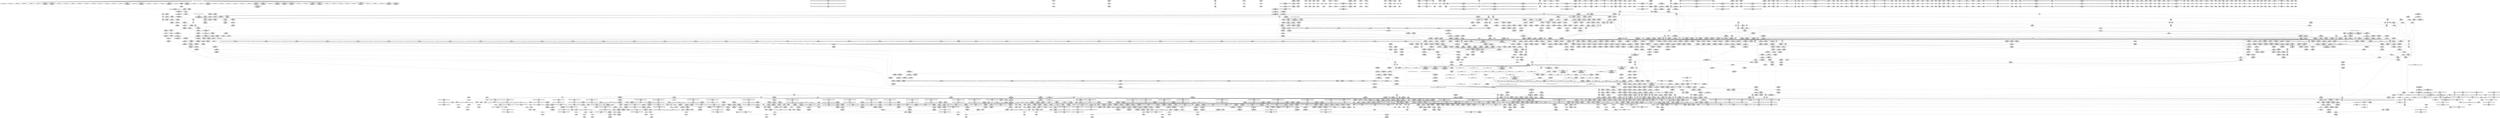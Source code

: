 digraph {
	CE0x72f05d0 [shape=record,shape=Mrecord,label="{CE0x72f05d0|i64*_getelementptr_inbounds_(_2_x_i64_,_2_x_i64_*___llvm_gcov_ctr2154,_i64_0,_i64_1)|*Constant*|*SummSink*}"]
	CE0x71707c0 [shape=record,shape=Mrecord,label="{CE0x71707c0|tomoyo_audit_inet_log:_param2|security/tomoyo/network.c,384|*SummSink*}"]
	CE0x56ec410 [shape=record,shape=Mrecord,label="{CE0x56ec410|tomoyo_audit_inet_log:_tmp6|security/tomoyo/network.c,384|*SummSink*}"]
	CE0x54abee0 [shape=record,shape=Mrecord,label="{CE0x54abee0|tomoyo_print_ipv6:_tmp4|security/tomoyo/network.c,111}"]
	CE0x88d7ae0 [shape=record,shape=Mrecord,label="{CE0x88d7ae0|tomoyo_audit_inet_log:_arraydecay4|security/tomoyo/network.c,388|*SummSink*}"]
	CE0x8a64290 [shape=record,shape=Mrecord,label="{CE0x8a64290|tomoyo_check_inet_address:_tmp14|security/tomoyo/network.c,514|*SummSource*}"]
	CE0x8998000 [shape=record,shape=Mrecord,label="{CE0x8998000|tomoyo_inet_entry:_param24|security/tomoyo/network.c,480}"]
	CE0x53e0dc0 [shape=record,shape=Mrecord,label="{CE0x53e0dc0|__fswab16:_and2|include/uapi/linux/swab.h,53|*SummSink*}"]
	CE0x5645190 [shape=record,shape=Mrecord,label="{CE0x5645190|srcu_read_unlock20:_tmp}"]
	CE0x56404c0 [shape=record,shape=Mrecord,label="{CE0x56404c0|i64*_getelementptr_inbounds_(_5_x_i64_,_5_x_i64_*___llvm_gcov_ctr32134,_i64_0,_i64_4)|*Constant*}"]
	CE0x71c4180 [shape=record,shape=Mrecord,label="{CE0x71c4180|i32_(%struct.tomoyo_request_info.524*,_%struct.tomoyo_domain_info*,_i8)*_bitcast_(i32_(%struct.tomoyo_request_info*,_%struct.tomoyo_domain_info*,_i8)*_tomoyo_init_request_info_to_i32_(%struct.tomoyo_request_info.524*,_%struct.tomoyo_domain_info*,_i8)*)|*Constant*|*SummSink*}"]
	CE0x55ba3c0 [shape=record,shape=Mrecord,label="{CE0x55ba3c0|tomoyo_audit_inet_log:_param12|security/tomoyo/network.c,392|*SummSink*}"]
	CE0x60c9630 [shape=record,shape=Mrecord,label="{CE0x60c9630|i64*_getelementptr_inbounds_(_2_x_i64_,_2_x_i64_*___llvm_gcov_ctr4533,_i64_0,_i64_1)|*Constant*}"]
	CE0x62b66a0 [shape=record,shape=Mrecord,label="{CE0x62b66a0|tomoyo_get_mode:_tmp9|security/tomoyo/util.c,981|*SummSink*}"]
	CE0x8c7b380 [shape=record,shape=Mrecord,label="{CE0x8c7b380|tomoyo_check_inet_address:_conv|security/tomoyo/network.c,507|*SummSink*}"]
	CE0x62b6590 [shape=record,shape=Mrecord,label="{CE0x62b6590|tomoyo_get_mode:_conv|security/tomoyo/util.c,982}"]
	CE0x548dc30 [shape=record,shape=Mrecord,label="{CE0x548dc30|tomoyo_print_ipv6:_entry|*SummSink*}"]
	CE0x748d7c0 [shape=record,shape=Mrecord,label="{CE0x748d7c0|i8_5|*Constant*|*SummSink*}"]
	CE0x6eba730 [shape=record,shape=Mrecord,label="{CE0x6eba730|i64*_getelementptr_inbounds_(_2_x_i64_,_2_x_i64_*___llvm_gcov_ctr53148,_i64_0,_i64_1)|*Constant*}"]
	CE0x73d49b0 [shape=record,shape=Mrecord,label="{CE0x73d49b0|tomoyo_get_mode:_profile|Function::tomoyo_get_mode&Arg::profile::|*SummSink*}"]
	CE0x7346800 [shape=record,shape=Mrecord,label="{CE0x7346800|GLOBAL:___srcu_read_lock|*Constant*|*SummSink*}"]
	CE0x8a5d200 [shape=record,shape=Mrecord,label="{CE0x8a5d200|i32_10|*Constant*|*SummSink*}"]
	CE0x8a511f0 [shape=record,shape=Mrecord,label="{CE0x8a511f0|i64_1|*Constant*}"]
	CE0x71ecd20 [shape=record,shape=Mrecord,label="{CE0x71ecd20|tomoyo_inet_entry:_tmp|*SummSink*}"]
	CE0x6fdcce0 [shape=record,shape=Mrecord,label="{CE0x6fdcce0|__fswab16:_conv|include/uapi/linux/swab.h,53|*SummSink*}"]
	CE0x55eb370 [shape=record,shape=Mrecord,label="{CE0x55eb370|0:_i8,_array:_GCRE_tomoyo_index2category_constant_39_x_i8_c_00_00_00_00_00_00_00_00_00_00_00_00_00_00_00_00_00_00_00_00_00_00_00_01_01_01_01_01_01_01_01_01_01_01_01_01_01_01_02_,_align_16:_elem_4::|security/tomoyo/util.c,983}"]
	CE0x6fdaf20 [shape=record,shape=Mrecord,label="{CE0x6fdaf20|GLOBAL:_tomoyo_domain.__warned|Global_var:tomoyo_domain.__warned}"]
	CE0x62df8e0 [shape=record,shape=Mrecord,label="{CE0x62df8e0|i32_1205|*Constant*|*SummSource*}"]
	CE0x74498a0 [shape=record,shape=Mrecord,label="{CE0x74498a0|i1_true|*Constant*|*SummSink*}"]
	CE0x6fb7af0 [shape=record,shape=Mrecord,label="{CE0x6fb7af0|tomoyo_check_inet_address:_tmp41|security/tomoyo/network.c,532}"]
	CE0x64c62f0 [shape=record,shape=Mrecord,label="{CE0x64c62f0|tomoyo_init_request_info:_call|security/tomoyo/util.c,1005|*SummSource*}"]
	CE0x8c02270 [shape=record,shape=Mrecord,label="{CE0x8c02270|_call_void_mcount()_#3|*SummSource*}"]
	CE0x6424360 [shape=record,shape=Mrecord,label="{CE0x6424360|tomoyo_inet_entry:_param17|security/tomoyo/network.c,479|*SummSink*}"]
	CE0x737abd0 [shape=record,shape=Mrecord,label="{CE0x737abd0|tomoyo_domain:_call3|security/tomoyo/common.h,1205}"]
	CE0x5640530 [shape=record,shape=Mrecord,label="{CE0x5640530|i64*_getelementptr_inbounds_(_5_x_i64_,_5_x_i64_*___llvm_gcov_ctr32134,_i64_0,_i64_4)|*Constant*|*SummSink*}"]
	CE0x703c980 [shape=record,shape=Mrecord,label="{CE0x703c980|i64*_getelementptr_inbounds_(_2_x_i64_,_2_x_i64_*___llvm_gcov_ctr4434,_i64_0,_i64_0)|*Constant*|*SummSink*}"]
	CE0x7170070 [shape=record,shape=Mrecord,label="{CE0x7170070|tomoyo_init_request_info:_tmp2|security/tomoyo/util.c,1003|*SummSink*}"]
	CE0x8a16560 [shape=record,shape=Mrecord,label="{CE0x8a16560|i64*_getelementptr_inbounds_(_4_x_i64_,_4_x_i64_*___llvm_gcov_ctr4731,_i64_0,_i64_1)|*Constant*}"]
	CE0x72f2bc0 [shape=record,shape=Mrecord,label="{CE0x72f2bc0|tomoyo_domain:_tmp13|security/tomoyo/common.h,1205}"]
	CE0x53f3d00 [shape=record,shape=Mrecord,label="{CE0x53f3d00|rcu_lock_release21:_tmp|*SummSink*}"]
	CE0x5400120 [shape=record,shape=Mrecord,label="{CE0x5400120|tomoyo_get_mode:_tmp|*SummSink*}"]
	CE0x60f90a0 [shape=record,shape=Mrecord,label="{CE0x60f90a0|tomoyo_check_inet_address:_sin6_addr|security/tomoyo/network.c,513}"]
	CE0x558f790 [shape=record,shape=Mrecord,label="{CE0x558f790|tomoyo_audit_inet_log:_call|security/tomoyo/network.c,389}"]
	CE0x5569480 [shape=record,shape=Mrecord,label="{CE0x5569480|tomoyo_print_ipv6:_tmp4|security/tomoyo/network.c,111|*SummSink*}"]
	CE0x5595400 [shape=record,shape=Mrecord,label="{CE0x5595400|tomoyo_audit_inet_log:_tmp16|security/tomoyo/network.c,389}"]
	CE0x7448ff0 [shape=record,shape=Mrecord,label="{CE0x7448ff0|i64_1|*Constant*}"]
	CE0x55978b0 [shape=record,shape=Mrecord,label="{CE0x55978b0|tomoyo_audit_net_log:_bb}"]
	CE0x70ae6c0 [shape=record,shape=Mrecord,label="{CE0x70ae6c0|tomoyo_get_mode:_tmp16|security/tomoyo/util.c,983|*SummSource*}"]
	CE0x5619a20 [shape=record,shape=Mrecord,label="{CE0x5619a20|tomoyo_print_ipv4:_min_ip|Function::tomoyo_print_ipv4&Arg::min_ip::}"]
	CE0x62bec00 [shape=record,shape=Mrecord,label="{CE0x62bec00|_call_void_rcu_lock_release21(%struct.lockdep_map*_%dep_map)_#9,_!dbg_!38905|include/linux/srcu.h,236|*SummSink*}"]
	CE0x62d1420 [shape=record,shape=Mrecord,label="{CE0x62d1420|tomoyo_check_inet_address:_tmp27|security/tomoyo/network.c,525}"]
	CE0x711dac0 [shape=record,shape=Mrecord,label="{CE0x711dac0|tomoyo_inet_entry:_tobool|security/tomoyo/network.c,473|*SummSink*}"]
	CE0x6ffce20 [shape=record,shape=Mrecord,label="{CE0x6ffce20|tomoyo_init_request_info:_tmp7|security/tomoyo/util.c,1005|*SummSource*}"]
	CE0x625b040 [shape=record,shape=Mrecord,label="{CE0x625b040|tomoyo_check_inet_address:_tmp11|security/tomoyo/network.c,513|*SummSink*}"]
	CE0x8a678c0 [shape=record,shape=Mrecord,label="{CE0x8a678c0|tomoyo_audit_inet_log:_tmp12|security/tomoyo/network.c,386|*SummSource*}"]
	CE0x72cff10 [shape=record,shape=Mrecord,label="{CE0x72cff10|tomoyo_get_mode:_tmp19|security/tomoyo/util.c,985|*SummSource*}"]
	CE0x6268550 [shape=record,shape=Mrecord,label="{CE0x6268550|tomoyo_check_inet_address:_tmp3|security/tomoyo/network.c,509}"]
	CE0x6f55d40 [shape=record,shape=Mrecord,label="{CE0x6f55d40|GLOBAL:_tomoyo_inet_entry|*Constant*|*SummSink*}"]
	CE0x71602a0 [shape=record,shape=Mrecord,label="{CE0x71602a0|tomoyo_read_unlock19:_tmp1|*SummSource*}"]
	CE0x64075d0 [shape=record,shape=Mrecord,label="{CE0x64075d0|tomoyo_get_mode:_tmp10|security/tomoyo/util.c,982|*SummSource*}"]
	CE0x8a573d0 [shape=record,shape=Mrecord,label="{CE0x8a573d0|i64*_getelementptr_inbounds_(_4_x_i64_,_4_x_i64_*___llvm_gcov_ctr4137,_i64_0,_i64_2)|*Constant*}"]
	CE0x613c580 [shape=record,shape=Mrecord,label="{CE0x613c580|tomoyo_check_inet_address:_tmp17|security/tomoyo/network.c,517|*SummSource*}"]
	CE0x7137550 [shape=record,shape=Mrecord,label="{CE0x7137550|24:_i32*,_32:_i16,_34:_i8,_35:_i8,_36:_i8,_72:_i8,_:_SCMRE_27,28_}"]
	CE0x8a8fb80 [shape=record,shape=Mrecord,label="{CE0x8a8fb80|tomoyo_check_inet_address:_tmp2|*LoadInst*|security/tomoyo/network.c,507|*SummSource*}"]
	CE0x7314490 [shape=record,shape=Mrecord,label="{CE0x7314490|tomoyo_domain:_tmp11|security/tomoyo/common.h,1205}"]
	CE0x6fb9930 [shape=record,shape=Mrecord,label="{CE0x6fb9930|tomoyo_read_lock16:_tmp}"]
	CE0x561dbb0 [shape=record,shape=Mrecord,label="{CE0x561dbb0|i64_4|*Constant*}"]
	CE0x8bfb230 [shape=record,shape=Mrecord,label="{CE0x8bfb230|tomoyo_check_inet_address:_address2|security/tomoyo/network.c,512|*SummSource*}"]
	CE0x6120780 [shape=record,shape=Mrecord,label="{CE0x6120780|__llvm_gcov_indirect_counter_increment10:_tmp1}"]
	CE0x737ca70 [shape=record,shape=Mrecord,label="{CE0x737ca70|tomoyo_domain:_tmp2}"]
	CE0x7137480 [shape=record,shape=Mrecord,label="{CE0x7137480|_call_void_mcount()_#3|*SummSource*}"]
	CE0x73d4940 [shape=record,shape=Mrecord,label="{CE0x73d4940|tomoyo_get_mode:_entry|*SummSink*}"]
	CE0x8a67bc0 [shape=record,shape=Mrecord,label="{CE0x8a67bc0|_call_void_mcount()_#3|*SummSink*}"]
	CE0x540c7b0 [shape=record,shape=Mrecord,label="{CE0x540c7b0|rcu_lock_release21:___here}"]
	CE0x739c7e0 [shape=record,shape=Mrecord,label="{CE0x739c7e0|rcu_lock_acquire18:_tmp5|include/linux/rcupdate.h,418|*SummSource*}"]
	CE0x60f89e0 [shape=record,shape=Mrecord,label="{CE0x60f89e0|_call_void_mcount()_#3|*SummSink*}"]
	CE0x625b260 [shape=record,shape=Mrecord,label="{CE0x625b260|i32_3|*Constant*}"]
	CE0x55096d0 [shape=record,shape=Mrecord,label="{CE0x55096d0|tomoyo_audit_inet_log:_inet_network|security/tomoyo/network.c,382}"]
	CE0x71ecbd0 [shape=record,shape=Mrecord,label="{CE0x71ecbd0|i64*_getelementptr_inbounds_(_11_x_i64_,_11_x_i64_*___llvm_gcov_ctr5229,_i64_0,_i64_0)|*Constant*|*SummSink*}"]
	CE0x6532110 [shape=record,shape=Mrecord,label="{CE0x6532110|rcu_lock_release21:_indirectgoto|*SummSink*}"]
	CE0x609feb0 [shape=record,shape=Mrecord,label="{CE0x609feb0|__fswab16:_conv|include/uapi/linux/swab.h,53}"]
	CE0x891cff0 [shape=record,shape=Mrecord,label="{CE0x891cff0|i64*_getelementptr_inbounds_(_11_x_i64_,_11_x_i64_*___llvm_gcov_ctr5229,_i64_0,_i64_6)|*Constant*|*SummSink*}"]
	CE0x72986b0 [shape=record,shape=Mrecord,label="{CE0x72986b0|rcu_lock_acquire18:_tmp4|include/linux/rcupdate.h,418|*SummSink*}"]
	CE0x716bc30 [shape=record,shape=Mrecord,label="{CE0x716bc30|tomoyo_check_inet_address:_if.then16|*SummSource*}"]
	CE0x576d420 [shape=record,shape=Mrecord,label="{CE0x576d420|i8*_getelementptr_inbounds_(_5_x_i8_,_5_x_i8_*_.str11,_i32_0,_i32_0)|*Constant*}"]
	CE0x7188e10 [shape=record,shape=Mrecord,label="{CE0x7188e10|rcu_lock_release21:_tmp7|*SummSink*}"]
	CE0x63044f0 [shape=record,shape=Mrecord,label="{CE0x63044f0|i32_4|*Constant*}"]
	CE0x540ba50 [shape=record,shape=Mrecord,label="{CE0x540ba50|tomoyo_get_mode:_tmp13|security/tomoyo/util.c,982|*SummSource*}"]
	CE0x53dc1c0 [shape=record,shape=Mrecord,label="{CE0x53dc1c0|0:_i32,_:_GCMR___llvm_gcov_global_state_pred50_internal_unnamed_addr_global_i32_-1:_elem_0:default:}"]
	CE0x6f0f4d0 [shape=record,shape=Mrecord,label="{CE0x6f0f4d0|rcu_lock_release21:_tmp|*SummSource*}"]
	CE0x8a0b2e0 [shape=record,shape=Mrecord,label="{CE0x8a0b2e0|i32_78|*Constant*}"]
	CE0x7335410 [shape=record,shape=Mrecord,label="{CE0x7335410|tomoyo_get_mode:_tmp4|security/tomoyo/util.c,978}"]
	CE0x89c62b0 [shape=record,shape=Mrecord,label="{CE0x89c62b0|_call_void_tomoyo_read_unlock19(i32_%call)_#9,_!dbg_!38960|security/tomoyo/network.c,486|*SummSource*}"]
	CE0x70742c0 [shape=record,shape=Mrecord,label="{CE0x70742c0|0:_i8,_array:_GCRE_tomoyo_index2category_constant_39_x_i8_c_00_00_00_00_00_00_00_00_00_00_00_00_00_00_00_00_00_00_00_00_00_00_00_01_01_01_01_01_01_01_01_01_01_01_01_01_01_01_02_,_align_16:_elem_28::|security/tomoyo/util.c,983}"]
	CE0x6196400 [shape=record,shape=Mrecord,label="{CE0x6196400|128:_i8*,_1208:_%struct.file*,_:_CMRE_29,30_}"]
	CE0x5619b00 [shape=record,shape=Mrecord,label="{CE0x5619b00|tomoyo_print_ipv4:_min_ip|Function::tomoyo_print_ipv4&Arg::min_ip::|*SummSink*}"]
	CE0x63373b0 [shape=record,shape=Mrecord,label="{CE0x63373b0|tomoyo_audit_inet_log:_tmp20|security/tomoyo/network.c,394|*SummSource*}"]
	"CONST[source:2(external),value:2(dynamic)][purpose:{subject}]"
	CE0x8992440 [shape=record,shape=Mrecord,label="{CE0x8992440|128:_i8*,_1208:_%struct.file*,_:_CMRE_21,22_}"]
	CE0x8bad600 [shape=record,shape=Mrecord,label="{CE0x8bad600|tomoyo_domain:_do.end|*SummSink*}"]
	CE0x5639630 [shape=record,shape=Mrecord,label="{CE0x5639630|i64*_getelementptr_inbounds_(_2_x_i64_,_2_x_i64_*___llvm_gcov_ctr5130,_i64_0,_i64_1)|*Constant*|*SummSink*}"]
	CE0x7386410 [shape=record,shape=Mrecord,label="{CE0x7386410|tomoyo_get_mode:_tmp21|security/tomoyo/util.c,985|*SummSource*}"]
	CE0x634eec0 [shape=record,shape=Mrecord,label="{CE0x634eec0|tomoyo_audit_inet_log:_arraydecay16|security/tomoyo/network.c,393|*SummSink*}"]
	CE0x8c2d650 [shape=record,shape=Mrecord,label="{CE0x8c2d650|tomoyo_inet_entry:_do.cond}"]
	CE0x73b4410 [shape=record,shape=Mrecord,label="{CE0x73b4410|tomoyo_get_mode:_tmp24|security/tomoyo/util.c,986|*SummSource*}"]
	CE0x6fc99b0 [shape=record,shape=Mrecord,label="{CE0x6fc99b0|128:_i8*,_1208:_%struct.file*,_:_CMRE_45,46_}"]
	CE0x8a0b400 [shape=record,shape=Mrecord,label="{CE0x8a0b400|i32_78|*Constant*|*SummSource*}"]
	CE0x728ca30 [shape=record,shape=Mrecord,label="{CE0x728ca30|tomoyo_print_ipv6:_call|security/tomoyo/network.c,111}"]
	CE0x73024b0 [shape=record,shape=Mrecord,label="{CE0x73024b0|128:_i8*,_1208:_%struct.file*,_:_CMRE_5,6_}"]
	CE0x8a510b0 [shape=record,shape=Mrecord,label="{CE0x8a510b0|rcu_lock_acquire18:_tmp4|include/linux/rcupdate.h,418}"]
	CE0x6f5f9a0 [shape=record,shape=Mrecord,label="{CE0x6f5f9a0|_ret_i32_%error.0,_!dbg_!38961|security/tomoyo/network.c,488|*SummSource*}"]
	CE0x631e610 [shape=record,shape=Mrecord,label="{CE0x631e610|tomoyo_check_inet_address:_tmp15|security/tomoyo/network.c,517|*SummSource*}"]
	CE0x8995850 [shape=record,shape=Mrecord,label="{CE0x8995850|srcu_read_unlock20:_tmp3|*SummSource*}"]
	CE0x5683290 [shape=record,shape=Mrecord,label="{CE0x5683290|tomoyo_read_lock16:_tmp1|*SummSink*}"]
	CE0x7097b10 [shape=record,shape=Mrecord,label="{CE0x7097b10|0:_i8,_array:_GCRE_tomoyo_index2category_constant_39_x_i8_c_00_00_00_00_00_00_00_00_00_00_00_00_00_00_00_00_00_00_00_00_00_00_00_01_01_01_01_01_01_01_01_01_01_01_01_01_01_01_02_,_align_16:_elem_35::|security/tomoyo/util.c,983}"]
	CE0x71269b0 [shape=record,shape=Mrecord,label="{CE0x71269b0|GLOBAL:___llvm_gcov_ctr32134|Global_var:__llvm_gcov_ctr32134}"]
	CE0x74d8890 [shape=record,shape=Mrecord,label="{CE0x74d8890|tomoyo_inet_entry:_param8|security/tomoyo/network.c,477|*SummSource*}"]
	CE0x7213db0 [shape=record,shape=Mrecord,label="{CE0x7213db0|tomoyo_get_mode:_conv5|security/tomoyo/util.c,983|*SummSink*}"]
	CE0x7074010 [shape=record,shape=Mrecord,label="{CE0x7074010|0:_i8,_array:_GCRE_tomoyo_index2category_constant_39_x_i8_c_00_00_00_00_00_00_00_00_00_00_00_00_00_00_00_00_00_00_00_00_00_00_00_01_01_01_01_01_01_01_01_01_01_01_01_01_01_01_02_,_align_16:_elem_27::|security/tomoyo/util.c,983}"]
	CE0x7184610 [shape=record,shape=Mrecord,label="{CE0x7184610|tomoyo_init_request_info:_tmp5|security/tomoyo/util.c,1004|*SummSink*}"]
	CE0x7184190 [shape=record,shape=Mrecord,label="{CE0x7184190|tomoyo_inet_entry:_tmp6|security/tomoyo/network.c,473|*SummSink*}"]
	CE0x8c592d0 [shape=record,shape=Mrecord,label="{CE0x8c592d0|128:_i8*,_1208:_%struct.file*,_:_CMRE_128,136_|*MultipleSource*|security/tomoyo/common.h,1205|security/tomoyo/common.h,1205}"]
	CE0x8ae0690 [shape=record,shape=Mrecord,label="{CE0x8ae0690|0:_i8,_1:_i8,_8:_i16,_16:_i32*,_24:_i8,_:_CMR_24,25_|*MultipleSource*|Function::tomoyo_check_inet_address&Arg::address::|security/tomoyo/network.c,505}"]
	CE0x728eed0 [shape=record,shape=Mrecord,label="{CE0x728eed0|tomoyo_domain:_land.lhs.true|*SummSource*}"]
	CE0x5571600 [shape=record,shape=Mrecord,label="{CE0x5571600|tomoyo_get_mode:_bb|*SummSource*}"]
	CE0x576cea0 [shape=record,shape=Mrecord,label="{CE0x576cea0|GLOBAL:_tomoyo_audit_net_log|*Constant*|*SummSource*}"]
	CE0x6215760 [shape=record,shape=Mrecord,label="{CE0x6215760|__llvm_gcov_indirect_counter_increment10:_tmp6}"]
	CE0x6fb8130 [shape=record,shape=Mrecord,label="{CE0x6fb8130|tomoyo_check_inet_address:_tmp41|security/tomoyo/network.c,532|*SummSource*}"]
	CE0x71ecd90 [shape=record,shape=Mrecord,label="{CE0x71ecd90|i32_65280|*Constant*}"]
	CE0x8a67e70 [shape=record,shape=Mrecord,label="{CE0x8a67e70|tomoyo_audit_inet_log:_bb}"]
	CE0x6258dc0 [shape=record,shape=Mrecord,label="{CE0x6258dc0|tomoyo_get_mode:_tmp1|*SummSink*}"]
	CE0x728cee0 [shape=record,shape=Mrecord,label="{CE0x728cee0|VOIDTB_TE:_CE_6392,6400_|*MultipleSource*|security/tomoyo/util.c,1010|Function::tomoyo_get_mode&Arg::ns::}"]
	CE0x6215600 [shape=record,shape=Mrecord,label="{CE0x6215600|__fswab16:_bb}"]
	CE0x8903c00 [shape=record,shape=Mrecord,label="{CE0x8903c00|rcu_lock_release21:_tmp3}"]
	CE0x64538a0 [shape=record,shape=Mrecord,label="{CE0x64538a0|tomoyo_inet_entry:_conv22|security/tomoyo/network.c,480|*SummSource*}"]
	CE0x8a403f0 [shape=record,shape=Mrecord,label="{CE0x8a403f0|rcu_lock_release21:_tmp}"]
	CE0x55b9b60 [shape=record,shape=Mrecord,label="{CE0x55b9b60|tomoyo_audit_inet_log:_port|security/tomoyo/network.c,391}"]
	CE0x6453b70 [shape=record,shape=Mrecord,label="{CE0x6453b70|tomoyo_inet_entry:_conv23|security/tomoyo/network.c,480}"]
	CE0x88d7dd0 [shape=record,shape=Mrecord,label="{CE0x88d7dd0|GLOBAL:_tomoyo_print_ipv4|*Constant*}"]
	CE0x8ad8290 [shape=record,shape=Mrecord,label="{CE0x8ad8290|tomoyo_init_request_info:_conv6|security/tomoyo/util.c,1011|*SummSink*}"]
	CE0x7f633e0 [shape=record,shape=Mrecord,label="{CE0x7f633e0|i64_ptrtoint_(i8*_blockaddress(_rcu_lock_acquire18,_%__here)_to_i64)|*Constant*|*SummSource*}"]
	CE0x6e7deb0 [shape=record,shape=Mrecord,label="{CE0x6e7deb0|i64*_getelementptr_inbounds_(_6_x_i64_,_6_x_i64_*___llvm_gcov_ctr5427,_i64_0,_i64_0)|*Constant*|*SummSink*}"]
	CE0x63f11b0 [shape=record,shape=Mrecord,label="{CE0x63f11b0|__fswab16:_entry|*SummSource*}"]
	CE0x711db30 [shape=record,shape=Mrecord,label="{CE0x711db30|tomoyo_inet_entry:_conv|security/tomoyo/network.c,473}"]
	CE0x8980ec0 [shape=record,shape=Mrecord,label="{CE0x8980ec0|VOIDTB_TE:_CE_2272,6368_|*MultipleSource*|security/tomoyo/util.c,1010|Function::tomoyo_get_mode&Arg::ns::}"]
	CE0x8c22ef0 [shape=record,shape=Mrecord,label="{CE0x8c22ef0|tomoyo_audit_inet_log:_if.then|*SummSink*}"]
	CE0x6407820 [shape=record,shape=Mrecord,label="{CE0x6407820|tomoyo_get_mode:_tmp11|security/tomoyo/util.c,982}"]
	CE0x640f8d0 [shape=record,shape=Mrecord,label="{CE0x640f8d0|__fswab16:_val|Function::__fswab16&Arg::val::|*SummSource*}"]
	CE0x8aeef40 [shape=record,shape=Mrecord,label="{CE0x8aeef40|tomoyo_audit_inet_log:_tmp2|security/tomoyo/network.c,380}"]
	CE0x7487e20 [shape=record,shape=Mrecord,label="{CE0x7487e20|tomoyo_check_inet_address:_tmp35|security/tomoyo/network.c,528|*SummSource*}"]
	CE0x5569020 [shape=record,shape=Mrecord,label="{CE0x5569020|COLLAPSED:_CRE:_elem_0:default:}"]
	CE0x748cfb0 [shape=record,shape=Mrecord,label="{CE0x748cfb0|24:_i32*,_32:_i16,_34:_i8,_35:_i8,_36:_i8,_72:_i8,_:_SCMRE_77,78_|*MultipleSource*|security/tomoyo/network.c, 469|security/tomoyo/network.c,469|Function::tomoyo_init_request_info&Arg::r::|security/tomoyo/network.c,475}"]
	CE0x54f7540 [shape=record,shape=Mrecord,label="{CE0x54f7540|i32_1|*Constant*}"]
	CE0x5639e70 [shape=record,shape=Mrecord,label="{CE0x5639e70|_call_void_mcount()_#3}"]
	CE0x56e9af0 [shape=record,shape=Mrecord,label="{CE0x56e9af0|tomoyo_read_lock16:_call|security/tomoyo/common.h,1097|*SummSink*}"]
	CE0x6462600 [shape=record,shape=Mrecord,label="{CE0x6462600|i64*_getelementptr_inbounds_(_2_x_i64_,_2_x_i64_*___llvm_gcov_ctr2154,_i64_0,_i64_0)|*Constant*}"]
	CE0x8b88760 [shape=record,shape=Mrecord,label="{CE0x8b88760|__llvm_gcov_indirect_counter_increment10:_counters|Function::__llvm_gcov_indirect_counter_increment10&Arg::counters::|*SummSink*}"]
	CE0x89f9f90 [shape=record,shape=Mrecord,label="{CE0x89f9f90|_ret_void,_!dbg_!38904|security/tomoyo/common.h,1110|*SummSink*}"]
	CE0x63f0ee0 [shape=record,shape=Mrecord,label="{CE0x63f0ee0|GLOBAL:___fswab16|*Constant*|*SummSource*}"]
	CE0x62600b0 [shape=record,shape=Mrecord,label="{CE0x62600b0|tomoyo_print_ipv4:_tmp4|security/tomoyo/network.c,93|*SummSource*}"]
	CE0x8c02a80 [shape=record,shape=Mrecord,label="{CE0x8c02a80|tomoyo_audit_inet_log:_tmp8|security/tomoyo/network.c,384|*SummSink*}"]
	CE0x7535e00 [shape=record,shape=Mrecord,label="{CE0x7535e00|tomoyo_inet_entry:_param12|security/tomoyo/network.c,478|*SummSource*}"]
	CE0x6fb7890 [shape=record,shape=Mrecord,label="{CE0x6fb7890|tomoyo_check_inet_address:_tmp41|security/tomoyo/network.c,532|*SummSink*}"]
	CE0x55ba170 [shape=record,shape=Mrecord,label="{CE0x55ba170|tomoyo_audit_inet_log:_tmp17|security/tomoyo/network.c,391|*SummSource*}"]
	CE0x71056d0 [shape=record,shape=Mrecord,label="{CE0x71056d0|tomoyo_get_mode:_mode.0|*SummSource*}"]
	CE0x731a720 [shape=record,shape=Mrecord,label="{CE0x731a720|_ret_void|*SummSink*}"]
	CE0x8a63b80 [shape=record,shape=Mrecord,label="{CE0x8a63b80|tomoyo_check_inet_address:_tmp8|security/tomoyo/network.c,510|*SummSource*}"]
	CE0x55ab1e0 [shape=record,shape=Mrecord,label="{CE0x55ab1e0|tomoyo_audit_inet_log:_add.ptr|security/tomoyo/network.c,390|*SummSink*}"]
	CE0x708f990 [shape=record,shape=Mrecord,label="{CE0x708f990|tomoyo_audit_inet_log:_address1|security/tomoyo/network.c,382}"]
	CE0x8c54980 [shape=record,shape=Mrecord,label="{CE0x8c54980|tomoyo_audit_net_log:_tmp|*SummSink*}"]
	CE0x6eb9b50 [shape=record,shape=Mrecord,label="{CE0x6eb9b50|i8*_undef|*Constant*}"]
	CE0x7454620 [shape=record,shape=Mrecord,label="{CE0x7454620|tomoyo_domain:_land.lhs.true2|*SummSink*}"]
	CE0x73cb040 [shape=record,shape=Mrecord,label="{CE0x73cb040|tomoyo_get_mode:_tmp26|security/tomoyo/util.c,987}"]
	CE0x7151e90 [shape=record,shape=Mrecord,label="{CE0x7151e90|tomoyo_inet_entry:_tmp15|security/tomoyo/network.c,475|*SummSink*}"]
	CE0x624a310 [shape=record,shape=Mrecord,label="{CE0x624a310|tomoyo_check_inet_address:_tmp19|security/tomoyo/network.c,518|*SummSink*}"]
	CE0x6f86120 [shape=record,shape=Mrecord,label="{CE0x6f86120|tomoyo_check_inet_address:_tmp38|security/tomoyo/network.c,531|*SummSink*}"]
	CE0x6f199d0 [shape=record,shape=Mrecord,label="{CE0x6f199d0|rcu_lock_release21:___here|*SummSource*}"]
	CE0x8bf9770 [shape=record,shape=Mrecord,label="{CE0x8bf9770|get_current:_tmp|*SummSink*}"]
	CE0x7f62ab0 [shape=record,shape=Mrecord,label="{CE0x7f62ab0|i64**_getelementptr_inbounds_(_3_x_i64*_,_3_x_i64*_*___llvm_gcda_edge_table49,_i64_0,_i64_0)|*Constant*}"]
	CE0x60de430 [shape=record,shape=Mrecord,label="{CE0x60de430|srcu_read_lock17:_tmp2|*SummSink*}"]
	CE0x74495c0 [shape=record,shape=Mrecord,label="{CE0x74495c0|tomoyo_get_mode:_tmp12|security/tomoyo/util.c,982|*SummSink*}"]
	CE0x71057e0 [shape=record,shape=Mrecord,label="{CE0x71057e0|tomoyo_get_mode:_mode.0|*SummSink*}"]
	CE0x89aad40 [shape=record,shape=Mrecord,label="{CE0x89aad40|i64**_getelementptr_inbounds_(_3_x_i64*_,_3_x_i64*_*___llvm_gcda_edge_table49,_i64_0,_i64_2)|*Constant*|*SummSink*}"]
	CE0x6213810 [shape=record,shape=Mrecord,label="{CE0x6213810|i32_22|*Constant*|*SummSink*}"]
	CE0x716bb00 [shape=record,shape=Mrecord,label="{CE0x716bb00|__llvm_gcov_indirect_counter_increment10:_bb}"]
	CE0x56452d0 [shape=record,shape=Mrecord,label="{CE0x56452d0|i64*_getelementptr_inbounds_(_2_x_i64_,_2_x_i64_*___llvm_gcov_ctr4632,_i64_0,_i64_0)|*Constant*|*SummSink*}"]
	CE0x56406d0 [shape=record,shape=Mrecord,label="{CE0x56406d0|tomoyo_check_inet_address:_if.end9|*SummSink*}"]
	CE0x6248790 [shape=record,shape=Mrecord,label="{CE0x6248790|GLOBAL:_tomoyo_proto_keyword|Global_var:tomoyo_proto_keyword|*SummSink*}"]
	CE0x6261a40 [shape=record,shape=Mrecord,label="{CE0x6261a40|i8_0|*Constant*|*SummSink*}"]
	CE0x6f3b4d0 [shape=record,shape=Mrecord,label="{CE0x6f3b4d0|tomoyo_check_inet_address:_port19|security/tomoyo/network.c,528|*SummSource*}"]
	CE0x61a85e0 [shape=record,shape=Mrecord,label="{CE0x61a85e0|tomoyo_check_inet_address:_u6_addr8|security/tomoyo/network.c,513}"]
	CE0x61daf20 [shape=record,shape=Mrecord,label="{CE0x61daf20|_ret_i32_%call,_!dbg_!38902|security/tomoyo/common.h,1097|*SummSink*}"]
	CE0x72c8780 [shape=record,shape=Mrecord,label="{CE0x72c8780|tomoyo_domain:_tobool1|security/tomoyo/common.h,1205|*SummSource*}"]
	CE0x702c1b0 [shape=record,shape=Mrecord,label="{CE0x702c1b0|_call_void_srcu_read_unlock20(%struct.srcu_struct*_tomoyo_ss,_i32_%idx)_#9,_!dbg_!38903|security/tomoyo/common.h,1109|*SummSource*}"]
	CE0x7453b80 [shape=record,shape=Mrecord,label="{CE0x7453b80|i64*_getelementptr_inbounds_(_2_x_i64_,_2_x_i64_*___llvm_gcov_ctr2154,_i64_0,_i64_0)|*Constant*|*SummSource*}"]
	CE0x6240c60 [shape=record,shape=Mrecord,label="{CE0x6240c60|tomoyo_check_inet_address:_addr|Function::tomoyo_check_inet_address&Arg::addr::|*SummSink*}"]
	CE0x6153f20 [shape=record,shape=Mrecord,label="{CE0x6153f20|tomoyo_audit_inet_log:_param2|security/tomoyo/network.c,384}"]
	CE0x7488160 [shape=record,shape=Mrecord,label="{CE0x7488160|tomoyo_check_inet_address:_call|security/tomoyo/network.c,528}"]
	CE0x6fba080 [shape=record,shape=Mrecord,label="{CE0x6fba080|i32_-1|*Constant*}"]
	CE0x7033670 [shape=record,shape=Mrecord,label="{CE0x7033670|srcu_read_unlock20:_entry|*SummSource*}"]
	CE0x73076a0 [shape=record,shape=Mrecord,label="{CE0x73076a0|tomoyo_audit_inet_log:_tmp11|security/tomoyo/network.c,385|*SummSink*}"]
	CE0x716b980 [shape=record,shape=Mrecord,label="{CE0x716b980|__llvm_gcov_indirect_counter_increment10:_exit|*SummSource*}"]
	CE0x8ae0500 [shape=record,shape=Mrecord,label="{CE0x8ae0500|i64_1|*Constant*|*SummSource*}"]
	CE0x7098aa0 [shape=record,shape=Mrecord,label="{CE0x7098aa0|GLOBAL:_tomoyo_read_lock16|*Constant*|*SummSink*}"]
	CE0x634ec80 [shape=record,shape=Mrecord,label="{CE0x634ec80|tomoyo_audit_inet_log:_arraydecay16|security/tomoyo/network.c,393}"]
	CE0x8992700 [shape=record,shape=Mrecord,label="{CE0x8992700|128:_i8*,_1208:_%struct.file*,_:_CMRE_22,23_}"]
	CE0x7037af0 [shape=record,shape=Mrecord,label="{CE0x7037af0|tomoyo_check_inet_address:_sw.bb}"]
	CE0x7298f40 [shape=record,shape=Mrecord,label="{CE0x7298f40|i8*_getelementptr_inbounds_(_45_x_i8_,_45_x_i8_*_.str13,_i32_0,_i32_0)|*Constant*|*SummSink*}"]
	CE0x8c22a70 [shape=record,shape=Mrecord,label="{CE0x8c22a70|tomoyo_audit_inet_log:_inet_network3|security/tomoyo/network.c,384|*SummSource*}"]
	CE0x8bb8090 [shape=record,shape=Mrecord,label="{CE0x8bb8090|tomoyo_check_inet_address:_tmp7|security/tomoyo/network.c,510|*SummSink*}"]
	CE0x8bacbe0 [shape=record,shape=Mrecord,label="{CE0x8bacbe0|tomoyo_domain:_tmp16|security/tomoyo/common.h,1205|*SummSink*}"]
	CE0x64dc3f0 [shape=record,shape=Mrecord,label="{CE0x64dc3f0|tomoyo_get_mode:_tmp11|security/tomoyo/util.c,982|*SummSource*}"]
	CE0x74b8820 [shape=record,shape=Mrecord,label="{CE0x74b8820|tomoyo_inet_entry:_param8|security/tomoyo/network.c,477|*SummSink*}"]
	CE0x8b8cfe0 [shape=record,shape=Mrecord,label="{CE0x8b8cfe0|i64*_getelementptr_inbounds_(_6_x_i64_,_6_x_i64_*___llvm_gcov_ctr5427,_i64_0,_i64_4)|*Constant*|*SummSource*}"]
	CE0x5712ac0 [shape=record,shape=Mrecord,label="{CE0x5712ac0|i64_3|*Constant*}"]
	CE0x891cc30 [shape=record,shape=Mrecord,label="{CE0x891cc30|tomoyo_inet_entry:_tmp22|security/tomoyo/network.c,482|*SummSource*}"]
	CE0x613c0e0 [shape=record,shape=Mrecord,label="{CE0x613c0e0|__llvm_gcov_indirect_counter_increment10:_tmp2}"]
	CE0x6120a60 [shape=record,shape=Mrecord,label="{CE0x6120a60|tomoyo_check_inet_address:_tmp10|security/tomoyo/network.c,511|*SummSource*}"]
	CE0x55615c0 [shape=record,shape=Mrecord,label="{CE0x55615c0|tomoyo_init_request_info:_tmp9|security/tomoyo/util.c,1006|*SummSink*}"]
	CE0x8c02160 [shape=record,shape=Mrecord,label="{CE0x8c02160|_call_void_mcount()_#3}"]
	CE0x6462780 [shape=record,shape=Mrecord,label="{CE0x6462780|tomoyo_print_ipv6:_bb|*SummSink*}"]
	CE0x54afd60 [shape=record,shape=Mrecord,label="{CE0x54afd60|GLOBAL:_tomoyo_domain|*Constant*|*SummSink*}"]
	CE0x6eba910 [shape=record,shape=Mrecord,label="{CE0x6eba910|i64*_getelementptr_inbounds_(_4_x_i64_,_4_x_i64_*___llvm_gcov_ctr4137,_i64_0,_i64_1)|*Constant*|*SummSink*}"]
	CE0x6297280 [shape=record,shape=Mrecord,label="{CE0x6297280|i64*_getelementptr_inbounds_(_2_x_i64_,_2_x_i64_*___llvm_gcov_ctr4632,_i64_0,_i64_1)|*Constant*|*SummSink*}"]
	CE0x62ea6a0 [shape=record,shape=Mrecord,label="{CE0x62ea6a0|tomoyo_audit_inet_log:_param12|security/tomoyo/network.c,392}"]
	CE0x89c6240 [shape=record,shape=Mrecord,label="{CE0x89c6240|GLOBAL:_tomoyo_read_unlock19|*Constant*}"]
	CE0x89c5760 [shape=record,shape=Mrecord,label="{CE0x89c5760|i64*_getelementptr_inbounds_(_11_x_i64_,_11_x_i64_*___llvm_gcov_ctr5229,_i64_0,_i64_10)|*Constant*|*SummSink*}"]
	CE0x6261b40 [shape=record,shape=Mrecord,label="{CE0x6261b40|tomoyo_check_inet_address:_tmp23|security/tomoyo/network.c,521}"]
	CE0x8ab63e0 [shape=record,shape=Mrecord,label="{CE0x8ab63e0|tomoyo_audit_net_log:_idxprom1|security/tomoyo/network.c,368}"]
	CE0x70840b0 [shape=record,shape=Mrecord,label="{CE0x70840b0|get_current:_tmp3}"]
	CE0x6fc94b0 [shape=record,shape=Mrecord,label="{CE0x6fc94b0|128:_i8*,_1208:_%struct.file*,_:_CMRE_41,42_}"]
	CE0x7302870 [shape=record,shape=Mrecord,label="{CE0x7302870|128:_i8*,_1208:_%struct.file*,_:_CMRE_8,16_|*MultipleSource*|security/tomoyo/common.h,1205|security/tomoyo/common.h,1205}"]
	CE0x7188500 [shape=record,shape=Mrecord,label="{CE0x7188500|rcu_lock_release21:_tmp6}"]
	CE0x891f1f0 [shape=record,shape=Mrecord,label="{CE0x891f1f0|tomoyo_inet_entry:_tmp21|security/tomoyo/network.c,482|*SummSink*}"]
	CE0x576ccd0 [shape=record,shape=Mrecord,label="{CE0x576ccd0|tomoyo_audit_inet_log:_call17|security/tomoyo/network.c,392|*SummSink*}"]
	CE0x62594f0 [shape=record,shape=Mrecord,label="{CE0x62594f0|GLOBAL:_tomoyo_index2category|Global_var:tomoyo_index2category|*SummSource*}"]
	CE0x8a391e0 [shape=record,shape=Mrecord,label="{CE0x8a391e0|GLOBAL:___llvm_gcov_ctr31133|Global_var:__llvm_gcov_ctr31133|*SummSink*}"]
	CE0x55ebca0 [shape=record,shape=Mrecord,label="{CE0x55ebca0|tomoyo_get_mode:_if.end14|*SummSink*}"]
	CE0x63f0ab0 [shape=record,shape=Mrecord,label="{CE0x63f0ab0|tomoyo_check_inet_address:_call|security/tomoyo/network.c,528|*SummSink*}"]
	CE0x6fe1e70 [shape=record,shape=Mrecord,label="{CE0x6fe1e70|tomoyo_check_inet_address:_tmp28|security/tomoyo/network.c,525|*SummSink*}"]
	CE0x74a0e40 [shape=record,shape=Mrecord,label="{CE0x74a0e40|tomoyo_inet_entry:_tobool11|security/tomoyo/network.c,478}"]
	CE0x6f4a890 [shape=record,shape=Mrecord,label="{CE0x6f4a890|rcu_lock_acquire18:_indirectgoto}"]
	CE0x7386940 [shape=record,shape=Mrecord,label="{CE0x7386940|i64*_getelementptr_inbounds_(_12_x_i64_,_12_x_i64_*___llvm_gcov_ctr31133,_i64_0,_i64_9)|*Constant*}"]
	CE0x53f16c0 [shape=record,shape=Mrecord,label="{CE0x53f16c0|tomoyo_domain:_tmp19|security/tomoyo/common.h,1205|*SummSink*}"]
	CE0x61a9dc0 [shape=record,shape=Mrecord,label="{CE0x61a9dc0|tomoyo_check_inet_address:_is_ipv610|security/tomoyo/network.c,519}"]
	CE0x6fdb8a0 [shape=record,shape=Mrecord,label="{CE0x6fdb8a0|tomoyo_domain:_tmp12|security/tomoyo/common.h,1205}"]
	CE0x8a409e0 [shape=record,shape=Mrecord,label="{CE0x8a409e0|COLLAPSED:_GCMRE___llvm_gcov_ctr4434_internal_global_2_x_i64_zeroinitializer:_elem_0:default:}"]
	CE0x54afc10 [shape=record,shape=Mrecord,label="{CE0x54afc10|GLOBAL:_tomoyo_domain|*Constant*|*SummSource*}"]
	CE0x7357990 [shape=record,shape=Mrecord,label="{CE0x7357990|rcu_lock_acquire18:_entry|*SummSink*}"]
	CE0x89a4580 [shape=record,shape=Mrecord,label="{CE0x89a4580|tomoyo_inet_entry:_tmp26|security/tomoyo/network.c,484|*SummSource*}"]
	CE0x53fffb0 [shape=record,shape=Mrecord,label="{CE0x53fffb0|tomoyo_get_mode:_tmp|*SummSource*}"]
	CE0x53e1240 [shape=record,shape=Mrecord,label="{CE0x53e1240|__fswab16:_shr|include/uapi/linux/swab.h,53|*SummSource*}"]
	CE0x728e5d0 [shape=record,shape=Mrecord,label="{CE0x728e5d0|_call_void_rcu_lock_acquire18(%struct.lockdep_map*_%dep_map)_#9,_!dbg_!38906|include/linux/srcu.h,222}"]
	CE0x73b39d0 [shape=record,shape=Mrecord,label="{CE0x73b39d0|tomoyo_get_mode:_default_config|security/tomoyo/util.c,986|*SummSink*}"]
	CE0x891c8e0 [shape=record,shape=Mrecord,label="{CE0x891c8e0|tomoyo_inet_entry:_inet_network25|security/tomoyo/network.c,480|*SummSink*}"]
	CE0x6f3b840 [shape=record,shape=Mrecord,label="{CE0x6f3b840|tomoyo_check_inet_address:_tmp36|security/tomoyo/network.c,529}"]
	CE0x6f54010 [shape=record,shape=Mrecord,label="{CE0x6f54010|tomoyo_check_inet_address:_tmp38|security/tomoyo/network.c,531|*SummSource*}"]
	CE0x54abce0 [shape=record,shape=Mrecord,label="{CE0x54abce0|tomoyo_print_ipv6:_conv|security/tomoyo/network.c,110|*SummSink*}"]
	CE0x6f0c5f0 [shape=record,shape=Mrecord,label="{CE0x6f0c5f0|tomoyo_inet_entry:_tmp7|security/tomoyo/network.c,473|*SummSource*}"]
	CE0x72befc0 [shape=record,shape=Mrecord,label="{CE0x72befc0|tomoyo_domain:_call|security/tomoyo/common.h,1205|*SummSink*}"]
	CE0x6ffd1c0 [shape=record,shape=Mrecord,label="{CE0x6ffd1c0|tomoyo_inet_entry:_param_type|security/tomoyo/network.c,475|*SummSource*}"]
	CE0x552dfe0 [shape=record,shape=Mrecord,label="{CE0x552dfe0|tomoyo_domain:_tmp10|security/tomoyo/common.h,1205}"]
	CE0x73d48d0 [shape=record,shape=Mrecord,label="{CE0x73d48d0|tomoyo_get_mode:_entry}"]
	CE0x70975b0 [shape=record,shape=Mrecord,label="{CE0x70975b0|0:_i8,_array:_GCRE_tomoyo_index2category_constant_39_x_i8_c_00_00_00_00_00_00_00_00_00_00_00_00_00_00_00_00_00_00_00_00_00_00_00_01_01_01_01_01_01_01_01_01_01_01_01_01_01_01_02_,_align_16:_elem_33::|security/tomoyo/util.c,983}"]
	CE0x8ae88a0 [shape=record,shape=Mrecord,label="{CE0x8ae88a0|tomoyo_domain:_do.end|*SummSource*}"]
	CE0x8a42140 [shape=record,shape=Mrecord,label="{CE0x8a42140|i64*_getelementptr_inbounds_(_11_x_i64_,_11_x_i64_*___llvm_gcov_ctr54147,_i64_0,_i64_9)|*Constant*|*SummSource*}"]
	CE0x6141500 [shape=record,shape=Mrecord,label="{CE0x6141500|tomoyo_print_ipv6:_tmp3|*SummSource*}"]
	CE0x61db7e0 [shape=record,shape=Mrecord,label="{CE0x61db7e0|i64*_getelementptr_inbounds_(_19_x_i64_,_19_x_i64_*___llvm_gcov_ctr4846,_i64_0,_i64_7)|*Constant*}"]
	CE0x70bf0c0 [shape=record,shape=Mrecord,label="{CE0x70bf0c0|24:_i32*,_32:_i16,_34:_i8,_35:_i8,_36:_i8,_72:_i8,_:_SCMRE_31,32_}"]
	CE0x70b0860 [shape=record,shape=Mrecord,label="{CE0x70b0860|tomoyo_init_request_info:_r|Function::tomoyo_init_request_info&Arg::r::}"]
	CE0x8b88950 [shape=record,shape=Mrecord,label="{CE0x8b88950|%struct.tomoyo_domain_info*_null|*Constant*|*SummSink*}"]
	CE0x6337470 [shape=record,shape=Mrecord,label="{CE0x6337470|tomoyo_audit_inet_log:_tmp20|security/tomoyo/network.c,394|*SummSink*}"]
	"CONST[source:1(input),value:2(dynamic)][purpose:{object}]"
	CE0x8b81ef0 [shape=record,shape=Mrecord,label="{CE0x8b81ef0|0:_i8,_1:_i8,_8:_i16,_16:_i32*,_24:_i8,_:_CMR_1,2_|*MultipleSource*|Function::tomoyo_check_inet_address&Arg::address::|security/tomoyo/network.c,505}"]
	CE0x61cd910 [shape=record,shape=Mrecord,label="{CE0x61cd910|i8_1|*Constant*}"]
	CE0x61ec190 [shape=record,shape=Mrecord,label="{CE0x61ec190|tomoyo_check_inet_address:_tmp20|security/tomoyo/network.c,518|*SummSource*}"]
	CE0x6eba140 [shape=record,shape=Mrecord,label="{CE0x6eba140|get_current:_bb|*SummSink*}"]
	CE0x8bacff0 [shape=record,shape=Mrecord,label="{CE0x8bacff0|_call_void_lockdep_rcu_suspicious(i8*_getelementptr_inbounds_(_25_x_i8_,_25_x_i8_*_.str12,_i32_0,_i32_0),_i32_1205,_i8*_getelementptr_inbounds_(_45_x_i8_,_45_x_i8_*_.str13,_i32_0,_i32_0))_#9,_!dbg_!38917|security/tomoyo/common.h,1205}"]
	CE0x713e0a0 [shape=record,shape=Mrecord,label="{CE0x713e0a0|tomoyo_audit_inet_log:_tmp11|security/tomoyo/network.c,385|*SummSource*}"]
	CE0x73db2f0 [shape=record,shape=Mrecord,label="{CE0x73db2f0|tomoyo_get_mode:_ns|Function::tomoyo_get_mode&Arg::ns::|*SummSource*}"]
	CE0x7f4f2b0 [shape=record,shape=Mrecord,label="{CE0x7f4f2b0|24:_i32*,_32:_i16,_34:_i8,_35:_i8,_36:_i8,_72:_i8,_:_SCMRE_44,45_}"]
	CE0x5597500 [shape=record,shape=Mrecord,label="{CE0x5597500|tomoyo_get_mode:_config|security/tomoyo/util.c,981|*SummSource*}"]
	CE0x71c47e0 [shape=record,shape=Mrecord,label="{CE0x71c47e0|tomoyo_inet_entry:_if.end|*SummSink*}"]
	CE0x8baa560 [shape=record,shape=Mrecord,label="{CE0x8baa560|__llvm_gcov_indirect_counter_increment10:_predecessor|Function::__llvm_gcov_indirect_counter_increment10&Arg::predecessor::|*SummSource*}"]
	CE0x550df80 [shape=record,shape=Mrecord,label="{CE0x550df80|_call_void_tomoyo_print_ipv4(i8*_%arraydecay4,_i32_128,_i32*_%tmp3,_i32*_%tmp3)_#9,_!dbg_!38920|security/tomoyo/network.c,388}"]
	CE0x6111370 [shape=record,shape=Mrecord,label="{CE0x6111370|tomoyo_check_inet_address:_tmp21|security/tomoyo/network.c,519|*SummSink*}"]
	CE0x56a7240 [shape=record,shape=Mrecord,label="{CE0x56a7240|i64*_getelementptr_inbounds_(_19_x_i64_,_19_x_i64_*___llvm_gcov_ctr4846,_i64_0,_i64_0)|*Constant*|*SummSource*}"]
	CE0x64c5fd0 [shape=record,shape=Mrecord,label="{CE0x64c5fd0|tomoyo_inet_entry:_if.then|*SummSource*}"]
	CE0x55b9a30 [shape=record,shape=Mrecord,label="{CE0x55b9a30|tomoyo_audit_inet_log:_inet_network13|security/tomoyo/network.c,392}"]
	CE0x65321e0 [shape=record,shape=Mrecord,label="{CE0x65321e0|%struct.lockdep_map*_null|*Constant*}"]
	CE0x74a1950 [shape=record,shape=Mrecord,label="{CE0x74a1950|tomoyo_inet_entry:_protocol5|security/tomoyo/network.c,476}"]
	CE0x72f06b0 [shape=record,shape=Mrecord,label="{CE0x72f06b0|tomoyo_print_ipv6:_tmp1}"]
	CE0x60de0e0 [shape=record,shape=Mrecord,label="{CE0x60de0e0|tomoyo_inet_entry:_idxprom1|security/tomoyo/network.c,471|*SummSource*}"]
	CE0x62e9fe0 [shape=record,shape=Mrecord,label="{CE0x62e9fe0|tomoyo_audit_inet_log:_call11|security/tomoyo/network.c,390}"]
	CE0x8add1b0 [shape=record,shape=Mrecord,label="{CE0x8add1b0|i64*_getelementptr_inbounds_(_11_x_i64_,_11_x_i64_*___llvm_gcov_ctr54147,_i64_0,_i64_8)|*Constant*|*SummSource*}"]
	CE0x7192150 [shape=record,shape=Mrecord,label="{CE0x7192150|tomoyo_inet_entry:_if.end|*SummSource*}"]
	CE0x7520560 [shape=record,shape=Mrecord,label="{CE0x7520560|rcu_lock_release21:_tmp5|include/linux/rcupdate.h,423|*SummSink*}"]
	CE0x7062620 [shape=record,shape=Mrecord,label="{CE0x7062620|tomoyo_domain:_tmp19|security/tomoyo/common.h,1205}"]
	CE0x6141730 [shape=record,shape=Mrecord,label="{CE0x6141730|tomoyo_inet_entry:_tmp2|security/tomoyo/network.c,469|*SummSink*}"]
	CE0x8ae8610 [shape=record,shape=Mrecord,label="{CE0x8ae8610|tomoyo_audit_net_log:_tmp2|*SummSource*}"]
	CE0x70334e0 [shape=record,shape=Mrecord,label="{CE0x70334e0|_call_void_srcu_read_unlock20(%struct.srcu_struct*_tomoyo_ss,_i32_%idx)_#9,_!dbg_!38903|security/tomoyo/common.h,1109|*SummSink*}"]
	CE0x7127280 [shape=record,shape=Mrecord,label="{CE0x7127280|_call_void_tomoyo_print_ipv6(i8*_%arraydecay,_i32_128,_%struct.in6_addr*_%tmp11,_%struct.in6_addr*_%tmp12)_#9,_!dbg_!38918|security/tomoyo/network.c,385|*SummSource*}"]
	CE0x619bd90 [shape=record,shape=Mrecord,label="{CE0x619bd90|tomoyo_inet_entry:_tmp12|security/tomoyo/network.c,473}"]
	CE0x61994f0 [shape=record,shape=Mrecord,label="{CE0x61994f0|rcu_lock_acquire18:_tmp3|*SummSink*}"]
	CE0x8c225d0 [shape=record,shape=Mrecord,label="{CE0x8c225d0|i64*_getelementptr_inbounds_(_2_x_i64_,_2_x_i64_*___llvm_gcov_ctr4038,_i64_0,_i64_0)|*Constant*|*SummSink*}"]
	CE0x6fb9a10 [shape=record,shape=Mrecord,label="{CE0x6fb9a10|tomoyo_read_lock16:_tmp|*SummSource*}"]
	CE0x56e9df0 [shape=record,shape=Mrecord,label="{CE0x56e9df0|i64*_getelementptr_inbounds_(_19_x_i64_,_19_x_i64_*___llvm_gcov_ctr4846,_i64_0,_i64_0)|*Constant*|*SummSink*}"]
	CE0x62687e0 [shape=record,shape=Mrecord,label="{CE0x62687e0|tomoyo_inet_entry:_idxprom1|security/tomoyo/network.c,471|*SummSink*}"]
	CE0x73029b0 [shape=record,shape=Mrecord,label="{CE0x73029b0|128:_i8*,_1208:_%struct.file*,_:_CMRE_16,20_|*MultipleSource*|security/tomoyo/common.h,1205|security/tomoyo/common.h,1205}"]
	CE0x5570b80 [shape=record,shape=Mrecord,label="{CE0x5570b80|i32_45|*Constant*|*SummSource*}"]
	CE0x5560f00 [shape=record,shape=Mrecord,label="{CE0x5560f00|tomoyo_audit_inet_log:_tmp13|security/tomoyo/network.c,388}"]
	CE0x7283150 [shape=record,shape=Mrecord,label="{CE0x7283150|i64*_getelementptr_inbounds_(_4_x_i64_,_4_x_i64_*___llvm_gcov_ctr4137,_i64_0,_i64_0)|*Constant*|*SummSink*}"]
	CE0x5483690 [shape=record,shape=Mrecord,label="{CE0x5483690|tomoyo_check_inet_address:_conv5|security/tomoyo/network.c,517}"]
	CE0x755d340 [shape=record,shape=Mrecord,label="{CE0x755d340|tomoyo_inet_entry:_tmp19|security/tomoyo/network.c,479|*SummSink*}"]
	CE0x7151b80 [shape=record,shape=Mrecord,label="{CE0x7151b80|i64_2|*Constant*}"]
	CE0x89fa150 [shape=record,shape=Mrecord,label="{CE0x89fa150|i64*_getelementptr_inbounds_(_2_x_i64_,_2_x_i64_*___llvm_gcov_ctr3939,_i64_0,_i64_0)|*Constant*|*SummSink*}"]
	CE0x89a5e70 [shape=record,shape=Mrecord,label="{CE0x89a5e70|tomoyo_inet_entry:_tmp28|security/tomoyo/network.c,485|*SummSink*}"]
	CE0x6f633f0 [shape=record,shape=Mrecord,label="{CE0x6f633f0|srcu_read_lock17:_tmp3|*SummSink*}"]
	CE0x73140d0 [shape=record,shape=Mrecord,label="{CE0x73140d0|tomoyo_domain:_tmp10|security/tomoyo/common.h,1205|*SummSource*}"]
	CE0x737cf00 [shape=record,shape=Mrecord,label="{CE0x737cf00|tomoyo_get_mode:_tmp8|security/tomoyo/util.c,979|*SummSource*}"]
	CE0x54bd2d0 [shape=record,shape=Mrecord,label="{CE0x54bd2d0|i64*_getelementptr_inbounds_(_2_x_i64_,_2_x_i64_*___llvm_gcov_ctr4533,_i64_0,_i64_0)|*Constant*|*SummSink*}"]
	CE0x6f55e40 [shape=record,shape=Mrecord,label="{CE0x6f55e40|tomoyo_inet_entry:_entry}"]
	CE0x625ad60 [shape=record,shape=Mrecord,label="{CE0x625ad60|__fswab16:_bb|*SummSource*}"]
	CE0x6fdcd80 [shape=record,shape=Mrecord,label="{CE0x6fdcd80|__fswab16:_and|include/uapi/linux/swab.h,53|*SummSource*}"]
	CE0x7357730 [shape=record,shape=Mrecord,label="{CE0x7357730|GLOBAL:_rcu_lock_acquire18|*Constant*|*SummSink*}"]
	CE0x8a602e0 [shape=record,shape=Mrecord,label="{CE0x8a602e0|__fswab16:_tmp3}"]
	CE0x70507a0 [shape=record,shape=Mrecord,label="{CE0x70507a0|srcu_read_unlock20:_entry|*SummSink*}"]
	CE0x55b0ac0 [shape=record,shape=Mrecord,label="{CE0x55b0ac0|tomoyo_print_ipv4:_tmp|*SummSource*}"]
	CE0x561b1f0 [shape=record,shape=Mrecord,label="{CE0x561b1f0|tomoyo_audit_inet_log:_inet_network9|security/tomoyo/network.c,391}"]
	CE0x8992a70 [shape=record,shape=Mrecord,label="{CE0x8992a70|128:_i8*,_1208:_%struct.file*,_:_CMRE_25,26_}"]
	CE0x5683490 [shape=record,shape=Mrecord,label="{CE0x5683490|i64*_getelementptr_inbounds_(_2_x_i64_,_2_x_i64_*___llvm_gcov_ctr3939,_i64_0,_i64_1)|*Constant*|*SummSource*}"]
	CE0x73c4d40 [shape=record,shape=Mrecord,label="{CE0x73c4d40|tomoyo_get_mode:_tmp25|security/tomoyo/util.c,987|*SummSource*}"]
	CE0x8bce980 [shape=record,shape=Mrecord,label="{CE0x8bce980|tomoyo_check_inet_address:_tmp16|security/tomoyo/network.c,517}"]
	CE0x7298e10 [shape=record,shape=Mrecord,label="{CE0x7298e10|i8*_getelementptr_inbounds_(_45_x_i8_,_45_x_i8_*_.str13,_i32_0,_i32_0)|*Constant*}"]
	CE0x53fff40 [shape=record,shape=Mrecord,label="{CE0x53fff40|i64*_getelementptr_inbounds_(_12_x_i64_,_12_x_i64_*___llvm_gcov_ctr31133,_i64_0,_i64_0)|*Constant*|*SummSink*}"]
	CE0x8c01ff0 [shape=record,shape=Mrecord,label="{CE0x8c01ff0|tomoyo_audit_inet_log:_buf|security/tomoyo/network.c, 380|*SummSink*}"]
	CE0x8a05860 [shape=record,shape=Mrecord,label="{CE0x8a05860|_call_void_mcount()_#3}"]
	CE0x891eea0 [shape=record,shape=Mrecord,label="{CE0x891eea0|i64*_getelementptr_inbounds_(_11_x_i64_,_11_x_i64_*___llvm_gcov_ctr5229,_i64_0,_i64_6)|*Constant*}"]
	CE0x61aa480 [shape=record,shape=Mrecord,label="{CE0x61aa480|i8_0|*Constant*}"]
	CE0x7f4f450 [shape=record,shape=Mrecord,label="{CE0x7f4f450|24:_i32*,_32:_i16,_34:_i8,_35:_i8,_36:_i8,_72:_i8,_:_SCMRE_45,46_}"]
	CE0x6eba530 [shape=record,shape=Mrecord,label="{CE0x6eba530|%struct.task_struct*_(%struct.task_struct**)*_asm_movq_%gs:$_1:P_,$0_,_r,im,_dirflag_,_fpsr_,_flags_}"]
	CE0x60a0410 [shape=record,shape=Mrecord,label="{CE0x60a0410|tomoyo_inet_entry:_arrayidx|security/tomoyo/network.c,471|*SummSource*}"]
	CE0x53dc150 [shape=record,shape=Mrecord,label="{CE0x53dc150|i32_0|*Constant*}"]
	CE0x748d510 [shape=record,shape=Mrecord,label="{CE0x748d510|i8_5|*Constant*|*SummSource*}"]
	CE0x55a9de0 [shape=record,shape=Mrecord,label="{CE0x55a9de0|COLLAPSED:_GCMRE___llvm_gcov_ctr31133_internal_global_12_x_i64_zeroinitializer:_elem_0:default:}"]
	CE0x6196e00 [shape=record,shape=Mrecord,label="{CE0x6196e00|128:_i8*,_1208:_%struct.file*,_:_CMRE_37,38_}"]
	CE0x5434560 [shape=record,shape=Mrecord,label="{CE0x5434560|tomoyo_audit_net_log:_tmp5|security/tomoyo/network.c,368|*SummSource*}"]
	CE0x5582950 [shape=record,shape=Mrecord,label="{CE0x5582950|0:_i8,_array:_GCRE_tomoyo_index2category_constant_39_x_i8_c_00_00_00_00_00_00_00_00_00_00_00_00_00_00_00_00_00_00_00_00_00_00_00_01_01_01_01_01_01_01_01_01_01_01_01_01_01_01_02_,_align_16:_elem_12::|security/tomoyo/util.c,983}"]
	CE0x6fdb410 [shape=record,shape=Mrecord,label="{CE0x6fdb410|i64*_getelementptr_inbounds_(_12_x_i64_,_12_x_i64_*___llvm_gcov_ctr31133,_i64_0,_i64_3)|*Constant*|*SummSource*}"]
	CE0x6344f60 [shape=record,shape=Mrecord,label="{CE0x6344f60|tomoyo_audit_inet_log:_operation|security/tomoyo/network.c,393}"]
	CE0x625fb30 [shape=record,shape=Mrecord,label="{CE0x625fb30|GLOBAL:_tomoyo_policy_loaded|Global_var:tomoyo_policy_loaded}"]
	CE0x6397b00 [shape=record,shape=Mrecord,label="{CE0x6397b00|i64_13|*Constant*|*SummSource*}"]
	CE0x8aa5d30 [shape=record,shape=Mrecord,label="{CE0x8aa5d30|_call_void___llvm_gcov_indirect_counter_increment10(i32*___llvm_gcov_global_state_pred50,_i64**_getelementptr_inbounds_(_3_x_i64*_,_3_x_i64*_*___llvm_gcda_edge_table49,_i64_0,_i64_1)),_!dbg_!38911|security/tomoyo/network.c,509|*SummSource*}"]
	CE0x5434ef0 [shape=record,shape=Mrecord,label="{CE0x5434ef0|tomoyo_audit_net_log:_call|security/tomoyo/network.c,366|*SummSink*}"]
	CE0x55ab960 [shape=record,shape=Mrecord,label="{CE0x55ab960|i64_128|*Constant*|*SummSource*}"]
	CE0x60c91b0 [shape=record,shape=Mrecord,label="{CE0x60c91b0|i64_80|*Constant*}"]
	CE0x56a6660 [shape=record,shape=Mrecord,label="{CE0x56a6660|i32_2|*Constant*}"]
	CE0x73c6a10 [shape=record,shape=Mrecord,label="{CE0x73c6a10|i32_10|*Constant*}"]
	CE0x6259060 [shape=record,shape=Mrecord,label="{CE0x6259060|tomoyo_print_ipv4:_tmp2|*SummSource*}"]
	CE0x558f950 [shape=record,shape=Mrecord,label="{CE0x558f950|tomoyo_audit_inet_log:_call|security/tomoyo/network.c,389|*SummSource*}"]
	CE0x576d580 [shape=record,shape=Mrecord,label="{CE0x576d580|tomoyo_audit_net_log:_r|Function::tomoyo_audit_net_log&Arg::r::|*SummSource*}"]
	CE0x6407b80 [shape=record,shape=Mrecord,label="{CE0x6407b80|tomoyo_print_ipv4:_cmp|security/tomoyo/network.c,93|*SummSink*}"]
	CE0x73051f0 [shape=record,shape=Mrecord,label="{CE0x73051f0|srcu_read_unlock20:_bb}"]
	CE0x70bf400 [shape=record,shape=Mrecord,label="{CE0x70bf400|24:_i32*,_32:_i16,_34:_i8,_35:_i8,_36:_i8,_72:_i8,_:_SCMRE_33,34_}"]
	CE0x8c5c1d0 [shape=record,shape=Mrecord,label="{CE0x8c5c1d0|tomoyo_domain:_tmp7|security/tomoyo/common.h,1205|*SummSource*}"]
	CE0x550e660 [shape=record,shape=Mrecord,label="{CE0x550e660|tomoyo_print_ipv4:_entry}"]
	CE0x56f8a70 [shape=record,shape=Mrecord,label="{CE0x56f8a70|srcu_read_lock17:_sp|Function::srcu_read_lock17&Arg::sp::|*SummSource*}"]
	CE0x74aed30 [shape=record,shape=Mrecord,label="{CE0x74aed30|tomoyo_inet_entry:_protocol6|security/tomoyo/network.c,476|*SummSink*}"]
	CE0x5419b10 [shape=record,shape=Mrecord,label="{CE0x5419b10|i32_45|*Constant*}"]
	CE0x75205d0 [shape=record,shape=Mrecord,label="{CE0x75205d0|_call_void_lock_release(%struct.lockdep_map*_%map,_i32_1,_i64_ptrtoint_(i8*_blockaddress(_rcu_lock_release21,_%__here)_to_i64))_#9,_!dbg_!38907|include/linux/rcupdate.h,423}"]
	CE0x8982c70 [shape=record,shape=Mrecord,label="{CE0x8982c70|tomoyo_inet_entry:_tmp23|security/tomoyo/network.c,484|*SummSource*}"]
	CE0x713df70 [shape=record,shape=Mrecord,label="{CE0x713df70|tomoyo_audit_inet_log:_tmp11|security/tomoyo/network.c,385}"]
	CE0x6fc9af0 [shape=record,shape=Mrecord,label="{CE0x6fc9af0|128:_i8*,_1208:_%struct.file*,_:_CMRE_46,47_}"]
	CE0x6fb7900 [shape=record,shape=Mrecord,label="{CE0x6fb7900|tomoyo_check_inet_address:_tmp40|security/tomoyo/network.c,532|*SummSink*}"]
	CE0x61537e0 [shape=record,shape=Mrecord,label="{CE0x61537e0|tomoyo_inet_entry:_tmp5|security/tomoyo/network.c,471|*SummSource*}"]
	CE0x7449220 [shape=record,shape=Mrecord,label="{CE0x7449220|tomoyo_domain:_tmp1|*SummSource*}"]
	CE0x8a14f30 [shape=record,shape=Mrecord,label="{CE0x8a14f30|tomoyo_check_inet_address:_if.end}"]
	CE0x6224dc0 [shape=record,shape=Mrecord,label="{CE0x6224dc0|tomoyo_get_mode:_config|security/tomoyo/util.c,981|*SummSink*}"]
	CE0x7f62b80 [shape=record,shape=Mrecord,label="{CE0x7f62b80|i64**_getelementptr_inbounds_(_3_x_i64*_,_3_x_i64*_*___llvm_gcda_edge_table49,_i64_0,_i64_0)|*Constant*|*SummSource*}"]
	CE0x8b8c800 [shape=record,shape=Mrecord,label="{CE0x8b8c800|srcu_read_unlock20:_sp|Function::srcu_read_unlock20&Arg::sp::|*SummSource*}"]
	CE0x6f97450 [shape=record,shape=Mrecord,label="{CE0x6f97450|i64*_getelementptr_inbounds_(_2_x_i64_,_2_x_i64_*___llvm_gcov_ctr4632,_i64_0,_i64_1)|*Constant*|*SummSource*}"]
	CE0x73d4bb0 [shape=record,shape=Mrecord,label="{CE0x73d4bb0|tomoyo_get_mode:_ns|Function::tomoyo_get_mode&Arg::ns::}"]
	CE0x7f63520 [shape=record,shape=Mrecord,label="{CE0x7f63520|i64_ptrtoint_(i8*_blockaddress(_rcu_lock_acquire18,_%__here)_to_i64)|*Constant*|*SummSink*}"]
	CE0x7191760 [shape=record,shape=Mrecord,label="{CE0x7191760|i64_80|*Constant*|*SummSink*}"]
	CE0x61849e0 [shape=record,shape=Mrecord,label="{CE0x61849e0|tomoyo_check_inet_address:_tmp5|security/tomoyo/network.c,509}"]
	CE0x63f1040 [shape=record,shape=Mrecord,label="{CE0x63f1040|GLOBAL:___fswab16|*Constant*|*SummSink*}"]
	CE0x755d000 [shape=record,shape=Mrecord,label="{CE0x755d000|tomoyo_inet_entry:_inet15|security/tomoyo/network.c,479|*SummSink*}"]
	CE0x54cd970 [shape=record,shape=Mrecord,label="{CE0x54cd970|128:_i8*,_1208:_%struct.file*,_:_CMRE_49,50_}"]
	CE0x5639fb0 [shape=record,shape=Mrecord,label="{CE0x5639fb0|tomoyo_check_inet_address:_if.end9}"]
	CE0x56f8e00 [shape=record,shape=Mrecord,label="{CE0x56f8e00|i32_2|*Constant*}"]
	CE0x7488690 [shape=record,shape=Mrecord,label="{CE0x7488690|__llvm_gcov_indirect_counter_increment10:_tmp}"]
	CE0x576cb70 [shape=record,shape=Mrecord,label="{CE0x576cb70|tomoyo_audit_inet_log:_call17|security/tomoyo/network.c,392|*SummSource*}"]
	CE0x53ffbf0 [shape=record,shape=Mrecord,label="{CE0x53ffbf0|tomoyo_audit_inet_log:_tobool|security/tomoyo/network.c,384|*SummSink*}"]
	CE0x540b530 [shape=record,shape=Mrecord,label="{CE0x540b530|tomoyo_audit_inet_log:_tmp14|security/tomoyo/network.c,388}"]
	CE0x636f550 [shape=record,shape=Mrecord,label="{CE0x636f550|i64_14|*Constant*}"]
	CE0x8a51570 [shape=record,shape=Mrecord,label="{CE0x8a51570|srcu_read_unlock20:_tmp1|*SummSink*}"]
	CE0x89e8240 [shape=record,shape=Mrecord,label="{CE0x89e8240|tomoyo_read_unlock19:_entry|*SummSink*}"]
	CE0x8ad7f70 [shape=record,shape=Mrecord,label="{CE0x8ad7f70|tomoyo_init_request_info:_conv6|security/tomoyo/util.c,1011}"]
	CE0x710e050 [shape=record,shape=Mrecord,label="{CE0x710e050|_ret_void,_!dbg_!38908|include/linux/rcupdate.h,424}"]
	CE0x62703c0 [shape=record,shape=Mrecord,label="{CE0x62703c0|tomoyo_check_inet_address:_address|Function::tomoyo_check_inet_address&Arg::address::}"]
	CE0x73b4100 [shape=record,shape=Mrecord,label="{CE0x73b4100|tomoyo_get_mode:_mode.1}"]
	CE0x7259d50 [shape=record,shape=Mrecord,label="{CE0x7259d50|%struct.tomoyo_domain_info*_null|*Constant*|*SummSource*}"]
	CE0x7098f90 [shape=record,shape=Mrecord,label="{CE0x7098f90|tomoyo_read_unlock19:_tmp|*SummSink*}"]
	CE0x725a2c0 [shape=record,shape=Mrecord,label="{CE0x725a2c0|tomoyo_inet_entry:_bb|*SummSource*}"]
	CE0x625fd50 [shape=record,shape=Mrecord,label="{CE0x625fd50|tomoyo_print_ipv4:_conv|security/tomoyo/network.c,92|*SummSink*}"]
	CE0x8aead70 [shape=record,shape=Mrecord,label="{CE0x8aead70|tomoyo_check_inet_address:_tmp4|security/tomoyo/network.c,509|*SummSink*}"]
	CE0x6258bf0 [shape=record,shape=Mrecord,label="{CE0x6258bf0|tomoyo_get_mode:_tmp1}"]
	CE0x8a3e9d0 [shape=record,shape=Mrecord,label="{CE0x8a3e9d0|_call_void_mcount()_#3|*SummSource*}"]
	CE0x8a8f590 [shape=record,shape=Mrecord,label="{CE0x8a8f590|tomoyo_check_inet_address:_if.end20|*SummSink*}"]
	CE0x74b89c0 [shape=record,shape=Mrecord,label="{CE0x74b89c0|tomoyo_inet_entry:_tmp17|*LoadInst*|security/tomoyo/network.c,477|*SummSource*}"]
	CE0x89046a0 [shape=record,shape=Mrecord,label="{CE0x89046a0|rcu_lock_release21:_tmp4|include/linux/rcupdate.h,423|*SummSource*}"]
	CE0x576cdd0 [shape=record,shape=Mrecord,label="{CE0x576cdd0|GLOBAL:_tomoyo_audit_net_log|*Constant*}"]
	CE0x891cdf0 [shape=record,shape=Mrecord,label="{CE0x891cdf0|GLOBAL:_tomoyo_audit_inet_log|*Constant*}"]
	CE0x5321e10 [shape=record,shape=Mrecord,label="{CE0x5321e10|_ret_void,_!dbg_!38912|security/tomoyo/network.c,112|*SummSource*}"]
	CE0x89c94f0 [shape=record,shape=Mrecord,label="{CE0x89c94f0|tomoyo_inet_entry:_error.0|*SummSink*}"]
	CE0x89c9640 [shape=record,shape=Mrecord,label="{CE0x89c9640|tomoyo_inet_entry:_tmp29|security/tomoyo/network.c,486}"]
	CE0x722d170 [shape=record,shape=Mrecord,label="{CE0x722d170|__fswab16:_shl|include/uapi/linux/swab.h,53}"]
	CE0x8bfa010 [shape=record,shape=Mrecord,label="{CE0x8bfa010|get_current:_tmp|*SummSource*}"]
	CE0x5712c40 [shape=record,shape=Mrecord,label="{CE0x5712c40|i64_3|*Constant*|*SummSource*}"]
	CE0x62df290 [shape=record,shape=Mrecord,label="{CE0x62df290|GLOBAL:_lockdep_rcu_suspicious|*Constant*|*SummSource*}"]
	CE0x89d6eb0 [shape=record,shape=Mrecord,label="{CE0x89d6eb0|_call_void_tomoyo_read_unlock19(i32_%call)_#9,_!dbg_!38960|security/tomoyo/network.c,486|*SummSink*}"]
	CE0x55a2bd0 [shape=record,shape=Mrecord,label="{CE0x55a2bd0|_ret_void,_!dbg_!38911|security/tomoyo/network.c,94|*SummSink*}"]
	CE0x701ddd0 [shape=record,shape=Mrecord,label="{CE0x701ddd0|i64*_getelementptr_inbounds_(_6_x_i64_,_6_x_i64_*___llvm_gcov_ctr5427,_i64_0,_i64_3)|*Constant*|*SummSource*}"]
	CE0x609a350 [shape=record,shape=Mrecord,label="{CE0x609a350|tomoyo_inet_entry:_tmp1|*SummSource*}"]
	CE0x8c222c0 [shape=record,shape=Mrecord,label="{CE0x8c222c0|_ret_void,_!dbg_!38907|include/linux/srcu.h,238|*SummSink*}"]
	CE0x70b7de0 [shape=record,shape=Mrecord,label="{CE0x70b7de0|srcu_read_lock17:_tmp|*SummSink*}"]
	"CONST[source:0(mediator),value:0(static)][purpose:{operation}]"
	CE0x8a50e80 [shape=record,shape=Mrecord,label="{CE0x8a50e80|i64*_getelementptr_inbounds_(_4_x_i64_,_4_x_i64_*___llvm_gcov_ctr4137,_i64_0,_i64_2)|*Constant*|*SummSink*}"]
	CE0x550e1a0 [shape=record,shape=Mrecord,label="{CE0x550e1a0|_call_void_tomoyo_print_ipv4(i8*_%arraydecay4,_i32_128,_i32*_%tmp3,_i32*_%tmp3)_#9,_!dbg_!38920|security/tomoyo/network.c,388|*SummSource*}"]
	CE0x8a3bf00 [shape=record,shape=Mrecord,label="{CE0x8a3bf00|tomoyo_check_inet_address:_sw.bb|*SummSink*}"]
	CE0x6f8fb00 [shape=record,shape=Mrecord,label="{CE0x6f8fb00|i64*_getelementptr_inbounds_(_19_x_i64_,_19_x_i64_*___llvm_gcov_ctr4846,_i64_0,_i64_18)|*Constant*|*SummSource*}"]
	CE0x6fb99a0 [shape=record,shape=Mrecord,label="{CE0x6fb99a0|COLLAPSED:_GCMRE___llvm_gcov_ctr3939_internal_global_2_x_i64_zeroinitializer:_elem_0:default:}"]
	CE0x640fd90 [shape=record,shape=Mrecord,label="{CE0x640fd90|_ret_i16_%conv3,_!dbg_!38911|include/uapi/linux/swab.h,53|*SummSink*}"]
	CE0x737d390 [shape=record,shape=Mrecord,label="{CE0x737d390|i64*_getelementptr_inbounds_(_11_x_i64_,_11_x_i64_*___llvm_gcov_ctr54147,_i64_0,_i64_6)|*Constant*|*SummSource*}"]
	CE0x89aae90 [shape=record,shape=Mrecord,label="{CE0x89aae90|i64_16|*Constant*}"]
	CE0x60c8e40 [shape=record,shape=Mrecord,label="{CE0x60c8e40|%struct.tomoyo_domain_info*_null|*Constant*}"]
	CE0x5592010 [shape=record,shape=Mrecord,label="{CE0x5592010|tomoyo_audit_inet_log:_sub|security/tomoyo/network.c,390|*SummSource*}"]
	CE0x5509a10 [shape=record,shape=Mrecord,label="{CE0x5509a10|tomoyo_init_request_info:_bb|*SummSink*}"]
	CE0x56e9190 [shape=record,shape=Mrecord,label="{CE0x56e9190|tomoyo_read_lock16:_tmp3|*SummSink*}"]
	CE0x6fdb560 [shape=record,shape=Mrecord,label="{CE0x6fdb560|tomoyo_get_mode:_tmp8|security/tomoyo/util.c,979|*SummSink*}"]
	CE0x72f2110 [shape=record,shape=Mrecord,label="{CE0x72f2110|tomoyo_print_ipv4:_tmp1|*SummSource*}"]
	CE0x6388920 [shape=record,shape=Mrecord,label="{CE0x6388920|i64**_getelementptr_inbounds_(_3_x_i64*_,_3_x_i64*_*___llvm_gcda_edge_table49,_i64_0,_i64_0)|*Constant*|*SummSink*}"]
	CE0x55920b0 [shape=record,shape=Mrecord,label="{CE0x55920b0|tomoyo_audit_inet_log:_sub|security/tomoyo/network.c,390|*SummSink*}"]
	CE0x5683390 [shape=record,shape=Mrecord,label="{CE0x5683390|i64*_getelementptr_inbounds_(_2_x_i64_,_2_x_i64_*___llvm_gcov_ctr3939,_i64_0,_i64_1)|*Constant*}"]
	CE0x8bcf110 [shape=record,shape=Mrecord,label="{CE0x8bcf110|0:_i8,_1:_i8,_8:_i16,_16:_i32*,_24:_i8,_:_CMR_8,10_|*MultipleSource*|Function::tomoyo_check_inet_address&Arg::address::|security/tomoyo/network.c,505}"]
	CE0x6fdd270 [shape=record,shape=Mrecord,label="{CE0x6fdd270|i32_8|*Constant*}"]
	CE0x7f5a650 [shape=record,shape=Mrecord,label="{CE0x7f5a650|i64*_getelementptr_inbounds_(_11_x_i64_,_11_x_i64_*___llvm_gcov_ctr54147,_i64_0,_i64_0)|*Constant*}"]
	CE0x742a680 [shape=record,shape=Mrecord,label="{CE0x742a680|_call_void_lock_release(%struct.lockdep_map*_%map,_i32_1,_i64_ptrtoint_(i8*_blockaddress(_rcu_lock_release21,_%__here)_to_i64))_#9,_!dbg_!38907|include/linux/rcupdate.h,423|*SummSource*}"]
	CE0x563fbf0 [shape=record,shape=Mrecord,label="{CE0x563fbf0|tomoyo_init_request_info:_if.then}"]
	CE0x54f7a90 [shape=record,shape=Mrecord,label="{CE0x54f7a90|i64_ptrtoint_(i8*_blockaddress(_rcu_lock_release21,_%__here)_to_i64)|*Constant*|*SummSink*}"]
	CE0x73b5a80 [shape=record,shape=Mrecord,label="{CE0x73b5a80|tomoyo_init_request_info:_mode|security/tomoyo/util.c,1010|*SummSink*}"]
	CE0x70b7bd0 [shape=record,shape=Mrecord,label="{CE0x70b7bd0|tomoyo_init_request_info:_index|Function::tomoyo_init_request_info&Arg::index::|*SummSink*}"]
	CE0x88a5db0 [shape=record,shape=Mrecord,label="{CE0x88a5db0|tomoyo_audit_net_log:_protocol|Function::tomoyo_audit_net_log&Arg::protocol::|*SummSource*}"]
	CE0x5597570 [shape=record,shape=Mrecord,label="{CE0x5597570|tomoyo_get_mode:_tmp9|security/tomoyo/util.c,981}"]
	CE0x7488700 [shape=record,shape=Mrecord,label="{CE0x7488700|__llvm_gcov_indirect_counter_increment10:_tmp|*SummSource*}"]
	CE0x72f0cc0 [shape=record,shape=Mrecord,label="{CE0x72f0cc0|i8*_getelementptr_inbounds_(_25_x_i8_,_25_x_i8_*_.str12,_i32_0,_i32_0)|*Constant*|*SummSource*}"]
	CE0x640fc80 [shape=record,shape=Mrecord,label="{CE0x640fc80|_ret_i16_%conv3,_!dbg_!38911|include/uapi/linux/swab.h,53|*SummSource*}"]
	CE0x54ac140 [shape=record,shape=Mrecord,label="{CE0x54ac140|i64*_getelementptr_inbounds_(_12_x_i64_,_12_x_i64_*___llvm_gcov_ctr31133,_i64_0,_i64_6)|*Constant*|*SummSource*}"]
	CE0x89fa090 [shape=record,shape=Mrecord,label="{CE0x89fa090|tomoyo_inet_entry:_tmp31|security/tomoyo/network.c,488|*SummSource*}"]
	CE0x558f2c0 [shape=record,shape=Mrecord,label="{CE0x558f2c0|tomoyo_audit_inet_log:_arraydecay5|security/tomoyo/network.c,389|*SummSource*}"]
	CE0x8a16660 [shape=record,shape=Mrecord,label="{CE0x8a16660|i64*_getelementptr_inbounds_(_4_x_i64_,_4_x_i64_*___llvm_gcov_ctr4731,_i64_0,_i64_1)|*Constant*|*SummSource*}"]
	CE0x6fb9c80 [shape=record,shape=Mrecord,label="{CE0x6fb9c80|__fswab16:_tmp2}"]
	CE0x7335600 [shape=record,shape=Mrecord,label="{CE0x7335600|tomoyo_get_mode:_tmp4|security/tomoyo/util.c,978|*SummSource*}"]
	CE0x6120710 [shape=record,shape=Mrecord,label="{CE0x6120710|__llvm_gcov_indirect_counter_increment10:_counter|*SummSink*}"]
	CE0x6f54080 [shape=record,shape=Mrecord,label="{CE0x6f54080|tomoyo_check_inet_address:_call21|security/tomoyo/network.c,529}"]
	CE0x6240b30 [shape=record,shape=Mrecord,label="{CE0x6240b30|0:_i8,_1:_i8,_8:_i16,_16:_i32*,_24:_i8,_:_CMR_40,44_|*MultipleSource*|Function::tomoyo_check_inet_address&Arg::address::|security/tomoyo/network.c,505}"]
	CE0x8903ad0 [shape=record,shape=Mrecord,label="{CE0x8903ad0|i64*_getelementptr_inbounds_(_4_x_i64_,_4_x_i64_*___llvm_gcov_ctr4731,_i64_0,_i64_2)|*Constant*|*SummSource*}"]
	CE0x6fceeb0 [shape=record,shape=Mrecord,label="{CE0x6fceeb0|tomoyo_read_unlock19:_bb|*SummSink*}"]
	CE0x8a67a30 [shape=record,shape=Mrecord,label="{CE0x8a67a30|_call_void_mcount()_#3}"]
	CE0x8acf3c0 [shape=record,shape=Mrecord,label="{CE0x8acf3c0|tomoyo_read_unlock19:_tmp3|*SummSink*}"]
	CE0x74222f0 [shape=record,shape=Mrecord,label="{CE0x74222f0|tomoyo_get_mode:_tmp28|security/tomoyo/util.c,988}"]
	CE0x5645200 [shape=record,shape=Mrecord,label="{CE0x5645200|i64*_getelementptr_inbounds_(_2_x_i64_,_2_x_i64_*___llvm_gcov_ctr4632,_i64_0,_i64_0)|*Constant*}"]
	CE0x72bef20 [shape=record,shape=Mrecord,label="{CE0x72bef20|tomoyo_domain:_call|security/tomoyo/common.h,1205|*SummSource*}"]
	CE0x742a370 [shape=record,shape=Mrecord,label="{CE0x742a370|rcu_lock_release21:_bb}"]
	CE0x7314220 [shape=record,shape=Mrecord,label="{CE0x7314220|tomoyo_domain:_tmp10|security/tomoyo/common.h,1205|*SummSink*}"]
	CE0x6eba5f0 [shape=record,shape=Mrecord,label="{CE0x6eba5f0|%struct.task_struct*_(%struct.task_struct**)*_asm_movq_%gs:$_1:P_,$0_,_r,im,_dirflag_,_fpsr_,_flags_|*SummSource*}"]
	CE0x61aa110 [shape=record,shape=Mrecord,label="{CE0x61aa110|tomoyo_check_inet_address:_is_ipv610|security/tomoyo/network.c,519|*SummSink*}"]
	CE0x728ea50 [shape=record,shape=Mrecord,label="{CE0x728ea50|_call_void_rcu_lock_acquire18(%struct.lockdep_map*_%dep_map)_#9,_!dbg_!38906|include/linux/srcu.h,222|*SummSink*}"]
	CE0x6fcee40 [shape=record,shape=Mrecord,label="{CE0x6fcee40|_ret_i32_%call,_!dbg_!38910|security/tomoyo/network.c,366|*SummSink*}"]
	CE0x73dbe80 [shape=record,shape=Mrecord,label="{CE0x73dbe80|_ret_i32_%retval.0,_!dbg_!38935|security/tomoyo/util.c,988|*SummSource*}"]
	CE0x712c350 [shape=record,shape=Mrecord,label="{CE0x712c350|_call_void_mcount()_#3}"]
	CE0x53221d0 [shape=record,shape=Mrecord,label="{CE0x53221d0|tomoyo_inet_entry:_do.end|*SummSink*}"]
	CE0x543ceb0 [shape=record,shape=Mrecord,label="{CE0x543ceb0|tomoyo_get_mode:_if.then13|*SummSink*}"]
	CE0x895fd20 [shape=record,shape=Mrecord,label="{CE0x895fd20|GLOBAL:_tomoyo_proto_keyword|Global_var:tomoyo_proto_keyword}"]
	CE0x5526960 [shape=record,shape=Mrecord,label="{CE0x5526960|tomoyo_domain:_land.lhs.true2}"]
	CE0x548bdd0 [shape=record,shape=Mrecord,label="{CE0x548bdd0|tomoyo_check_inet_address:_sin_addr|security/tomoyo/network.c,521}"]
	CE0x7283210 [shape=record,shape=Mrecord,label="{CE0x7283210|GLOBAL:___srcu_read_unlock|*Constant*}"]
	CE0x7160680 [shape=record,shape=Mrecord,label="{CE0x7160680|tomoyo_inet_entry:_r|security/tomoyo/network.c, 469|*SummSource*}"]
	CE0x7346960 [shape=record,shape=Mrecord,label="{CE0x7346960|GLOBAL:___srcu_read_lock|*Constant*|*SummSource*}"]
	CE0x6f85ed0 [shape=record,shape=Mrecord,label="{CE0x6f85ed0|i64*_getelementptr_inbounds_(_19_x_i64_,_19_x_i64_*___llvm_gcov_ctr4846,_i64_0,_i64_17)|*Constant*}"]
	CE0x7191f10 [shape=record,shape=Mrecord,label="{CE0x7191f10|tomoyo_audit_inet_log:_tmp7|security/tomoyo/network.c,384|*SummSource*}"]
	CE0x550e210 [shape=record,shape=Mrecord,label="{CE0x550e210|GLOBAL:_tomoyo_print_ipv4|*Constant*|*SummSink*}"]
	CE0x7062320 [shape=record,shape=Mrecord,label="{CE0x7062320|tomoyo_domain:_tmp18|security/tomoyo/common.h,1205|*SummSink*}"]
	CE0x6184d30 [shape=record,shape=Mrecord,label="{CE0x6184d30|COLLAPSED:_CRE:_elem_0::|security/tomoyo/network.c,507}"]
	CE0x71ecc40 [shape=record,shape=Mrecord,label="{CE0x71ecc40|tomoyo_inet_entry:_tmp|*SummSource*}"]
	CE0x6213410 [shape=record,shape=Mrecord,label="{CE0x6213410|tomoyo_domain:_tmp21|security/tomoyo/common.h,1205|*SummSink*}"]
	CE0x8928e10 [shape=record,shape=Mrecord,label="{CE0x8928e10|tomoyo_inet_entry:_call27|security/tomoyo/network.c,483|*SummSink*}"]
	CE0x6344a90 [shape=record,shape=Mrecord,label="{CE0x6344a90|tomoyo_audit_inet_log:_inet_network15|security/tomoyo/network.c,393}"]
	CE0x62da460 [shape=record,shape=Mrecord,label="{CE0x62da460|_call_void_mcount()_#3}"]
	CE0x5639d00 [shape=record,shape=Mrecord,label="{CE0x5639d00|__fswab16:_tmp3|*SummSource*}"]
	CE0x7538750 [shape=record,shape=Mrecord,label="{CE0x7538750|tomoyo_inet_entry:_is_ipv614|security/tomoyo/network.c,478|*SummSource*}"]
	CE0x8ab64a0 [shape=record,shape=Mrecord,label="{CE0x8ab64a0|tomoyo_audit_net_log:_idxprom1|security/tomoyo/network.c,368|*SummSource*}"]
	CE0x70647a0 [shape=record,shape=Mrecord,label="{CE0x70647a0|tomoyo_inet_entry:_tmp9|security/tomoyo/network.c,473}"]
	CE0x72f0560 [shape=record,shape=Mrecord,label="{CE0x72f0560|tomoyo_print_ipv6:_tmp|*SummSink*}"]
	CE0x8a8fd30 [shape=record,shape=Mrecord,label="{CE0x8a8fd30|tomoyo_check_inet_address:_skip}"]
	CE0x6397830 [shape=record,shape=Mrecord,label="{CE0x6397830|i64_14|*Constant*|*SummSource*}"]
	CE0x74a1130 [shape=record,shape=Mrecord,label="{CE0x74a1130|tomoyo_inet_entry:_tmp16|*LoadInst*|security/tomoyo/network.c,476|*SummSource*}"]
	CE0x8992840 [shape=record,shape=Mrecord,label="{CE0x8992840|128:_i8*,_1208:_%struct.file*,_:_CMRE_23,24_}"]
	CE0x8a0ae50 [shape=record,shape=Mrecord,label="{CE0x8a0ae50|_ret_%struct.task_struct*_%tmp4,_!dbg_!38905|./arch/x86/include/asm/current.h,14|*SummSource*}"]
	CE0x700dce0 [shape=record,shape=Mrecord,label="{CE0x700dce0|tomoyo_audit_inet_log:_tmp10|security/tomoyo/network.c,385|*SummSource*}"]
	CE0x53ffb30 [shape=record,shape=Mrecord,label="{CE0x53ffb30|tomoyo_audit_inet_log:_tobool|security/tomoyo/network.c,384|*SummSource*}"]
	CE0x6113260 [shape=record,shape=Mrecord,label="{CE0x6113260|__llvm_gcov_indirect_counter_increment10:_pred}"]
	CE0x7090550 [shape=record,shape=Mrecord,label="{CE0x7090550|tomoyo_init_request_info:_tmp|*SummSink*}"]
	CE0x708fb50 [shape=record,shape=Mrecord,label="{CE0x708fb50|tomoyo_audit_inet_log:_address1|security/tomoyo/network.c,382|*SummSource*}"]
	CE0x8a52f60 [shape=record,shape=Mrecord,label="{CE0x8a52f60|tomoyo_domain:_tmp14|security/tomoyo/common.h,1205|*SummSink*}"]
	CE0x72cf7b0 [shape=record,shape=Mrecord,label="{CE0x72cf7b0|i64_8|*Constant*}"]
	CE0x728ed40 [shape=record,shape=Mrecord,label="{CE0x728ed40|_ret_void,_!dbg_!38908|include/linux/rcupdate.h,419|*SummSink*}"]
	CE0x6196a40 [shape=record,shape=Mrecord,label="{CE0x6196a40|128:_i8*,_1208:_%struct.file*,_:_CMRE_34,35_}"]
	CE0x6fb8470 [shape=record,shape=Mrecord,label="{CE0x6fb8470|_ret_i32_%retval.0,_!dbg_!38967|security/tomoyo/network.c,532}"]
	CE0x64244e0 [shape=record,shape=Mrecord,label="{CE0x64244e0|tomoyo_inet_entry:_inet20|security/tomoyo/network.c,480|*SummSource*}"]
	CE0x6454120 [shape=record,shape=Mrecord,label="{CE0x6454120|tomoyo_inet_entry:_param24|security/tomoyo/network.c,480|*SummSink*}"]
	CE0x701dc90 [shape=record,shape=Mrecord,label="{CE0x701dc90|i64*_getelementptr_inbounds_(_6_x_i64_,_6_x_i64_*___llvm_gcov_ctr5427,_i64_0,_i64_3)|*Constant*}"]
	CE0x6f636e0 [shape=record,shape=Mrecord,label="{CE0x6f636e0|tomoyo_audit_inet_log:_tmp20|security/tomoyo/network.c,394}"]
	CE0x62df770 [shape=record,shape=Mrecord,label="{CE0x62df770|i32_1205|*Constant*}"]
	CE0x728ef40 [shape=record,shape=Mrecord,label="{CE0x728ef40|tomoyo_domain:_land.lhs.true|*SummSink*}"]
	CE0x6234a80 [shape=record,shape=Mrecord,label="{CE0x6234a80|rcu_lock_acquire18:_tmp1}"]
	CE0x7302730 [shape=record,shape=Mrecord,label="{CE0x7302730|128:_i8*,_1208:_%struct.file*,_:_CMRE_7,8_}"]
	CE0x64395c0 [shape=record,shape=Mrecord,label="{CE0x64395c0|GLOBAL:___fswab16|*Constant*}"]
	CE0x61113e0 [shape=record,shape=Mrecord,label="{CE0x61113e0|tomoyo_check_inet_address:_tmp22|security/tomoyo/network.c,519|*SummSink*}"]
	CE0x8a57c80 [shape=record,shape=Mrecord,label="{CE0x8a57c80|tomoyo_audit_net_log:_arrayidx|security/tomoyo/network.c,367|*SummSource*}"]
	CE0x54cdbf0 [shape=record,shape=Mrecord,label="{CE0x54cdbf0|128:_i8*,_1208:_%struct.file*,_:_CMRE_51,52_}"]
	CE0x74b84c0 [shape=record,shape=Mrecord,label="{CE0x74b84c0|tomoyo_inet_entry:_operation7|security/tomoyo/network.c,477|*SummSource*}"]
	CE0x6397a90 [shape=record,shape=Mrecord,label="{CE0x6397a90|i64_13|*Constant*}"]
	CE0x72bede0 [shape=record,shape=Mrecord,label="{CE0x72bede0|tomoyo_print_ipv6:_tmp1|*SummSink*}"]
	CE0x8a17020 [shape=record,shape=Mrecord,label="{CE0x8a17020|i32_0|*Constant*}"]
	CE0x8c02930 [shape=record,shape=Mrecord,label="{CE0x8c02930|tomoyo_audit_inet_log:_tmp8|security/tomoyo/network.c,384|*SummSource*}"]
	CE0x621edf0 [shape=record,shape=Mrecord,label="{CE0x621edf0|i64*_getelementptr_inbounds_(_2_x_i64_,_2_x_i64_*___llvm_gcov_ctr2253,_i64_0,_i64_1)|*Constant*}"]
	CE0x728cda0 [shape=record,shape=Mrecord,label="{CE0x728cda0|VOIDTB_TE:_CE_6384,6388_|*MultipleSource*|security/tomoyo/util.c,1010|Function::tomoyo_get_mode&Arg::ns::}"]
	CE0x53db820 [shape=record,shape=Mrecord,label="{CE0x53db820|__fswab16:_shl|include/uapi/linux/swab.h,53|*SummSource*}"]
	CE0x71c1330 [shape=record,shape=Mrecord,label="{CE0x71c1330|__llvm_gcov_indirect_counter_increment10:_predecessor|Function::__llvm_gcov_indirect_counter_increment10&Arg::predecessor::|*SummSink*}"]
	CE0x8a57a60 [shape=record,shape=Mrecord,label="{CE0x8a57a60|tomoyo_audit_net_log:_arrayidx|security/tomoyo/network.c,367}"]
	CE0x53dba40 [shape=record,shape=Mrecord,label="{CE0x53dba40|__fswab16:_shl|include/uapi/linux/swab.h,53|*SummSink*}"]
	CE0x55a9ea0 [shape=record,shape=Mrecord,label="{CE0x55a9ea0|tomoyo_get_mode:_if.then2}"]
	CE0x8a8f400 [shape=record,shape=Mrecord,label="{CE0x8a8f400|tomoyo_check_inet_address:_entry|*SummSource*}"]
	CE0x540d530 [shape=record,shape=Mrecord,label="{CE0x540d530|_call_void_mcount()_#3|*SummSource*}"]
	CE0x63f1380 [shape=record,shape=Mrecord,label="{CE0x63f1380|tomoyo_check_inet_address:_port|Function::tomoyo_check_inet_address&Arg::port::}"]
	CE0x7f4f150 [shape=record,shape=Mrecord,label="{CE0x7f4f150|24:_i32*,_32:_i16,_34:_i8,_35:_i8,_36:_i8,_72:_i8,_:_SCMRE_43,44_}"]
	CE0x61cdba0 [shape=record,shape=Mrecord,label="{CE0x61cdba0|i8_1|*Constant*|*SummSink*}"]
	CE0x8a8a160 [shape=record,shape=Mrecord,label="{CE0x8a8a160|tomoyo_check_inet_address:_tmp4|security/tomoyo/network.c,509|*SummSource*}"]
	CE0x70ae950 [shape=record,shape=Mrecord,label="{CE0x70ae950|tomoyo_get_mode:_arrayidx8|security/tomoyo/util.c,983}"]
	CE0x8b82c90 [shape=record,shape=Mrecord,label="{CE0x8b82c90|i64_0|*Constant*|*SummSource*}"]
	CE0x62139a0 [shape=record,shape=Mrecord,label="{CE0x62139a0|128:_i8*,_1208:_%struct.file*,_:_CMRE_0,1_}"]
	CE0x728e6b0 [shape=record,shape=Mrecord,label="{CE0x728e6b0|srcu_read_lock17:_dep_map|include/linux/srcu.h,222|*SummSource*}"]
	CE0x61cdd00 [shape=record,shape=Mrecord,label="{CE0x61cdd00|tomoyo_check_inet_address:_tmp11|security/tomoyo/network.c,513}"]
	CE0x54afe60 [shape=record,shape=Mrecord,label="{CE0x54afe60|tomoyo_domain:_entry}"]
	CE0x62f0ab0 [shape=record,shape=Mrecord,label="{CE0x62f0ab0|i32_2|*Constant*}"]
	CE0x7273e80 [shape=record,shape=Mrecord,label="{CE0x7273e80|tomoyo_print_ipv6:_tmp2}"]
	CE0x755cab0 [shape=record,shape=Mrecord,label="{CE0x755cab0|tomoyo_inet_entry:_address16|security/tomoyo/network.c,479}"]
	CE0x8a0b6b0 [shape=record,shape=Mrecord,label="{CE0x8a0b6b0|tomoyo_domain:_cred|security/tomoyo/common.h,1205|*SummSource*}"]
	CE0x755d0e0 [shape=record,shape=Mrecord,label="{CE0x755d0e0|tomoyo_inet_entry:_address16|security/tomoyo/network.c,479|*SummSource*}"]
	CE0x7074820 [shape=record,shape=Mrecord,label="{CE0x7074820|0:_i8,_array:_GCRE_tomoyo_index2category_constant_39_x_i8_c_00_00_00_00_00_00_00_00_00_00_00_00_00_00_00_00_00_00_00_00_00_00_00_01_01_01_01_01_01_01_01_01_01_01_01_01_01_01_02_,_align_16:_elem_30::|security/tomoyo/util.c,983}"]
	CE0x61cdd70 [shape=record,shape=Mrecord,label="{CE0x61cdd70|tomoyo_check_inet_address:_tmp11|security/tomoyo/network.c,513|*SummSource*}"]
	CE0x7f63e50 [shape=record,shape=Mrecord,label="{CE0x7f63e50|rcu_lock_acquire18:_tmp6|*SummSource*}"]
	CE0x53e18a0 [shape=record,shape=Mrecord,label="{CE0x53e18a0|__fswab16:_conv3|include/uapi/linux/swab.h,53|*SummSink*}"]
	CE0x742aba0 [shape=record,shape=Mrecord,label="{CE0x742aba0|GLOBAL:_lock_release|*Constant*|*SummSource*}"]
	CE0x6261bb0 [shape=record,shape=Mrecord,label="{CE0x6261bb0|tomoyo_check_inet_address:_tmp23|security/tomoyo/network.c,521|*SummSource*}"]
	CE0x74880f0 [shape=record,shape=Mrecord,label="{CE0x74880f0|__fswab16:_val|Function::__fswab16&Arg::val::}"]
	CE0x8c5c820 [shape=record,shape=Mrecord,label="{CE0x8c5c820|i32_128|*Constant*|*SummSink*}"]
	CE0x5599610 [shape=record,shape=Mrecord,label="{CE0x5599610|tomoyo_audit_inet_log:_tmp18|security/tomoyo/network.c,392}"]
	CE0x7386dc0 [shape=record,shape=Mrecord,label="{CE0x7386dc0|tomoyo_get_mode:_tmp22|security/tomoyo/util.c,986|*SummSource*}"]
	CE0x8aa57f0 [shape=record,shape=Mrecord,label="{CE0x8aa57f0|i64**_getelementptr_inbounds_(_3_x_i64*_,_3_x_i64*_*___llvm_gcda_edge_table49,_i64_0,_i64_1)|*Constant*}"]
	CE0x754b4e0 [shape=record,shape=Mrecord,label="{CE0x754b4e0|tomoyo_inet_entry:_port|security/tomoyo/network.c,480}"]
	CE0x710d5e0 [shape=record,shape=Mrecord,label="{CE0x710d5e0|GLOBAL:_rcu_lock_release21|*Constant*|*SummSource*}"]
	CE0x73391c0 [shape=record,shape=Mrecord,label="{CE0x73391c0|40:_%struct.tomoyo_policy_namespace*,_48:_i8,_:_GCRE_tomoyo_kernel_domain_external_global_%struct.tomoyo_domain_info_40,48_|*MultipleSource*|security/tomoyo/util.c,1005|security/tomoyo/util.c,1007|Function::tomoyo_init_request_info&Arg::domain::}"]
	CE0x6268620 [shape=record,shape=Mrecord,label="{CE0x6268620|tomoyo_check_inet_address:_tmp3|security/tomoyo/network.c,509|*SummSource*}"]
	CE0x7033470 [shape=record,shape=Mrecord,label="{CE0x7033470|GLOBAL:_srcu_read_unlock20|*Constant*|*SummSink*}"]
	CE0x747cef0 [shape=record,shape=Mrecord,label="{CE0x747cef0|24:_i32*,_32:_i16,_34:_i8,_35:_i8,_36:_i8,_72:_i8,_:_SCMRE_63,64_}"]
	CE0x63f1420 [shape=record,shape=Mrecord,label="{CE0x63f1420|tomoyo_check_inet_address:_port|Function::tomoyo_check_inet_address&Arg::port::|*SummSource*}"]
	CE0x6184da0 [shape=record,shape=Mrecord,label="{CE0x6184da0|__llvm_gcov_indirect_counter_increment10:_counter|*SummSource*}"]
	CE0x7f5a490 [shape=record,shape=Mrecord,label="{CE0x7f5a490|tomoyo_domain:_tmp}"]
	CE0x731ab60 [shape=record,shape=Mrecord,label="{CE0x731ab60|i64*_getelementptr_inbounds_(_2_x_i64_,_2_x_i64_*___llvm_gcov_ctr3939,_i64_0,_i64_0)|*Constant*}"]
	CE0x891caa0 [shape=record,shape=Mrecord,label="{CE0x891caa0|tomoyo_inet_entry:_tmp22|security/tomoyo/network.c,482}"]
	CE0x6fdd0f0 [shape=record,shape=Mrecord,label="{CE0x6fdd0f0|i32_255|*Constant*|*SummSink*}"]
	CE0x63370a0 [shape=record,shape=Mrecord,label="{CE0x63370a0|tomoyo_domain:_tmp6|security/tomoyo/common.h,1205}"]
	CE0x6438f80 [shape=record,shape=Mrecord,label="{CE0x6438f80|tomoyo_inet_entry:_address19|security/tomoyo/network.c,479}"]
	CE0x8acf230 [shape=record,shape=Mrecord,label="{CE0x8acf230|tomoyo_read_unlock19:_tmp3}"]
	CE0x620db70 [shape=record,shape=Mrecord,label="{CE0x620db70|__fswab16:_tmp1|*SummSink*}"]
	CE0x73cb9f0 [shape=record,shape=Mrecord,label="{CE0x73cb9f0|tomoyo_get_mode:_conv15|security/tomoyo/util.c,987|*SummSource*}"]
	CE0x56e9970 [shape=record,shape=Mrecord,label="{CE0x56e9970|tomoyo_read_lock16:_call|security/tomoyo/common.h,1097}"]
	CE0x728c6a0 [shape=record,shape=Mrecord,label="{CE0x728c6a0|tomoyo_get_mode:_cmp|security/tomoyo/util.c,982}"]
	CE0x8a57530 [shape=record,shape=Mrecord,label="{CE0x8a57530|rcu_lock_acquire18:_tmp3}"]
	CE0x75357c0 [shape=record,shape=Mrecord,label="{CE0x75357c0|tomoyo_inet_entry:_param12|security/tomoyo/network.c,478}"]
	CE0x7188570 [shape=record,shape=Mrecord,label="{CE0x7188570|i64*_getelementptr_inbounds_(_4_x_i64_,_4_x_i64_*___llvm_gcov_ctr4731,_i64_0,_i64_3)|*Constant*|*SummSink*}"]
	CE0x73b5db0 [shape=record,shape=Mrecord,label="{CE0x73b5db0|tomoyo_init_request_info:_conv|security/tomoyo/util.c,1010|*SummSink*}"]
	CE0x716b3a0 [shape=record,shape=Mrecord,label="{CE0x716b3a0|i64_16|*Constant*|*SummSink*}"]
	CE0x89a4440 [shape=record,shape=Mrecord,label="{CE0x89a4440|tomoyo_inet_entry:_tmp26|security/tomoyo/network.c,484}"]
	CE0x739cf40 [shape=record,shape=Mrecord,label="{CE0x739cf40|_call_void_mcount()_#3|*SummSink*}"]
	CE0x57365a0 [shape=record,shape=Mrecord,label="{CE0x57365a0|tomoyo_init_request_info:_if.then|*SummSource*}"]
	CE0x891c790 [shape=record,shape=Mrecord,label="{CE0x891c790|tomoyo_inet_entry:_inet_network25|security/tomoyo/network.c,480|*SummSource*}"]
	CE0x89a5880 [shape=record,shape=Mrecord,label="{CE0x89a5880|i64*_getelementptr_inbounds_(_11_x_i64_,_11_x_i64_*___llvm_gcov_ctr5229,_i64_0,_i64_9)|*Constant*}"]
	CE0x8a973d0 [shape=record,shape=Mrecord,label="{CE0x8a973d0|0:_i8*,_array:_GCRE_tomoyo_proto_keyword_constant_6_x_i8*_i8*_getelementptr_inbounds_(_2_x_i8_,_2_x_i8_*_.str22,_i32_0,_i32_0),_i8*_getelementptr_inbounds_(_7_x_i8_,_7_x_i8_*_.str123,_i32_0,_i32_0),_i8*_getelementptr_inbounds_(_6_x_i8_,_6_x_i8_*_.str224,_i32_0,_i32_0),_i8*_getelementptr_inbounds_(_4_x_i8_,_4_x_i8_*_.str325,_i32_0,_i32_0),_i8*_getelementptr_inbounds_(_2_x_i8_,_2_x_i8_*_.str22,_i32_0,_i32_0),_i8*_getelementptr_inbounds_(_10_x_i8_,_10_x_i8_*_.str426,_i32_0,_i32_0)_,_align_16:_elem_5::|security/tomoyo/network.c,367}"]
	CE0x63c36f0 [shape=record,shape=Mrecord,label="{CE0x63c36f0|tomoyo_check_inet_address:_tmp32|security/tomoyo/network.c,527}"]
	CE0x7000b20 [shape=record,shape=Mrecord,label="{CE0x7000b20|24:_i32*,_32:_i16,_34:_i8,_35:_i8,_36:_i8,_72:_i8,_:_SCMRE_16,24_|*MultipleSource*|security/tomoyo/network.c, 469|security/tomoyo/network.c,469|Function::tomoyo_init_request_info&Arg::r::|security/tomoyo/network.c,475}"]
	CE0x6120d30 [shape=record,shape=Mrecord,label="{CE0x6120d30|tomoyo_check_inet_address:_sin6_addr|security/tomoyo/network.c,513|*SummSink*}"]
	CE0x6fe1e00 [shape=record,shape=Mrecord,label="{CE0x6fe1e00|tomoyo_check_inet_address:_tmp27|security/tomoyo/network.c,525|*SummSink*}"]
	CE0x70e6570 [shape=record,shape=Mrecord,label="{CE0x70e6570|tomoyo_get_mode:_tmp17|security/tomoyo/util.c,983}"]
	CE0x716b5b0 [shape=record,shape=Mrecord,label="{CE0x716b5b0|tomoyo_check_inet_address:_cmp6|security/tomoyo/network.c,517|*SummSource*}"]
	CE0x73dba00 [shape=record,shape=Mrecord,label="{CE0x73dba00|tomoyo_init_request_info:_conv|security/tomoyo/util.c,1010}"]
	CE0x60a02a0 [shape=record,shape=Mrecord,label="{CE0x60a02a0|GLOBAL:_tomoyo_inet2mac|Global_var:tomoyo_inet2mac|*SummSource*}"]
	CE0x7259690 [shape=record,shape=Mrecord,label="{CE0x7259690|i64*_getelementptr_inbounds_(_5_x_i64_,_5_x_i64_*___llvm_gcov_ctr32134,_i64_0,_i64_3)|*Constant*|*SummSink*}"]
	CE0x8ab6560 [shape=record,shape=Mrecord,label="{CE0x8ab6560|tomoyo_audit_net_log:_idxprom1|security/tomoyo/network.c,368|*SummSink*}"]
	CE0x56f2d40 [shape=record,shape=Mrecord,label="{CE0x56f2d40|tomoyo_check_inet_address:_tmp14|security/tomoyo/network.c,514|*SummSink*}"]
	CE0x613c7e0 [shape=record,shape=Mrecord,label="{CE0x613c7e0|tomoyo_check_inet_address:_tmp18|security/tomoyo/network.c,517|*SummSource*}"]
	CE0x710dd10 [shape=record,shape=Mrecord,label="{CE0x710dd10|rcu_lock_release21:_map|Function::rcu_lock_release21&Arg::map::}"]
	CE0x5561190 [shape=record,shape=Mrecord,label="{CE0x5561190|tomoyo_audit_inet_log:_tmp13|security/tomoyo/network.c,388|*SummSink*}"]
	CE0x55b02f0 [shape=record,shape=Mrecord,label="{CE0x55b02f0|COLLAPSED:_GCMRE___llvm_gcov_ctr4632_internal_global_2_x_i64_zeroinitializer:_elem_0:default:}"]
	CE0x6eb9850 [shape=record,shape=Mrecord,label="{CE0x6eb9850|rcu_lock_acquire18:_tmp7}"]
	CE0x6323220 [shape=record,shape=Mrecord,label="{CE0x6323220|tomoyo_audit_net_log:_family|Function::tomoyo_audit_net_log&Arg::family::|*SummSource*}"]
	CE0x61cd1b0 [shape=record,shape=Mrecord,label="{CE0x61cd1b0|tomoyo_check_inet_address:_tmp5|security/tomoyo/network.c,509|*SummSource*}"]
	CE0x5712980 [shape=record,shape=Mrecord,label="{CE0x5712980|srcu_read_lock17:_sp|Function::srcu_read_lock17&Arg::sp::}"]
	CE0x7488570 [shape=record,shape=Mrecord,label="{CE0x7488570|__llvm_gcov_indirect_counter_increment10:_tmp|*SummSink*}"]
	CE0x6453e00 [shape=record,shape=Mrecord,label="{CE0x6453e00|tomoyo_inet_entry:_conv23|security/tomoyo/network.c,480|*SummSink*}"]
	CE0x5778510 [shape=record,shape=Mrecord,label="{CE0x5778510|GLOBAL:___llvm_gcov_global_state_pred50|Global_var:__llvm_gcov_global_state_pred50|*SummSource*}"]
	CE0x89a5d70 [shape=record,shape=Mrecord,label="{CE0x89a5d70|tomoyo_inet_entry:_tmp27|security/tomoyo/network.c,485|*SummSink*}"]
	CE0x74ae400 [shape=record,shape=Mrecord,label="{CE0x74ae400|tomoyo_inet_entry:_tmp18|security/tomoyo/network.c,478|*SummSink*}"]
	CE0x55b2950 [shape=record,shape=Mrecord,label="{CE0x55b2950|tomoyo_audit_inet_log:_idx.ext|security/tomoyo/network.c,390}"]
	CE0x552d650 [shape=record,shape=Mrecord,label="{CE0x552d650|tomoyo_domain:_tmp5|security/tomoyo/common.h,1205|*SummSink*}"]
	CE0x61ca5a0 [shape=record,shape=Mrecord,label="{CE0x61ca5a0|tomoyo_check_inet_address:_sin_port|security/tomoyo/network.c,522}"]
	CE0x73b3a40 [shape=record,shape=Mrecord,label="{CE0x73b3a40|tomoyo_get_mode:_default_config|security/tomoyo/util.c,986}"]
	CE0x7170620 [shape=record,shape=Mrecord,label="{CE0x7170620|i32_1|*Constant*}"]
	CE0x892c8e0 [shape=record,shape=Mrecord,label="{CE0x892c8e0|GLOBAL:_tomoyo_audit_inet_log|*Constant*|*SummSink*}"]
	CE0x5468a70 [shape=record,shape=Mrecord,label="{CE0x5468a70|tomoyo_print_ipv6:_call|security/tomoyo/network.c,111|*SummSink*}"]
	CE0x6202090 [shape=record,shape=Mrecord,label="{CE0x6202090|COLLAPSED:_GCMRE___llvm_gcov_ctr5130_internal_global_2_x_i64_zeroinitializer:_elem_0:default:}"]
	CE0x62b6980 [shape=record,shape=Mrecord,label="{CE0x62b6980|tomoyo_print_ipv4:_tmp5|security/tomoyo/network.c,93|*SummSource*}"]
	CE0x89a46d0 [shape=record,shape=Mrecord,label="{CE0x89a46d0|tomoyo_inet_entry:_tmp26|security/tomoyo/network.c,484|*SummSink*}"]
	CE0x89c5840 [shape=record,shape=Mrecord,label="{CE0x89c5840|tomoyo_inet_entry:_tmp29|security/tomoyo/network.c,486|*SummSink*}"]
	CE0x56a68c0 [shape=record,shape=Mrecord,label="{CE0x56a68c0|tomoyo_inet_entry:_operation7|security/tomoyo/network.c,477|*SummSink*}"]
	CE0x8a579f0 [shape=record,shape=Mrecord,label="{CE0x8a579f0|tomoyo_audit_net_log:_arrayidx2|security/tomoyo/network.c,368|*SummSink*}"]
	CE0x5589b00 [shape=record,shape=Mrecord,label="{CE0x5589b00|tomoyo_check_inet_address:_bb|*SummSink*}"]
	CE0x6f561d0 [shape=record,shape=Mrecord,label="{CE0x6f561d0|tomoyo_inet_entry:_address|Function::tomoyo_inet_entry&Arg::address::|*SummSource*}"]
	CE0x70b09c0 [shape=record,shape=Mrecord,label="{CE0x70b09c0|tomoyo_init_request_info:_tmp1}"]
	CE0x61aebd0 [shape=record,shape=Mrecord,label="{CE0x61aebd0|i64_4|*Constant*|*SummSource*}"]
	CE0x73470d0 [shape=record,shape=Mrecord,label="{CE0x73470d0|GLOBAL:_rcu_lock_acquire18|*Constant*|*SummSource*}"]
	CE0x737d4e0 [shape=record,shape=Mrecord,label="{CE0x737d4e0|tomoyo_domain:_tmp15|security/tomoyo/common.h,1205|*SummSource*}"]
	CE0x72146c0 [shape=record,shape=Mrecord,label="{CE0x72146c0|tomoyo_get_mode:_cmp11|security/tomoyo/util.c,985}"]
	CE0x89e7f40 [shape=record,shape=Mrecord,label="{CE0x89e7f40|tomoyo_read_unlock19:_idx|Function::tomoyo_read_unlock19&Arg::idx::|*SummSink*}"]
	CE0x8aee570 [shape=record,shape=Mrecord,label="{CE0x8aee570|tomoyo_audit_inet_log:_param|security/tomoyo/network.c,382|*SummSink*}"]
	CE0x745a710 [shape=record,shape=Mrecord,label="{CE0x745a710|24:_i32*,_32:_i16,_34:_i8,_35:_i8,_36:_i8,_72:_i8,_:_SCMRE_50,51_}"]
	CE0x73a31b0 [shape=record,shape=Mrecord,label="{CE0x73a31b0|__llvm_gcov_indirect_counter_increment10:_entry|*SummSink*}"]
	CE0x6337110 [shape=record,shape=Mrecord,label="{CE0x6337110|tomoyo_domain:_tmp6|security/tomoyo/common.h,1205|*SummSource*}"]
	CE0x6fdc9e0 [shape=record,shape=Mrecord,label="{CE0x6fdc9e0|__llvm_gcov_indirect_counter_increment10:_bb4}"]
	CE0x701d820 [shape=record,shape=Mrecord,label="{CE0x701d820|srcu_read_lock17:_tmp1}"]
	CE0x728e940 [shape=record,shape=Mrecord,label="{CE0x728e940|_call_void_rcu_lock_acquire18(%struct.lockdep_map*_%dep_map)_#9,_!dbg_!38906|include/linux/srcu.h,222|*SummSource*}"]
	CE0x8a6bec0 [shape=record,shape=Mrecord,label="{CE0x8a6bec0|tomoyo_check_inet_address:_return|*SummSource*}"]
	CE0x5736a10 [shape=record,shape=Mrecord,label="{CE0x5736a10|tomoyo_inet_entry:_tmp2|security/tomoyo/network.c,469}"]
	CE0x748cd00 [shape=record,shape=Mrecord,label="{CE0x748cd00|24:_i32*,_32:_i16,_34:_i8,_35:_i8,_36:_i8,_72:_i8,_:_SCMRE_76,77_|*MultipleSource*|security/tomoyo/network.c, 469|security/tomoyo/network.c,469|Function::tomoyo_init_request_info&Arg::r::|security/tomoyo/network.c,475}"]
	CE0x8b814b0 [shape=record,shape=Mrecord,label="{CE0x8b814b0|tomoyo_check_inet_address:_if.then8|*SummSource*}"]
	CE0x8b88e30 [shape=record,shape=Mrecord,label="{CE0x8b88e30|tomoyo_check_inet_address:_if.then8|*SummSink*}"]
	CE0x54bd1d0 [shape=record,shape=Mrecord,label="{CE0x54bd1d0|i64*_getelementptr_inbounds_(_2_x_i64_,_2_x_i64_*___llvm_gcov_ctr4533,_i64_0,_i64_0)|*Constant*}"]
	CE0x543ca30 [shape=record,shape=Mrecord,label="{CE0x543ca30|tomoyo_domain:_tmp22|security/tomoyo/common.h,1205|*SummSource*}"]
	CE0x89fa320 [shape=record,shape=Mrecord,label="{CE0x89fa320|tomoyo_read_lock16:_bb}"]
	CE0x631e9f0 [shape=record,shape=Mrecord,label="{CE0x631e9f0|i64_1|*Constant*}"]
	CE0x8a6b4f0 [shape=record,shape=Mrecord,label="{CE0x8a6b4f0|_call_void___llvm_gcov_indirect_counter_increment10(i32*___llvm_gcov_global_state_pred50,_i64**_getelementptr_inbounds_(_3_x_i64*_,_3_x_i64*_*___llvm_gcda_edge_table49,_i64_0,_i64_0)),_!dbg_!38951|security/tomoyo/network.c,525}"]
	CE0x746e500 [shape=record,shape=Mrecord,label="{CE0x746e500|24:_i32*,_32:_i16,_34:_i8,_35:_i8,_36:_i8,_72:_i8,_:_SCMRE_57,58_}"]
	CE0x5737020 [shape=record,shape=Mrecord,label="{CE0x5737020|_ret_i32_%call,_!dbg_!38907|include/linux/srcu.h,223|*SummSink*}"]
	CE0x716b510 [shape=record,shape=Mrecord,label="{CE0x716b510|tomoyo_check_inet_address:_cmp6|security/tomoyo/network.c,517}"]
	CE0x63f1220 [shape=record,shape=Mrecord,label="{CE0x63f1220|__fswab16:_entry|*SummSink*}"]
	CE0x6185380 [shape=record,shape=Mrecord,label="{CE0x6185380|tomoyo_check_inet_address:_in6_u|security/tomoyo/network.c,513|*SummSource*}"]
	CE0x61a7e60 [shape=record,shape=Mrecord,label="{CE0x61a7e60|tomoyo_check_inet_address:_addr_len|Function::tomoyo_check_inet_address&Arg::addr_len::|*SummSource*}"]
	CE0x561e440 [shape=record,shape=Mrecord,label="{CE0x561e440|i64_80|*Constant*|*SummSource*}"]
	CE0x5569690 [shape=record,shape=Mrecord,label="{CE0x5569690|tomoyo_print_ipv6:_tmp5|security/tomoyo/network.c,111}"]
	CE0x5640310 [shape=record,shape=Mrecord,label="{CE0x5640310|tomoyo_init_request_info:_domain.addr.0|*SummSink*}"]
	CE0x8a40460 [shape=record,shape=Mrecord,label="{CE0x8a40460|COLLAPSED:_GCMRE___llvm_gcov_ctr4731_internal_global_4_x_i64_zeroinitializer:_elem_0:default:}"]
	CE0x5435040 [shape=record,shape=Mrecord,label="{CE0x5435040|i32_(%struct.tomoyo_request_info.524*,_i8*,_...)*_bitcast_(i32_(%struct.tomoyo_request_info*,_i8*,_...)*_tomoyo_supervisor_to_i32_(%struct.tomoyo_request_info.524*,_i8*,_...)*)|*Constant*}"]
	CE0x73c66b0 [shape=record,shape=Mrecord,label="{CE0x73c66b0|tomoyo_init_request_info:_type|security/tomoyo/util.c,1009|*SummSink*}"]
	CE0x7037960 [shape=record,shape=Mrecord,label="{CE0x7037960|__llvm_gcov_indirect_counter_increment10:_counter}"]
	CE0x8a05e70 [shape=record,shape=Mrecord,label="{CE0x8a05e70|tomoyo_domain:_tmp8|security/tomoyo/common.h,1205|*SummSource*}"]
	CE0x729bb10 [shape=record,shape=Mrecord,label="{CE0x729bb10|_call_void_mcount()_#3|*SummSink*}"]
	CE0x73cb8e0 [shape=record,shape=Mrecord,label="{CE0x73cb8e0|tomoyo_get_mode:_conv15|security/tomoyo/util.c,987}"]
	CE0x737d130 [shape=record,shape=Mrecord,label="{CE0x737d130|i64*_getelementptr_inbounds_(_11_x_i64_,_11_x_i64_*___llvm_gcov_ctr54147,_i64_0,_i64_6)|*Constant*}"]
	CE0x5434c90 [shape=record,shape=Mrecord,label="{CE0x5434c90|tomoyo_audit_net_log:_call|security/tomoyo/network.c,366}"]
	CE0x73b46f0 [shape=record,shape=Mrecord,label="{CE0x73b46f0|tomoyo_get_mode:_mode.1|*SummSink*}"]
	CE0x711dc40 [shape=record,shape=Mrecord,label="{CE0x711dc40|tomoyo_inet_entry:_conv|security/tomoyo/network.c,473|*SummSource*}"]
	CE0x63445a0 [shape=record,shape=Mrecord,label="{CE0x63445a0|tomoyo_audit_inet_log:_param14|security/tomoyo/network.c,393}"]
	CE0x7282da0 [shape=record,shape=Mrecord,label="{CE0x7282da0|_ret_void,_!dbg_!38908|include/linux/rcupdate.h,424|*SummSource*}"]
	CE0x6eb9950 [shape=record,shape=Mrecord,label="{CE0x6eb9950|rcu_lock_acquire18:_tmp7|*SummSource*}"]
	CE0x543ce10 [shape=record,shape=Mrecord,label="{CE0x543ce10|tomoyo_get_mode:_if.then13|*SummSource*}"]
	CE0x711dd90 [shape=record,shape=Mrecord,label="{CE0x711dd90|tomoyo_inet_entry:_conv|security/tomoyo/network.c,473|*SummSink*}"]
	CE0x624a5f0 [shape=record,shape=Mrecord,label="{CE0x624a5f0|tomoyo_check_inet_address:_tmp20|security/tomoyo/network.c,518}"]
	CE0x6f55a20 [shape=record,shape=Mrecord,label="{CE0x6f55a20|GLOBAL:_tomoyo_inet_entry|*Constant*}"]
	CE0x702c940 [shape=record,shape=Mrecord,label="{CE0x702c940|tomoyo_domain:_tmp4|security/tomoyo/common.h,1205|*SummSink*}"]
	CE0x70900b0 [shape=record,shape=Mrecord,label="{CE0x70900b0|tomoyo_inet_entry:_arrayidx2|security/tomoyo/network.c,471|*SummSource*}"]
	CE0x8904960 [shape=record,shape=Mrecord,label="{CE0x8904960|rcu_lock_release21:_tmp4|include/linux/rcupdate.h,423|*SummSink*}"]
	CE0x53dbba0 [shape=record,shape=Mrecord,label="{CE0x53dbba0|i32_65280|*Constant*}"]
	CE0x8a6b6e0 [shape=record,shape=Mrecord,label="{CE0x8a6b6e0|_call_void___llvm_gcov_indirect_counter_increment10(i32*___llvm_gcov_global_state_pred50,_i64**_getelementptr_inbounds_(_3_x_i64*_,_3_x_i64*_*___llvm_gcda_edge_table49,_i64_0,_i64_0)),_!dbg_!38951|security/tomoyo/network.c,525|*SummSource*}"]
	CE0x6f3bd60 [shape=record,shape=Mrecord,label="{CE0x6f3bd60|i64*_getelementptr_inbounds_(_19_x_i64_,_19_x_i64_*___llvm_gcov_ctr4846,_i64_0,_i64_16)|*Constant*|*SummSource*}"]
	CE0x74d8ba0 [shape=record,shape=Mrecord,label="{CE0x74d8ba0|tomoyo_inet_entry:_inet_network9|security/tomoyo/network.c,477|*SummSource*}"]
	CE0x8b9d770 [shape=record,shape=Mrecord,label="{CE0x8b9d770|i64_1|*Constant*}"]
	CE0x56395c0 [shape=record,shape=Mrecord,label="{CE0x56395c0|__fswab16:_tmp|*SummSink*}"]
	CE0x6258ff0 [shape=record,shape=Mrecord,label="{CE0x6258ff0|tomoyo_print_ipv4:_tmp2}"]
	CE0x8bceca0 [shape=record,shape=Mrecord,label="{CE0x8bceca0|tomoyo_check_inet_address:_tmp16|security/tomoyo/network.c,517|*SummSink*}"]
	CE0x54ac290 [shape=record,shape=Mrecord,label="{CE0x54ac290|tomoyo_get_mode:_tmp14|security/tomoyo/util.c,983|*SummSink*}"]
	CE0x6fdb700 [shape=record,shape=Mrecord,label="{CE0x6fdb700|tomoyo_domain:_tmp11|security/tomoyo/common.h,1205|*SummSink*}"]
	CE0x8c2d380 [shape=record,shape=Mrecord,label="{CE0x8c2d380|tomoyo_domain:_if.end}"]
	CE0x742ae50 [shape=record,shape=Mrecord,label="{CE0x742ae50|rcu_lock_acquire18:_tmp|*SummSource*}"]
	CE0x56839c0 [shape=record,shape=Mrecord,label="{CE0x56839c0|tomoyo_inet_entry:_cmp|security/tomoyo/network.c,474|*SummSink*}"]
	CE0x7064160 [shape=record,shape=Mrecord,label="{CE0x7064160|GLOBAL:___llvm_gcov_ctr5229|Global_var:__llvm_gcov_ctr5229|*SummSink*}"]
	CE0x5561550 [shape=record,shape=Mrecord,label="{CE0x5561550|tomoyo_init_request_info:_tmp9|security/tomoyo/util.c,1006|*SummSource*}"]
	CE0x8a1d2b0 [shape=record,shape=Mrecord,label="{CE0x8a1d2b0|tomoyo_audit_net_log:_tmp4|security/tomoyo/network.c,367|*SummSink*}"]
	CE0x7160490 [shape=record,shape=Mrecord,label="{CE0x7160490|tomoyo_read_unlock19:_tmp1|*SummSink*}"]
	CE0x74d9380 [shape=record,shape=Mrecord,label="{CE0x74d9380|tomoyo_inet_entry:_operation10|security/tomoyo/network.c,477|*SummSink*}"]
	CE0x5736ea0 [shape=record,shape=Mrecord,label="{CE0x5736ea0|_ret_i32_%call,_!dbg_!38907|include/linux/srcu.h,223|*SummSource*}"]
	CE0x55e6720 [shape=record,shape=Mrecord,label="{CE0x55e6720|tomoyo_get_mode:_if.end|*SummSource*}"]
	CE0x6113130 [shape=record,shape=Mrecord,label="{CE0x6113130|__llvm_gcov_indirect_counter_increment10:_bb|*SummSource*}"]
	CE0x7403530 [shape=record,shape=Mrecord,label="{CE0x7403530|i64*_getelementptr_inbounds_(_12_x_i64_,_12_x_i64_*___llvm_gcov_ctr31133,_i64_0,_i64_11)|*Constant*|*SummSink*}"]
	CE0x72837a0 [shape=record,shape=Mrecord,label="{CE0x72837a0|rcu_lock_acquire18:___here}"]
	CE0x8982760 [shape=record,shape=Mrecord,label="{CE0x8982760|i64_7|*Constant*|*SummSource*}"]
	CE0x89a59d0 [shape=record,shape=Mrecord,label="{CE0x89a59d0|tomoyo_inet_entry:_tmp27|security/tomoyo/network.c,485}"]
	CE0x754b470 [shape=record,shape=Mrecord,label="{CE0x754b470|_ret_i16_%conv3,_!dbg_!38911|include/uapi/linux/swab.h,53}"]
	CE0x712cc00 [shape=record,shape=Mrecord,label="{CE0x712cc00|tomoyo_init_request_info:_tmp3|security/tomoyo/util.c,1004|*SummSink*}"]
	CE0x6164010 [shape=record,shape=Mrecord,label="{CE0x6164010|get_current:_tmp3|*SummSource*}"]
	CE0x6507300 [shape=record,shape=Mrecord,label="{CE0x6507300|_call_void_lock_acquire(%struct.lockdep_map*_%map,_i32_0,_i32_0,_i32_2,_i32_0,_%struct.lockdep_map*_null,_i64_ptrtoint_(i8*_blockaddress(_rcu_lock_acquire18,_%__here)_to_i64))_#9,_!dbg_!38907|include/linux/rcupdate.h,418|*SummSink*}"]
	CE0x8c2d450 [shape=record,shape=Mrecord,label="{CE0x8c2d450|tomoyo_domain:_if.end|*SummSource*}"]
	CE0x8a3ea80 [shape=record,shape=Mrecord,label="{CE0x8a3ea80|tomoyo_check_inet_address:_entry}"]
	CE0x5582c00 [shape=record,shape=Mrecord,label="{CE0x5582c00|0:_i8,_array:_GCRE_tomoyo_index2category_constant_39_x_i8_c_00_00_00_00_00_00_00_00_00_00_00_00_00_00_00_00_00_00_00_00_00_00_00_01_01_01_01_01_01_01_01_01_01_01_01_01_01_01_02_,_align_16:_elem_13::|security/tomoyo/util.c,983}"]
	CE0x543c850 [shape=record,shape=Mrecord,label="{CE0x543c850|tomoyo_domain:_tmp22|security/tomoyo/common.h,1205}"]
	CE0x8adbe90 [shape=record,shape=Mrecord,label="{CE0x8adbe90|tomoyo_check_inet_address:_tmp13|security/tomoyo/network.c,514|*SummSource*}"]
	CE0x737ace0 [shape=record,shape=Mrecord,label="{CE0x737ace0|tomoyo_domain:_call3|security/tomoyo/common.h,1205|*SummSource*}"]
	CE0x8c0ba40 [shape=record,shape=Mrecord,label="{CE0x8c0ba40|tomoyo_audit_net_log:_arrayidx2|security/tomoyo/network.c,368|*SummSource*}"]
	CE0x8a41cd0 [shape=record,shape=Mrecord,label="{CE0x8a41cd0|i64*_getelementptr_inbounds_(_11_x_i64_,_11_x_i64_*___llvm_gcov_ctr54147,_i64_0,_i64_9)|*Constant*}"]
	CE0x70becf0 [shape=record,shape=Mrecord,label="{CE0x70becf0|tomoyo_domain:_entry|*SummSink*}"]
	CE0x56f8a00 [shape=record,shape=Mrecord,label="{CE0x56f8a00|srcu_read_lock17:_entry|*SummSink*}"]
	CE0x62df300 [shape=record,shape=Mrecord,label="{CE0x62df300|GLOBAL:_lockdep_rcu_suspicious|*Constant*|*SummSink*}"]
	CE0x8a60350 [shape=record,shape=Mrecord,label="{CE0x8a60350|__fswab16:_tmp2}"]
	CE0x55ab040 [shape=record,shape=Mrecord,label="{CE0x55ab040|tomoyo_audit_inet_log:_add.ptr|security/tomoyo/network.c,390|*SummSource*}"]
	CE0x8abac40 [shape=record,shape=Mrecord,label="{CE0x8abac40|i64**_getelementptr_inbounds_(_3_x_i64*_,_3_x_i64*_*___llvm_gcda_edge_table49,_i64_0,_i64_1)|*Constant*|*SummSource*}"]
	CE0x7126c00 [shape=record,shape=Mrecord,label="{CE0x7126c00|GLOBAL:___llvm_gcov_ctr32134|Global_var:__llvm_gcov_ctr32134|*SummSink*}"]
	CE0x5571370 [shape=record,shape=Mrecord,label="{CE0x5571370|tomoyo_print_ipv6:_cond|security/tomoyo/network.c,111}"]
	CE0x5571270 [shape=record,shape=Mrecord,label="{CE0x5571270|tomoyo_print_ipv6:_cond|security/tomoyo/network.c,111|*SummSink*}"]
	CE0x73c4cd0 [shape=record,shape=Mrecord,label="{CE0x73c4cd0|i64*_getelementptr_inbounds_(_12_x_i64_,_12_x_i64_*___llvm_gcov_ctr31133,_i64_0,_i64_10)|*Constant*|*SummSink*}"]
	CE0x8a59810 [shape=record,shape=Mrecord,label="{CE0x8a59810|tomoyo_read_unlock19:_tmp2}"]
	CE0x6088f00 [shape=record,shape=Mrecord,label="{CE0x6088f00|tomoyo_inet_entry:_tmp4|*LoadInst*|security/tomoyo/network.c,471}"]
	CE0x6f3be40 [shape=record,shape=Mrecord,label="{CE0x6f3be40|tomoyo_check_inet_address:_tmp36|security/tomoyo/network.c,529|*SummSink*}"]
	CE0x891f2f0 [shape=record,shape=Mrecord,label="{CE0x891f2f0|_call_void_bitcast_(void_(%struct.tomoyo_request_info*,_i1_(%struct.tomoyo_request_info*,_%struct.tomoyo_acl_info*)*)*_tomoyo_check_acl_to_void_(%struct.tomoyo_request_info.524*,_i1_(%struct.tomoyo_request_info.524*,_%struct.tomoyo_acl_info*)*)*)(%struct.tomoyo_request_info.524*_%r,_i1_(%struct.tomoyo_request_info.524*,_%struct.tomoyo_acl_info*)*_tomoyo_check_inet_acl)_#9,_!dbg_!38953|security/tomoyo/network.c,482}"]
	CE0x53db6f0 [shape=record,shape=Mrecord,label="{CE0x53db6f0|__fswab16:_conv1|include/uapi/linux/swab.h,53|*SummSource*}"]
	CE0x7339540 [shape=record,shape=Mrecord,label="{CE0x7339540|40:_%struct.tomoyo_policy_namespace*,_48:_i8,_:_GCRE_tomoyo_kernel_domain_external_global_%struct.tomoyo_domain_info_48,49_|*MultipleSource*|security/tomoyo/util.c,1005|security/tomoyo/util.c,1007|Function::tomoyo_init_request_info&Arg::domain::}"]
	CE0x61ec4d0 [shape=record,shape=Mrecord,label="{CE0x61ec4d0|tomoyo_check_inet_address:_tmp21|security/tomoyo/network.c,519}"]
	CE0x6224fc0 [shape=record,shape=Mrecord,label="{CE0x6224fc0|i64*_getelementptr_inbounds_(_4_x_i64_,_4_x_i64_*___llvm_gcov_ctr4137,_i64_0,_i64_1)|*Constant*}"]
	CE0x73025f0 [shape=record,shape=Mrecord,label="{CE0x73025f0|128:_i8*,_1208:_%struct.file*,_:_CMRE_6,7_}"]
	CE0x8c0b880 [shape=record,shape=Mrecord,label="{CE0x8c0b880|tomoyo_audit_net_log:_arrayidx2|security/tomoyo/network.c,368}"]
	CE0x55b0360 [shape=record,shape=Mrecord,label="{CE0x55b0360|srcu_read_unlock20:_tmp|*SummSource*}"]
	CE0x725a070 [shape=record,shape=Mrecord,label="{CE0x725a070|COLLAPSED:_GCMRE___llvm_gcov_ctr4533_internal_global_2_x_i64_zeroinitializer:_elem_0:default:}"]
	CE0x6f55f20 [shape=record,shape=Mrecord,label="{CE0x6f55f20|tomoyo_inet_entry:_entry|*SummSink*}"]
	CE0x561b180 [shape=record,shape=Mrecord,label="{CE0x561b180|tomoyo_audit_inet_log:_param12|security/tomoyo/network.c,392|*SummSource*}"]
	CE0x62b6db0 [shape=record,shape=Mrecord,label="{CE0x62b6db0|tomoyo_get_mode:_if.then2|*SummSource*}"]
	CE0x609a2e0 [shape=record,shape=Mrecord,label="{CE0x609a2e0|tomoyo_inet_entry:_tmp1}"]
	CE0x74a1520 [shape=record,shape=Mrecord,label="{CE0x74a1520|tomoyo_inet_entry:_inet_network|security/tomoyo/network.c,476}"]
	CE0x53f3d70 [shape=record,shape=Mrecord,label="{CE0x53f3d70|i64*_getelementptr_inbounds_(_4_x_i64_,_4_x_i64_*___llvm_gcov_ctr4731,_i64_0,_i64_1)|*Constant*|*SummSink*}"]
	CE0x7000300 [shape=record,shape=Mrecord,label="{CE0x7000300|_ret_i32_%conv6,_!dbg_!38926|security/tomoyo/util.c,1011|*SummSource*}"]
	CE0x541a1e0 [shape=record,shape=Mrecord,label="{CE0x541a1e0|tomoyo_get_mode:_tmp14|security/tomoyo/util.c,983}"]
	CE0x8aeeaf0 [shape=record,shape=Mrecord,label="{CE0x8aeeaf0|GLOBAL:_srcu_read_unlock20|*Constant*|*SummSource*}"]
	CE0x739c690 [shape=record,shape=Mrecord,label="{CE0x739c690|rcu_lock_acquire18:_tmp5|include/linux/rcupdate.h,418}"]
	CE0x89c57d0 [shape=record,shape=Mrecord,label="{CE0x89c57d0|tomoyo_inet_entry:_tmp29|security/tomoyo/network.c,486|*SummSource*}"]
	CE0x706e240 [shape=record,shape=Mrecord,label="{CE0x706e240|0:_i8,_array:_GCRE_tomoyo_index2category_constant_39_x_i8_c_00_00_00_00_00_00_00_00_00_00_00_00_00_00_00_00_00_00_00_00_00_00_00_01_01_01_01_01_01_01_01_01_01_01_01_01_01_01_02_,_align_16:_elem_25::|security/tomoyo/util.c,983}"]
	CE0x71373e0 [shape=record,shape=Mrecord,label="{CE0x71373e0|_call_void_mcount()_#3}"]
	"CONST[source:0(mediator),value:2(dynamic)][purpose:{object}]"
	CE0x63c3220 [shape=record,shape=Mrecord,label="{CE0x63c3220|tomoyo_check_inet_address:_tmp31|security/tomoyo/network.c,527}"]
	CE0x6410260 [shape=record,shape=Mrecord,label="{CE0x6410260|tomoyo_check_inet_address:_conv17|security/tomoyo/network.c,528}"]
	CE0x5468e10 [shape=record,shape=Mrecord,label="{CE0x5468e10|tomoyo_get_mode:_tmp2|security/tomoyo/util.c,978|*SummSink*}"]
	CE0x550ea90 [shape=record,shape=Mrecord,label="{CE0x550ea90|tomoyo_print_ipv4:_buffer_len|Function::tomoyo_print_ipv4&Arg::buffer_len::}"]
	CE0x71c46a0 [shape=record,shape=Mrecord,label="{CE0x71c46a0|tomoyo_init_request_info:_tmp6|security/tomoyo/util.c,1004|*SummSink*}"]
	CE0x54b03a0 [shape=record,shape=Mrecord,label="{CE0x54b03a0|tomoyo_init_request_info:_if.then|*SummSink*}"]
	CE0x61ec460 [shape=record,shape=Mrecord,label="{CE0x61ec460|tomoyo_check_inet_address:_tmp21|security/tomoyo/network.c,519|*SummSource*}"]
	CE0x626f790 [shape=record,shape=Mrecord,label="{CE0x626f790|tomoyo_init_request_info:_index|Function::tomoyo_init_request_info&Arg::index::|*SummSource*}"]
	CE0x56e9760 [shape=record,shape=Mrecord,label="{CE0x56e9760|tomoyo_inet_entry:_tmp11|security/tomoyo/network.c,473|*SummSource*}"]
	CE0x73d47d0 [shape=record,shape=Mrecord,label="{CE0x73d47d0|GLOBAL:_tomoyo_get_mode|*Constant*|*SummSource*}"]
	CE0x8c5bde0 [shape=record,shape=Mrecord,label="{CE0x8c5bde0|tomoyo_audit_inet_log:_tmp4|security/tomoyo/network.c,384}"]
	CE0x5570900 [shape=record,shape=Mrecord,label="{CE0x5570900|tomoyo_print_ipv6:_lnot|security/tomoyo/network.c,111|*SummSink*}"]
	CE0x61ebb50 [shape=record,shape=Mrecord,label="{CE0x61ebb50|__llvm_gcov_indirect_counter_increment10:_tmp5|*SummSource*}"]
	CE0x543c2b0 [shape=record,shape=Mrecord,label="{CE0x543c2b0|128:_i8*,_1208:_%struct.file*,_:_CMRE_152,160_|*MultipleSource*|security/tomoyo/common.h,1205|security/tomoyo/common.h,1205}"]
	CE0x5757d20 [shape=record,shape=Mrecord,label="{CE0x5757d20|tomoyo_check_inet_address:_conv17|security/tomoyo/network.c,528|*SummSink*}"]
	CE0x64f8610 [shape=record,shape=Mrecord,label="{CE0x64f8610|tomoyo_domain:_do.body|*SummSource*}"]
	CE0x634edb0 [shape=record,shape=Mrecord,label="{CE0x634edb0|tomoyo_audit_inet_log:_arraydecay16|security/tomoyo/network.c,393|*SummSource*}"]
	CE0x53f1650 [shape=record,shape=Mrecord,label="{CE0x53f1650|i64*_getelementptr_inbounds_(_11_x_i64_,_11_x_i64_*___llvm_gcov_ctr54147,_i64_0,_i64_10)|*Constant*|*SummSink*}"]
	CE0x7335d10 [shape=record,shape=Mrecord,label="{CE0x7335d10|tomoyo_print_ipv6:_tmp|*SummSource*}"]
	CE0x563feb0 [shape=record,shape=Mrecord,label="{CE0x563feb0|tomoyo_inet_entry:_tmp10|security/tomoyo/network.c,473}"]
	CE0x8c5c890 [shape=record,shape=Mrecord,label="{CE0x8c5c890|i32_128|*Constant*|*SummSource*}"]
	CE0x8a51120 [shape=record,shape=Mrecord,label="{CE0x8a51120|rcu_lock_acquire18:_tmp4|include/linux/rcupdate.h,418|*SummSource*}"]
	CE0x894f550 [shape=record,shape=Mrecord,label="{CE0x894f550|tomoyo_audit_inet_log:_r|Function::tomoyo_audit_inet_log&Arg::r::|*SummSink*}"]
	CE0x6089480 [shape=record,shape=Mrecord,label="{CE0x6089480|i64*_getelementptr_inbounds_(_2_x_i64_,_2_x_i64_*___llvm_gcov_ctr3939,_i64_0,_i64_1)|*Constant*|*SummSink*}"]
	CE0x7f4ee70 [shape=record,shape=Mrecord,label="{CE0x7f4ee70|COLLAPSED:_GCMRE___llvm_gcov_ctr5427_internal_global_6_x_i64_zeroinitializer:_elem_0:default:}"]
	CE0x743aa90 [shape=record,shape=Mrecord,label="{CE0x743aa90|tomoyo_domain:_tmp5|security/tomoyo/common.h,1205}"]
	CE0x8a59880 [shape=record,shape=Mrecord,label="{CE0x8a59880|tomoyo_read_unlock19:_tmp2|*SummSource*}"]
	CE0x6507150 [shape=record,shape=Mrecord,label="{CE0x6507150|GLOBAL:_lock_acquire|*Constant*}"]
	CE0x5683f60 [shape=record,shape=Mrecord,label="{CE0x5683f60|tomoyo_check_inet_address:_tmp}"]
	CE0x611d9b0 [shape=record,shape=Mrecord,label="{CE0x611d9b0|tomoyo_check_inet_address:_tmp25|security/tomoyo/network.c,522|*SummSource*}"]
	CE0x6f632c0 [shape=record,shape=Mrecord,label="{CE0x6f632c0|srcu_read_lock17:_tmp3|*SummSource*}"]
	CE0x636ef90 [shape=record,shape=Mrecord,label="{CE0x636ef90|tomoyo_check_inet_address:_cmp14|security/tomoyo/network.c,527}"]
	CE0x54abe70 [shape=record,shape=Mrecord,label="{CE0x54abe70|tomoyo_print_ipv6:_tobool|security/tomoyo/network.c,111}"]
	CE0x7454030 [shape=record,shape=Mrecord,label="{CE0x7454030|tomoyo_domain:_tmp2|*SummSink*}"]
	CE0x8c0bd70 [shape=record,shape=Mrecord,label="{CE0x8c0bd70|0:_i8*,_array:_GCRE_tomoyo_socket_keyword_external_constant_4_x_i8*_:_elem_1::|security/tomoyo/network.c,368}"]
	CE0x5655ad0 [shape=record,shape=Mrecord,label="{CE0x5655ad0|0:_i8,_array:_GCRE_tomoyo_index2category_constant_39_x_i8_c_00_00_00_00_00_00_00_00_00_00_00_00_00_00_00_00_00_00_00_00_00_00_00_01_01_01_01_01_01_01_01_01_01_01_01_01_01_01_02_,_align_16:_elem_9::|security/tomoyo/util.c,983}"]
	CE0x8a91ca0 [shape=record,shape=Mrecord,label="{CE0x8a91ca0|_call_void___llvm_gcov_indirect_counter_increment10(i32*___llvm_gcov_global_state_pred50,_i64**_getelementptr_inbounds_(_3_x_i64*_,_3_x_i64*_*___llvm_gcda_edge_table49,_i64_0,_i64_1)),_!dbg_!38911|security/tomoyo/network.c,509|*SummSink*}"]
	CE0x73c50b0 [shape=record,shape=Mrecord,label="{CE0x73c50b0|i32_3|*Constant*}"]
	CE0x892c4b0 [shape=record,shape=Mrecord,label="{CE0x892c4b0|tomoyo_inet_entry:_call27|security/tomoyo/network.c,483|*SummSource*}"]
	CE0x8b817d0 [shape=record,shape=Mrecord,label="{CE0x8b817d0|__llvm_gcov_indirect_counter_increment10:_counters|Function::__llvm_gcov_indirect_counter_increment10&Arg::counters::}"]
	CE0x6fc9130 [shape=record,shape=Mrecord,label="{CE0x6fc9130|128:_i8*,_1208:_%struct.file*,_:_CMRE_38,39_}"]
	CE0x626f960 [shape=record,shape=Mrecord,label="{CE0x626f960|_ret_i32_%conv6,_!dbg_!38926|security/tomoyo/util.c,1011}"]
	CE0x543cc10 [shape=record,shape=Mrecord,label="{CE0x543cc10|tomoyo_domain:_tmp22|security/tomoyo/common.h,1205|*SummSink*}"]
	CE0x6199890 [shape=record,shape=Mrecord,label="{CE0x6199890|_call_void_mcount()_#3|*SummSink*}"]
	CE0x5589190 [shape=record,shape=Mrecord,label="{CE0x5589190|tomoyo_check_inet_address:_tmp22|security/tomoyo/network.c,519|*SummSource*}"]
	CE0x5569240 [shape=record,shape=Mrecord,label="{CE0x5569240|GLOBAL:_tomoyo_profile|*Constant*|*SummSink*}"]
	CE0x8aa58d0 [shape=record,shape=Mrecord,label="{CE0x8aa58d0|tomoyo_check_inet_address:_sw.bb4|*SummSink*}"]
	CE0x72c85c0 [shape=record,shape=Mrecord,label="{CE0x72c85c0|i64_4|*Constant*}"]
	CE0x8adbff0 [shape=record,shape=Mrecord,label="{CE0x8adbff0|tomoyo_check_inet_address:_tmp13|security/tomoyo/network.c,514|*SummSink*}"]
	CE0x737ae30 [shape=record,shape=Mrecord,label="{CE0x737ae30|tomoyo_domain:_call3|security/tomoyo/common.h,1205|*SummSink*}"]
	CE0x55e5e90 [shape=record,shape=Mrecord,label="{CE0x55e5e90|tomoyo_audit_net_log:_idxprom|security/tomoyo/network.c,367|*SummSource*}"]
	CE0x8bad140 [shape=record,shape=Mrecord,label="{CE0x8bad140|_call_void_lockdep_rcu_suspicious(i8*_getelementptr_inbounds_(_25_x_i8_,_25_x_i8_*_.str12,_i32_0,_i32_0),_i32_1205,_i8*_getelementptr_inbounds_(_45_x_i8_,_45_x_i8_*_.str13,_i32_0,_i32_0))_#9,_!dbg_!38917|security/tomoyo/common.h,1205|*SummSource*}"]
	CE0x713d670 [shape=record,shape=Mrecord,label="{CE0x713d670|_call_void_mcount()_#3|*SummSink*}"]
	CE0x7244f50 [shape=record,shape=Mrecord,label="{CE0x7244f50|tomoyo_inet_entry:_param_type|security/tomoyo/network.c,475}"]
	CE0x6fb9fc0 [shape=record,shape=Mrecord,label="{CE0x6fb9fc0|__fswab16:_conv|include/uapi/linux/swab.h,53}"]
	CE0x62f05d0 [shape=record,shape=Mrecord,label="{CE0x62f05d0|tomoyo_init_request_info:_tmp10|security/tomoyo/util.c,1006}"]
	CE0x7402fb0 [shape=record,shape=Mrecord,label="{CE0x7402fb0|tomoyo_get_mode:_retval.0|*SummSink*}"]
	CE0x7160850 [shape=record,shape=Mrecord,label="{CE0x7160850|tomoyo_inet_entry:_r|security/tomoyo/network.c, 469|*SummSink*}"]
	CE0x7449060 [shape=record,shape=Mrecord,label="{CE0x7449060|tomoyo_domain:_tmp1}"]
	CE0x60f86d0 [shape=record,shape=Mrecord,label="{CE0x60f86d0|i64_4|*Constant*}"]
	CE0x74a0dd0 [shape=record,shape=Mrecord,label="{CE0x74a0dd0|tomoyo_inet_entry:_inet|security/tomoyo/network.c,478|*SummSink*}"]
	CE0x745a570 [shape=record,shape=Mrecord,label="{CE0x745a570|24:_i32*,_32:_i16,_34:_i8,_35:_i8,_36:_i8,_72:_i8,_:_SCMRE_49,50_}"]
	CE0x755d070 [shape=record,shape=Mrecord,label="{CE0x755d070|tomoyo_inet_entry:_param17|security/tomoyo/network.c,479}"]
	CE0x711e4d0 [shape=record,shape=Mrecord,label="{CE0x711e4d0|tomoyo_inet_entry:_tmp15|security/tomoyo/network.c,475|*SummSource*}"]
	CE0x6224e30 [shape=record,shape=Mrecord,label="{CE0x6224e30|tomoyo_get_mode:_tmp9|security/tomoyo/util.c,981|*SummSource*}"]
	CE0x8bf8ee0 [shape=record,shape=Mrecord,label="{CE0x8bf8ee0|i64_1|*Constant*}"]
	CE0x89e7a00 [shape=record,shape=Mrecord,label="{CE0x89e7a00|tomoyo_init_request_info:_tmp8|security/tomoyo/util.c,1005}"]
	CE0x6225580 [shape=record,shape=Mrecord,label="{CE0x6225580|0:_i8,_array:_GCRE_tomoyo_index2category_constant_39_x_i8_c_00_00_00_00_00_00_00_00_00_00_00_00_00_00_00_00_00_00_00_00_00_00_00_01_01_01_01_01_01_01_01_01_01_01_01_01_01_01_02_,_align_16:_elem_2::|security/tomoyo/util.c,983}"]
	CE0x60c9700 [shape=record,shape=Mrecord,label="{CE0x60c9700|i64*_getelementptr_inbounds_(_2_x_i64_,_2_x_i64_*___llvm_gcov_ctr4533,_i64_0,_i64_1)|*Constant*|*SummSource*}"]
	CE0x70b75e0 [shape=record,shape=Mrecord,label="{CE0x70b75e0|tomoyo_audit_inet_log:_tmp3|security/tomoyo/network.c,382}"]
	CE0x71848b0 [shape=record,shape=Mrecord,label="{CE0x71848b0|24:_i32*,_32:_i16,_34:_i8,_35:_i8,_36:_i8,_72:_i8,_:_SCMRE_37,38_}"]
	CE0x8c6ab10 [shape=record,shape=Mrecord,label="{CE0x8c6ab10|tomoyo_audit_inet_log:_if.end}"]
	CE0x6f96c30 [shape=record,shape=Mrecord,label="{CE0x6f96c30|i64*_getelementptr_inbounds_(_2_x_i64_,_2_x_i64_*___llvm_gcov_ctr4434,_i64_0,_i64_1)|*Constant*|*SummSource*}"]
	CE0x8c69f50 [shape=record,shape=Mrecord,label="{CE0x8c69f50|tomoyo_audit_inet_log:_tmp1|*SummSource*}"]
	CE0x5571080 [shape=record,shape=Mrecord,label="{CE0x5571080|tomoyo_get_mode:_tmp10|security/tomoyo/util.c,982}"]
	CE0x6f8f5e0 [shape=record,shape=Mrecord,label="{CE0x6f8f5e0|tomoyo_check_inet_address:_retval.0|*SummSink*}"]
	CE0x754b3b0 [shape=record,shape=Mrecord,label="{CE0x754b3b0|tomoyo_inet_entry:_tmp21|security/tomoyo/network.c,482|*SummSource*}"]
	CE0x7151500 [shape=record,shape=Mrecord,label="{CE0x7151500|GLOBAL:___llvm_gcov_ctr5229|Global_var:__llvm_gcov_ctr5229}"]
	CE0x64628d0 [shape=record,shape=Mrecord,label="{CE0x64628d0|i64*_getelementptr_inbounds_(_2_x_i64_,_2_x_i64_*___llvm_gcov_ctr2154,_i64_0,_i64_0)|*Constant*|*SummSink*}"]
	CE0x5569b60 [shape=record,shape=Mrecord,label="{CE0x5569b60|tomoyo_domain:_tmp23|security/tomoyo/common.h,1205}"]
	CE0x745abf0 [shape=record,shape=Mrecord,label="{CE0x745abf0|24:_i32*,_32:_i16,_34:_i8,_35:_i8,_36:_i8,_72:_i8,_:_SCMRE_53,54_}"]
	CE0x5421380 [shape=record,shape=Mrecord,label="{CE0x5421380|tomoyo_get_mode:_tmp2|security/tomoyo/util.c,978}"]
	CE0x73b55a0 [shape=record,shape=Mrecord,label="{CE0x73b55a0|tomoyo_init_request_info:_tmp11|security/tomoyo/util.c,1007|*SummSource*}"]
	CE0x743add0 [shape=record,shape=Mrecord,label="{CE0x743add0|tomoyo_audit_net_log:_tmp3}"]
	CE0x8c2d6f0 [shape=record,shape=Mrecord,label="{CE0x8c2d6f0|tomoyo_inet_entry:_do.cond|*SummSource*}"]
	CE0x6453cb0 [shape=record,shape=Mrecord,label="{CE0x6453cb0|tomoyo_inet_entry:_conv23|security/tomoyo/network.c,480|*SummSource*}"]
	CE0x722d1e0 [shape=record,shape=Mrecord,label="{CE0x722d1e0|__fswab16:_conv1|include/uapi/linux/swab.h,53}"]
	CE0x89c9ae0 [shape=record,shape=Mrecord,label="{CE0x89c9ae0|i64*_getelementptr_inbounds_(_11_x_i64_,_11_x_i64_*___llvm_gcov_ctr5229,_i64_0,_i64_10)|*Constant*}"]
	CE0x8b887d0 [shape=record,shape=Mrecord,label="{CE0x8b887d0|i64**_getelementptr_inbounds_(_3_x_i64*_,_3_x_i64*_*___llvm_gcda_edge_table49,_i64_0,_i64_1)|*Constant*|*SummSink*}"]
	CE0x742ade0 [shape=record,shape=Mrecord,label="{CE0x742ade0|COLLAPSED:_GCMRE___llvm_gcov_ctr4137_internal_global_4_x_i64_zeroinitializer:_elem_0:default:}"]
	CE0x53ea380 [shape=record,shape=Mrecord,label="{CE0x53ea380|tomoyo_check_inet_address:_tmp4|security/tomoyo/network.c,509}"]
	CE0x6fdcfe0 [shape=record,shape=Mrecord,label="{CE0x6fdcfe0|i32_255|*Constant*|*SummSource*}"]
	CE0x7402850 [shape=record,shape=Mrecord,label="{CE0x7402850|tomoyo_get_mode:_and|security/tomoyo/util.c,987}"]
	CE0x63bbd40 [shape=record,shape=Mrecord,label="{CE0x63bbd40|tomoyo_check_inet_address:_protocol|security/tomoyo/network.c,527}"]
	CE0x5591fa0 [shape=record,shape=Mrecord,label="{CE0x5591fa0|tomoyo_audit_inet_log:_sub|security/tomoyo/network.c,390}"]
	CE0x55eb5e0 [shape=record,shape=Mrecord,label="{CE0x55eb5e0|0:_i8,_array:_GCRE_tomoyo_index2category_constant_39_x_i8_c_00_00_00_00_00_00_00_00_00_00_00_00_00_00_00_00_00_00_00_00_00_00_00_01_01_01_01_01_01_01_01_01_01_01_01_01_01_01_02_,_align_16:_elem_5::|security/tomoyo/util.c,983}"]
	CE0x74a1260 [shape=record,shape=Mrecord,label="{CE0x74a1260|tomoyo_inet_entry:_is_ipv6|security/tomoyo/network.c,478|*SummSink*}"]
	CE0x53e1130 [shape=record,shape=Mrecord,label="{CE0x53e1130|__fswab16:_or|include/uapi/linux/swab.h,53}"]
	CE0x640fa40 [shape=record,shape=Mrecord,label="{CE0x640fa40|tomoyo_check_inet_address:_tmp36|security/tomoyo/network.c,529|*SummSource*}"]
	CE0x8997b90 [shape=record,shape=Mrecord,label="{CE0x8997b90|tomoyo_inet_entry:_call21|security/tomoyo/network.c,480|*SummSink*}"]
	CE0x540b710 [shape=record,shape=Mrecord,label="{CE0x540b710|tomoyo_audit_inet_log:_tmp14|security/tomoyo/network.c,388|*SummSource*}"]
	CE0x8ae7f20 [shape=record,shape=Mrecord,label="{CE0x8ae7f20|0:_i8,_array:_GCRE_tomoyo_index2category_constant_39_x_i8_c_00_00_00_00_00_00_00_00_00_00_00_00_00_00_00_00_00_00_00_00_00_00_00_01_01_01_01_01_01_01_01_01_01_01_01_01_01_01_02_,_align_16:_elem_7::|security/tomoyo/util.c,983}"]
	CE0x7083fe0 [shape=record,shape=Mrecord,label="{CE0x7083fe0|get_current:_tmp4|./arch/x86/include/asm/current.h,14}"]
	CE0x54ab940 [shape=record,shape=Mrecord,label="{CE0x54ab940|tomoyo_get_mode:_if.end9}"]
	CE0x64536c0 [shape=record,shape=Mrecord,label="{CE0x64536c0|tomoyo_inet_entry:_conv22|security/tomoyo/network.c,480|*SummSink*}"]
	CE0x7191520 [shape=record,shape=Mrecord,label="{CE0x7191520|tomoyo_init_request_info:_tobool|security/tomoyo/util.c,1004|*SummSource*}"]
	CE0x70b7e50 [shape=record,shape=Mrecord,label="{CE0x70b7e50|i64*_getelementptr_inbounds_(_2_x_i64_,_2_x_i64_*___llvm_gcov_ctr4038,_i64_0,_i64_1)|*Constant*|*SummSink*}"]
	CE0x55925f0 [shape=record,shape=Mrecord,label="{CE0x55925f0|tomoyo_audit_inet_log:_param8|security/tomoyo/network.c,391|*SummSource*}"]
	CE0x7274a60 [shape=record,shape=Mrecord,label="{CE0x7274a60|tomoyo_inet_entry:_bb|*SummSink*}"]
	CE0x8a63e40 [shape=record,shape=Mrecord,label="{CE0x8a63e40|tomoyo_check_inet_address:_sin6_port|security/tomoyo/network.c,514|*SummSource*}"]
	CE0x5639f40 [shape=record,shape=Mrecord,label="{CE0x5639f40|_call_void_mcount()_#3|*SummSource*}"]
	CE0x548daf0 [shape=record,shape=Mrecord,label="{CE0x548daf0|tomoyo_print_ipv6:_entry}"]
	CE0x6fdb180 [shape=record,shape=Mrecord,label="{CE0x6fdb180|GLOBAL:_tomoyo_domain.__warned|Global_var:tomoyo_domain.__warned|*SummSink*}"]
	CE0x71ed3a0 [shape=record,shape=Mrecord,label="{CE0x71ed3a0|24:_i32*,_32:_i16,_34:_i8,_35:_i8,_36:_i8,_72:_i8,_:_SCMRE_35,36_}"]
	CE0x8980a60 [shape=record,shape=Mrecord,label="{CE0x8980a60|tomoyo_print_ipv6:_conv|security/tomoyo/network.c,110|*SummSource*}"]
	CE0x728c3f0 [shape=record,shape=Mrecord,label="{CE0x728c3f0|i32_255|*Constant*}"]
	CE0x728c860 [shape=record,shape=Mrecord,label="{CE0x728c860|tomoyo_print_ipv6:_tmp5|security/tomoyo/network.c,111|*SummSink*}"]
	CE0x710d760 [shape=record,shape=Mrecord,label="{CE0x710d760|GLOBAL:_rcu_lock_release21|*Constant*|*SummSink*}"]
	CE0x558fbb0 [shape=record,shape=Mrecord,label="{CE0x558fbb0|tomoyo_audit_inet_log:_conv|security/tomoyo/network.c,389}"]
	CE0x62be9e0 [shape=record,shape=Mrecord,label="{CE0x62be9e0|_call_void_rcu_lock_release21(%struct.lockdep_map*_%dep_map)_#9,_!dbg_!38905|include/linux/srcu.h,236}"]
	CE0x7033ce0 [shape=record,shape=Mrecord,label="{CE0x7033ce0|GLOBAL:_tomoyo_print_ipv6|*Constant*|*SummSink*}"]
	CE0x6506d60 [shape=record,shape=Mrecord,label="{CE0x6506d60|rcu_lock_release21:_bb|*SummSink*}"]
	CE0x706d780 [shape=record,shape=Mrecord,label="{CE0x706d780|0:_i8,_array:_GCRE_tomoyo_index2category_constant_39_x_i8_c_00_00_00_00_00_00_00_00_00_00_00_00_00_00_00_00_00_00_00_00_00_00_00_01_01_01_01_01_01_01_01_01_01_01_01_01_01_01_02_,_align_16:_elem_21::|security/tomoyo/util.c,983}"]
	CE0x6fdd530 [shape=record,shape=Mrecord,label="{CE0x6fdd530|__fswab16:_and|include/uapi/linux/swab.h,53|*SummSink*}"]
	CE0x63f1140 [shape=record,shape=Mrecord,label="{CE0x63f1140|__fswab16:_entry}"]
	CE0x625b4b0 [shape=record,shape=Mrecord,label="{CE0x625b4b0|i32_3|*Constant*|*SummSource*}"]
	CE0x5569a40 [shape=record,shape=Mrecord,label="{CE0x5569a40|i64*_getelementptr_inbounds_(_12_x_i64_,_12_x_i64_*___llvm_gcov_ctr31133,_i64_0,_i64_0)|*Constant*|*SummSource*}"]
	CE0x6ffcff0 [shape=record,shape=Mrecord,label="{CE0x6ffcff0|tomoyo_init_request_info:_tmp8|security/tomoyo/util.c,1005|*SummSink*}"]
	CE0x701d7b0 [shape=record,shape=Mrecord,label="{CE0x701d7b0|i64_1|*Constant*}"]
	CE0x55ebd90 [shape=record,shape=Mrecord,label="{CE0x55ebd90|tomoyo_get_mode:_if.then|*SummSink*}"]
	CE0x71ecb10 [shape=record,shape=Mrecord,label="{CE0x71ecb10|i64*_getelementptr_inbounds_(_11_x_i64_,_11_x_i64_*___llvm_gcov_ctr5229,_i64_0,_i64_0)|*Constant*|*SummSource*}"]
	CE0x89c9be0 [shape=record,shape=Mrecord,label="{CE0x89c9be0|i64*_getelementptr_inbounds_(_11_x_i64_,_11_x_i64_*___llvm_gcov_ctr5229,_i64_0,_i64_10)|*Constant*|*SummSource*}"]
	CE0x5595940 [shape=record,shape=Mrecord,label="{CE0x5595940|i64*_getelementptr_inbounds_(_6_x_i64_,_6_x_i64_*___llvm_gcov_ctr5427,_i64_0,_i64_5)|*Constant*|*SummSink*}"]
	CE0x7136e20 [shape=record,shape=Mrecord,label="{CE0x7136e20|tomoyo_inet_entry:_call|security/tomoyo/network.c,468}"]
	CE0x61997a0 [shape=record,shape=Mrecord,label="{CE0x61997a0|_call_void_mcount()_#3|*SummSource*}"]
	CE0x8a6c060 [shape=record,shape=Mrecord,label="{CE0x8a6c060|tomoyo_check_inet_address:_if.end20}"]
	CE0x55e6810 [shape=record,shape=Mrecord,label="{CE0x55e6810|tomoyo_get_mode:_if.end|*SummSink*}"]
	CE0x721b160 [shape=record,shape=Mrecord,label="{CE0x721b160|COLLAPSED:_GCMRE___llvm_gcov_ctr5229_internal_global_11_x_i64_zeroinitializer:_elem_0:default:}"]
	CE0x53f1a30 [shape=record,shape=Mrecord,label="{CE0x53f1a30|tomoyo_domain:_tmp20|security/tomoyo/common.h,1205|*SummSource*}"]
	CE0x72bec60 [shape=record,shape=Mrecord,label="{CE0x72bec60|tomoyo_print_ipv6:_tmp1|*SummSource*}"]
	CE0x56f8360 [shape=record,shape=Mrecord,label="{CE0x56f8360|GLOBAL:_srcu_read_lock17|*Constant*|*SummSource*}"]
	CE0x55a9180 [shape=record,shape=Mrecord,label="{CE0x55a9180|rcu_lock_release21:_bb|*SummSource*}"]
	CE0x6261580 [shape=record,shape=Mrecord,label="{CE0x6261580|tomoyo_init_request_info:_if.end|*SummSink*}"]
	CE0x60de3c0 [shape=record,shape=Mrecord,label="{CE0x60de3c0|srcu_read_lock17:_tmp2|*SummSource*}"]
	CE0x5526cf0 [shape=record,shape=Mrecord,label="{CE0x5526cf0|i64_2|*Constant*}"]
	CE0x8a05900 [shape=record,shape=Mrecord,label="{CE0x8a05900|_call_void_mcount()_#3|*SummSource*}"]
	CE0x6202100 [shape=record,shape=Mrecord,label="{CE0x6202100|__fswab16:_tmp|*SummSource*}"]
	CE0x56f2ec0 [shape=record,shape=Mrecord,label="{CE0x56f2ec0|tomoyo_check_inet_address:_port3|security/tomoyo/network.c,514}"]
	CE0x71609c0 [shape=record,shape=Mrecord,label="{CE0x71609c0|_call_void_mcount()_#3}"]
	CE0x70008a0 [shape=record,shape=Mrecord,label="{CE0x70008a0|tomoyo_audit_inet_log:_tmp2|security/tomoyo/network.c,380|*SummSource*}"]
	CE0x8bb8100 [shape=record,shape=Mrecord,label="{CE0x8bb8100|tomoyo_check_inet_address:_tmp8|security/tomoyo/network.c,510|*SummSink*}"]
	CE0x712cb90 [shape=record,shape=Mrecord,label="{CE0x712cb90|i64*_getelementptr_inbounds_(_5_x_i64_,_5_x_i64_*___llvm_gcov_ctr32134,_i64_0,_i64_3)|*Constant*|*SummSource*}"]
	CE0x8c549f0 [shape=record,shape=Mrecord,label="{CE0x8c549f0|i64*_getelementptr_inbounds_(_2_x_i64_,_2_x_i64_*___llvm_gcov_ctr4434,_i64_0,_i64_1)|*Constant*|*SummSink*}"]
	CE0x8a50bf0 [shape=record,shape=Mrecord,label="{CE0x8a50bf0|get_current:_tmp2}"]
	CE0x61a89c0 [shape=record,shape=Mrecord,label="{CE0x61a89c0|tomoyo_check_inet_address:_u6_addr8|security/tomoyo/network.c,513|*SummSink*}"]
	CE0x55b2500 [shape=record,shape=Mrecord,label="{CE0x55b2500|tomoyo_audit_inet_log:_arraydecay6|security/tomoyo/network.c,390}"]
	CE0x576c9b0 [shape=record,shape=Mrecord,label="{CE0x576c9b0|tomoyo_audit_inet_log:_call17|security/tomoyo/network.c,392}"]
	CE0x7402d50 [shape=record,shape=Mrecord,label="{CE0x7402d50|tomoyo_get_mode:_retval.0}"]
	CE0x8b9d8d0 [shape=record,shape=Mrecord,label="{CE0x8b9d8d0|tomoyo_check_inet_address:_return}"]
	CE0x6323290 [shape=record,shape=Mrecord,label="{CE0x6323290|tomoyo_audit_net_log:_family|Function::tomoyo_audit_net_log&Arg::family::|*SummSink*}"]
	CE0x8957fb0 [shape=record,shape=Mrecord,label="{CE0x8957fb0|_ret_i32_%call17,_!dbg_!38941|security/tomoyo/network.c,394}"]
	CE0x54bcdf0 [shape=record,shape=Mrecord,label="{CE0x54bcdf0|tomoyo_init_request_info:_domain.addr.0}"]
	CE0x7283090 [shape=record,shape=Mrecord,label="{CE0x7283090|_call_void___srcu_read_unlock(%struct.srcu_struct*_%sp,_i32_%idx)_#9,_!dbg_!38906|include/linux/srcu.h,237|*SummSink*}"]
	CE0x8c22510 [shape=record,shape=Mrecord,label="{CE0x8c22510|srcu_read_lock17:_bb|*SummSink*}"]
	CE0x8a91eb0 [shape=record,shape=Mrecord,label="{CE0x8a91eb0|GLOBAL:___llvm_gcov_global_state_pred50|Global_var:__llvm_gcov_global_state_pred50|*SummSink*}"]
	CE0x8b82a40 [shape=record,shape=Mrecord,label="{CE0x8b82a40|i64_0|*Constant*}"]
	CE0x6249a30 [shape=record,shape=Mrecord,label="{CE0x6249a30|i64*_getelementptr_inbounds_(_2_x_i64_,_2_x_i64_*___llvm_gcov_ctr5130,_i64_0,_i64_0)|*Constant*|*SummSink*}"]
	CE0x89a5d00 [shape=record,shape=Mrecord,label="{CE0x89a5d00|tomoyo_inet_entry:_tmp27|security/tomoyo/network.c,485|*SummSource*}"]
	CE0x73c4db0 [shape=record,shape=Mrecord,label="{CE0x73c4db0|tomoyo_get_mode:_tmp25|security/tomoyo/util.c,987|*SummSink*}"]
	CE0x8bb8170 [shape=record,shape=Mrecord,label="{CE0x8bb8170|tomoyo_check_inet_address:_tmp8|security/tomoyo/network.c,510}"]
	CE0x62be6b0 [shape=record,shape=Mrecord,label="{CE0x62be6b0|srcu_read_unlock20:_dep_map|include/linux/srcu.h,236|*SummSink*}"]
	CE0x6462f00 [shape=record,shape=Mrecord,label="{CE0x6462f00|tomoyo_audit_net_log:_bb|*SummSink*}"]
	CE0x54aba50 [shape=record,shape=Mrecord,label="{CE0x54aba50|tomoyo_get_mode:_if.end9|*SummSource*}"]
	CE0x62977a0 [shape=record,shape=Mrecord,label="{CE0x62977a0|tomoyo_get_mode:_tmp15|security/tomoyo/util.c,983}"]
	CE0x89aaf90 [shape=record,shape=Mrecord,label="{CE0x89aaf90|i64_16|*Constant*|*SummSource*}"]
	CE0x8add480 [shape=record,shape=Mrecord,label="{CE0x8add480|tomoyo_domain:_tmp16|security/tomoyo/common.h,1205}"]
	CE0x6184c30 [shape=record,shape=Mrecord,label="{CE0x6184c30|tomoyo_check_inet_address:_sa_family|security/tomoyo/network.c,507|*SummSink*}"]
	CE0x722d800 [shape=record,shape=Mrecord,label="{CE0x722d800|i64*_getelementptr_inbounds_(_11_x_i64_,_11_x_i64_*___llvm_gcov_ctr5229,_i64_0,_i64_5)|*Constant*|*SummSource*}"]
	CE0x6249fa0 [shape=record,shape=Mrecord,label="{CE0x6249fa0|i64*_getelementptr_inbounds_(_19_x_i64_,_19_x_i64_*___llvm_gcov_ctr4846,_i64_0,_i64_10)|*Constant*}"]
	CE0x5639dd0 [shape=record,shape=Mrecord,label="{CE0x5639dd0|__fswab16:_tmp3|*SummSink*}"]
	CE0x8adffd0 [shape=record,shape=Mrecord,label="{CE0x8adffd0|tomoyo_check_inet_address:_tmp12|security/tomoyo/network.c,512|*SummSource*}"]
	CE0x746e6a0 [shape=record,shape=Mrecord,label="{CE0x746e6a0|24:_i32*,_32:_i16,_34:_i8,_35:_i8,_36:_i8,_72:_i8,_:_SCMRE_58,59_}"]
	CE0x6407fc0 [shape=record,shape=Mrecord,label="{CE0x6407fc0|tomoyo_get_mode:_idxprom3|security/tomoyo/util.c,983|*SummSource*}"]
	CE0x60ddea0 [shape=record,shape=Mrecord,label="{CE0x60ddea0|tomoyo_inet_entry:_tmp4|*LoadInst*|security/tomoyo/network.c,471|*SummSink*}"]
	CE0x722d070 [shape=record,shape=Mrecord,label="{CE0x722d070|tomoyo_audit_inet_log:_if.then}"]
	CE0x8c22450 [shape=record,shape=Mrecord,label="{CE0x8c22450|srcu_read_lock17:_bb|*SummSource*}"]
	CE0x8bd5c50 [shape=record,shape=Mrecord,label="{CE0x8bd5c50|_call_void_mcount()_#3|*SummSource*}"]
	CE0x5509a80 [shape=record,shape=Mrecord,label="{CE0x5509a80|tomoyo_init_request_info:_bb}"]
	CE0x5446a80 [shape=record,shape=Mrecord,label="{CE0x5446a80|tomoyo_audit_inet_log:_inet_network13|security/tomoyo/network.c,392|*SummSource*}"]
	CE0x70aece0 [shape=record,shape=Mrecord,label="{CE0x70aece0|tomoyo_get_mode:_idxprom6|security/tomoyo/util.c,983}"]
	CE0x54abba0 [shape=record,shape=Mrecord,label="{CE0x54abba0|tomoyo_get_mode:_if.end9|*SummSink*}"]
	CE0x7315a40 [shape=record,shape=Mrecord,label="{CE0x7315a40|tomoyo_get_mode:_tmp5|security/tomoyo/util.c,978|*SummSource*}"]
	CE0x6270430 [shape=record,shape=Mrecord,label="{CE0x6270430|tomoyo_check_inet_address:_address|Function::tomoyo_check_inet_address&Arg::address::|*SummSource*}"]
	CE0x6323700 [shape=record,shape=Mrecord,label="{CE0x6323700|tomoyo_audit_net_log:_address|Function::tomoyo_audit_net_log&Arg::address::}"]
	CE0x73c4aa0 [shape=record,shape=Mrecord,label="{CE0x73c4aa0|i64*_getelementptr_inbounds_(_12_x_i64_,_12_x_i64_*___llvm_gcov_ctr31133,_i64_0,_i64_10)|*Constant*}"]
	CE0x7f5ace0 [shape=record,shape=Mrecord,label="{CE0x7f5ace0|i64*_getelementptr_inbounds_(_6_x_i64_,_6_x_i64_*___llvm_gcov_ctr5427,_i64_0,_i64_0)|*Constant*|*SummSource*}"]
	CE0x73077e0 [shape=record,shape=Mrecord,label="{CE0x73077e0|tomoyo_audit_inet_log:_arraydecay|security/tomoyo/network.c,385|*SummSource*}"]
	CE0x5712750 [shape=record,shape=Mrecord,label="{CE0x5712750|GLOBAL:_tomoyo_ss|Global_var:tomoyo_ss|*SummSource*}"]
	CE0x6f3bdd0 [shape=record,shape=Mrecord,label="{CE0x6f3bdd0|i64*_getelementptr_inbounds_(_19_x_i64_,_19_x_i64_*___llvm_gcov_ctr4846,_i64_0,_i64_16)|*Constant*|*SummSink*}"]
	CE0x609aec0 [shape=record,shape=Mrecord,label="{CE0x609aec0|i32_2|*Constant*|*SummSink*}"]
	CE0x56eca10 [shape=record,shape=Mrecord,label="{CE0x56eca10|tomoyo_check_inet_address:_tmp|*SummSink*}"]
	CE0x631ea60 [shape=record,shape=Mrecord,label="{CE0x631ea60|i64*_null|*Constant*|*SummSource*}"]
	CE0x8bd5a50 [shape=record,shape=Mrecord,label="{CE0x8bd5a50|tomoyo_audit_inet_log:_buf|security/tomoyo/network.c, 380|*SummSource*}"]
	CE0x5571530 [shape=record,shape=Mrecord,label="{CE0x5571530|tomoyo_get_mode:_bb}"]
	CE0x543c670 [shape=record,shape=Mrecord,label="{CE0x543c670|128:_i8*,_1208:_%struct.file*,_:_CMRE_168,176_|*MultipleSource*|security/tomoyo/common.h,1205|security/tomoyo/common.h,1205}"]
	CE0x6186d50 [shape=record,shape=Mrecord,label="{CE0x6186d50|tomoyo_check_inet_address:_port12|security/tomoyo/network.c,522}"]
	CE0x7313fd0 [shape=record,shape=Mrecord,label="{CE0x7313fd0|tomoyo_get_mode:_tmp3|security/tomoyo/util.c,978|*SummSource*}"]
	CE0x73db3e0 [shape=record,shape=Mrecord,label="{CE0x73db3e0|tomoyo_get_mode:_ns|Function::tomoyo_get_mode&Arg::ns::|*SummSink*}"]
	CE0x62e9e30 [shape=record,shape=Mrecord,label="{CE0x62e9e30|tomoyo_audit_inet_log:_conv10|security/tomoyo/network.c,391|*SummSink*}"]
	CE0x8a0cc10 [shape=record,shape=Mrecord,label="{CE0x8a0cc10|tomoyo_read_lock16:_bb|*SummSink*}"]
	CE0x700e600 [shape=record,shape=Mrecord,label="{CE0x700e600|COLLAPSED:_GCMRE___llvm_gcov_ctr32134_internal_global_5_x_i64_zeroinitializer:_elem_0:default:}"]
	CE0x54f7650 [shape=record,shape=Mrecord,label="{CE0x54f7650|i64_ptrtoint_(i8*_blockaddress(_rcu_lock_release21,_%__here)_to_i64)|*Constant*}"]
	CE0x56ec2c0 [shape=record,shape=Mrecord,label="{CE0x56ec2c0|tomoyo_audit_inet_log:_tmp6|security/tomoyo/network.c,384|*SummSource*}"]
	CE0x7386e30 [shape=record,shape=Mrecord,label="{CE0x7386e30|tomoyo_get_mode:_tmp22|security/tomoyo/util.c,986|*SummSink*}"]
	CE0x542a2c0 [shape=record,shape=Mrecord,label="{CE0x542a2c0|tomoyo_audit_inet_log:_is_ipv6|security/tomoyo/network.c,384|*SummSink*}"]
	CE0x8add600 [shape=record,shape=Mrecord,label="{CE0x8add600|tomoyo_domain:_tmp16|security/tomoyo/common.h,1205|*SummSource*}"]
	CE0x8a0b750 [shape=record,shape=Mrecord,label="{CE0x8a0b750|tomoyo_domain:_cred|security/tomoyo/common.h,1205|*SummSink*}"]
	CE0x61a8180 [shape=record,shape=Mrecord,label="{CE0x61a8180|tomoyo_inet_entry:_tmp3|*LoadInst*|security/tomoyo/network.c,471|*SummSource*}"]
	CE0x611d6e0 [shape=record,shape=Mrecord,label="{CE0x611d6e0|tomoyo_check_inet_address:_address11|security/tomoyo/network.c,520|*SummSource*}"]
	CE0x73db860 [shape=record,shape=Mrecord,label="{CE0x73db860|tomoyo_get_mode:_profile|Function::tomoyo_get_mode&Arg::profile::|*SummSource*}"]
	CE0x7151f90 [shape=record,shape=Mrecord,label="{CE0x7151f90|i32_5|*Constant*}"]
	CE0x55c1d00 [shape=record,shape=Mrecord,label="{CE0x55c1d00|i32_0|*Constant*}"]
	CE0x640f9d0 [shape=record,shape=Mrecord,label="{CE0x640f9d0|_ret_i16_%conv3,_!dbg_!38911|include/uapi/linux/swab.h,53}"]
	CE0x631e290 [shape=record,shape=Mrecord,label="{CE0x631e290|i64_9|*Constant*|*SummSink*}"]
	CE0x636eb40 [shape=record,shape=Mrecord,label="{CE0x636eb40|tomoyo_check_inet_address:_conv13|security/tomoyo/network.c,527}"]
	CE0x8bd63d0 [shape=record,shape=Mrecord,label="{CE0x8bd63d0|tomoyo_audit_inet_log:_if.then|*SummSource*}"]
	CE0x55b2b10 [shape=record,shape=Mrecord,label="{CE0x55b2b10|tomoyo_audit_inet_log:_idx.ext|security/tomoyo/network.c,390|*SummSource*}"]
	CE0x5468fe0 [shape=record,shape=Mrecord,label="{CE0x5468fe0|tomoyo_get_mode:_tobool|security/tomoyo/util.c,978}"]
	CE0x6196b80 [shape=record,shape=Mrecord,label="{CE0x6196b80|128:_i8*,_1208:_%struct.file*,_:_CMRE_35,36_}"]
	CE0x721a6c0 [shape=record,shape=Mrecord,label="{CE0x721a6c0|tomoyo_init_request_info:_tmp4|security/tomoyo/util.c,1004|*SummSink*}"]
	CE0x8c5c360 [shape=record,shape=Mrecord,label="{CE0x8c5c360|tomoyo_domain:_tmp7|security/tomoyo/common.h,1205|*SummSink*}"]
	CE0x6eabb60 [shape=record,shape=Mrecord,label="{CE0x6eabb60|tomoyo_check_inet_address:_tmp18|security/tomoyo/network.c,517}"]
	CE0x747d050 [shape=record,shape=Mrecord,label="{CE0x747d050|24:_i32*,_32:_i16,_34:_i8,_35:_i8,_36:_i8,_72:_i8,_:_SCMRE_64,72_|*MultipleSource*|security/tomoyo/network.c, 469|security/tomoyo/network.c,469|Function::tomoyo_init_request_info&Arg::r::|security/tomoyo/network.c,475}"]
	CE0x7f63c30 [shape=record,shape=Mrecord,label="{CE0x7f63c30|i64*_getelementptr_inbounds_(_4_x_i64_,_4_x_i64_*___llvm_gcov_ctr4137,_i64_0,_i64_3)|*Constant*|*SummSink*}"]
	CE0x62be5d0 [shape=record,shape=Mrecord,label="{CE0x62be5d0|srcu_read_unlock20:_dep_map|include/linux/srcu.h,236}"]
	CE0x609acd0 [shape=record,shape=Mrecord,label="{CE0x609acd0|tomoyo_init_request_info:_bb|*SummSource*}"]
	CE0x56e98b0 [shape=record,shape=Mrecord,label="{CE0x56e98b0|tomoyo_inet_entry:_tmp11|security/tomoyo/network.c,473|*SummSink*}"]
	CE0x5571450 [shape=record,shape=Mrecord,label="{CE0x5571450|tomoyo_print_ipv6:_cond|security/tomoyo/network.c,111|*SummSource*}"]
	CE0x54afae0 [shape=record,shape=Mrecord,label="{CE0x54afae0|GLOBAL:_tomoyo_domain|*Constant*}"]
	CE0x7137180 [shape=record,shape=Mrecord,label="{CE0x7137180|tomoyo_domain:_tmp3|*SummSink*}"]
	CE0x72cf740 [shape=record,shape=Mrecord,label="{CE0x72cf740|tomoyo_get_mode:_tmp18|security/tomoyo/util.c,985}"]
	CE0x6398020 [shape=record,shape=Mrecord,label="{CE0x6398020|tomoyo_check_inet_address:_tmp30|security/tomoyo/network.c,527}"]
	CE0x613c390 [shape=record,shape=Mrecord,label="{CE0x613c390|__llvm_gcov_indirect_counter_increment10:_tmp2|*SummSink*}"]
	CE0x71271b0 [shape=record,shape=Mrecord,label="{CE0x71271b0|_call_void_tomoyo_print_ipv6(i8*_%arraydecay,_i32_128,_%struct.in6_addr*_%tmp11,_%struct.in6_addr*_%tmp12)_#9,_!dbg_!38918|security/tomoyo/network.c,385}"]
	CE0x8a57630 [shape=record,shape=Mrecord,label="{CE0x8a57630|rcu_lock_acquire18:_tmp3|*SummSource*}"]
	CE0x613cb80 [shape=record,shape=Mrecord,label="{CE0x613cb80|tomoyo_check_inet_address:_tmp19|security/tomoyo/network.c,518}"]
	CE0x700dbe0 [shape=record,shape=Mrecord,label="{CE0x700dbe0|tomoyo_audit_inet_log:_tmp10|security/tomoyo/network.c,385}"]
	CE0x895ffc0 [shape=record,shape=Mrecord,label="{CE0x895ffc0|rcu_lock_acquire18:_tmp2|*SummSink*}"]
	CE0x7421d20 [shape=record,shape=Mrecord,label="{CE0x7421d20|tomoyo_get_mode:_tmp27|security/tomoyo/util.c,988|*SummSource*}"]
	CE0x8acec00 [shape=record,shape=Mrecord,label="{CE0x8acec00|__fswab16:_tmp}"]
	CE0x6261670 [shape=record,shape=Mrecord,label="{CE0x6261670|i64*_getelementptr_inbounds_(_5_x_i64_,_5_x_i64_*___llvm_gcov_ctr32134,_i64_0,_i64_0)|*Constant*}"]
	CE0x7037340 [shape=record,shape=Mrecord,label="{CE0x7037340|tomoyo_check_inet_address:_tmp29|*LoadInst*|security/tomoyo/network.c,527|*SummSource*}"]
	CE0x64c61b0 [shape=record,shape=Mrecord,label="{CE0x64c61b0|tomoyo_inet_entry:_tmp}"]
	CE0x5400350 [shape=record,shape=Mrecord,label="{CE0x5400350|tomoyo_audit_inet_log:_if.end|*SummSink*}"]
	CE0x6e7dfb0 [shape=record,shape=Mrecord,label="{CE0x6e7dfb0|tomoyo_audit_inet_log:_if.else|*SummSink*}"]
	CE0x6141630 [shape=record,shape=Mrecord,label="{CE0x6141630|tomoyo_print_ipv6:_tmp3|*SummSink*}"]
	CE0x61db3c0 [shape=record,shape=Mrecord,label="{CE0x61db3c0|tomoyo_check_inet_address:_tmp9|security/tomoyo/network.c,511|*SummSource*}"]
	CE0x8bf8f50 [shape=record,shape=Mrecord,label="{CE0x8bf8f50|rcu_lock_release21:_tmp1}"]
	CE0x71887a0 [shape=record,shape=Mrecord,label="{CE0x71887a0|rcu_lock_release21:_tmp6|*SummSink*}"]
	CE0x5639c90 [shape=record,shape=Mrecord,label="{CE0x5639c90|__fswab16:_tmp3}"]
	CE0x62be640 [shape=record,shape=Mrecord,label="{CE0x62be640|rcu_lock_release21:_map|Function::rcu_lock_release21&Arg::map::|*SummSink*}"]
	CE0x55a2d90 [shape=record,shape=Mrecord,label="{CE0x55a2d90|tomoyo_audit_inet_log:_tmp15|security/tomoyo/network.c,389}"]
	CE0x61c9ae0 [shape=record,shape=Mrecord,label="{CE0x61c9ae0|tomoyo_inet_entry:_idxprom1|security/tomoyo/network.c,471}"]
	CE0x5526ff0 [shape=record,shape=Mrecord,label="{CE0x5526ff0|i64*_getelementptr_inbounds_(_2_x_i64_,_2_x_i64_*___llvm_gcov_ctr2154,_i64_0,_i64_1)|*Constant*}"]
	CE0x61a8320 [shape=record,shape=Mrecord,label="{CE0x61a8320|tomoyo_inet_entry:_tmp3|*LoadInst*|security/tomoyo/network.c,471|*SummSink*}"]
	CE0x728cc60 [shape=record,shape=Mrecord,label="{CE0x728cc60|VOIDTB_TE:_CE_6376,6384_|*MultipleSource*|security/tomoyo/util.c,1010|Function::tomoyo_get_mode&Arg::ns::}"]
	CE0x55c1a10 [shape=record,shape=Mrecord,label="{CE0x55c1a10|i32_9|*Constant*}"]
	CE0x89a62b0 [shape=record,shape=Mrecord,label="{CE0x89a62b0|tomoyo_inet_entry:_tmp28|security/tomoyo/network.c,485}"]
	CE0x5419aa0 [shape=record,shape=Mrecord,label="{CE0x5419aa0|tomoyo_print_ipv6:_lnot|security/tomoyo/network.c,111|*SummSource*}"]
	CE0x737c910 [shape=record,shape=Mrecord,label="{CE0x737c910|tomoyo_domain:_tmp1|*SummSink*}"]
	CE0x6eba7a0 [shape=record,shape=Mrecord,label="{CE0x6eba7a0|i64_1|*Constant*}"]
	CE0x634eb10 [shape=record,shape=Mrecord,label="{CE0x634eb10|tomoyo_audit_inet_log:_tmp19|security/tomoyo/network.c,393|*SummSink*}"]
	CE0x5560e40 [shape=record,shape=Mrecord,label="{CE0x5560e40|i64*_getelementptr_inbounds_(_6_x_i64_,_6_x_i64_*___llvm_gcov_ctr5427,_i64_0,_i64_4)|*Constant*|*SummSink*}"]
	CE0x621ea40 [shape=record,shape=Mrecord,label="{CE0x621ea40|_call_void_mcount()_#3}"]
	CE0x7535f50 [shape=record,shape=Mrecord,label="{CE0x7535f50|tomoyo_inet_entry:_param12|security/tomoyo/network.c,478|*SummSink*}"]
	CE0x73075f0 [shape=record,shape=Mrecord,label="{CE0x73075f0|tomoyo_inet_entry:_tmp13|security/tomoyo/network.c,473|*SummSource*}"]
	CE0x56e9a10 [shape=record,shape=Mrecord,label="{CE0x56e9a10|tomoyo_read_lock16:_call|security/tomoyo/common.h,1097|*SummSource*}"]
	CE0x6344c50 [shape=record,shape=Mrecord,label="{CE0x6344c50|tomoyo_audit_inet_log:_inet_network15|security/tomoyo/network.c,393|*SummSource*}"]
	CE0x8982680 [shape=record,shape=Mrecord,label="{CE0x8982680|tomoyo_inet_entry:_cmp28|security/tomoyo/network.c,484|*SummSink*}"]
	CE0x89a3da0 [shape=record,shape=Mrecord,label="{CE0x89a3da0|tomoyo_inet_entry:_tmp24|security/tomoyo/network.c,484|*SummSink*}"]
	CE0x6313560 [shape=record,shape=Mrecord,label="{CE0x6313560|tomoyo_init_request_info:_profile2|security/tomoyo/util.c,1007|*SummSource*}"]
	CE0x7000650 [shape=record,shape=Mrecord,label="{CE0x7000650|_call_void_mcount()_#3|*SummSink*}"]
	CE0x8a16d00 [shape=record,shape=Mrecord,label="{CE0x8a16d00|i64*_getelementptr_inbounds_(_2_x_i64_,_2_x_i64_*___llvm_gcov_ctr4434,_i64_0,_i64_0)|*Constant*|*SummSource*}"]
	CE0x62be4e0 [shape=record,shape=Mrecord,label="{CE0x62be4e0|srcu_read_unlock20:_dep_map|include/linux/srcu.h,236|*SummSource*}"]
	CE0x620df60 [shape=record,shape=Mrecord,label="{CE0x620df60|tomoyo_check_inet_address:_sin_port|security/tomoyo/network.c,522|*SummSource*}"]
	CE0x53dc070 [shape=record,shape=Mrecord,label="{CE0x53dc070|__fswab16:_and2|include/uapi/linux/swab.h,53|*SummSource*}"]
	CE0x55ab740 [shape=record,shape=Mrecord,label="{CE0x55ab740|tomoyo_audit_inet_log:_conv7|security/tomoyo/network.c,390|*SummSink*}"]
	CE0x56397f0 [shape=record,shape=Mrecord,label="{CE0x56397f0|tomoyo_inet_entry:_call|security/tomoyo/network.c,468|*SummSource*}"]
	CE0x742a230 [shape=record,shape=Mrecord,label="{CE0x742a230|get_current:_tmp4|./arch/x86/include/asm/current.h,14|*SummSource*}"]
	CE0x6f0c020 [shape=record,shape=Mrecord,label="{CE0x6f0c020|tomoyo_domain:_tmp|*SummSink*}"]
	CE0x7097050 [shape=record,shape=Mrecord,label="{CE0x7097050|0:_i8,_array:_GCRE_tomoyo_index2category_constant_39_x_i8_c_00_00_00_00_00_00_00_00_00_00_00_00_00_00_00_00_00_00_00_00_00_00_00_01_01_01_01_01_01_01_01_01_01_01_01_01_01_01_02_,_align_16:_elem_31::|security/tomoyo/util.c,983}"]
	CE0x6215470 [shape=record,shape=Mrecord,label="{CE0x6215470|tomoyo_check_inet_address:_protocol|security/tomoyo/network.c,527|*SummSink*}"]
	CE0x8a59bd0 [shape=record,shape=Mrecord,label="{CE0x8a59bd0|GLOBAL:___llvm_gcov_ctr5427|Global_var:__llvm_gcov_ctr5427}"]
	CE0x73053b0 [shape=record,shape=Mrecord,label="{CE0x73053b0|srcu_read_unlock20:_bb|*SummSource*}"]
	CE0x53dbc10 [shape=record,shape=Mrecord,label="{CE0x53dbc10|__fswab16:_conv1|include/uapi/linux/swab.h,53|*SummSink*}"]
	CE0x5421540 [shape=record,shape=Mrecord,label="{CE0x5421540|tomoyo_get_mode:_tmp2|security/tomoyo/util.c,978|*SummSource*}"]
	CE0x7126f10 [shape=record,shape=Mrecord,label="{CE0x7126f10|tomoyo_inet_entry:_call3|security/tomoyo/network.c,473}"]
	CE0x55ab3f0 [shape=record,shape=Mrecord,label="{CE0x55ab3f0|tomoyo_audit_inet_log:_conv7|security/tomoyo/network.c,390}"]
	CE0x61dad10 [shape=record,shape=Mrecord,label="{CE0x61dad10|i32_24|*Constant*|*SummSink*}"]
	CE0x5571120 [shape=record,shape=Mrecord,label="{CE0x5571120|VOIDTB_TE_array:_GCR_.str5_private_unnamed_addr_constant_13_x_i8_c_%pI6c%c%pI6c_00_,_align_1:_elem_0:default:}"]
	CE0x6249c40 [shape=record,shape=Mrecord,label="{CE0x6249c40|i64*_getelementptr_inbounds_(_2_x_i64_,_2_x_i64_*___llvm_gcov_ctr5130,_i64_0,_i64_0)|*Constant*|*SummSource*}"]
	CE0x72bf410 [shape=record,shape=Mrecord,label="{CE0x72bf410|VOIDTB_TE:_CE_0,2048_|*MultipleSource*|security/tomoyo/util.c,1010|Function::tomoyo_get_mode&Arg::ns::}"]
	CE0x6eb9d80 [shape=record,shape=Mrecord,label="{CE0x6eb9d80|i8*_undef|*Constant*|*SummSink*}"]
	CE0x552daa0 [shape=record,shape=Mrecord,label="{CE0x552daa0|tomoyo_print_ipv4:_conv|security/tomoyo/network.c,92|*SummSource*}"]
	CE0x7449360 [shape=record,shape=Mrecord,label="{CE0x7449360|tomoyo_get_mode:_tmp12|security/tomoyo/util.c,982}"]
	CE0x738cbd0 [shape=record,shape=Mrecord,label="{CE0x738cbd0|tomoyo_get_mode:_tmp23|security/tomoyo/util.c,986}"]
	CE0x7449750 [shape=record,shape=Mrecord,label="{CE0x7449750|i1_true|*Constant*|*SummSource*}"]
	CE0x62136c0 [shape=record,shape=Mrecord,label="{CE0x62136c0|i32_22|*Constant*|*SummSource*}"]
	CE0x72cfe00 [shape=record,shape=Mrecord,label="{CE0x72cfe00|tomoyo_get_mode:_tmp19|security/tomoyo/util.c,985}"]
	CE0x6268440 [shape=record,shape=Mrecord,label="{CE0x6268440|i64_5|*Constant*|*SummSource*}"]
	CE0x7305340 [shape=record,shape=Mrecord,label="{CE0x7305340|srcu_read_unlock20:_bb|*SummSink*}"]
	CE0x64f8570 [shape=record,shape=Mrecord,label="{CE0x64f8570|tomoyo_domain:_do.body}"]
	CE0x609fa30 [shape=record,shape=Mrecord,label="{CE0x609fa30|i32_0|*Constant*}"]
	CE0x6f62ee0 [shape=record,shape=Mrecord,label="{CE0x6f62ee0|tomoyo_read_unlock19:_bb|*SummSource*}"]
	CE0x8c22f60 [shape=record,shape=Mrecord,label="{CE0x8c22f60|tomoyo_audit_inet_log:_if.else|*SummSource*}"]
	CE0x8c22870 [shape=record,shape=Mrecord,label="{CE0x8c22870|tomoyo_audit_inet_log:_inet_network3|security/tomoyo/network.c,384|*SummSink*}"]
	CE0x55b2e00 [shape=record,shape=Mrecord,label="{CE0x55b2e00|tomoyo_audit_inet_log:_add.ptr|security/tomoyo/network.c,390}"]
	CE0x89e84d0 [shape=record,shape=Mrecord,label="{CE0x89e84d0|tomoyo_read_unlock19:_idx|Function::tomoyo_read_unlock19&Arg::idx::}"]
	CE0x6185210 [shape=record,shape=Mrecord,label="{CE0x6185210|tomoyo_check_inet_address:_address2|security/tomoyo/network.c,512|*SummSink*}"]
	CE0x6fdcc40 [shape=record,shape=Mrecord,label="{CE0x6fdcc40|__fswab16:_conv|include/uapi/linux/swab.h,53|*SummSource*}"]
	CE0x6462670 [shape=record,shape=Mrecord,label="{CE0x6462670|tomoyo_print_ipv6:_bb|*SummSource*}"]
	CE0x72141d0 [shape=record,shape=Mrecord,label="{CE0x72141d0|tomoyo_get_mode:_add|security/tomoyo/util.c,984|*SummSink*}"]
	CE0x73b3b50 [shape=record,shape=Mrecord,label="{CE0x73b3b50|tomoyo_get_mode:_default_config|security/tomoyo/util.c,986|*SummSource*}"]
	CE0x8a1c9f0 [shape=record,shape=Mrecord,label="{CE0x8a1c9f0|tomoyo_audit_net_log:_tmp4|security/tomoyo/network.c,367}"]
	CE0x6fe24e0 [shape=record,shape=Mrecord,label="{CE0x6fe24e0|tomoyo_inet_entry:_land.lhs.true|*SummSink*}"]
	CE0x712ca90 [shape=record,shape=Mrecord,label="{CE0x712ca90|tomoyo_init_request_info:_tmp3|security/tomoyo/util.c,1004}"]
	CE0x8a434e0 [shape=record,shape=Mrecord,label="{CE0x8a434e0|tomoyo_check_inet_address:_sw.epilog|*SummSource*}"]
	CE0x7402ab0 [shape=record,shape=Mrecord,label="{CE0x7402ab0|tomoyo_get_mode:_tmp27|security/tomoyo/util.c,988}"]
	CE0x5619f40 [shape=record,shape=Mrecord,label="{CE0x5619f40|tomoyo_print_ipv4:_max_ip|Function::tomoyo_print_ipv4&Arg::max_ip::|*SummSource*}"]
	CE0x7273ef0 [shape=record,shape=Mrecord,label="{CE0x7273ef0|tomoyo_print_ipv6:_tmp2|*SummSource*}"]
	CE0x7098cc0 [shape=record,shape=Mrecord,label="{CE0x7098cc0|tomoyo_read_lock16:_entry|*SummSource*}"]
	CE0x894f4e0 [shape=record,shape=Mrecord,label="{CE0x894f4e0|tomoyo_inet_entry:_call27|security/tomoyo/network.c,483}"]
	CE0x61a7f90 [shape=record,shape=Mrecord,label="{CE0x61a7f90|tomoyo_check_inet_address:_addr_len|Function::tomoyo_check_inet_address&Arg::addr_len::|*SummSink*}"]
	CE0x8a0aef0 [shape=record,shape=Mrecord,label="{CE0x8a0aef0|_ret_%struct.task_struct*_%tmp4,_!dbg_!38905|./arch/x86/include/asm/current.h,14}"]
	CE0x89811a0 [shape=record,shape=Mrecord,label="{CE0x89811a0|i64_5|*Constant*}"]
	CE0x8a52ae0 [shape=record,shape=Mrecord,label="{CE0x8a52ae0|tomoyo_audit_net_log:_tmp1|*SummSource*}"]
	CE0x8a96ac0 [shape=record,shape=Mrecord,label="{CE0x8a96ac0|0:_i8*,_array:_GCRE_tomoyo_proto_keyword_constant_6_x_i8*_i8*_getelementptr_inbounds_(_2_x_i8_,_2_x_i8_*_.str22,_i32_0,_i32_0),_i8*_getelementptr_inbounds_(_7_x_i8_,_7_x_i8_*_.str123,_i32_0,_i32_0),_i8*_getelementptr_inbounds_(_6_x_i8_,_6_x_i8_*_.str224,_i32_0,_i32_0),_i8*_getelementptr_inbounds_(_4_x_i8_,_4_x_i8_*_.str325,_i32_0,_i32_0),_i8*_getelementptr_inbounds_(_2_x_i8_,_2_x_i8_*_.str22,_i32_0,_i32_0),_i8*_getelementptr_inbounds_(_10_x_i8_,_10_x_i8_*_.str426,_i32_0,_i32_0)_,_align_16:_elem_0::|security/tomoyo/network.c,367}"]
	CE0x5683c20 [shape=record,shape=Mrecord,label="{CE0x5683c20|tomoyo_read_lock16:_tmp2}"]
	CE0x8a59e30 [shape=record,shape=Mrecord,label="{CE0x8a59e30|GLOBAL:___llvm_gcov_ctr5427|Global_var:__llvm_gcov_ctr5427|*SummSink*}"]
	CE0x55691d0 [shape=record,shape=Mrecord,label="{CE0x55691d0|GLOBAL:_tomoyo_profile|*Constant*|*SummSource*}"]
	CE0x8b8ca30 [shape=record,shape=Mrecord,label="{CE0x8b8ca30|srcu_read_lock17:_bb}"]
	CE0x55993b0 [shape=record,shape=Mrecord,label="{CE0x55993b0|tomoyo_audit_inet_log:_protocol|security/tomoyo/network.c,392|*SummSink*}"]
	CE0x5582720 [shape=record,shape=Mrecord,label="{CE0x5582720|tomoyo_print_ipv4:_bb|*SummSource*}"]
	CE0x8c54e10 [shape=record,shape=Mrecord,label="{CE0x8c54e10|_call_void_mcount()_#3}"]
	CE0x742a2d0 [shape=record,shape=Mrecord,label="{CE0x742a2d0|get_current:_tmp4|./arch/x86/include/asm/current.h,14|*SummSink*}"]
	CE0x6ffd230 [shape=record,shape=Mrecord,label="{CE0x6ffd230|tomoyo_inet_entry:_param_type|security/tomoyo/network.c,475|*SummSink*}"]
	CE0x636f340 [shape=record,shape=Mrecord,label="{CE0x636f340|tomoyo_check_inet_address:_cmp14|security/tomoyo/network.c,527|*SummSink*}"]
	CE0x542a9a0 [shape=record,shape=Mrecord,label="{CE0x542a9a0|tomoyo_print_ipv6:_buffer_len|Function::tomoyo_print_ipv6&Arg::buffer_len::|*SummSource*}"]
	CE0x5419a30 [shape=record,shape=Mrecord,label="{CE0x5419a30|tomoyo_print_ipv6:_tobool|security/tomoyo/network.c,111|*SummSink*}"]
	CE0x5598f20 [shape=record,shape=Mrecord,label="{CE0x5598f20|tomoyo_audit_net_log:_protocol|Function::tomoyo_audit_net_log&Arg::protocol::}"]
	CE0x6213a10 [shape=record,shape=Mrecord,label="{CE0x6213a10|tomoyo_domain:_security|security/tomoyo/common.h,1205}"]
	CE0x6fc9d70 [shape=record,shape=Mrecord,label="{CE0x6fc9d70|128:_i8*,_1208:_%struct.file*,_:_CMRE_48,49_}"]
	CE0x8c22740 [shape=record,shape=Mrecord,label="{CE0x8c22740|tomoyo_audit_inet_log:_inet_network3|security/tomoyo/network.c,384}"]
	CE0x72f0d30 [shape=record,shape=Mrecord,label="{CE0x72f0d30|i8*_getelementptr_inbounds_(_25_x_i8_,_25_x_i8_*_.str12,_i32_0,_i32_0)|*Constant*|*SummSink*}"]
	CE0x61cda40 [shape=record,shape=Mrecord,label="{CE0x61cda40|i8_1|*Constant*|*SummSource*}"]
	CE0x54cdab0 [shape=record,shape=Mrecord,label="{CE0x54cdab0|128:_i8*,_1208:_%struct.file*,_:_CMRE_50,51_}"]
	CE0x72f1050 [shape=record,shape=Mrecord,label="{CE0x72f1050|GLOBAL:_lockdep_rcu_suspicious|*Constant*}"]
	CE0x60a0660 [shape=record,shape=Mrecord,label="{CE0x60a0660|i32_2|*Constant*|*SummSource*}"]
	CE0x54ce3c0 [shape=record,shape=Mrecord,label="{CE0x54ce3c0|128:_i8*,_1208:_%struct.file*,_:_CMRE_80,88_|*MultipleSource*|security/tomoyo/common.h,1205|security/tomoyo/common.h,1205}"]
	CE0x541a090 [shape=record,shape=Mrecord,label="{CE0x541a090|i64*_getelementptr_inbounds_(_12_x_i64_,_12_x_i64_*___llvm_gcov_ctr31133,_i64_0,_i64_6)|*Constant*}"]
	CE0x89e7e60 [shape=record,shape=Mrecord,label="{CE0x89e7e60|GLOBAL:_tomoyo_read_unlock19|*Constant*|*SummSink*}"]
	CE0x731af00 [shape=record,shape=Mrecord,label="{CE0x731af00|GLOBAL:___llvm_gcov_ctr4846|Global_var:__llvm_gcov_ctr4846|*SummSource*}"]
	CE0x636ec40 [shape=record,shape=Mrecord,label="{CE0x636ec40|tomoyo_check_inet_address:_conv13|security/tomoyo/network.c,527|*SummSource*}"]
	CE0x6fdcb40 [shape=record,shape=Mrecord,label="{CE0x6fdcb40|__llvm_gcov_indirect_counter_increment10:_bb4|*SummSource*}"]
	CE0x53e14f0 [shape=record,shape=Mrecord,label="{CE0x53e14f0|__fswab16:_or|include/uapi/linux/swab.h,53|*SummSink*}"]
	CE0x5322130 [shape=record,shape=Mrecord,label="{CE0x5322130|tomoyo_inet_entry:_do.end|*SummSource*}"]
	CE0x7050080 [shape=record,shape=Mrecord,label="{CE0x7050080|srcu_read_unlock20:_entry}"]
	CE0x613c240 [shape=record,shape=Mrecord,label="{CE0x613c240|__llvm_gcov_indirect_counter_increment10:_tmp2|*SummSource*}"]
	CE0x7f641b0 [shape=record,shape=Mrecord,label="{CE0x7f641b0|i64*_getelementptr_inbounds_(_2_x_i64_,_2_x_i64_*___llvm_gcov_ctr53148,_i64_0,_i64_0)|*Constant*|*SummSource*}"]
	CE0x7502140 [shape=record,shape=Mrecord,label="{CE0x7502140|tomoyo_inet_entry:_inet15|security/tomoyo/network.c,479|*SummSource*}"]
	CE0x8aee4d0 [shape=record,shape=Mrecord,label="{CE0x8aee4d0|tomoyo_audit_inet_log:_tmp2|security/tomoyo/network.c,380|*SummSink*}"]
	CE0x7037800 [shape=record,shape=Mrecord,label="{CE0x7037800|i64*_null|*Constant*}"]
	CE0x6186bf0 [shape=record,shape=Mrecord,label="{CE0x6186bf0|tomoyo_check_inet_address:_tmp26|security/tomoyo/network.c,522|*SummSink*}"]
	CE0x6f8f9c0 [shape=record,shape=Mrecord,label="{CE0x6f8f9c0|i64*_getelementptr_inbounds_(_19_x_i64_,_19_x_i64_*___llvm_gcov_ctr4846,_i64_0,_i64_18)|*Constant*}"]
	CE0x7346690 [shape=record,shape=Mrecord,label="{CE0x7346690|srcu_read_lock17:_call|include/linux/srcu.h,220|*SummSink*}"]
	CE0x73c6640 [shape=record,shape=Mrecord,label="{CE0x73c6640|tomoyo_init_request_info:_profile3|security/tomoyo/util.c,1008}"]
	CE0x63371d0 [shape=record,shape=Mrecord,label="{CE0x63371d0|tomoyo_domain:_tmp6|security/tomoyo/common.h,1205|*SummSink*}"]
	CE0x8a0afe0 [shape=record,shape=Mrecord,label="{CE0x8a0afe0|_ret_%struct.task_struct*_%tmp4,_!dbg_!38905|./arch/x86/include/asm/current.h,14|*SummSink*}"]
	CE0x7335760 [shape=record,shape=Mrecord,label="{CE0x7335760|tomoyo_get_mode:_tmp4|security/tomoyo/util.c,978|*SummSink*}"]
	CE0x706df90 [shape=record,shape=Mrecord,label="{CE0x706df90|0:_i8,_array:_GCRE_tomoyo_index2category_constant_39_x_i8_c_00_00_00_00_00_00_00_00_00_00_00_00_00_00_00_00_00_00_00_00_00_00_00_01_01_01_01_01_01_01_01_01_01_01_01_01_01_01_02_,_align_16:_elem_24::|security/tomoyo/util.c,983}"]
	CE0x625aec0 [shape=record,shape=Mrecord,label="{CE0x625aec0|__fswab16:_bb|*SummSink*}"]
	CE0x6213a80 [shape=record,shape=Mrecord,label="{CE0x6213a80|tomoyo_domain:_security|security/tomoyo/common.h,1205|*SummSource*}"]
	CE0x73c4710 [shape=record,shape=Mrecord,label="{CE0x73c4710|tomoyo_get_mode:_tmp25|security/tomoyo/util.c,987}"]
	CE0x62130b0 [shape=record,shape=Mrecord,label="{CE0x62130b0|tomoyo_domain:_tmp21|security/tomoyo/common.h,1205}"]
	CE0x55a2760 [shape=record,shape=Mrecord,label="{CE0x55a2760|tomoyo_print_ipv4:_max_ip|Function::tomoyo_print_ipv4&Arg::max_ip::|*SummSink*}"]
	CE0x62d17b0 [shape=record,shape=Mrecord,label="{CE0x62d17b0|tomoyo_check_inet_address:_inet|security/tomoyo/network.c,505|*SummSource*}"]
	CE0x8a513f0 [shape=record,shape=Mrecord,label="{CE0x8a513f0|srcu_read_unlock20:_tmp1|*SummSource*}"]
	CE0x5597b10 [shape=record,shape=Mrecord,label="{CE0x5597b10|tomoyo_print_ipv4:_cond|security/tomoyo/network.c,93|*SummSource*}"]
	CE0x5712b30 [shape=record,shape=Mrecord,label="{CE0x5712b30|i64_3|*Constant*|*SummSink*}"]
	CE0x74b8b60 [shape=record,shape=Mrecord,label="{CE0x74b8b60|tomoyo_inet_entry:_tmp17|*LoadInst*|security/tomoyo/network.c,477|*SummSink*}"]
	CE0x550e480 [shape=record,shape=Mrecord,label="{CE0x550e480|tomoyo_print_ipv4:_entry|*SummSource*}"]
	CE0x5619800 [shape=record,shape=Mrecord,label="{CE0x5619800|i64*_getelementptr_inbounds_(_6_x_i64_,_6_x_i64_*___llvm_gcov_ctr5427,_i64_0,_i64_5)|*Constant*}"]
	CE0x72f22a0 [shape=record,shape=Mrecord,label="{CE0x72f22a0|tomoyo_print_ipv4:_tmp1|*SummSink*}"]
	CE0x8981130 [shape=record,shape=Mrecord,label="{CE0x8981130|tomoyo_domain:_tmp9|security/tomoyo/common.h,1205|*SummSource*}"]
	CE0x5736730 [shape=record,shape=Mrecord,label="{CE0x5736730|srcu_read_lock17:_sp|Function::srcu_read_lock17&Arg::sp::|*SummSink*}"]
	CE0x702c690 [shape=record,shape=Mrecord,label="{CE0x702c690|tomoyo_audit_inet_log:_tmp9|security/tomoyo/network.c,385|*SummSink*}"]
	CE0x6241380 [shape=record,shape=Mrecord,label="{CE0x6241380|tomoyo_check_inet_address:_arraydecay|security/tomoyo/network.c,513|*SummSource*}"]
	CE0x62023d0 [shape=record,shape=Mrecord,label="{CE0x62023d0|tomoyo_check_inet_address:_is_ipv6|security/tomoyo/network.c,511|*SummSource*}"]
	CE0x7335a90 [shape=record,shape=Mrecord,label="{CE0x7335a90|tomoyo_domain:_tmp8|security/tomoyo/common.h,1205}"]
	CE0x5597bf0 [shape=record,shape=Mrecord,label="{CE0x5597bf0|tomoyo_get_mode:_bb|*SummSink*}"]
	CE0x712c520 [shape=record,shape=Mrecord,label="{CE0x712c520|_call_void_mcount()_#3|*SummSink*}"]
	CE0x63230b0 [shape=record,shape=Mrecord,label="{CE0x63230b0|tomoyo_audit_inet_log:_tmp18|security/tomoyo/network.c,392|*SummSink*}"]
	CE0x5569bd0 [shape=record,shape=Mrecord,label="{CE0x5569bd0|tomoyo_domain:_tmp23|security/tomoyo/common.h,1205|*SummSource*}"]
	CE0x70b0a30 [shape=record,shape=Mrecord,label="{CE0x70b0a30|tomoyo_init_request_info:_tmp1|*SummSource*}"]
	CE0x6407eb0 [shape=record,shape=Mrecord,label="{CE0x6407eb0|tomoyo_get_mode:_idxprom3|security/tomoyo/util.c,983}"]
	CE0x73c6580 [shape=record,shape=Mrecord,label="{CE0x73c6580|i32_8|*Constant*}"]
	CE0x6234a10 [shape=record,shape=Mrecord,label="{CE0x6234a10|i64_1|*Constant*}"]
	CE0x8add220 [shape=record,shape=Mrecord,label="{CE0x8add220|i64*_getelementptr_inbounds_(_11_x_i64_,_11_x_i64_*___llvm_gcov_ctr54147,_i64_0,_i64_8)|*Constant*|*SummSink*}"]
	CE0x551b070 [shape=record,shape=Mrecord,label="{CE0x551b070|tomoyo_read_lock16:_tmp3|*SummSource*}"]
	CE0x56f39c0 [shape=record,shape=Mrecord,label="{CE0x56f39c0|tomoyo_check_inet_address:_sw.bb|*SummSource*}"]
	CE0x55e5fe0 [shape=record,shape=Mrecord,label="{CE0x55e5fe0|GLOBAL:_tomoyo_policy_loaded|Global_var:tomoyo_policy_loaded|*SummSource*}"]
	CE0x542aa40 [shape=record,shape=Mrecord,label="{CE0x542aa40|tomoyo_print_ipv6:_buffer_len|Function::tomoyo_print_ipv6&Arg::buffer_len::|*SummSink*}"]
	CE0x5757c30 [shape=record,shape=Mrecord,label="{CE0x5757c30|tomoyo_check_inet_address:_conv17|security/tomoyo/network.c,528|*SummSource*}"]
	CE0x74b83b0 [shape=record,shape=Mrecord,label="{CE0x74b83b0|tomoyo_inet_entry:_operation7|security/tomoyo/network.c,477}"]
	CE0x6ffce90 [shape=record,shape=Mrecord,label="{CE0x6ffce90|tomoyo_init_request_info:_tmp7|security/tomoyo/util.c,1005|*SummSink*}"]
	CE0x6fceae0 [shape=record,shape=Mrecord,label="{CE0x6fceae0|i8*_getelementptr_inbounds_(_5_x_i8_,_5_x_i8_*_.str11,_i32_0,_i32_0)|*Constant*|*SummSink*}"]
	CE0x56f3270 [shape=record,shape=Mrecord,label="{CE0x56f3270|tomoyo_check_inet_address:_port3|security/tomoyo/network.c,514|*SummSink*}"]
	CE0x6268ae0 [shape=record,shape=Mrecord,label="{CE0x6268ae0|GLOBAL:_tomoyo_inet2mac|Global_var:tomoyo_inet2mac}"]
	CE0x62590d0 [shape=record,shape=Mrecord,label="{CE0x62590d0|tomoyo_print_ipv4:_tmp2|*SummSink*}"]
	CE0x728eb10 [shape=record,shape=Mrecord,label="{CE0x728eb10|rcu_lock_acquire18:_map|Function::rcu_lock_acquire18&Arg::map::|*SummSink*}"]
	CE0x7449b50 [shape=record,shape=Mrecord,label="{CE0x7449b50|i64*_getelementptr_inbounds_(_11_x_i64_,_11_x_i64_*___llvm_gcov_ctr54147,_i64_0,_i64_8)|*Constant*}"]
	CE0x8b8d050 [shape=record,shape=Mrecord,label="{CE0x8b8d050|tomoyo_print_ipv6:_max_ip|Function::tomoyo_print_ipv6&Arg::max_ip::}"]
	CE0x73db620 [shape=record,shape=Mrecord,label="{CE0x73db620|_ret_i32_%retval.0,_!dbg_!38935|security/tomoyo/util.c,988}"]
	CE0x62ea500 [shape=record,shape=Mrecord,label="{CE0x62ea500|VOIDTB_TE_array:_GCR_.str10_private_unnamed_addr_constant_4_x_i8_c_%u_00_,_align_1:_elem_0:default:}"]
	CE0x56f8d90 [shape=record,shape=Mrecord,label="{CE0x56f8d90|tomoyo_check_inet_address:_address|Function::tomoyo_check_inet_address&Arg::address::|*SummSink*}"]
	CE0x611d080 [shape=record,shape=Mrecord,label="{CE0x611d080|i32_-1|*Constant*|*SummSink*}"]
	CE0x88fad00 [shape=record,shape=Mrecord,label="{CE0x88fad00|_call_void___llvm_gcov_indirect_counter_increment10(i32*___llvm_gcov_global_state_pred50,_i64**_getelementptr_inbounds_(_3_x_i64*_,_3_x_i64*_*___llvm_gcda_edge_table49,_i64_0,_i64_2)),_!dbg_!38933|security/tomoyo/network.c,517}"]
	CE0x620e530 [shape=record,shape=Mrecord,label="{CE0x620e530|tomoyo_check_inet_address:_tmp26|security/tomoyo/network.c,522}"]
	CE0x743a930 [shape=record,shape=Mrecord,label="{CE0x743a930|GLOBAL:___llvm_gcov_ctr54147|Global_var:__llvm_gcov_ctr54147|*SummSink*}"]
	CE0x56ebe10 [shape=record,shape=Mrecord,label="{CE0x56ebe10|0:_i8,_array:_GCR_tomoyo_inet2mac_internal_constant_6_x_4_x_i8_4_x_i8_zeroinitializer,_4_x_i8_c_17_18_19_00_,_4_x_i8_c_1A_00_00_1B_,_4_x_i8_c_1C_00_00_1D_,_4_x_i8_zeroinitializer,_4_x_i8_zeroinitializer_,_align_16:_elem_1::|security/tomoyo/network.c,471}"]
	CE0x8a0b390 [shape=record,shape=Mrecord,label="{CE0x8a0b390|i32_78|*Constant*|*SummSink*}"]
	CE0x72f0af0 [shape=record,shape=Mrecord,label="{CE0x72f0af0|_call_void_lockdep_rcu_suspicious(i8*_getelementptr_inbounds_(_25_x_i8_,_25_x_i8_*_.str12,_i32_0,_i32_0),_i32_1205,_i8*_getelementptr_inbounds_(_45_x_i8_,_45_x_i8_*_.str13,_i32_0,_i32_0))_#9,_!dbg_!38917|security/tomoyo/common.h,1205|*SummSink*}"]
	CE0x550e910 [shape=record,shape=Mrecord,label="{CE0x550e910|tomoyo_print_ipv4:_entry|*SummSink*}"]
	CE0x8a15060 [shape=record,shape=Mrecord,label="{CE0x8a15060|tomoyo_check_inet_address:_if.end|*SummSink*}"]
	CE0x8a41b90 [shape=record,shape=Mrecord,label="{CE0x8a41b90|tomoyo_domain:_tmp17|security/tomoyo/common.h,1205}"]
	CE0x72f20a0 [shape=record,shape=Mrecord,label="{CE0x72f20a0|tomoyo_print_ipv4:_tmp1}"]
	CE0x7137950 [shape=record,shape=Mrecord,label="{CE0x7137950|24:_i32*,_32:_i16,_34:_i8,_35:_i8,_36:_i8,_72:_i8,_:_SCMRE_30,31_}"]
	CE0x6111030 [shape=record,shape=Mrecord,label="{CE0x6111030|i64*_getelementptr_inbounds_(_19_x_i64_,_19_x_i64_*___llvm_gcov_ctr4846,_i64_0,_i64_11)|*Constant*}"]
	CE0x5758200 [shape=record,shape=Mrecord,label="{CE0x5758200|tomoyo_check_inet_address:_conv18|security/tomoyo/network.c,528|*SummSource*}"]
	CE0x6f977e0 [shape=record,shape=Mrecord,label="{CE0x6f977e0|tomoyo_get_mode:_tmp}"]
	CE0x6f19a70 [shape=record,shape=Mrecord,label="{CE0x6f19a70|rcu_lock_release21:___here|*SummSink*}"]
	CE0x7126880 [shape=record,shape=Mrecord,label="{CE0x7126880|i64_0|*Constant*}"]
	CE0x53e1480 [shape=record,shape=Mrecord,label="{CE0x53e1480|__fswab16:_conv3|include/uapi/linux/swab.h,53}"]
	CE0x8c5c5e0 [shape=record,shape=Mrecord,label="{CE0x8c5c5e0|tomoyo_print_ipv6:_buffer|Function::tomoyo_print_ipv6&Arg::buffer::|*SummSource*}"]
	CE0x611cd30 [shape=record,shape=Mrecord,label="{CE0x611cd30|__llvm_gcov_indirect_counter_increment10:_pred|*SummSink*}"]
	CE0x7f4eee0 [shape=record,shape=Mrecord,label="{CE0x7f4eee0|tomoyo_audit_inet_log:_tmp|*SummSource*}"]
	CE0x55a28b0 [shape=record,shape=Mrecord,label="{CE0x55a28b0|_ret_void,_!dbg_!38911|security/tomoyo/network.c,94}"]
	CE0x7449470 [shape=record,shape=Mrecord,label="{CE0x7449470|tomoyo_get_mode:_tmp12|security/tomoyo/util.c,982|*SummSource*}"]
	CE0x89a5c90 [shape=record,shape=Mrecord,label="{CE0x89a5c90|i64*_getelementptr_inbounds_(_11_x_i64_,_11_x_i64_*___llvm_gcov_ctr5229,_i64_0,_i64_9)|*Constant*|*SummSink*}"]
	CE0x7283630 [shape=record,shape=Mrecord,label="{CE0x7283630|GLOBAL:___srcu_read_unlock|*Constant*|*SummSink*}"]
	CE0x8995250 [shape=record,shape=Mrecord,label="{CE0x8995250|srcu_read_unlock20:_tmp2}"]
	CE0x6323590 [shape=record,shape=Mrecord,label="{CE0x6323590|tomoyo_audit_net_log:_operation|Function::tomoyo_audit_net_log&Arg::operation::|*SummSource*}"]
	CE0x8c02490 [shape=record,shape=Mrecord,label="{CE0x8c02490|_ret_void,_!dbg_!38907|include/linux/srcu.h,238}"]
	CE0x706dce0 [shape=record,shape=Mrecord,label="{CE0x706dce0|0:_i8,_array:_GCRE_tomoyo_index2category_constant_39_x_i8_c_00_00_00_00_00_00_00_00_00_00_00_00_00_00_00_00_00_00_00_00_00_00_00_01_01_01_01_01_01_01_01_01_01_01_01_01_01_01_02_,_align_16:_elem_23::|security/tomoyo/util.c,983}"]
	CE0x552dc50 [shape=record,shape=Mrecord,label="{CE0x552dc50|tomoyo_domain:_tmp9|security/tomoyo/common.h,1205|*SummSink*}"]
	CE0x5321f70 [shape=record,shape=Mrecord,label="{CE0x5321f70|_ret_void,_!dbg_!38912|security/tomoyo/network.c,112|*SummSink*}"]
	CE0x5683c90 [shape=record,shape=Mrecord,label="{CE0x5683c90|tomoyo_read_lock16:_tmp2|*SummSource*}"]
	CE0x540cc80 [shape=record,shape=Mrecord,label="{CE0x540cc80|i64*_getelementptr_inbounds_(_2_x_i64_,_2_x_i64_*___llvm_gcov_ctr53148,_i64_0,_i64_1)|*Constant*|*SummSink*}"]
	CE0x8bf9bf0 [shape=record,shape=Mrecord,label="{CE0x8bf9bf0|get_current:_tmp2|*SummSource*}"]
	CE0x7313e00 [shape=record,shape=Mrecord,label="{CE0x7313e00|tomoyo_get_mode:_tmp7|security/tomoyo/util.c,979|*SummSource*}"]
	CE0x7386a90 [shape=record,shape=Mrecord,label="{CE0x7386a90|tomoyo_get_mode:_tmp22|security/tomoyo/util.c,986}"]
	CE0x728e640 [shape=record,shape=Mrecord,label="{CE0x728e640|srcu_read_lock17:_dep_map|include/linux/srcu.h,222|*SummSink*}"]
	CE0x72bf5e0 [shape=record,shape=Mrecord,label="{CE0x72bf5e0|tomoyo_get_mode:_call|security/tomoyo/util.c,980|*SummSource*}"]
	CE0x743b3c0 [shape=record,shape=Mrecord,label="{CE0x743b3c0|tomoyo_domain:_land.lhs.true2|*SummSource*}"]
	CE0x8b88a50 [shape=record,shape=Mrecord,label="{CE0x8b88a50|tomoyo_init_request_info:_domain|Function::tomoyo_init_request_info&Arg::domain::}"]
	CE0x6fdb030 [shape=record,shape=Mrecord,label="{CE0x6fdb030|GLOBAL:_tomoyo_domain.__warned|Global_var:tomoyo_domain.__warned|*SummSource*}"]
	CE0x62618e0 [shape=record,shape=Mrecord,label="{CE0x62618e0|i8_0|*Constant*|*SummSource*}"]
	CE0x89aacd0 [shape=record,shape=Mrecord,label="{CE0x89aacd0|i64**_getelementptr_inbounds_(_3_x_i64*_,_3_x_i64*_*___llvm_gcda_edge_table49,_i64_0,_i64_2)|*Constant*|*SummSource*}"]
	CE0x737b210 [shape=record,shape=Mrecord,label="{CE0x737b210|GLOBAL:_get_current|*Constant*|*SummSource*}"]
	CE0x61967c0 [shape=record,shape=Mrecord,label="{CE0x61967c0|128:_i8*,_1208:_%struct.file*,_:_CMRE_32,33_}"]
	CE0x7170950 [shape=record,shape=Mrecord,label="{CE0x7170950|tomoyo_audit_inet_log:_tmp3|security/tomoyo/network.c,382|*SummSink*}"]
	CE0x8a0baa0 [shape=record,shape=Mrecord,label="{CE0x8a0baa0|COLLAPSED:_GCRE_current_task_external_global_%struct.task_struct*:_elem_0::|security/tomoyo/common.h,1205}"]
	"CONST[source:0(mediator),value:1(k-static)][purpose:{operation}]"
	CE0x60f9170 [shape=record,shape=Mrecord,label="{CE0x60f9170|tomoyo_check_inet_address:_sin6_addr|security/tomoyo/network.c,513|*SummSource*}"]
	CE0x74441a0 [shape=record,shape=Mrecord,label="{CE0x74441a0|i32_9|*Constant*|*SummSink*}"]
	CE0x6248b00 [shape=record,shape=Mrecord,label="{CE0x6248b00|tomoyo_get_mode:_return|*SummSink*}"]
	CE0x71376a0 [shape=record,shape=Mrecord,label="{CE0x71376a0|24:_i32*,_32:_i16,_34:_i8,_35:_i8,_36:_i8,_72:_i8,_:_SCMRE_28,29_}"]
	CE0x64f8700 [shape=record,shape=Mrecord,label="{CE0x64f8700|tomoyo_domain:_do.body|*SummSink*}"]
	CE0x7453fc0 [shape=record,shape=Mrecord,label="{CE0x7453fc0|i64*_getelementptr_inbounds_(_11_x_i64_,_11_x_i64_*___llvm_gcov_ctr54147,_i64_0,_i64_1)|*Constant*|*SummSink*}"]
	CE0x7313cc0 [shape=record,shape=Mrecord,label="{CE0x7313cc0|tomoyo_get_mode:_tobool|security/tomoyo/util.c,978|*SummSource*}"]
	CE0x7098b10 [shape=record,shape=Mrecord,label="{CE0x7098b10|tomoyo_read_lock16:_entry|*SummSink*}"]
	CE0x73b56e0 [shape=record,shape=Mrecord,label="{CE0x73b56e0|tomoyo_init_request_info:_tmp11|security/tomoyo/util.c,1007|*SummSink*}"]
	CE0x5582830 [shape=record,shape=Mrecord,label="{CE0x5582830|tomoyo_print_ipv4:_bb|*SummSink*}"]
	CE0x74888f0 [shape=record,shape=Mrecord,label="{CE0x74888f0|tomoyo_check_inet_address:_if.then16|*SummSink*}"]
	CE0x53ea2b0 [shape=record,shape=Mrecord,label="{CE0x53ea2b0|GLOBAL:___llvm_gcov_ctr4846|Global_var:__llvm_gcov_ctr4846|*SummSink*}"]
	CE0x6f53730 [shape=record,shape=Mrecord,label="{CE0x6f53730|tomoyo_check_inet_address:_tmp37|security/tomoyo/network.c,529|*SummSink*}"]
	CE0x64399f0 [shape=record,shape=Mrecord,label="{CE0x64399f0|tomoyo_inet_entry:_tmp20|security/tomoyo/network.c,480}"]
	CE0x894f6b0 [shape=record,shape=Mrecord,label="{CE0x894f6b0|tomoyo_audit_inet_log:_entry|*SummSource*}"]
	CE0x8a63ce0 [shape=record,shape=Mrecord,label="{CE0x8a63ce0|tomoyo_check_inet_address:_sin6_port|security/tomoyo/network.c,514}"]
	CE0x72d03e0 [shape=record,shape=Mrecord,label="{CE0x72d03e0|tomoyo_get_mode:_tmp20|security/tomoyo/util.c,985|*SummSource*}"]
	CE0x631e390 [shape=record,shape=Mrecord,label="{CE0x631e390|i64_8|*Constant*}"]
	CE0x62f0be0 [shape=record,shape=Mrecord,label="{CE0x62f0be0|i32_0|*Constant*}"]
	CE0x8a16c90 [shape=record,shape=Mrecord,label="{CE0x8a16c90|i64*_getelementptr_inbounds_(_2_x_i64_,_2_x_i64_*___llvm_gcov_ctr4434,_i64_0,_i64_0)|*Constant*}"]
	CE0x6f86190 [shape=record,shape=Mrecord,label="{CE0x6f86190|tomoyo_check_inet_address:_tmp39|security/tomoyo/network.c,531|*SummSink*}"]
	CE0x8a393d0 [shape=record,shape=Mrecord,label="{CE0x8a393d0|tomoyo_domain:_if.then|*SummSource*}"]
	CE0x64c6700 [shape=record,shape=Mrecord,label="{CE0x64c6700|tomoyo_inet_entry:_if.end}"]
	CE0x6f53830 [shape=record,shape=Mrecord,label="{CE0x6f53830|tomoyo_check_inet_address:_tmp37|security/tomoyo/network.c,529}"]
	CE0x61dab10 [shape=record,shape=Mrecord,label="{CE0x61dab10|i32_24|*Constant*}"]
	CE0x8ae02b0 [shape=record,shape=Mrecord,label="{CE0x8ae02b0|i32_1|*Constant*}"]
	CE0x8a8fc60 [shape=record,shape=Mrecord,label="{CE0x8a8fc60|i32_10|*Constant*}"]
	CE0x6fdb9b0 [shape=record,shape=Mrecord,label="{CE0x6fdb9b0|tomoyo_domain:_tmp12|security/tomoyo/common.h,1205|*SummSource*}"]
	CE0x8982bd0 [shape=record,shape=Mrecord,label="{CE0x8982bd0|tomoyo_inet_entry:_tmp23|security/tomoyo/network.c,484}"]
	CE0x712c740 [shape=record,shape=Mrecord,label="{CE0x712c740|i64_2|*Constant*}"]
	CE0x6eba080 [shape=record,shape=Mrecord,label="{CE0x6eba080|get_current:_bb|*SummSource*}"]
	CE0x8c59690 [shape=record,shape=Mrecord,label="{CE0x8c59690|128:_i8*,_1208:_%struct.file*,_:_CMRE_144,152_|*MultipleSource*|security/tomoyo/common.h,1205|security/tomoyo/common.h,1205}"]
	CE0x7084770 [shape=record,shape=Mrecord,label="{CE0x7084770|rcu_lock_acquire18:_bb|*SummSink*}"]
	CE0x747d390 [shape=record,shape=Mrecord,label="{CE0x747d390|24:_i32*,_32:_i16,_34:_i8,_35:_i8,_36:_i8,_72:_i8,_:_SCMRE_73,74_|*MultipleSource*|security/tomoyo/network.c, 469|security/tomoyo/network.c,469|Function::tomoyo_init_request_info&Arg::r::|security/tomoyo/network.c,475}"]
	CE0x6388a00 [shape=record,shape=Mrecord,label="{CE0x6388a00|tomoyo_check_inet_address:_tmp27|security/tomoyo/network.c,525|*SummSource*}"]
	CE0x5483eb0 [shape=record,shape=Mrecord,label="{CE0x5483eb0|tomoyo_check_inet_address:_if.then}"]
	CE0x63f0d20 [shape=record,shape=Mrecord,label="{CE0x63f0d20|GLOBAL:___fswab16|*Constant*}"]
	CE0x55b0a50 [shape=record,shape=Mrecord,label="{CE0x55b0a50|COLLAPSED:_GCMRE___llvm_gcov_ctr2253_internal_global_2_x_i64_zeroinitializer:_elem_0:default:}"]
	CE0x53dc000 [shape=record,shape=Mrecord,label="{CE0x53dc000|__fswab16:_and2|include/uapi/linux/swab.h,53}"]
	CE0x611d580 [shape=record,shape=Mrecord,label="{CE0x611d580|tomoyo_check_inet_address:_address11|security/tomoyo/network.c,520}"]
	CE0x73cd920 [shape=record,shape=Mrecord,label="{CE0x73cd920|tomoyo_get_mode:_entry|*SummSource*}"]
	CE0x55e6590 [shape=record,shape=Mrecord,label="{CE0x55e6590|i64*_getelementptr_inbounds_(_2_x_i64_,_2_x_i64_*___llvm_gcov_ctr2253,_i64_0,_i64_0)|*Constant*|*SummSource*}"]
	CE0x89a3c50 [shape=record,shape=Mrecord,label="{CE0x89a3c50|tomoyo_inet_entry:_tmp24|security/tomoyo/network.c,484|*SummSource*}"]
	CE0x62beb40 [shape=record,shape=Mrecord,label="{CE0x62beb40|_call_void_rcu_lock_release21(%struct.lockdep_map*_%dep_map)_#9,_!dbg_!38905|include/linux/srcu.h,236|*SummSource*}"]
	CE0x70b7850 [shape=record,shape=Mrecord,label="{CE0x70b7850|tomoyo_init_request_info:_domain|Function::tomoyo_init_request_info&Arg::domain::|*SummSink*}"]
	CE0x61cd490 [shape=record,shape=Mrecord,label="{CE0x61cd490|tomoyo_check_inet_address:_tmp2|*LoadInst*|security/tomoyo/network.c,507|*SummSink*}"]
	CE0x631e130 [shape=record,shape=Mrecord,label="{CE0x631e130|i64_9|*Constant*|*SummSource*}"]
	CE0x8a05a30 [shape=record,shape=Mrecord,label="{CE0x8a05a30|_call_void_mcount()_#3|*SummSink*}"]
	CE0x56a6c80 [shape=record,shape=Mrecord,label="{CE0x56a6c80|tomoyo_inet_entry:_is_ipv6|security/tomoyo/network.c,478|*SummSource*}"]
	CE0x8b8cd20 [shape=record,shape=Mrecord,label="{CE0x8b8cd20|tomoyo_print_ipv6:_min_ip|Function::tomoyo_print_ipv6&Arg::min_ip::|*SummSink*}"]
	CE0x8c55040 [shape=record,shape=Mrecord,label="{CE0x8c55040|_call_void_mcount()_#3|*SummSink*}"]
	CE0x61a7dc0 [shape=record,shape=Mrecord,label="{CE0x61a7dc0|tomoyo_check_inet_address:_addr_len|Function::tomoyo_check_inet_address&Arg::addr_len::}"]
	CE0x621eab0 [shape=record,shape=Mrecord,label="{CE0x621eab0|_call_void_mcount()_#3|*SummSource*}"]
	CE0x7f5a820 [shape=record,shape=Mrecord,label="{CE0x7f5a820|i64*_getelementptr_inbounds_(_11_x_i64_,_11_x_i64_*___llvm_gcov_ctr54147,_i64_0,_i64_0)|*Constant*|*SummSink*}"]
	CE0x73b4630 [shape=record,shape=Mrecord,label="{CE0x73b4630|tomoyo_get_mode:_mode.1|*SummSource*}"]
	CE0x6fc9870 [shape=record,shape=Mrecord,label="{CE0x6fc9870|128:_i8*,_1208:_%struct.file*,_:_CMRE_44,45_}"]
	CE0x7084230 [shape=record,shape=Mrecord,label="{CE0x7084230|i64*_getelementptr_inbounds_(_2_x_i64_,_2_x_i64_*___llvm_gcov_ctr53148,_i64_0,_i64_0)|*Constant*}"]
	CE0x8c69ee0 [shape=record,shape=Mrecord,label="{CE0x8c69ee0|tomoyo_audit_inet_log:_tmp1}"]
	CE0x7099460 [shape=record,shape=Mrecord,label="{CE0x7099460|24:_i32*,_32:_i16,_34:_i8,_35:_i8,_36:_i8,_72:_i8,_:_SCMRE_41,42_}"]
	CE0x7386ce0 [shape=record,shape=Mrecord,label="{CE0x7386ce0|i64*_getelementptr_inbounds_(_12_x_i64_,_12_x_i64_*___llvm_gcov_ctr31133,_i64_0,_i64_9)|*Constant*|*SummSource*}"]
	CE0x8a921c0 [shape=record,shape=Mrecord,label="{CE0x8a921c0|tomoyo_check_inet_address:_if.end20|*SummSource*}"]
	CE0x8a577a0 [shape=record,shape=Mrecord,label="{CE0x8a577a0|GLOBAL:_tomoyo_proto_keyword|Global_var:tomoyo_proto_keyword|*SummSource*}"]
	CE0x5583160 [shape=record,shape=Mrecord,label="{CE0x5583160|0:_i8,_array:_GCRE_tomoyo_index2category_constant_39_x_i8_c_00_00_00_00_00_00_00_00_00_00_00_00_00_00_00_00_00_00_00_00_00_00_00_01_01_01_01_01_01_01_01_01_01_01_01_01_01_01_02_,_align_16:_elem_15::|security/tomoyo/util.c,983}"]
	CE0x5570eb0 [shape=record,shape=Mrecord,label="{CE0x5570eb0|tomoyo_get_mode:_tmp10|security/tomoyo/util.c,982|*SummSink*}"]
	CE0x5561120 [shape=record,shape=Mrecord,label="{CE0x5561120|tomoyo_audit_inet_log:_tmp13|security/tomoyo/network.c,388|*SummSource*}"]
	CE0x61133c0 [shape=record,shape=Mrecord,label="{CE0x61133c0|__llvm_gcov_indirect_counter_increment10:_pred|*SummSource*}"]
	CE0x548d7e0 [shape=record,shape=Mrecord,label="{CE0x548d7e0|srcu_read_lock17:_tmp|*SummSource*}"]
	CE0x54af930 [shape=record,shape=Mrecord,label="{CE0x54af930|tomoyo_get_mode:_idxprom|security/tomoyo/util.c,981|*SummSink*}"]
	CE0x62614d0 [shape=record,shape=Mrecord,label="{CE0x62614d0|tomoyo_init_request_info:_if.end|*SummSource*}"]
	CE0x631e510 [shape=record,shape=Mrecord,label="{CE0x631e510|tomoyo_check_inet_address:_tmp15|security/tomoyo/network.c,517}"]
	CE0x5469240 [shape=record,shape=Mrecord,label="{CE0x5469240|tomoyo_print_ipv6:_tobool|security/tomoyo/network.c,111|*SummSource*}"]
	CE0x73578a0 [shape=record,shape=Mrecord,label="{CE0x73578a0|rcu_lock_acquire18:_entry|*SummSource*}"]
	CE0x6240f20 [shape=record,shape=Mrecord,label="{CE0x6240f20|0:_i8,_array:_GCR_tomoyo_inet2mac_internal_constant_6_x_4_x_i8_4_x_i8_zeroinitializer,_4_x_i8_c_17_18_19_00_,_4_x_i8_c_1A_00_00_1B_,_4_x_i8_c_1C_00_00_1D_,_4_x_i8_zeroinitializer,_4_x_i8_zeroinitializer_,_align_16:_elem_4::|security/tomoyo/network.c,471}"]
	CE0x712c9a0 [shape=record,shape=Mrecord,label="{CE0x712c9a0|tomoyo_inet_entry:_tobool|security/tomoyo/network.c,473|*SummSource*}"]
	CE0x722d460 [shape=record,shape=Mrecord,label="{CE0x722d460|i64*_getelementptr_inbounds_(_11_x_i64_,_11_x_i64_*___llvm_gcov_ctr5229,_i64_0,_i64_5)|*Constant*}"]
	CE0x6259750 [shape=record,shape=Mrecord,label="{CE0x6259750|0:_i8,_array:_GCRE_tomoyo_index2category_constant_39_x_i8_c_00_00_00_00_00_00_00_00_00_00_00_00_00_00_00_00_00_00_00_00_00_00_00_01_01_01_01_01_01_01_01_01_01_01_01_01_01_01_02_,_align_16:_elem_3::|security/tomoyo/util.c,983}"]
	CE0x62b67f0 [shape=record,shape=Mrecord,label="{CE0x62b67f0|tomoyo_get_mode:_cmp|security/tomoyo/util.c,982|*SummSink*}"]
	CE0x7037210 [shape=record,shape=Mrecord,label="{CE0x7037210|tomoyo_check_inet_address:_tmp29|*LoadInst*|security/tomoyo/network.c,527}"]
	CE0x743a830 [shape=record,shape=Mrecord,label="{CE0x743a830|GLOBAL:___llvm_gcov_ctr54147|Global_var:__llvm_gcov_ctr54147|*SummSource*}"]
	CE0x5526be0 [shape=record,shape=Mrecord,label="{CE0x5526be0|i64_3|*Constant*}"]
	CE0x56a6740 [shape=record,shape=Mrecord,label="{CE0x56a6740|tomoyo_inet_entry:_inet_network|security/tomoyo/network.c,476|*SummSink*}"]
	CE0x60f85f0 [shape=record,shape=Mrecord,label="{CE0x60f85f0|tomoyo_check_inet_address:_cmp|security/tomoyo/network.c,509|*SummSink*}"]
	CE0x713d530 [shape=record,shape=Mrecord,label="{CE0x713d530|_call_void_mcount()_#3|*SummSource*}"]
	CE0x8a42300 [shape=record,shape=Mrecord,label="{CE0x8a42300|tomoyo_domain:_tmp18|security/tomoyo/common.h,1205}"]
	CE0x61cd840 [shape=record,shape=Mrecord,label="{CE0x61cd840|__llvm_gcov_indirect_counter_increment10:_tmp6|*SummSource*}"]
	CE0x55b0d20 [shape=record,shape=Mrecord,label="{CE0x55b0d20|tomoyo_get_mode:_if.then}"]
	CE0x7520880 [shape=record,shape=Mrecord,label="{CE0x7520880|rcu_lock_release21:_tmp5|include/linux/rcupdate.h,423|*SummSource*}"]
	CE0x61208e0 [shape=record,shape=Mrecord,label="{CE0x61208e0|__llvm_gcov_indirect_counter_increment10:_tmp1|*SummSource*}"]
	CE0x89828a0 [shape=record,shape=Mrecord,label="{CE0x89828a0|i64_7|*Constant*|*SummSink*}"]
	CE0x6213200 [shape=record,shape=Mrecord,label="{CE0x6213200|tomoyo_domain:_tmp21|security/tomoyo/common.h,1205|*SummSource*}"]
	CE0x8ab6800 [shape=record,shape=Mrecord,label="{CE0x8ab6800|GLOBAL:_tomoyo_socket_keyword|Global_var:tomoyo_socket_keyword}"]
	CE0x5483b70 [shape=record,shape=Mrecord,label="{CE0x5483b70|i64*_getelementptr_inbounds_(_2_x_i64_,_2_x_i64_*___llvm_gcov_ctr5130,_i64_0,_i64_1)|*Constant*|*SummSource*}"]
	CE0x71844c0 [shape=record,shape=Mrecord,label="{CE0x71844c0|tomoyo_init_request_info:_tmp5|security/tomoyo/util.c,1004|*SummSource*}"]
	CE0x8c22970 [shape=record,shape=Mrecord,label="{CE0x8c22970|tomoyo_audit_inet_log:_is_ipv6|security/tomoyo/network.c,384}"]
	CE0x7105df0 [shape=record,shape=Mrecord,label="{CE0x7105df0|tomoyo_get_mode:_conv5|security/tomoyo/util.c,983}"]
	CE0x8abad50 [shape=record,shape=Mrecord,label="{CE0x8abad50|GLOBAL:___llvm_gcov_global_state_pred50|Global_var:__llvm_gcov_global_state_pred50}"]
	CE0x5569340 [shape=record,shape=Mrecord,label="{CE0x5569340|VOIDTB_TE:_CE_2048,2096_|*MultipleSource*|security/tomoyo/util.c,1010|Function::tomoyo_get_mode&Arg::ns::}"]
	CE0x8a596c0 [shape=record,shape=Mrecord,label="{CE0x8a596c0|tomoyo_init_request_info:_mode5|security/tomoyo/util.c,1011|*SummSource*}"]
	CE0x728e8d0 [shape=record,shape=Mrecord,label="{CE0x728e8d0|GLOBAL:_rcu_lock_acquire18|*Constant*}"]
	CE0x7449a30 [shape=record,shape=Mrecord,label="{CE0x7449a30|tomoyo_domain:_tmp15|security/tomoyo/common.h,1205}"]
	CE0x72cfac0 [shape=record,shape=Mrecord,label="{CE0x72cfac0|tomoyo_get_mode:_tmp18|security/tomoyo/util.c,985|*SummSource*}"]
	CE0x73072e0 [shape=record,shape=Mrecord,label="{CE0x73072e0|tomoyo_inet_entry:_tmp12|security/tomoyo/network.c,473|*SummSink*}"]
	CE0x73dba70 [shape=record,shape=Mrecord,label="{CE0x73dba70|tomoyo_get_mode:_index|Function::tomoyo_get_mode&Arg::index::}"]
	CE0x88fb050 [shape=record,shape=Mrecord,label="{CE0x88fb050|_call_void___llvm_gcov_indirect_counter_increment10(i32*___llvm_gcov_global_state_pred50,_i64**_getelementptr_inbounds_(_3_x_i64*_,_3_x_i64*_*___llvm_gcda_edge_table49,_i64_0,_i64_2)),_!dbg_!38933|security/tomoyo/network.c,517|*SummSink*}"]
	CE0x7191e00 [shape=record,shape=Mrecord,label="{CE0x7191e00|tomoyo_audit_inet_log:_tmp7|security/tomoyo/network.c,384}"]
	CE0x708fcb0 [shape=record,shape=Mrecord,label="{CE0x708fcb0|tomoyo_audit_inet_log:_address1|security/tomoyo/network.c,382|*SummSink*}"]
	CE0x6f8f250 [shape=record,shape=Mrecord,label="{CE0x6f8f250|tomoyo_check_inet_address:_tmp40|security/tomoyo/network.c,532|*SummSource*}"]
	CE0x6196900 [shape=record,shape=Mrecord,label="{CE0x6196900|128:_i8*,_1208:_%struct.file*,_:_CMRE_33,34_}"]
	CE0x631e400 [shape=record,shape=Mrecord,label="{CE0x631e400|i64_8|*Constant*|*SummSource*}"]
	CE0x7151760 [shape=record,shape=Mrecord,label="{CE0x7151760|tomoyo_inet_entry:_tmp7|security/tomoyo/network.c,473|*SummSink*}"]
	CE0x722ce70 [shape=record,shape=Mrecord,label="{CE0x722ce70|tomoyo_init_request_info:_entry|*SummSink*}"]
	CE0x70beea0 [shape=record,shape=Mrecord,label="{CE0x70beea0|_ret_%struct.tomoyo_domain_info*_%tmp23,_!dbg_!38929|security/tomoyo/common.h,1205}"]
	CE0x61536d0 [shape=record,shape=Mrecord,label="{CE0x61536d0|0:_i8,_array:_GCR_tomoyo_inet2mac_internal_constant_6_x_4_x_i8_4_x_i8_zeroinitializer,_4_x_i8_c_17_18_19_00_,_4_x_i8_c_1A_00_00_1B_,_4_x_i8_c_1C_00_00_1D_,_4_x_i8_zeroinitializer,_4_x_i8_zeroinitializer_,_align_16:_elem_3::|security/tomoyo/network.c,471}"]
	CE0x55955e0 [shape=record,shape=Mrecord,label="{CE0x55955e0|tomoyo_audit_inet_log:_tmp16|security/tomoyo/network.c,389|*SummSource*}"]
	CE0x738c780 [shape=record,shape=Mrecord,label="{CE0x738c780|tomoyo_get_mode:_tmp23|security/tomoyo/util.c,986|*SummSink*}"]
	CE0x8aa5a30 [shape=record,shape=Mrecord,label="{CE0x8aa5a30|tomoyo_check_inet_address:_sw.bb4}"]
	CE0x54cdfb0 [shape=record,shape=Mrecord,label="{CE0x54cdfb0|128:_i8*,_1208:_%struct.file*,_:_CMRE_64,72_|*MultipleSource*|security/tomoyo/common.h,1205|security/tomoyo/common.h,1205}"]
	CE0x7105930 [shape=record,shape=Mrecord,label="{CE0x7105930|tomoyo_get_mode:_conv10|security/tomoyo/util.c,985|*SummSource*}"]
	CE0x55825e0 [shape=record,shape=Mrecord,label="{CE0x55825e0|tomoyo_print_ipv6:_call1|security/tomoyo/network.c,110|*SummSink*}"]
	CE0x7126b00 [shape=record,shape=Mrecord,label="{CE0x7126b00|GLOBAL:___llvm_gcov_ctr32134|Global_var:__llvm_gcov_ctr32134|*SummSource*}"]
	CE0x746e360 [shape=record,shape=Mrecord,label="{CE0x746e360|24:_i32*,_32:_i16,_34:_i8,_35:_i8,_36:_i8,_72:_i8,_:_SCMRE_56,57_}"]
	CE0x55b9e20 [shape=record,shape=Mrecord,label="{CE0x55b9e20|tomoyo_audit_inet_log:_port|security/tomoyo/network.c,391|*SummSink*}"]
	CE0x700e590 [shape=record,shape=Mrecord,label="{CE0x700e590|tomoyo_init_request_info:_tmp}"]
	CE0x62b6ea0 [shape=record,shape=Mrecord,label="{CE0x62b6ea0|tomoyo_get_mode:_if.then2|*SummSink*}"]
	CE0x6141460 [shape=record,shape=Mrecord,label="{CE0x6141460|tomoyo_print_ipv6:_tmp3}"]
	CE0x60c9ab0 [shape=record,shape=Mrecord,label="{CE0x60c9ab0|tomoyo_check_inet_address:_inet|security/tomoyo/network.c,505}"]
	CE0x8b82780 [shape=record,shape=Mrecord,label="{CE0x8b82780|__llvm_gcov_indirect_counter_increment10:_counters|Function::__llvm_gcov_indirect_counter_increment10&Arg::counters::|*SummSource*}"]
	CE0x71ed540 [shape=record,shape=Mrecord,label="{CE0x71ed540|24:_i32*,_32:_i16,_34:_i8,_35:_i8,_36:_i8,_72:_i8,_:_SCMRE_36,37_}"]
	CE0x6323a20 [shape=record,shape=Mrecord,label="{CE0x6323a20|tomoyo_audit_net_log:_address|Function::tomoyo_audit_net_log&Arg::address::|*SummSink*}"]
	CE0x8a38f80 [shape=record,shape=Mrecord,label="{CE0x8a38f80|GLOBAL:___llvm_gcov_ctr31133|Global_var:__llvm_gcov_ctr31133}"]
	CE0x710d950 [shape=record,shape=Mrecord,label="{CE0x710d950|rcu_lock_release21:_entry|*SummSource*}"]
	CE0x8c5c520 [shape=record,shape=Mrecord,label="{CE0x8c5c520|tomoyo_print_ipv6:_buffer|Function::tomoyo_print_ipv6&Arg::buffer::}"]
	CE0x6424220 [shape=record,shape=Mrecord,label="{CE0x6424220|tomoyo_inet_entry:_param17|security/tomoyo/network.c,479|*SummSource*}"]
	CE0x7302370 [shape=record,shape=Mrecord,label="{CE0x7302370|128:_i8*,_1208:_%struct.file*,_:_CMRE_4,5_}"]
	CE0x74a17e0 [shape=record,shape=Mrecord,label="{CE0x74a17e0|tomoyo_inet_entry:_param|security/tomoyo/network.c,476|*SummSource*}"]
	CE0x8ad76e0 [shape=record,shape=Mrecord,label="{CE0x8ad76e0|tomoyo_audit_inet_log:_param|security/tomoyo/network.c,382}"]
	CE0x8a59570 [shape=record,shape=Mrecord,label="{CE0x8a59570|tomoyo_init_request_info:_mode5|security/tomoyo/util.c,1011}"]
	CE0x54bd860 [shape=record,shape=Mrecord,label="{CE0x54bd860|tomoyo_init_request_info:_tmp9|security/tomoyo/util.c,1006}"]
	CE0x55b21b0 [shape=record,shape=Mrecord,label="{CE0x55b21b0|tomoyo_audit_inet_log:_conv|security/tomoyo/network.c,389|*SummSink*}"]
	CE0x6323a90 [shape=record,shape=Mrecord,label="{CE0x6323a90|tomoyo_audit_net_log:_address|Function::tomoyo_audit_net_log&Arg::address::|*SummSource*}"]
	CE0x7336040 [shape=record,shape=Mrecord,label="{CE0x7336040|COLLAPSED:_GCMRE___llvm_gcov_ctr54147_internal_global_11_x_i64_zeroinitializer:_elem_0:default:}"]
	CE0x737b5a0 [shape=record,shape=Mrecord,label="{CE0x737b5a0|get_current:_entry|*SummSource*}"]
	CE0x62f0a40 [shape=record,shape=Mrecord,label="{CE0x62f0a40|tomoyo_init_request_info:_profile2|security/tomoyo/util.c,1007|*SummSink*}"]
	CE0x8a43470 [shape=record,shape=Mrecord,label="{CE0x8a43470|COLLAPSED:_GCMRE___llvm_gcov_ctr4846_internal_global_19_x_i64_zeroinitializer:_elem_0:default:}"]
	CE0x737cc00 [shape=record,shape=Mrecord,label="{CE0x737cc00|i64*_getelementptr_inbounds_(_11_x_i64_,_11_x_i64_*___llvm_gcov_ctr54147,_i64_0,_i64_1)|*Constant*}"]
	CE0x5570b10 [shape=record,shape=Mrecord,label="{CE0x5570b10|i32_45|*Constant*|*SummSink*}"]
	CE0x63c3380 [shape=record,shape=Mrecord,label="{CE0x63c3380|tomoyo_check_inet_address:_tmp31|security/tomoyo/network.c,527|*SummSource*}"]
	CE0x737b4c0 [shape=record,shape=Mrecord,label="{CE0x737b4c0|get_current:_entry}"]
	CE0x62689a0 [shape=record,shape=Mrecord,label="{CE0x62689a0|tomoyo_inet_entry:_arrayidx|security/tomoyo/network.c,471}"]
	CE0x8bd5d80 [shape=record,shape=Mrecord,label="{CE0x8bd5d80|_call_void_mcount()_#3|*SummSink*}"]
	CE0x63f1510 [shape=record,shape=Mrecord,label="{CE0x63f1510|tomoyo_check_inet_address:_port|Function::tomoyo_check_inet_address&Arg::port::|*SummSink*}"]
	CE0x7f5b030 [shape=record,shape=Mrecord,label="{CE0x7f5b030|tomoyo_inet_entry:_tmp13|security/tomoyo/network.c,473|*SummSink*}"]
	CE0x72f2500 [shape=record,shape=Mrecord,label="{CE0x72f2500|tomoyo_get_mode:_tobool|security/tomoyo/util.c,978|*SummSink*}"]
	CE0x70e6370 [shape=record,shape=Mrecord,label="{CE0x70e6370|tomoyo_get_mode:_tmp17|security/tomoyo/util.c,983|*SummSink*}"]
	CE0x8a509d0 [shape=record,shape=Mrecord,label="{CE0x8a509d0|i64*_getelementptr_inbounds_(_2_x_i64_,_2_x_i64_*___llvm_gcov_ctr53148,_i64_0,_i64_1)|*Constant*|*SummSource*}"]
	CE0x706da30 [shape=record,shape=Mrecord,label="{CE0x706da30|0:_i8,_array:_GCRE_tomoyo_index2category_constant_39_x_i8_c_00_00_00_00_00_00_00_00_00_00_00_00_00_00_00_00_00_00_00_00_00_00_00_01_01_01_01_01_01_01_01_01_01_01_01_01_01_01_02_,_align_16:_elem_22::|security/tomoyo/util.c,983}"]
	CE0x710de00 [shape=record,shape=Mrecord,label="{CE0x710de00|rcu_lock_release21:_map|Function::rcu_lock_release21&Arg::map::|*SummSource*}"]
	CE0x6fcedd0 [shape=record,shape=Mrecord,label="{CE0x6fcedd0|_ret_i32_%call,_!dbg_!38910|security/tomoyo/network.c,366|*SummSource*}"]
	CE0x62f0d70 [shape=record,shape=Mrecord,label="{CE0x62f0d70|tomoyo_init_request_info:_domain1|security/tomoyo/util.c,1006}"]
	CE0x8992bb0 [shape=record,shape=Mrecord,label="{CE0x8992bb0|128:_i8*,_1208:_%struct.file*,_:_CMRE_26,27_}"]
	CE0x892c760 [shape=record,shape=Mrecord,label="{CE0x892c760|tomoyo_audit_inet_log:_entry}"]
	CE0x619b7c0 [shape=record,shape=Mrecord,label="{CE0x619b7c0|tomoyo_read_lock16:_tmp1}"]
	CE0x53ffed0 [shape=record,shape=Mrecord,label="{CE0x53ffed0|tomoyo_audit_inet_log:_tmp5|security/tomoyo/network.c,384|*SummSource*}"]
	CE0x7537f50 [shape=record,shape=Mrecord,label="{CE0x7537f50|tomoyo_inet_entry:_inet_network13|security/tomoyo/network.c,478|*SummSink*}"]
	CE0x71c4550 [shape=record,shape=Mrecord,label="{CE0x71c4550|tomoyo_init_request_info:_tmp6|security/tomoyo/util.c,1004|*SummSource*}"]
	CE0x702cca0 [shape=record,shape=Mrecord,label="{CE0x702cca0|GLOBAL:___llvm_gcov_ctr54147|Global_var:__llvm_gcov_ctr54147}"]
	CE0x7083b80 [shape=record,shape=Mrecord,label="{CE0x7083b80|_call_void_mcount()_#3|*SummSource*}"]
	CE0x73c4f30 [shape=record,shape=Mrecord,label="{CE0x73c4f30|tomoyo_get_mode:_tmp26|security/tomoyo/util.c,987|*SummSink*}"]
	CE0x8bacee0 [shape=record,shape=Mrecord,label="{CE0x8bacee0|i8_1|*Constant*}"]
	CE0x738cd20 [shape=record,shape=Mrecord,label="{CE0x738cd20|tomoyo_get_mode:_tmp23|security/tomoyo/util.c,986|*SummSource*}"]
	CE0x8a199f0 [shape=record,shape=Mrecord,label="{CE0x8a199f0|tomoyo_check_inet_address:_return|*SummSink*}"]
	CE0x65324a0 [shape=record,shape=Mrecord,label="{CE0x65324a0|%struct.lockdep_map*_null|*Constant*|*SummSource*}"]
	CE0x625f860 [shape=record,shape=Mrecord,label="{CE0x625f860|_call_void_mcount()_#3|*SummSource*}"]
	CE0x621f230 [shape=record,shape=Mrecord,label="{CE0x621f230|tomoyo_get_mode:_if.end14|*SummSource*}"]
	CE0x5736cf0 [shape=record,shape=Mrecord,label="{CE0x5736cf0|tomoyo_inet_entry:_operation|security/tomoyo/network.c,471|*SummSink*}"]
	CE0x754ba30 [shape=record,shape=Mrecord,label="{CE0x754ba30|tomoyo_inet_entry:_call21|security/tomoyo/network.c,480}"]
	CE0x8a96ee0 [shape=record,shape=Mrecord,label="{CE0x8a96ee0|0:_i8*,_array:_GCRE_tomoyo_proto_keyword_constant_6_x_i8*_i8*_getelementptr_inbounds_(_2_x_i8_,_2_x_i8_*_.str22,_i32_0,_i32_0),_i8*_getelementptr_inbounds_(_7_x_i8_,_7_x_i8_*_.str123,_i32_0,_i32_0),_i8*_getelementptr_inbounds_(_6_x_i8_,_6_x_i8_*_.str224,_i32_0,_i32_0),_i8*_getelementptr_inbounds_(_4_x_i8_,_4_x_i8_*_.str325,_i32_0,_i32_0),_i8*_getelementptr_inbounds_(_2_x_i8_,_2_x_i8_*_.str22,_i32_0,_i32_0),_i8*_getelementptr_inbounds_(_10_x_i8_,_10_x_i8_*_.str426,_i32_0,_i32_0)_,_align_16:_elem_3::|security/tomoyo/network.c,367}"]
	CE0x7f4ee00 [shape=record,shape=Mrecord,label="{CE0x7f4ee00|tomoyo_audit_inet_log:_tmp}"]
	CE0x62f0f00 [shape=record,shape=Mrecord,label="{CE0x62f0f00|tomoyo_init_request_info:_domain1|security/tomoyo/util.c,1006|*SummSource*}"]
	CE0x625ff50 [shape=record,shape=Mrecord,label="{CE0x625ff50|tomoyo_print_ipv4:_tmp4|security/tomoyo/network.c,93}"]
	CE0x7386d50 [shape=record,shape=Mrecord,label="{CE0x7386d50|i64*_getelementptr_inbounds_(_12_x_i64_,_12_x_i64_*___llvm_gcov_ctr31133,_i64_0,_i64_9)|*Constant*|*SummSink*}"]
	CE0x65071c0 [shape=record,shape=Mrecord,label="{CE0x65071c0|_call_void_lock_acquire(%struct.lockdep_map*_%map,_i32_0,_i32_0,_i32_2,_i32_0,_%struct.lockdep_map*_null,_i64_ptrtoint_(i8*_blockaddress(_rcu_lock_acquire18,_%__here)_to_i64))_#9,_!dbg_!38907|include/linux/rcupdate.h,418|*SummSource*}"]
	CE0x8a17130 [shape=record,shape=Mrecord,label="{CE0x8a17130|i32_2|*Constant*}"]
	CE0x55b0790 [shape=record,shape=Mrecord,label="{CE0x55b0790|tomoyo_get_mode:_idxprom|security/tomoyo/util.c,981}"]
	CE0x89c5a40 [shape=record,shape=Mrecord,label="{CE0x89c5a40|_call_void_tomoyo_read_unlock19(i32_%call)_#9,_!dbg_!38960|security/tomoyo/network.c,486}"]
	CE0x61962c0 [shape=record,shape=Mrecord,label="{CE0x61962c0|128:_i8*,_1208:_%struct.file*,_:_CMRE_28,29_}"]
	CE0x60a0520 [shape=record,shape=Mrecord,label="{CE0x60a0520|tomoyo_inet_entry:_arrayidx|security/tomoyo/network.c,471|*SummSink*}"]
	CE0x8bfae90 [shape=record,shape=Mrecord,label="{CE0x8bfae90|i32_1|*Constant*|*SummSource*}"]
	CE0x5712d90 [shape=record,shape=Mrecord,label="{CE0x5712d90|tomoyo_inet_entry:_tmp10|security/tomoyo/network.c,473|*SummSink*}"]
	CE0x7421e20 [shape=record,shape=Mrecord,label="{CE0x7421e20|tomoyo_get_mode:_tmp28|security/tomoyo/util.c,988|*SummSink*}"]
	CE0x6453b00 [shape=record,shape=Mrecord,label="{CE0x6453b00|tomoyo_inet_entry:_inet_network25|security/tomoyo/network.c,480}"]
	CE0x72838c0 [shape=record,shape=Mrecord,label="{CE0x72838c0|rcu_lock_acquire18:___here|*SummSource*}"]
	CE0x6224ea0 [shape=record,shape=Mrecord,label="{CE0x6224ea0|tomoyo_get_mode:_arrayidx|security/tomoyo/util.c,981}"]
	CE0x5758360 [shape=record,shape=Mrecord,label="{CE0x5758360|tomoyo_check_inet_address:_conv18|security/tomoyo/network.c,528|*SummSink*}"]
	CE0x55b09e0 [shape=record,shape=Mrecord,label="{CE0x55b09e0|tomoyo_print_ipv4:_tmp}"]
	CE0x6eba460 [shape=record,shape=Mrecord,label="{CE0x6eba460|GLOBAL:_current_task|Global_var:current_task|*SummSink*}"]
	CE0x8a05c20 [shape=record,shape=Mrecord,label="{CE0x8a05c20|0:_i8,_:_GCMR_tomoyo_domain.__warned_internal_global_i8_0,_section_.data.unlikely_,_align_1:_elem_0:default:}"]
	CE0x542a930 [shape=record,shape=Mrecord,label="{CE0x542a930|i64*_getelementptr_inbounds_(_6_x_i64_,_6_x_i64_*___llvm_gcov_ctr5427,_i64_0,_i64_4)|*Constant*}"]
	CE0x620d910 [shape=record,shape=Mrecord,label="{CE0x620d910|__fswab16:_tmp1}"]
	CE0x60a03a0 [shape=record,shape=Mrecord,label="{CE0x60a03a0|0:_i8,_array:_GCR_tomoyo_inet2mac_internal_constant_6_x_4_x_i8_4_x_i8_zeroinitializer,_4_x_i8_c_17_18_19_00_,_4_x_i8_c_1A_00_00_1B_,_4_x_i8_c_1C_00_00_1D_,_4_x_i8_zeroinitializer,_4_x_i8_zeroinitializer_,_align_16:_elem_0::|security/tomoyo/network.c,471}"]
	CE0x702cb90 [shape=record,shape=Mrecord,label="{CE0x702cb90|i64_0|*Constant*}"]
	CE0x56a71d0 [shape=record,shape=Mrecord,label="{CE0x56a71d0|i64*_getelementptr_inbounds_(_19_x_i64_,_19_x_i64_*___llvm_gcov_ctr4846,_i64_0,_i64_0)|*Constant*}"]
	CE0x7214810 [shape=record,shape=Mrecord,label="{CE0x7214810|tomoyo_get_mode:_cmp11|security/tomoyo/util.c,985|*SummSource*}"]
	CE0x705d340 [shape=record,shape=Mrecord,label="{CE0x705d340|0:_i8,_array:_GCRE_tomoyo_index2category_constant_39_x_i8_c_00_00_00_00_00_00_00_00_00_00_00_00_00_00_00_00_00_00_00_00_00_00_00_01_01_01_01_01_01_01_01_01_01_01_01_01_01_01_02_,_align_16:_elem_19::|security/tomoyo/util.c,983}"]
	CE0x70b10a0 [shape=record,shape=Mrecord,label="{CE0x70b10a0|tomoyo_inet_entry:_tmp8|security/tomoyo/network.c,473|*SummSource*}"]
	CE0x6f8f2c0 [shape=record,shape=Mrecord,label="{CE0x6f8f2c0|tomoyo_check_inet_address:_retval.0}"]
	CE0x7536300 [shape=record,shape=Mrecord,label="{CE0x7536300|tomoyo_inet_entry:_inet_network13|security/tomoyo/network.c,478|*SummSource*}"]
	CE0x6fdb240 [shape=record,shape=Mrecord,label="{CE0x6fdb240|i64*_getelementptr_inbounds_(_12_x_i64_,_12_x_i64_*___llvm_gcov_ctr31133,_i64_0,_i64_3)|*Constant*}"]
	CE0x70846b0 [shape=record,shape=Mrecord,label="{CE0x70846b0|rcu_lock_acquire18:_bb|*SummSource*}"]
	CE0x7188730 [shape=record,shape=Mrecord,label="{CE0x7188730|rcu_lock_release21:_tmp6|*SummSource*}"]
	CE0x719bc90 [shape=record,shape=Mrecord,label="{CE0x719bc90|i64*_getelementptr_inbounds_(_6_x_i64_,_6_x_i64_*___llvm_gcov_ctr5427,_i64_0,_i64_0)|*Constant*}"]
	CE0x6439c50 [shape=record,shape=Mrecord,label="{CE0x6439c50|tomoyo_inet_entry:_tmp20|security/tomoyo/network.c,480|*SummSink*}"]
	CE0x8a0d270 [shape=record,shape=Mrecord,label="{CE0x8a0d270|tomoyo_init_request_info:_if.end}"]
	CE0x89aaa70 [shape=record,shape=Mrecord,label="{CE0x89aaa70|i64**_getelementptr_inbounds_(_3_x_i64*_,_3_x_i64*_*___llvm_gcda_edge_table49,_i64_0,_i64_2)|*Constant*}"]
	CE0x55ba2c0 [shape=record,shape=Mrecord,label="{CE0x55ba2c0|tomoyo_audit_inet_log:_tmp17|security/tomoyo/network.c,391|*SummSink*}"]
	CE0x8a60850 [shape=record,shape=Mrecord,label="{CE0x8a60850|tomoyo_init_request_info:_tmp13|*LoadInst*|security/tomoyo/util.c,1011}"]
	CE0x63f34a0 [shape=record,shape=Mrecord,label="{CE0x63f34a0|tomoyo_check_inet_address:_tmp34|security/tomoyo/network.c,528|*SummSink*}"]
	CE0x55a3020 [shape=record,shape=Mrecord,label="{CE0x55a3020|tomoyo_audit_inet_log:_tmp15|security/tomoyo/network.c,389|*SummSink*}"]
	CE0x634e9b0 [shape=record,shape=Mrecord,label="{CE0x634e9b0|tomoyo_audit_inet_log:_tmp19|security/tomoyo/network.c,393|*SummSource*}"]
	CE0x7307710 [shape=record,shape=Mrecord,label="{CE0x7307710|tomoyo_audit_inet_log:_arraydecay|security/tomoyo/network.c,385}"]
	CE0x8bd60e0 [shape=record,shape=Mrecord,label="{CE0x8bd60e0|srcu_read_lock17:_call|include/linux/srcu.h,220|*SummSource*}"]
	"CONST[source:1(input),value:2(dynamic)][purpose:{operation}]"
	CE0x891f180 [shape=record,shape=Mrecord,label="{CE0x891f180|tomoyo_inet_entry:_tmp22|security/tomoyo/network.c,482|*SummSink*}"]
	CE0x55e5b40 [shape=record,shape=Mrecord,label="{CE0x55e5b40|_call_void_mcount()_#3|*SummSink*}"]
	CE0x576d4c0 [shape=record,shape=Mrecord,label="{CE0x576d4c0|tomoyo_audit_net_log:_r|Function::tomoyo_audit_net_log&Arg::r::}"]
	CE0x8a1ce30 [shape=record,shape=Mrecord,label="{CE0x8a1ce30|tomoyo_audit_net_log:_tmp4|security/tomoyo/network.c,367|*SummSource*}"]
	CE0x74ae0b0 [shape=record,shape=Mrecord,label="{CE0x74ae0b0|tomoyo_inet_entry:_tmp16|*LoadInst*|security/tomoyo/network.c,476|*SummSink*}"]
	CE0x558f190 [shape=record,shape=Mrecord,label="{CE0x558f190|tomoyo_audit_inet_log:_arraydecay5|security/tomoyo/network.c,389}"]
	CE0x8997da0 [shape=record,shape=Mrecord,label="{CE0x8997da0|__fswab16:_entry}"]
	CE0x6111290 [shape=record,shape=Mrecord,label="{CE0x6111290|i64*_getelementptr_inbounds_(_19_x_i64_,_19_x_i64_*___llvm_gcov_ctr4846,_i64_0,_i64_11)|*Constant*|*SummSource*}"]
	CE0x6f0f890 [shape=record,shape=Mrecord,label="{CE0x6f0f890|i64*_getelementptr_inbounds_(_4_x_i64_,_4_x_i64_*___llvm_gcov_ctr4731,_i64_0,_i64_2)|*Constant*|*SummSink*}"]
	CE0x8981400 [shape=record,shape=Mrecord,label="{CE0x8981400|tomoyo_domain:_tmp13|security/tomoyo/common.h,1205|*SummSource*}"]
	CE0x70a9ae0 [shape=record,shape=Mrecord,label="{CE0x70a9ae0|tomoyo_init_request_info:_tmp4|security/tomoyo/util.c,1004|*SummSource*}"]
	CE0x61209f0 [shape=record,shape=Mrecord,label="{CE0x61209f0|__llvm_gcov_indirect_counter_increment10:_tmp1|*SummSink*}"]
	CE0x5434da0 [shape=record,shape=Mrecord,label="{CE0x5434da0|tomoyo_audit_net_log:_call|security/tomoyo/network.c,366|*SummSource*}"]
	CE0x625acf0 [shape=record,shape=Mrecord,label="{CE0x625acf0|i64*_getelementptr_inbounds_(_2_x_i64_,_2_x_i64_*___llvm_gcov_ctr5130,_i64_0,_i64_0)|*Constant*}"]
	CE0x7421cb0 [shape=record,shape=Mrecord,label="{CE0x7421cb0|tomoyo_get_mode:_tmp27|security/tomoyo/util.c,988|*SummSink*}"]
	CE0x8aeea50 [shape=record,shape=Mrecord,label="{CE0x8aeea50|_call_void_srcu_read_unlock20(%struct.srcu_struct*_tomoyo_ss,_i32_%idx)_#9,_!dbg_!38903|security/tomoyo/common.h,1109}"]
	CE0x891d120 [shape=record,shape=Mrecord,label="{CE0x891d120|i64*_getelementptr_inbounds_(_11_x_i64_,_11_x_i64_*___llvm_gcov_ctr5229,_i64_0,_i64_6)|*Constant*|*SummSource*}"]
	CE0x53f1e50 [shape=record,shape=Mrecord,label="{CE0x53f1e50|tomoyo_domain:_tmp20|security/tomoyo/common.h,1205|*SummSink*}"]
	CE0x89c93b0 [shape=record,shape=Mrecord,label="{CE0x89c93b0|tomoyo_inet_entry:_error.0|*SummSource*}"]
	CE0x56ec160 [shape=record,shape=Mrecord,label="{CE0x56ec160|tomoyo_audit_inet_log:_tmp6|security/tomoyo/network.c,384}"]
	CE0x8982960 [shape=record,shape=Mrecord,label="{CE0x8982960|tomoyo_inet_entry:_tmp23|security/tomoyo/network.c,484|*SummSink*}"]
	CE0x7259ae0 [shape=record,shape=Mrecord,label="{CE0x7259ae0|tomoyo_init_request_info:_r|Function::tomoyo_init_request_info&Arg::r::|*SummSink*}"]
	CE0x63f3130 [shape=record,shape=Mrecord,label="{CE0x63f3130|i64*_getelementptr_inbounds_(_19_x_i64_,_19_x_i64_*___llvm_gcov_ctr4846,_i64_0,_i64_15)|*Constant*}"]
	CE0x8a60ee0 [shape=record,shape=Mrecord,label="{CE0x8a60ee0|_call_void_mcount()_#3}"]
	CE0x53dbf90 [shape=record,shape=Mrecord,label="{CE0x53dbf90|i32_65280|*Constant*|*SummSink*}"]
	CE0x8992cf0 [shape=record,shape=Mrecord,label="{CE0x8992cf0|128:_i8*,_1208:_%struct.file*,_:_CMRE_27,28_}"]
	CE0x5508e30 [shape=record,shape=Mrecord,label="{CE0x5508e30|tomoyo_print_ipv4:_tmp4|security/tomoyo/network.c,93|*SummSink*}"]
	CE0x73d4290 [shape=record,shape=Mrecord,label="{CE0x73d4290|tomoyo_init_request_info:_call4|security/tomoyo/util.c,1010|*SummSink*}"]
	CE0x8995330 [shape=record,shape=Mrecord,label="{CE0x8995330|srcu_read_unlock20:_tmp2|*SummSink*}"]
	CE0x6eb9c50 [shape=record,shape=Mrecord,label="{CE0x6eb9c50|i8*_undef|*Constant*|*SummSource*}"]
	CE0x6f55be0 [shape=record,shape=Mrecord,label="{CE0x6f55be0|GLOBAL:_tomoyo_inet_entry|*Constant*|*SummSource*}"]
	CE0x6260170 [shape=record,shape=Mrecord,label="{CE0x6260170|tomoyo_get_mode:_return|*SummSource*}"]
	CE0x8baa450 [shape=record,shape=Mrecord,label="{CE0x8baa450|__llvm_gcov_indirect_counter_increment10:_predecessor|Function::__llvm_gcov_indirect_counter_increment10&Arg::predecessor::}"]
	CE0x702c7d0 [shape=record,shape=Mrecord,label="{CE0x702c7d0|tomoyo_audit_inet_log:_tobool|security/tomoyo/network.c,384}"]
	CE0x6234d60 [shape=record,shape=Mrecord,label="{CE0x6234d60|rcu_lock_acquire18:_tmp1|*SummSink*}"]
	CE0x5619a90 [shape=record,shape=Mrecord,label="{CE0x5619a90|tomoyo_print_ipv4:_min_ip|Function::tomoyo_print_ipv4&Arg::min_ip::|*SummSource*}"]
	CE0x8c0bbb0 [shape=record,shape=Mrecord,label="{CE0x8c0bbb0|0:_i8*,_array:_GCRE_tomoyo_socket_keyword_external_constant_4_x_i8*_:_elem_0::|security/tomoyo/network.c,368}"]
	CE0x7315360 [shape=record,shape=Mrecord,label="{CE0x7315360|tomoyo_domain:_tobool|security/tomoyo/common.h,1205|*SummSink*}"]
	CE0x89e8100 [shape=record,shape=Mrecord,label="{CE0x89e8100|tomoyo_read_unlock19:_entry|*SummSource*}"]
	CE0x558fab0 [shape=record,shape=Mrecord,label="{CE0x558fab0|tomoyo_audit_inet_log:_call|security/tomoyo/network.c,389|*SummSink*}"]
	CE0x7084580 [shape=record,shape=Mrecord,label="{CE0x7084580|rcu_lock_release21:_tmp2|*SummSink*}"]
	CE0x55099a0 [shape=record,shape=Mrecord,label="{CE0x55099a0|tomoyo_audit_inet_log:_inet_network|security/tomoyo/network.c,382|*SummSink*}"]
	CE0x89e7ed0 [shape=record,shape=Mrecord,label="{CE0x89e7ed0|tomoyo_read_unlock19:_entry}"]
	CE0x8a42290 [shape=record,shape=Mrecord,label="{CE0x8a42290|tomoyo_domain:_tmp19|security/tomoyo/common.h,1205|*SummSource*}"]
	CE0x5421fb0 [shape=record,shape=Mrecord,label="{CE0x5421fb0|tomoyo_audit_inet_log:_if.end|*SummSource*}"]
	CE0x613c6e0 [shape=record,shape=Mrecord,label="{CE0x613c6e0|tomoyo_check_inet_address:_tmp17|security/tomoyo/network.c,517|*SummSink*}"]
	CE0x55a2a40 [shape=record,shape=Mrecord,label="{CE0x55a2a40|_ret_void,_!dbg_!38911|security/tomoyo/network.c,94|*SummSource*}"]
	CE0x74a19c0 [shape=record,shape=Mrecord,label="{CE0x74a19c0|tomoyo_inet_entry:_protocol5|security/tomoyo/network.c,476|*SummSource*}"]
	CE0x719bfa0 [shape=record,shape=Mrecord,label="{CE0x719bfa0|24:_i32*,_32:_i16,_34:_i8,_35:_i8,_36:_i8,_72:_i8,_:_SCMRE_24,25_}"]
	CE0x6ffd530 [shape=record,shape=Mrecord,label="{CE0x6ffd530|24:_i32*,_32:_i16,_34:_i8,_35:_i8,_36:_i8,_72:_i8,_:_SCMRE_0,8_|*MultipleSource*|security/tomoyo/network.c, 469|security/tomoyo/network.c,469|Function::tomoyo_init_request_info&Arg::r::|security/tomoyo/network.c,475}"]
	CE0x711e190 [shape=record,shape=Mrecord,label="{CE0x711e190|_call_void_mcount()_#3}"]
	CE0x891e9d0 [shape=record,shape=Mrecord,label="{CE0x891e9d0|tomoyo_inet_entry:_port26|security/tomoyo/network.c,480}"]
	CE0x743b200 [shape=record,shape=Mrecord,label="{CE0x743b200|GLOBAL:_tomoyo_profile|*Constant*}"]
	CE0x6fdd4c0 [shape=record,shape=Mrecord,label="{CE0x6fdd4c0|i32_8|*Constant*|*SummSource*}"]
	CE0x62be440 [shape=record,shape=Mrecord,label="{CE0x62be440|i32_0|*Constant*}"]
	CE0x6fe2440 [shape=record,shape=Mrecord,label="{CE0x6fe2440|tomoyo_inet_entry:_land.lhs.true|*SummSource*}"]
	CE0x5321900 [shape=record,shape=Mrecord,label="{CE0x5321900|tomoyo_domain:_tmp2|*SummSource*}"]
	CE0x7245240 [shape=record,shape=Mrecord,label="{CE0x7245240|tomoyo_inet_entry:_protocol5|security/tomoyo/network.c,476|*SummSink*}"]
	CE0x6240f90 [shape=record,shape=Mrecord,label="{CE0x6240f90|tomoyo_inet_entry:_tmp6|security/tomoyo/network.c,473}"]
	CE0x72c8630 [shape=record,shape=Mrecord,label="{CE0x72c8630|tomoyo_domain:_tobool1|security/tomoyo/common.h,1205}"]
	CE0x55b9cc0 [shape=record,shape=Mrecord,label="{CE0x55b9cc0|tomoyo_audit_inet_log:_port|security/tomoyo/network.c,391|*SummSource*}"]
	CE0x6240920 [shape=record,shape=Mrecord,label="{CE0x6240920|tomoyo_check_inet_address:_tmp6|security/tomoyo/network.c,509|*SummSource*}"]
	CE0x712c3f0 [shape=record,shape=Mrecord,label="{CE0x712c3f0|_call_void_mcount()_#3|*SummSource*}"]
	CE0x89f9e30 [shape=record,shape=Mrecord,label="{CE0x89f9e30|_ret_void,_!dbg_!38904|security/tomoyo/common.h,1110|*SummSource*}"]
	CE0x8c2d030 [shape=record,shape=Mrecord,label="{CE0x8c2d030|tomoyo_print_ipv6:_call1|security/tomoyo/network.c,110}"]
	CE0x745aa50 [shape=record,shape=Mrecord,label="{CE0x745aa50|24:_i32*,_32:_i16,_34:_i8,_35:_i8,_36:_i8,_72:_i8,_:_SCMRE_52,53_}"]
	CE0x63c3b90 [shape=record,shape=Mrecord,label="{CE0x63c3b90|tomoyo_check_inet_address:_tmp33|security/tomoyo/network.c,527}"]
	CE0x6eba8a0 [shape=record,shape=Mrecord,label="{CE0x6eba8a0|rcu_lock_acquire18:_tmp|*SummSink*}"]
	CE0x8aeeed0 [shape=record,shape=Mrecord,label="{CE0x8aeeed0|tomoyo_audit_inet_log:_tmp|*SummSink*}"]
	CE0x62486f0 [shape=record,shape=Mrecord,label="{CE0x62486f0|tomoyo_audit_net_log:_idxprom|security/tomoyo/network.c,367|*SummSink*}"]
	CE0x754b1b0 [shape=record,shape=Mrecord,label="{CE0x754b1b0|tomoyo_inet_entry:_port|security/tomoyo/network.c,480|*SummSource*}"]
	CE0x6248430 [shape=record,shape=Mrecord,label="{CE0x6248430|i32_6|*Constant*|*SummSink*}"]
	CE0x7105eb0 [shape=record,shape=Mrecord,label="{CE0x7105eb0|tomoyo_get_mode:_conv5|security/tomoyo/util.c,983|*SummSource*}"]
	CE0x701da00 [shape=record,shape=Mrecord,label="{CE0x701da00|srcu_read_lock17:_tmp1|*SummSource*}"]
	CE0x89c5dc0 [shape=record,shape=Mrecord,label="{CE0x89c5dc0|tomoyo_inet_entry:_tmp30|security/tomoyo/network.c,486}"]
	CE0x8c2d5b0 [shape=record,shape=Mrecord,label="{CE0x8c2d5b0|tomoyo_inet_entry:_do.body|*SummSink*}"]
	CE0x8ad7ba0 [shape=record,shape=Mrecord,label="{CE0x8ad7ba0|i64*_getelementptr_inbounds_(_2_x_i64_,_2_x_i64_*___llvm_gcov_ctr4038,_i64_0,_i64_1)|*Constant*}"]
	CE0x73cbb40 [shape=record,shape=Mrecord,label="{CE0x73cbb40|tomoyo_get_mode:_conv15|security/tomoyo/util.c,987|*SummSink*}"]
	CE0x711e350 [shape=record,shape=Mrecord,label="{CE0x711e350|tomoyo_inet_entry:_tmp15|security/tomoyo/network.c,475}"]
	CE0x5434470 [shape=record,shape=Mrecord,label="{CE0x5434470|tomoyo_audit_net_log:_tmp5|security/tomoyo/network.c,368}"]
	CE0x5459450 [shape=record,shape=Mrecord,label="{CE0x5459450|tomoyo_check_inet_address:_sw.default}"]
	CE0x62978f0 [shape=record,shape=Mrecord,label="{CE0x62978f0|tomoyo_get_mode:_tmp15|security/tomoyo/util.c,983|*SummSource*}"]
	CE0x55a9730 [shape=record,shape=Mrecord,label="{CE0x55a9730|tomoyo_get_mode:_arrayidx|security/tomoyo/util.c,981|*SummSink*}"]
	CE0x6225910 [shape=record,shape=Mrecord,label="{CE0x6225910|0:_i8,_array:_GCRE_tomoyo_index2category_constant_39_x_i8_c_00_00_00_00_00_00_00_00_00_00_00_00_00_00_00_00_00_00_00_00_00_00_00_01_01_01_01_01_01_01_01_01_01_01_01_01_01_01_02_,_align_16:_elem_0::|security/tomoyo/util.c,983}"]
	CE0x8a14e30 [shape=record,shape=Mrecord,label="{CE0x8a14e30|tomoyo_check_inet_address:_tmp1|*SummSink*}"]
	CE0x8b9dc40 [shape=record,shape=Mrecord,label="{CE0x8b9dc40|i32_24|*Constant*|*SummSource*}"]
	CE0x7105bc0 [shape=record,shape=Mrecord,label="{CE0x7105bc0|tomoyo_get_mode:_conv10|security/tomoyo/util.c,985}"]
	CE0x7151610 [shape=record,shape=Mrecord,label="{CE0x7151610|GLOBAL:___llvm_gcov_ctr5229|Global_var:__llvm_gcov_ctr5229|*SummSource*}"]
	CE0x70a7ff0 [shape=record,shape=Mrecord,label="{CE0x70a7ff0|0:_i8,_array:_GCRE_tomoyo_index2category_constant_39_x_i8_c_00_00_00_00_00_00_00_00_00_00_00_00_00_00_00_00_00_00_00_00_00_00_00_01_01_01_01_01_01_01_01_01_01_01_01_01_01_01_02_,_align_16:_elem_37::|security/tomoyo/util.c,983}"]
	CE0x705cde0 [shape=record,shape=Mrecord,label="{CE0x705cde0|0:_i8,_array:_GCRE_tomoyo_index2category_constant_39_x_i8_c_00_00_00_00_00_00_00_00_00_00_00_00_00_00_00_00_00_00_00_00_00_00_00_01_01_01_01_01_01_01_01_01_01_01_01_01_01_01_02_,_align_16:_elem_17::|security/tomoyo/util.c,983}"]
	CE0x5447220 [shape=record,shape=Mrecord,label="{CE0x5447220|tomoyo_audit_net_log:_family|Function::tomoyo_audit_net_log&Arg::family::}"]
	CE0x7214080 [shape=record,shape=Mrecord,label="{CE0x7214080|i32_39|*Constant*|*SummSink*}"]
	CE0x54594c0 [shape=record,shape=Mrecord,label="{CE0x54594c0|tomoyo_check_inet_address:_sw.default|*SummSource*}"]
	CE0x8c0bb40 [shape=record,shape=Mrecord,label="{CE0x8c0bb40|0:_i8*,_array:_GCRE_tomoyo_socket_keyword_external_constant_4_x_i8*_:_elem_3::|security/tomoyo/network.c,368}"]
	CE0x62684e0 [shape=record,shape=Mrecord,label="{CE0x62684e0|i64_5|*Constant*|*SummSink*}"]
	CE0x6f5fb30 [shape=record,shape=Mrecord,label="{CE0x6f5fb30|_ret_i32_%error.0,_!dbg_!38961|security/tomoyo/network.c,488|*SummSink*}"]
	CE0x55b28e0 [shape=record,shape=Mrecord,label="{CE0x55b28e0|tomoyo_audit_inet_log:_param8|security/tomoyo/network.c,391|*SummSink*}"]
	CE0x613c8e0 [shape=record,shape=Mrecord,label="{CE0x613c8e0|tomoyo_check_inet_address:_tmp18|security/tomoyo/network.c,517|*SummSink*}"]
	CE0x63f33c0 [shape=record,shape=Mrecord,label="{CE0x63f33c0|i64*_getelementptr_inbounds_(_19_x_i64_,_19_x_i64_*___llvm_gcov_ctr4846,_i64_0,_i64_15)|*Constant*|*SummSource*}"]
	CE0x631df70 [shape=record,shape=Mrecord,label="{CE0x631df70|i64_9|*Constant*}"]
	CE0x54bce60 [shape=record,shape=Mrecord,label="{CE0x54bce60|tomoyo_init_request_info:_call|security/tomoyo/util.c,1005}"]
	CE0x7f63ac0 [shape=record,shape=Mrecord,label="{CE0x7f63ac0|i64*_getelementptr_inbounds_(_4_x_i64_,_4_x_i64_*___llvm_gcov_ctr4137,_i64_0,_i64_3)|*Constant*|*SummSource*}"]
	CE0x8b8cb10 [shape=record,shape=Mrecord,label="{CE0x8b8cb10|srcu_read_unlock20:_idx|Function::srcu_read_unlock20&Arg::idx::|*SummSource*}"]
	CE0x53dbe80 [shape=record,shape=Mrecord,label="{CE0x53dbe80|i32_65280|*Constant*|*SummSource*}"]
	CE0x548c2a0 [shape=record,shape=Mrecord,label="{CE0x548c2a0|tomoyo_check_inet_address:_tmp24|security/tomoyo/network.c,520}"]
	CE0x73cd650 [shape=record,shape=Mrecord,label="{CE0x73cd650|tomoyo_init_request_info:_ns|security/tomoyo/util.c,1010|*SummSource*}"]
	CE0x8adbd60 [shape=record,shape=Mrecord,label="{CE0x8adbd60|tomoyo_check_inet_address:_tmp13|security/tomoyo/network.c,514}"]
	CE0x8c5bf40 [shape=record,shape=Mrecord,label="{CE0x8c5bf40|tomoyo_audit_inet_log:_tmp4|security/tomoyo/network.c,384|*SummSource*}"]
	CE0x71c4420 [shape=record,shape=Mrecord,label="{CE0x71c4420|tomoyo_init_request_info:_tmp6|security/tomoyo/util.c,1004}"]
	CE0x57122a0 [shape=record,shape=Mrecord,label="{CE0x57122a0|GLOBAL:_tomoyo_inet2mac|Global_var:tomoyo_inet2mac|*SummSink*}"]
	CE0x7307e10 [shape=record,shape=Mrecord,label="{CE0x7307e10|24:_i32*,_32:_i16,_34:_i8,_35:_i8,_36:_i8,_72:_i8,_:_SCMRE_26,27_}"]
	CE0x56195d0 [shape=record,shape=Mrecord,label="{CE0x56195d0|tomoyo_print_ipv4:_buffer_len|Function::tomoyo_print_ipv4&Arg::buffer_len::|*SummSource*}"]
	CE0x8bceb40 [shape=record,shape=Mrecord,label="{CE0x8bceb40|tomoyo_check_inet_address:_tmp16|security/tomoyo/network.c,517|*SummSource*}"]
	CE0x8958050 [shape=record,shape=Mrecord,label="{CE0x8958050|tomoyo_audit_inet_log:_r|Function::tomoyo_audit_inet_log&Arg::r::}"]
	CE0x62135b0 [shape=record,shape=Mrecord,label="{CE0x62135b0|i32_22|*Constant*}"]
	CE0x742ad70 [shape=record,shape=Mrecord,label="{CE0x742ad70|rcu_lock_acquire18:_tmp}"]
	CE0x561b4b0 [shape=record,shape=Mrecord,label="{CE0x561b4b0|tomoyo_audit_inet_log:_inet_network9|security/tomoyo/network.c,391|*SummSink*}"]
	CE0x746eb80 [shape=record,shape=Mrecord,label="{CE0x746eb80|24:_i32*,_32:_i16,_34:_i8,_35:_i8,_36:_i8,_72:_i8,_:_SCMRE_61,62_}"]
	CE0x62250c0 [shape=record,shape=Mrecord,label="{CE0x62250c0|i64*_getelementptr_inbounds_(_4_x_i64_,_4_x_i64_*___llvm_gcov_ctr4137,_i64_0,_i64_1)|*Constant*|*SummSource*}"]
	CE0x6f562c0 [shape=record,shape=Mrecord,label="{CE0x6f562c0|tomoyo_inet_entry:_address|Function::tomoyo_inet_entry&Arg::address::|*SummSink*}"]
	CE0x62ea110 [shape=record,shape=Mrecord,label="{CE0x62ea110|tomoyo_audit_inet_log:_call11|security/tomoyo/network.c,390|*SummSource*}"]
	CE0x728cfa0 [shape=record,shape=Mrecord,label="{CE0x728cfa0|tomoyo_domain:_if.then}"]
	CE0x550e4f0 [shape=record,shape=Mrecord,label="{CE0x550e4f0|tomoyo_print_ipv4:_buffer|Function::tomoyo_print_ipv4&Arg::buffer::|*SummSink*}"]
	CE0x6506860 [shape=record,shape=Mrecord,label="{CE0x6506860|i64*_getelementptr_inbounds_(_4_x_i64_,_4_x_i64_*___llvm_gcov_ctr4137,_i64_0,_i64_3)|*Constant*}"]
	CE0x5597cb0 [shape=record,shape=Mrecord,label="{CE0x5597cb0|tomoyo_get_mode:_if.end}"]
	CE0x61aed30 [shape=record,shape=Mrecord,label="{CE0x61aed30|i64_4|*Constant*|*SummSink*}"]
	CE0x611d850 [shape=record,shape=Mrecord,label="{CE0x611d850|tomoyo_check_inet_address:_tmp25|security/tomoyo/network.c,522}"]
	CE0x8ae85a0 [shape=record,shape=Mrecord,label="{CE0x8ae85a0|tomoyo_audit_net_log:_tmp2}"]
	CE0x6225510 [shape=record,shape=Mrecord,label="{CE0x6225510|0:_i8,_array:_GCRE_tomoyo_index2category_constant_39_x_i8_c_00_00_00_00_00_00_00_00_00_00_00_00_00_00_00_00_00_00_00_00_00_00_00_01_01_01_01_01_01_01_01_01_01_01_01_01_01_01_02_,_align_16:_elem_1::|security/tomoyo/util.c,983}"]
	CE0x61a8830 [shape=record,shape=Mrecord,label="{CE0x61a8830|tomoyo_check_inet_address:_u6_addr8|security/tomoyo/network.c,513|*SummSource*}"]
	CE0x7083c20 [shape=record,shape=Mrecord,label="{CE0x7083c20|_call_void_mcount()_#3|*SummSink*}"]
	CE0x8ad7aa0 [shape=record,shape=Mrecord,label="{CE0x8ad7aa0|srcu_read_lock17:_tmp1|*SummSink*}"]
	CE0x63c3a10 [shape=record,shape=Mrecord,label="{CE0x63c3a10|tomoyo_check_inet_address:_tmp32|security/tomoyo/network.c,527|*SummSink*}"]
	CE0x754b5f0 [shape=record,shape=Mrecord,label="{CE0x754b5f0|tomoyo_inet_entry:_inet20|security/tomoyo/network.c,480|*SummSink*}"]
	CE0x7033120 [shape=record,shape=Mrecord,label="{CE0x7033120|COLLAPSED:_SGCMRE_.str22_private_unnamed_addr_constant_2_x_i8_c_00_,_align_1_+_6_EC:_elem_0::|security/tomoyo/network.c,385}"]
	CE0x89a5c20 [shape=record,shape=Mrecord,label="{CE0x89a5c20|i64*_getelementptr_inbounds_(_11_x_i64_,_11_x_i64_*___llvm_gcov_ctr5229,_i64_0,_i64_9)|*Constant*|*SummSource*}"]
	CE0x7501840 [shape=record,shape=Mrecord,label="{CE0x7501840|tomoyo_inet_entry:_is_ipv6|security/tomoyo/network.c,478}"]
	CE0x53ea550 [shape=record,shape=Mrecord,label="{CE0x53ea550|i64_1|*Constant*|*SummSink*}"]
	CE0x73a3140 [shape=record,shape=Mrecord,label="{CE0x73a3140|__llvm_gcov_indirect_counter_increment10:_entry|*SummSource*}"]
	CE0x700e300 [shape=record,shape=Mrecord,label="{CE0x700e300|tomoyo_inet_entry:_arrayidx2|security/tomoyo/network.c,471}"]
	CE0x8c02650 [shape=record,shape=Mrecord,label="{CE0x8c02650|_ret_void,_!dbg_!38907|include/linux/srcu.h,238|*SummSource*}"]
	CE0x742a610 [shape=record,shape=Mrecord,label="{CE0x742a610|GLOBAL:_lock_release|*Constant*}"]
	CE0x8acee50 [shape=record,shape=Mrecord,label="{CE0x8acee50|tomoyo_audit_inet_log:_tmp10|security/tomoyo/network.c,385|*SummSink*}"]
	CE0x8b81840 [shape=record,shape=Mrecord,label="{CE0x8b81840|GLOBAL:___llvm_gcov_indirect_counter_increment10|*Constant*|*SummSink*}"]
	CE0x746ed20 [shape=record,shape=Mrecord,label="{CE0x746ed20|24:_i32*,_32:_i16,_34:_i8,_35:_i8,_36:_i8,_72:_i8,_:_SCMRE_62,63_}"]
	CE0x742a8c0 [shape=record,shape=Mrecord,label="{CE0x742a8c0|i64*_getelementptr_inbounds_(_4_x_i64_,_4_x_i64_*___llvm_gcov_ctr4731,_i64_0,_i64_3)|*Constant*}"]
	CE0x548c3d0 [shape=record,shape=Mrecord,label="{CE0x548c3d0|tomoyo_check_inet_address:_tmp24|security/tomoyo/network.c,520|*SummSource*}"]
	CE0x8abacb0 [shape=record,shape=Mrecord,label="{CE0x8abacb0|__llvm_gcov_indirect_counter_increment10:_entry}"]
	CE0x6fb9cf0 [shape=record,shape=Mrecord,label="{CE0x6fb9cf0|__fswab16:_tmp2|*SummSource*}"]
	CE0x5639890 [shape=record,shape=Mrecord,label="{CE0x5639890|tomoyo_inet_entry:_call|security/tomoyo/network.c,468|*SummSink*}"]
	CE0x8958760 [shape=record,shape=Mrecord,label="{CE0x8958760|i64_7|*Constant*}"]
	CE0x738c900 [shape=record,shape=Mrecord,label="{CE0x738c900|i32_5|*Constant*}"]
	CE0x747d1f0 [shape=record,shape=Mrecord,label="{CE0x747d1f0|24:_i32*,_32:_i16,_34:_i8,_35:_i8,_36:_i8,_72:_i8,_:_SCMRE_72,73_|*MultipleSource*|security/tomoyo/network.c, 469|security/tomoyo/network.c,469|Function::tomoyo_init_request_info&Arg::r::|security/tomoyo/network.c,475}"]
	CE0x62b6390 [shape=record,shape=Mrecord,label="{CE0x62b6390|tomoyo_print_ipv4:_tmp3|*SummSource*}"]
	CE0x70a82a0 [shape=record,shape=Mrecord,label="{CE0x70a82a0|0:_i8,_array:_GCRE_tomoyo_index2category_constant_39_x_i8_c_00_00_00_00_00_00_00_00_00_00_00_00_00_00_00_00_00_00_00_00_00_00_00_01_01_01_01_01_01_01_01_01_01_01_01_01_01_01_02_,_align_16:_elem_38::|security/tomoyo/util.c,983}"]
	CE0x70aeee0 [shape=record,shape=Mrecord,label="{CE0x70aeee0|tomoyo_get_mode:_mode.0}"]
	CE0x70844a0 [shape=record,shape=Mrecord,label="{CE0x70844a0|rcu_lock_release21:_tmp2}"]
	CE0x73b5fa0 [shape=record,shape=Mrecord,label="{CE0x73b5fa0|tomoyo_init_request_info:_mode5|security/tomoyo/util.c,1011|*SummSink*}"]
	CE0x705d5f0 [shape=record,shape=Mrecord,label="{CE0x705d5f0|0:_i8,_array:_GCRE_tomoyo_index2category_constant_39_x_i8_c_00_00_00_00_00_00_00_00_00_00_00_00_00_00_00_00_00_00_00_00_00_00_00_01_01_01_01_01_01_01_01_01_01_01_01_01_01_01_02_,_align_16:_elem_20::|security/tomoyo/util.c,983}"]
	CE0x6388990 [shape=record,shape=Mrecord,label="{CE0x6388990|i64*_getelementptr_inbounds_(_19_x_i64_,_19_x_i64_*___llvm_gcov_ctr4846,_i64_0,_i64_12)|*Constant*}"]
	CE0x7403300 [shape=record,shape=Mrecord,label="{CE0x7403300|i64*_getelementptr_inbounds_(_12_x_i64_,_12_x_i64_*___llvm_gcov_ctr31133,_i64_0,_i64_11)|*Constant*}"]
	CE0x6113810 [shape=record,shape=Mrecord,label="{CE0x6113810|tomoyo_check_inet_address:_tmp10|security/tomoyo/network.c,511|*SummSink*}"]
	CE0x89f9c90 [shape=record,shape=Mrecord,label="{CE0x89f9c90|tomoyo_inet_entry:_tmp31|security/tomoyo/network.c,488}"]
	CE0x8a16e70 [shape=record,shape=Mrecord,label="{CE0x8a16e70|GLOBAL:_lock_acquire|*Constant*|*SummSink*}"]
	CE0x5582eb0 [shape=record,shape=Mrecord,label="{CE0x5582eb0|0:_i8,_array:_GCRE_tomoyo_index2category_constant_39_x_i8_c_00_00_00_00_00_00_00_00_00_00_00_00_00_00_00_00_00_00_00_00_00_00_00_01_01_01_01_01_01_01_01_01_01_01_01_01_01_01_02_,_align_16:_elem_14::|security/tomoyo/util.c,983}"]
	CE0x72450b0 [shape=record,shape=Mrecord,label="{CE0x72450b0|i32_5|*Constant*|*SummSink*}"]
	CE0x72d02d0 [shape=record,shape=Mrecord,label="{CE0x72d02d0|tomoyo_get_mode:_tmp20|security/tomoyo/util.c,985}"]
	CE0x70992c0 [shape=record,shape=Mrecord,label="{CE0x70992c0|24:_i32*,_32:_i16,_34:_i8,_35:_i8,_36:_i8,_72:_i8,_:_SCMRE_40,41_}"]
	CE0x745a8b0 [shape=record,shape=Mrecord,label="{CE0x745a8b0|24:_i32*,_32:_i16,_34:_i8,_35:_i8,_36:_i8,_72:_i8,_:_SCMRE_51,52_}"]
	CE0x8c22ce0 [shape=record,shape=Mrecord,label="{CE0x8c22ce0|i64*_getelementptr_inbounds_(_2_x_i64_,_2_x_i64_*___llvm_gcov_ctr4038,_i64_0,_i64_0)|*Constant*}"]
	CE0x60f8f30 [shape=record,shape=Mrecord,label="{CE0x60f8f30|i32_3|*Constant*|*SummSink*}"]
	CE0x7160230 [shape=record,shape=Mrecord,label="{CE0x7160230|tomoyo_read_unlock19:_tmp1}"]
	CE0x55e60b0 [shape=record,shape=Mrecord,label="{CE0x55e60b0|GLOBAL:_tomoyo_policy_loaded|Global_var:tomoyo_policy_loaded|*SummSink*}"]
	CE0x71847a0 [shape=record,shape=Mrecord,label="{CE0x71847a0|tomoyo_init_request_info:_tobool|security/tomoyo/util.c,1004|*SummSink*}"]
	CE0x62e9ce0 [shape=record,shape=Mrecord,label="{CE0x62e9ce0|tomoyo_audit_inet_log:_conv10|security/tomoyo/network.c,391|*SummSource*}"]
	CE0x70aef50 [shape=record,shape=Mrecord,label="{CE0x70aef50|tomoyo_get_mode:_config7|security/tomoyo/util.c,983}"]
	CE0x6462b20 [shape=record,shape=Mrecord,label="{CE0x6462b20|tomoyo_print_ipv4:_call|security/tomoyo/network.c,92|*SummSink*}"]
	CE0x53e1830 [shape=record,shape=Mrecord,label="{CE0x53e1830|__fswab16:_conv3|include/uapi/linux/swab.h,53|*SummSource*}"]
	CE0x6141a20 [shape=record,shape=Mrecord,label="{CE0x6141a20|_ret_i32_%call,_!dbg_!38902|security/tomoyo/common.h,1097|*SummSource*}"]
	CE0x6506c70 [shape=record,shape=Mrecord,label="{CE0x6506c70|%struct.task_struct*_(%struct.task_struct**)*_asm_movq_%gs:$_1:P_,$0_,_r,im,_dirflag_,_fpsr_,_flags_|*SummSink*}"]
	CE0x728e4c0 [shape=record,shape=Mrecord,label="{CE0x728e4c0|srcu_read_lock17:_dep_map|include/linux/srcu.h,222}"]
	CE0x55b05d0 [shape=record,shape=Mrecord,label="{CE0x55b05d0|i32_6|*Constant*}"]
	CE0x6454270 [shape=record,shape=Mrecord,label="{CE0x6454270|tomoyo_inet_entry:_port26|security/tomoyo/network.c,480|*SummSink*}"]
	CE0x743aeb0 [shape=record,shape=Mrecord,label="{CE0x743aeb0|tomoyo_audit_net_log:_tmp3|*SummSource*}"]
	CE0x89f9d00 [shape=record,shape=Mrecord,label="{CE0x89f9d00|_ret_void,_!dbg_!38904|security/tomoyo/common.h,1110}"]
	CE0x8a0b5b0 [shape=record,shape=Mrecord,label="{CE0x8a0b5b0|tomoyo_domain:_security|security/tomoyo/common.h,1205|*SummSink*}"]
	CE0x6fdb600 [shape=record,shape=Mrecord,label="{CE0x6fdb600|tomoyo_domain:_tmp11|security/tomoyo/common.h,1205|*SummSource*}"]
	CE0x53ff8b0 [shape=record,shape=Mrecord,label="{CE0x53ff8b0|tomoyo_domain:_tmp3|*SummSource*}"]
	CE0x56f8160 [shape=record,shape=Mrecord,label="{CE0x56f8160|srcu_read_lock17:_entry}"]
	CE0x8bd6070 [shape=record,shape=Mrecord,label="{CE0x8bd6070|srcu_read_lock17:_call|include/linux/srcu.h,220}"]
	CE0x7520730 [shape=record,shape=Mrecord,label="{CE0x7520730|rcu_lock_release21:_tmp5|include/linux/rcupdate.h,423}"]
	CE0x746e840 [shape=record,shape=Mrecord,label="{CE0x746e840|24:_i32*,_32:_i16,_34:_i8,_35:_i8,_36:_i8,_72:_i8,_:_SCMRE_59,60_}"]
	CE0x891ef60 [shape=record,shape=Mrecord,label="{CE0x891ef60|tomoyo_inet_entry:_tmp21|security/tomoyo/network.c,482}"]
	CE0x8bf9c60 [shape=record,shape=Mrecord,label="{CE0x8bf9c60|get_current:_tmp2|*SummSink*}"]
	CE0x60de890 [shape=record,shape=Mrecord,label="{CE0x60de890|tomoyo_inet_entry:_protocol|security/tomoyo/network.c,471|*SummSource*}"]
	CE0x7188d30 [shape=record,shape=Mrecord,label="{CE0x7188d30|rcu_lock_release21:_tmp7|*SummSource*}"]
	CE0x89d7500 [shape=record,shape=Mrecord,label="{CE0x89d7500|GLOBAL:_tomoyo_read_unlock19|*Constant*|*SummSource*}"]
	CE0x89826f0 [shape=record,shape=Mrecord,label="{CE0x89826f0|i64_8|*Constant*}"]
	CE0x7535970 [shape=record,shape=Mrecord,label="{CE0x7535970|tomoyo_inet_entry:_tobool11|security/tomoyo/network.c,478|*SummSink*}"]
	CE0x631e470 [shape=record,shape=Mrecord,label="{CE0x631e470|i64_8|*Constant*|*SummSink*}"]
	CE0x6f86400 [shape=record,shape=Mrecord,label="{CE0x6f86400|tomoyo_check_inet_address:_tmp39|security/tomoyo/network.c,531}"]
	CE0x8c2d4f0 [shape=record,shape=Mrecord,label="{CE0x8c2d4f0|tomoyo_inet_entry:_do.body|*SummSource*}"]
	CE0x54346e0 [shape=record,shape=Mrecord,label="{CE0x54346e0|tomoyo_audit_net_log:_tmp5|security/tomoyo/network.c,368|*SummSink*}"]
	CE0x8c6e480 [shape=record,shape=Mrecord,label="{CE0x8c6e480|0:_i64*,_array:_GCR___llvm_gcda_edge_table49_internal_unnamed_addr_constant_3_x_i64*_i64*_getelementptr_inbounds_(_19_x_i64_,_19_x_i64_*___llvm_gcov_ctr4846,_i64_0,_i64_1),_i64*_getelementptr_inbounds_(_19_x_i64_,_19_x_i64_*___llvm_gcov_ctr4846,_i64_0,_i64_2),_i64*_getelementptr_inbounds_(_19_x_i64_,_19_x_i64_*___llvm_gcov_ctr4846,_i64_0,_i64_3)_:_elem_0::}"]
	CE0x74aeaa0 [shape=record,shape=Mrecord,label="{CE0x74aeaa0|tomoyo_inet_entry:_protocol6|security/tomoyo/network.c,476}"]
	CE0x6235540 [shape=record,shape=Mrecord,label="{CE0x6235540|i64*_getelementptr_inbounds_(_4_x_i64_,_4_x_i64_*___llvm_gcov_ctr4731,_i64_0,_i64_0)|*Constant*|*SummSource*}"]
	CE0x8a41d40 [shape=record,shape=Mrecord,label="{CE0x8a41d40|tomoyo_domain:_tmp17|security/tomoyo/common.h,1205|*SummSource*}"]
	CE0x7184a50 [shape=record,shape=Mrecord,label="{CE0x7184a50|24:_i32*,_32:_i16,_34:_i8,_35:_i8,_36:_i8,_72:_i8,_:_SCMRE_38,39_}"]
	CE0x6344660 [shape=record,shape=Mrecord,label="{CE0x6344660|tomoyo_audit_inet_log:_param14|security/tomoyo/network.c,393|*SummSource*}"]
	CE0x73cb190 [shape=record,shape=Mrecord,label="{CE0x73cb190|tomoyo_get_mode:_tmp26|security/tomoyo/util.c,987|*SummSource*}"]
	CE0x5778150 [shape=record,shape=Mrecord,label="{CE0x5778150|tomoyo_check_inet_address:_conv|security/tomoyo/network.c,507|*SummSource*}"]
	CE0x74a1680 [shape=record,shape=Mrecord,label="{CE0x74a1680|tomoyo_inet_entry:_param|security/tomoyo/network.c,476}"]
	CE0x8aa5b90 [shape=record,shape=Mrecord,label="{CE0x8aa5b90|_call_void___llvm_gcov_indirect_counter_increment10(i32*___llvm_gcov_global_state_pred50,_i64**_getelementptr_inbounds_(_3_x_i64*_,_3_x_i64*_*___llvm_gcda_edge_table49,_i64_0,_i64_1)),_!dbg_!38911|security/tomoyo/network.c,509}"]
	CE0x6337750 [shape=record,shape=Mrecord,label="{CE0x6337750|tomoyo_read_unlock19:_bb}"]
	CE0x62158b0 [shape=record,shape=Mrecord,label="{CE0x62158b0|__llvm_gcov_indirect_counter_increment10:_tmp6|*SummSink*}"]
	CE0x8bf9fa0 [shape=record,shape=Mrecord,label="{CE0x8bf9fa0|COLLAPSED:_GCMRE___llvm_gcov_ctr53148_internal_global_2_x_i64_zeroinitializer:_elem_0:default:}"]
	CE0x6225640 [shape=record,shape=Mrecord,label="{CE0x6225640|tomoyo_get_mode:_tmp16|security/tomoyo/util.c,983|*SummSink*}"]
	CE0x6eb4790 [shape=record,shape=Mrecord,label="{CE0x6eb4790|tomoyo_check_inet_address:_tmp38|security/tomoyo/network.c,531}"]
	CE0x550eb90 [shape=record,shape=Mrecord,label="{CE0x550eb90|tomoyo_print_ipv4:_buffer|Function::tomoyo_print_ipv4&Arg::buffer::}"]
	CE0x743ac70 [shape=record,shape=Mrecord,label="{CE0x743ac70|tomoyo_audit_net_log:_idxprom|security/tomoyo/network.c,367}"]
	CE0x60de350 [shape=record,shape=Mrecord,label="{CE0x60de350|srcu_read_lock17:_tmp2}"]
	CE0x607fd80 [shape=record,shape=Mrecord,label="{CE0x607fd80|i32_10|*Constant*|*SummSource*}"]
	CE0x755d1f0 [shape=record,shape=Mrecord,label="{CE0x755d1f0|tomoyo_inet_entry:_address16|security/tomoyo/network.c,479|*SummSink*}"]
	CE0x8c5c110 [shape=record,shape=Mrecord,label="{CE0x8c5c110|tomoyo_domain:_tmp7|security/tomoyo/common.h,1205}"]
	CE0x5592460 [shape=record,shape=Mrecord,label="{CE0x5592460|tomoyo_audit_inet_log:_param8|security/tomoyo/network.c,391}"]
	CE0x710dc00 [shape=record,shape=Mrecord,label="{CE0x710dc00|_call_void___srcu_read_unlock(%struct.srcu_struct*_%sp,_i32_%idx)_#9,_!dbg_!38906|include/linux/srcu.h,237}"]
	CE0x8a16410 [shape=record,shape=Mrecord,label="{CE0x8a16410|rcu_lock_release21:_tmp1|*SummSink*}"]
	CE0x6113730 [shape=record,shape=Mrecord,label="{CE0x6113730|i64*_getelementptr_inbounds_(_19_x_i64_,_19_x_i64_*___llvm_gcov_ctr4846,_i64_0,_i64_7)|*Constant*|*SummSink*}"]
	CE0x53e1370 [shape=record,shape=Mrecord,label="{CE0x53e1370|__fswab16:_shr|include/uapi/linux/swab.h,53|*SummSink*}"]
	CE0x6fdb4f0 [shape=record,shape=Mrecord,label="{CE0x6fdb4f0|tomoyo_get_mode:_tmp7|security/tomoyo/util.c,979|*SummSink*}"]
	CE0x7063df0 [shape=record,shape=Mrecord,label="{CE0x7063df0|i64_0|*Constant*}"]
	CE0x6507970 [shape=record,shape=Mrecord,label="{CE0x6507970|rcu_lock_acquire18:_indirectgoto|*SummSink*}"]
	CE0x89920b0 [shape=record,shape=Mrecord,label="{CE0x89920b0|128:_i8*,_1208:_%struct.file*,_:_CMRE_20,21_}"]
	CE0x6fc9c30 [shape=record,shape=Mrecord,label="{CE0x6fc9c30|128:_i8*,_1208:_%struct.file*,_:_CMRE_47,48_}"]
	CE0x89809c0 [shape=record,shape=Mrecord,label="{CE0x89809c0|tomoyo_print_ipv6:_conv|security/tomoyo/network.c,110}"]
	CE0x7099600 [shape=record,shape=Mrecord,label="{CE0x7099600|24:_i32*,_32:_i16,_34:_i8,_35:_i8,_36:_i8,_72:_i8,_:_SCMRE_42,43_}"]
	CE0x6187100 [shape=record,shape=Mrecord,label="{CE0x6187100|tomoyo_check_inet_address:_port12|security/tomoyo/network.c,522|*SummSink*}"]
	CE0x6247fb0 [shape=record,shape=Mrecord,label="{CE0x6247fb0|tomoyo_print_ipv4:_tmp|*SummSink*}"]
	CE0x634e760 [shape=record,shape=Mrecord,label="{CE0x634e760|tomoyo_audit_inet_log:_tmp19|security/tomoyo/network.c,393}"]
	CE0x7188f70 [shape=record,shape=Mrecord,label="{CE0x7188f70|i8*_undef|*Constant*}"]
	CE0x7283460 [shape=record,shape=Mrecord,label="{CE0x7283460|GLOBAL:___srcu_read_unlock|*Constant*|*SummSource*}"]
	CE0x72144c0 [shape=record,shape=Mrecord,label="{CE0x72144c0|tomoyo_get_mode:_cmp11|security/tomoyo/util.c,985|*SummSink*}"]
	CE0x6322f50 [shape=record,shape=Mrecord,label="{CE0x6322f50|tomoyo_audit_inet_log:_tmp18|security/tomoyo/network.c,392|*SummSource*}"]
	CE0x6186fa0 [shape=record,shape=Mrecord,label="{CE0x6186fa0|tomoyo_check_inet_address:_port12|security/tomoyo/network.c,522|*SummSource*}"]
	CE0x8a0d460 [shape=record,shape=Mrecord,label="{CE0x8a0d460|tomoyo_inet_entry:_tmp31|security/tomoyo/network.c,488|*SummSink*}"]
	CE0x72cf9c0 [shape=record,shape=Mrecord,label="{CE0x72cf9c0|tomoyo_get_mode:_tmp18|security/tomoyo/util.c,985|*SummSink*}"]
	CE0x7097860 [shape=record,shape=Mrecord,label="{CE0x7097860|0:_i8,_array:_GCRE_tomoyo_index2category_constant_39_x_i8_c_00_00_00_00_00_00_00_00_00_00_00_00_00_00_00_00_00_00_00_00_00_00_00_01_01_01_01_01_01_01_01_01_01_01_01_01_01_01_02_,_align_16:_elem_34::|security/tomoyo/util.c,983}"]
	CE0x74ae320 [shape=record,shape=Mrecord,label="{CE0x74ae320|tomoyo_inet_entry:_param|security/tomoyo/network.c,476|*SummSink*}"]
	CE0x737b3c0 [shape=record,shape=Mrecord,label="{CE0x737b3c0|GLOBAL:_get_current|*Constant*|*SummSink*}"]
	CE0x7259c50 [shape=record,shape=Mrecord,label="{CE0x7259c50|%struct.tomoyo_domain_info*_null|*Constant*}"]
	CE0x548c230 [shape=record,shape=Mrecord,label="{CE0x548c230|tomoyo_check_inet_address:_address11|security/tomoyo/network.c,520|*SummSink*}"]
	CE0x8903d00 [shape=record,shape=Mrecord,label="{CE0x8903d00|rcu_lock_release21:_tmp3|*SummSource*}"]
	CE0x63c3d50 [shape=record,shape=Mrecord,label="{CE0x63c3d50|tomoyo_check_inet_address:_tmp33|security/tomoyo/network.c,527|*SummSource*}"]
	CE0x73d3f50 [shape=record,shape=Mrecord,label="{CE0x73d3f50|tomoyo_init_request_info:_call4|security/tomoyo/util.c,1010}"]
	CE0x739cdc0 [shape=record,shape=Mrecord,label="{CE0x739cdc0|rcu_lock_acquire18:_bb}"]
	CE0x5509800 [shape=record,shape=Mrecord,label="{CE0x5509800|tomoyo_audit_inet_log:_inet_network|security/tomoyo/network.c,382|*SummSource*}"]
	CE0x892c7d0 [shape=record,shape=Mrecord,label="{CE0x892c7d0|GLOBAL:_tomoyo_audit_inet_log|*Constant*|*SummSource*}"]
	CE0x89a5f70 [shape=record,shape=Mrecord,label="{CE0x89a5f70|tomoyo_inet_entry:_error.0}"]
	CE0x60c92d0 [shape=record,shape=Mrecord,label="{CE0x60c92d0|tomoyo_inet_entry:_tmp5|security/tomoyo/network.c,471|*SummSink*}"]
	CE0x8a52d10 [shape=record,shape=Mrecord,label="{CE0x8a52d10|tomoyo_audit_net_log:_tmp1|*SummSink*}"]
	CE0x5778400 [shape=record,shape=Mrecord,label="{CE0x5778400|GLOBAL:___llvm_gcov_indirect_counter_increment10|*Constant*}"]
	CE0x71c4040 [shape=record,shape=Mrecord,label="{CE0x71c4040|i32_(%struct.tomoyo_request_info.524*,_%struct.tomoyo_domain_info*,_i8)*_bitcast_(i32_(%struct.tomoyo_request_info*,_%struct.tomoyo_domain_info*,_i8)*_tomoyo_init_request_info_to_i32_(%struct.tomoyo_request_info.524*,_%struct.tomoyo_domain_info*,_i8)*)|*Constant*|*SummSource*}"]
	CE0x54ac040 [shape=record,shape=Mrecord,label="{CE0x54ac040|tomoyo_print_ipv6:_tmp4|security/tomoyo/network.c,111|*SummSource*}"]
	CE0x54ce190 [shape=record,shape=Mrecord,label="{CE0x54ce190|128:_i8*,_1208:_%struct.file*,_:_CMRE_72,80_|*MultipleSource*|security/tomoyo/common.h,1205|security/tomoyo/common.h,1205}"]
	CE0x89f9a80 [shape=record,shape=Mrecord,label="{CE0x89f9a80|tomoyo_read_unlock19:_idx|Function::tomoyo_read_unlock19&Arg::idx::|*SummSource*}"]
	CE0x54ac220 [shape=record,shape=Mrecord,label="{CE0x54ac220|tomoyo_get_mode:_tmp14|security/tomoyo/util.c,983|*SummSource*}"]
	CE0x745ad90 [shape=record,shape=Mrecord,label="{CE0x745ad90|24:_i32*,_32:_i16,_34:_i8,_35:_i8,_36:_i8,_72:_i8,_:_SCMRE_54,55_}"]
	CE0x71ecfd0 [shape=record,shape=Mrecord,label="{CE0x71ecfd0|__fswab16:_shr|include/uapi/linux/swab.h,53}"]
	CE0x55b2c70 [shape=record,shape=Mrecord,label="{CE0x55b2c70|tomoyo_audit_inet_log:_idx.ext|security/tomoyo/network.c,390|*SummSink*}"]
	CE0x73dbd30 [shape=record,shape=Mrecord,label="{CE0x73dbd30|tomoyo_get_mode:_index|Function::tomoyo_get_mode&Arg::index::|*SummSink*}"]
	CE0x6f0beb0 [shape=record,shape=Mrecord,label="{CE0x6f0beb0|tomoyo_domain:_tmp|*SummSource*}"]
	CE0x576d200 [shape=record,shape=Mrecord,label="{CE0x576d200|tomoyo_audit_net_log:_entry|*SummSource*}"]
	CE0x725a250 [shape=record,shape=Mrecord,label="{CE0x725a250|i64*_getelementptr_inbounds_(_2_x_i64_,_2_x_i64_*___llvm_gcov_ctr4533,_i64_0,_i64_0)|*Constant*|*SummSource*}"]
	CE0x6397990 [shape=record,shape=Mrecord,label="{CE0x6397990|i64_14|*Constant*|*SummSink*}"]
	CE0x74540a0 [shape=record,shape=Mrecord,label="{CE0x74540a0|tomoyo_domain:_call|security/tomoyo/common.h,1205}"]
	CE0x7050410 [shape=record,shape=Mrecord,label="{CE0x7050410|tomoyo_audit_inet_log:_tmp9|security/tomoyo/network.c,385|*SummSource*}"]
	CE0x8a96f50 [shape=record,shape=Mrecord,label="{CE0x8a96f50|0:_i8*,_array:_GCRE_tomoyo_proto_keyword_constant_6_x_i8*_i8*_getelementptr_inbounds_(_2_x_i8_,_2_x_i8_*_.str22,_i32_0,_i32_0),_i8*_getelementptr_inbounds_(_7_x_i8_,_7_x_i8_*_.str123,_i32_0,_i32_0),_i8*_getelementptr_inbounds_(_6_x_i8_,_6_x_i8_*_.str224,_i32_0,_i32_0),_i8*_getelementptr_inbounds_(_4_x_i8_,_4_x_i8_*_.str325,_i32_0,_i32_0),_i8*_getelementptr_inbounds_(_2_x_i8_,_2_x_i8_*_.str22,_i32_0,_i32_0),_i8*_getelementptr_inbounds_(_10_x_i8_,_10_x_i8_*_.str426,_i32_0,_i32_0)_,_align_16:_elem_4::|security/tomoyo/network.c,367}"]
	CE0x56ec590 [shape=record,shape=Mrecord,label="{CE0x56ec590|tomoyo_inet_entry:_idxprom|security/tomoyo/network.c,471}"]
	CE0x70bebf0 [shape=record,shape=Mrecord,label="{CE0x70bebf0|tomoyo_domain:_entry|*SummSource*}"]
	CE0x7315570 [shape=record,shape=Mrecord,label="{CE0x7315570|i32_0|*Constant*}"]
	CE0x7444210 [shape=record,shape=Mrecord,label="{CE0x7444210|tomoyo_init_request_info:_mode|security/tomoyo/util.c,1010}"]
	CE0x542a010 [shape=record,shape=Mrecord,label="{CE0x542a010|i64*_getelementptr_inbounds_(_6_x_i64_,_6_x_i64_*___llvm_gcov_ctr5427,_i64_0,_i64_3)|*Constant*|*SummSink*}"]
	CE0x745a1f0 [shape=record,shape=Mrecord,label="{CE0x745a1f0|24:_i32*,_32:_i16,_34:_i8,_35:_i8,_36:_i8,_72:_i8,_:_SCMRE_47,48_}"]
	CE0x6439b00 [shape=record,shape=Mrecord,label="{CE0x6439b00|tomoyo_inet_entry:_tmp20|security/tomoyo/network.c,480|*SummSource*}"]
	CE0x7f64420 [shape=record,shape=Mrecord,label="{CE0x7f64420|i64*_getelementptr_inbounds_(_4_x_i64_,_4_x_i64_*___llvm_gcov_ctr4137,_i64_0,_i64_2)|*Constant*|*SummSource*}"]
	CE0x8adfd60 [shape=record,shape=Mrecord,label="{CE0x8adfd60|tomoyo_check_inet_address:_bb}"]
	CE0x7535830 [shape=record,shape=Mrecord,label="{CE0x7535830|tomoyo_inet_entry:_tobool11|security/tomoyo/network.c,478|*SummSource*}"]
	CE0x6424080 [shape=record,shape=Mrecord,label="{CE0x6424080|tomoyo_inet_entry:_tmp19|security/tomoyo/network.c,479|*SummSource*}"]
	CE0x619be50 [shape=record,shape=Mrecord,label="{CE0x619be50|tomoyo_inet_entry:_tmp12|security/tomoyo/network.c,473|*SummSource*}"]
	CE0x6248bc0 [shape=record,shape=Mrecord,label="{CE0x6248bc0|tomoyo_get_mode:_return}"]
	CE0x8aa5c90 [shape=record,shape=Mrecord,label="{CE0x8aa5c90|GLOBAL:___llvm_gcov_indirect_counter_increment10|*Constant*|*SummSource*}"]
	CE0x73cd240 [shape=record,shape=Mrecord,label="{CE0x73cd240|i32_3|*Constant*}"]
	CE0x703cb00 [shape=record,shape=Mrecord,label="{CE0x703cb00|tomoyo_print_ipv4:_call|security/tomoyo/network.c,92|*SummSource*}"]
	CE0x611cf20 [shape=record,shape=Mrecord,label="{CE0x611cf20|i32_-1|*Constant*|*SummSource*}"]
	CE0x619b750 [shape=record,shape=Mrecord,label="{CE0x619b750|i64_1|*Constant*}"]
	CE0x609fe40 [shape=record,shape=Mrecord,label="{CE0x609fe40|__fswab16:_and|include/uapi/linux/swab.h,53}"]
	CE0x7304b10 [shape=record,shape=Mrecord,label="{CE0x7304b10|i32_(%struct.tomoyo_request_info.524*,_i8*,_...)*_bitcast_(i32_(%struct.tomoyo_request_info*,_i8*,_...)*_tomoyo_supervisor_to_i32_(%struct.tomoyo_request_info.524*,_i8*,_...)*)|*Constant*|*SummSink*}"]
	CE0x5435150 [shape=record,shape=Mrecord,label="{CE0x5435150|i32_(%struct.tomoyo_request_info.524*,_i8*,_...)*_bitcast_(i32_(%struct.tomoyo_request_info*,_i8*,_...)*_tomoyo_supervisor_to_i32_(%struct.tomoyo_request_info.524*,_i8*,_...)*)|*Constant*|*SummSource*}"]
	CE0x54ac410 [shape=record,shape=Mrecord,label="{CE0x54ac410|tomoyo_get_mode:_tmp15|security/tomoyo/util.c,983|*SummSink*}"]
	CE0x8c54f10 [shape=record,shape=Mrecord,label="{CE0x8c54f10|_call_void_mcount()_#3|*SummSource*}"]
	CE0x8a39090 [shape=record,shape=Mrecord,label="{CE0x8a39090|GLOBAL:___llvm_gcov_ctr31133|Global_var:__llvm_gcov_ctr31133|*SummSource*}"]
	CE0x72f0640 [shape=record,shape=Mrecord,label="{CE0x72f0640|i64_1|*Constant*}"]
	CE0x8addcb0 [shape=record,shape=Mrecord,label="{CE0x8addcb0|tomoyo_domain:_do.end}"]
	CE0x89585d0 [shape=record,shape=Mrecord,label="{CE0x89585d0|tomoyo_inet_entry:_cmp28|security/tomoyo/network.c,484|*SummSource*}"]
	CE0x64241b0 [shape=record,shape=Mrecord,label="{CE0x64241b0|tomoyo_inet_entry:_inet_network18|security/tomoyo/network.c,479}"]
	CE0x6235450 [shape=record,shape=Mrecord,label="{CE0x6235450|i64*_getelementptr_inbounds_(_4_x_i64_,_4_x_i64_*___llvm_gcov_ctr4731,_i64_0,_i64_0)|*Constant*}"]
	CE0x8a8f9c0 [shape=record,shape=Mrecord,label="{CE0x8a8f9c0|tomoyo_check_inet_address:_if.then8}"]
	CE0x7274b00 [shape=record,shape=Mrecord,label="{CE0x7274b00|tomoyo_inet_entry:_do.end}"]
	CE0x6184f20 [shape=record,shape=Mrecord,label="{CE0x6184f20|__llvm_gcov_indirect_counter_increment10:_tmp3|*SummSink*}"]
	CE0x8bb7fb0 [shape=record,shape=Mrecord,label="{CE0x8bb7fb0|i64*_getelementptr_inbounds_(_19_x_i64_,_19_x_i64_*___llvm_gcov_ctr4846,_i64_0,_i64_6)|*Constant*|*SummSource*}"]
	CE0x611d7e0 [shape=record,shape=Mrecord,label="{CE0x611d7e0|tomoyo_check_inet_address:_sin_port|security/tomoyo/network.c,522|*SummSink*}"]
	CE0x75361f0 [shape=record,shape=Mrecord,label="{CE0x75361f0|tomoyo_inet_entry:_inet_network13|security/tomoyo/network.c,478}"]
	CE0x6407a30 [shape=record,shape=Mrecord,label="{CE0x6407a30|tomoyo_print_ipv4:_cmp|security/tomoyo/network.c,93|*SummSource*}"]
	CE0x54003c0 [shape=record,shape=Mrecord,label="{CE0x54003c0|tomoyo_audit_inet_log:_if.else}"]
	CE0x6ffcdb0 [shape=record,shape=Mrecord,label="{CE0x6ffcdb0|tomoyo_init_request_info:_tmp7|security/tomoyo/util.c,1005}"]
	CE0x6f0faa0 [shape=record,shape=Mrecord,label="{CE0x6f0faa0|i64*_getelementptr_inbounds_(_4_x_i64_,_4_x_i64_*___llvm_gcov_ctr4731,_i64_0,_i64_2)|*Constant*}"]
	CE0x8ace950 [shape=record,shape=Mrecord,label="{CE0x8ace950|__fswab16:_bb}"]
	CE0x73c6f50 [shape=record,shape=Mrecord,label="{CE0x73c6f50|tomoyo_init_request_info:_type|security/tomoyo/util.c,1009|*SummSource*}"]
	CE0x56e9490 [shape=record,shape=Mrecord,label="{CE0x56e9490|_call_void_mcount()_#3|*SummSource*}"]
	CE0x61ca210 [shape=record,shape=Mrecord,label="{CE0x61ca210|tomoyo_check_inet_address:_tmp25|security/tomoyo/network.c,522|*SummSink*}"]
	CE0x558fcc0 [shape=record,shape=Mrecord,label="{CE0x558fcc0|tomoyo_audit_inet_log:_conv|security/tomoyo/network.c,389|*SummSource*}"]
	CE0x71377b0 [shape=record,shape=Mrecord,label="{CE0x71377b0|24:_i32*,_32:_i16,_34:_i8,_35:_i8,_36:_i8,_72:_i8,_:_SCMRE_29,30_}"]
	CE0x8a423f0 [shape=record,shape=Mrecord,label="{CE0x8a423f0|tomoyo_domain:_tmp18|security/tomoyo/common.h,1205|*SummSource*}"]
	CE0x731ad90 [shape=record,shape=Mrecord,label="{CE0x731ad90|i64_0|*Constant*|*SummSink*}"]
	CE0x73db6e0 [shape=record,shape=Mrecord,label="{CE0x73db6e0|tomoyo_get_mode:_profile|Function::tomoyo_get_mode&Arg::profile::}"]
	CE0x8a607e0 [shape=record,shape=Mrecord,label="{CE0x8a607e0|__fswab16:_tmp1}"]
	CE0x710dfe0 [shape=record,shape=Mrecord,label="{CE0x710dfe0|_call_void___srcu_read_unlock(%struct.srcu_struct*_%sp,_i32_%idx)_#9,_!dbg_!38906|include/linux/srcu.h,237|*SummSource*}"]
	CE0x754af10 [shape=record,shape=Mrecord,label="{CE0x754af10|i32_4|*Constant*|*SummSink*}"]
	CE0x6fe1c30 [shape=record,shape=Mrecord,label="{CE0x6fe1c30|i64*_getelementptr_inbounds_(_19_x_i64_,_19_x_i64_*___llvm_gcov_ctr4846,_i64_0,_i64_12)|*Constant*|*SummSource*}"]
	CE0x8acf2d0 [shape=record,shape=Mrecord,label="{CE0x8acf2d0|tomoyo_read_unlock19:_tmp3|*SummSource*}"]
	CE0x63f3430 [shape=record,shape=Mrecord,label="{CE0x63f3430|i64*_getelementptr_inbounds_(_19_x_i64_,_19_x_i64_*___llvm_gcov_ctr4846,_i64_0,_i64_15)|*Constant*|*SummSink*}"]
	CE0x5655dc0 [shape=record,shape=Mrecord,label="{CE0x5655dc0|0:_i8,_array:_GCRE_tomoyo_index2category_constant_39_x_i8_c_00_00_00_00_00_00_00_00_00_00_00_00_00_00_00_00_00_00_00_00_00_00_00_01_01_01_01_01_01_01_01_01_01_01_01_01_01_01_02_,_align_16:_elem_10::|security/tomoyo/util.c,983}"]
	CE0x54f7e70 [shape=record,shape=Mrecord,label="{CE0x54f7e70|i64*_getelementptr_inbounds_(_4_x_i64_,_4_x_i64_*___llvm_gcov_ctr4731,_i64_0,_i64_3)|*Constant*|*SummSource*}"]
	CE0x75019a0 [shape=record,shape=Mrecord,label="{CE0x75019a0|tomoyo_inet_entry:_inet|security/tomoyo/network.c,478}"]
	CE0x5640380 [shape=record,shape=Mrecord,label="{CE0x5640380|tomoyo_init_request_info:_domain.addr.0|*SummSource*}"]
	CE0x7335c30 [shape=record,shape=Mrecord,label="{CE0x7335c30|tomoyo_print_ipv6:_tmp}"]
	CE0x70beb10 [shape=record,shape=Mrecord,label="{CE0x70beb10|tomoyo_inet_entry:_arrayidx2|security/tomoyo/network.c,471|*SummSink*}"]
	CE0x88d77d0 [shape=record,shape=Mrecord,label="{CE0x88d77d0|tomoyo_audit_inet_log:_arraydecay4|security/tomoyo/network.c,388}"]
	CE0x62686f0 [shape=record,shape=Mrecord,label="{CE0x62686f0|tomoyo_check_inet_address:_tmp3|security/tomoyo/network.c,509|*SummSink*}"]
	CE0x5619700 [shape=record,shape=Mrecord,label="{CE0x5619700|tomoyo_print_ipv4:_buffer_len|Function::tomoyo_print_ipv4&Arg::buffer_len::|*SummSink*}"]
	CE0x8c2cfc0 [shape=record,shape=Mrecord,label="{CE0x8c2cfc0|i64*_getelementptr_inbounds_(_2_x_i64_,_2_x_i64_*___llvm_gcov_ctr2253,_i64_0,_i64_0)|*Constant*}"]
	CE0x6185280 [shape=record,shape=Mrecord,label="{CE0x6185280|tomoyo_check_inet_address:_in6_u|security/tomoyo/network.c,513}"]
	CE0x6fe2370 [shape=record,shape=Mrecord,label="{CE0x6fe2370|tomoyo_inet_entry:_land.lhs.true}"]
	CE0x70371a0 [shape=record,shape=Mrecord,label="{CE0x70371a0|tomoyo_check_inet_address:_tmp34|security/tomoyo/network.c,528|*SummSource*}"]
	CE0x70ae8e0 [shape=record,shape=Mrecord,label="{CE0x70ae8e0|tomoyo_get_mode:_idxprom6|security/tomoyo/util.c,983|*SummSink*}"]
	CE0x8a06110 [shape=record,shape=Mrecord,label="{CE0x8a06110|tomoyo_get_mode:_tmp6|security/tomoyo/util.c,978|*SummSource*}"]
	CE0x8c58f10 [shape=record,shape=Mrecord,label="{CE0x8c58f10|128:_i8*,_1208:_%struct.file*,_:_CMRE_112,120_|*MultipleSource*|security/tomoyo/common.h,1205|security/tomoyo/common.h,1205}"]
	CE0x53dbc80 [shape=record,shape=Mrecord,label="{CE0x53dbc80|__fswab16:_or|include/uapi/linux/swab.h,53|*SummSource*}"]
	CE0x60f8660 [shape=record,shape=Mrecord,label="{CE0x60f8660|tomoyo_check_inet_address:_cmp|security/tomoyo/network.c,509|*SummSource*}"]
	CE0x8a6b870 [shape=record,shape=Mrecord,label="{CE0x8a6b870|_call_void___llvm_gcov_indirect_counter_increment10(i32*___llvm_gcov_global_state_pred50,_i64**_getelementptr_inbounds_(_3_x_i64*_,_3_x_i64*_*___llvm_gcda_edge_table49,_i64_0,_i64_0)),_!dbg_!38951|security/tomoyo/network.c,525|*SummSink*}"]
	CE0x745a3d0 [shape=record,shape=Mrecord,label="{CE0x745a3d0|24:_i32*,_32:_i16,_34:_i8,_35:_i8,_36:_i8,_72:_i8,_:_SCMRE_48,49_}"]
	CE0x56f81d0 [shape=record,shape=Mrecord,label="{CE0x56f81d0|GLOBAL:_srcu_read_lock17|*Constant*|*SummSink*}"]
	CE0x5434860 [shape=record,shape=Mrecord,label="{CE0x5434860|i8*_getelementptr_inbounds_(_21_x_i8_,_21_x_i8_*_.str9,_i32_0,_i32_0)|*Constant*|*SummSource*}"]
	CE0x7000980 [shape=record,shape=Mrecord,label="{CE0x7000980|24:_i32*,_32:_i16,_34:_i8,_35:_i8,_36:_i8,_72:_i8,_:_SCMRE_8,16_|*MultipleSource*|security/tomoyo/network.c, 469|security/tomoyo/network.c,469|Function::tomoyo_init_request_info&Arg::r::|security/tomoyo/network.c,475}"]
	CE0x72c8380 [shape=record,shape=Mrecord,label="{CE0x72c8380|tomoyo_domain:_tmp8|security/tomoyo/common.h,1205|*SummSink*}"]
	CE0x742a410 [shape=record,shape=Mrecord,label="{CE0x742a410|GLOBAL:_current_task|Global_var:current_task}"]
	CE0x636eda0 [shape=record,shape=Mrecord,label="{CE0x636eda0|tomoyo_check_inet_address:_conv13|security/tomoyo/network.c,527|*SummSink*}"]
	CE0x61ebca0 [shape=record,shape=Mrecord,label="{CE0x61ebca0|__llvm_gcov_indirect_counter_increment10:_tmp5|*SummSink*}"]
	CE0x7357830 [shape=record,shape=Mrecord,label="{CE0x7357830|rcu_lock_acquire18:_entry}"]
	CE0x8c54c60 [shape=record,shape=Mrecord,label="{CE0x8c54c60|srcu_read_unlock20:_tmp3|*SummSink*}"]
	CE0x55828a0 [shape=record,shape=Mrecord,label="{CE0x55828a0|i64*_getelementptr_inbounds_(_2_x_i64_,_2_x_i64_*___llvm_gcov_ctr2253,_i64_0,_i64_0)|*Constant*|*SummSink*}"]
	CE0x548d700 [shape=record,shape=Mrecord,label="{CE0x548d700|srcu_read_lock17:_tmp}"]
	CE0x540d430 [shape=record,shape=Mrecord,label="{CE0x540d430|_call_void_mcount()_#3}"]
	CE0x5595130 [shape=record,shape=Mrecord,label="{CE0x5595130|tomoyo_audit_inet_log:_tmp16|security/tomoyo/network.c,389|*SummSink*}"]
	CE0x6f8f890 [shape=record,shape=Mrecord,label="{CE0x6f8f890|tomoyo_check_inet_address:_tmp40|security/tomoyo/network.c,532}"]
	CE0x61cd500 [shape=record,shape=Mrecord,label="{CE0x61cd500|__llvm_gcov_indirect_counter_increment10:_tmp3}"]
	CE0x895ff50 [shape=record,shape=Mrecord,label="{CE0x895ff50|rcu_lock_acquire18:_tmp2|*SummSource*}"]
	CE0x6408110 [shape=record,shape=Mrecord,label="{CE0x6408110|tomoyo_get_mode:_idxprom3|security/tomoyo/util.c,983|*SummSink*}"]
	CE0x8bd57a0 [shape=record,shape=Mrecord,label="{CE0x8bd57a0|i32_1|*Constant*}"]
	CE0x64c60c0 [shape=record,shape=Mrecord,label="{CE0x64c60c0|tomoyo_inet_entry:_if.then|*SummSink*}"]
	CE0x60a0130 [shape=record,shape=Mrecord,label="{CE0x60a0130|i32_255|*Constant*}"]
	CE0x63981f0 [shape=record,shape=Mrecord,label="{CE0x63981f0|tomoyo_check_inet_address:_tmp30|security/tomoyo/network.c,527|*SummSink*}"]
	CE0x703c9f0 [shape=record,shape=Mrecord,label="{CE0x703c9f0|tomoyo_print_ipv4:_call|security/tomoyo/network.c,92}"]
	CE0x7454380 [shape=record,shape=Mrecord,label="{CE0x7454380|tomoyo_get_mode:_tmp7|security/tomoyo/util.c,979}"]
	CE0x7402960 [shape=record,shape=Mrecord,label="{CE0x7402960|tomoyo_get_mode:_and|security/tomoyo/util.c,987|*SummSource*}"]
	CE0x6fe2170 [shape=record,shape=Mrecord,label="{CE0x6fe2170|tomoyo_check_inet_address:_tmp28|security/tomoyo/network.c,525}"]
	CE0x62683d0 [shape=record,shape=Mrecord,label="{CE0x62683d0|i64_5|*Constant*}"]
	CE0x8bfb190 [shape=record,shape=Mrecord,label="{CE0x8bfb190|tomoyo_check_inet_address:_address2|security/tomoyo/network.c,512}"]
	CE0x713dc10 [shape=record,shape=Mrecord,label="{CE0x713dc10|_call_void_mcount()_#3|*SummSink*}"]
	CE0x6120da0 [shape=record,shape=Mrecord,label="{CE0x6120da0|tomoyo_check_inet_address:_is_ipv6|security/tomoyo/network.c,511}"]
	CE0x710d490 [shape=record,shape=Mrecord,label="{CE0x710d490|GLOBAL:_rcu_lock_release21|*Constant*}"]
	CE0x8adbcf0 [shape=record,shape=Mrecord,label="{CE0x8adbcf0|tomoyo_check_inet_address:_sin6_port|security/tomoyo/network.c,514|*SummSink*}"]
	CE0x6344db0 [shape=record,shape=Mrecord,label="{CE0x6344db0|tomoyo_audit_inet_log:_inet_network15|security/tomoyo/network.c,393|*SummSink*}"]
	CE0x719bc20 [shape=record,shape=Mrecord,label="{CE0x719bc20|tomoyo_audit_inet_log:_bb|*SummSink*}"]
	CE0x619b9a0 [shape=record,shape=Mrecord,label="{CE0x619b9a0|tomoyo_read_lock16:_tmp1|*SummSource*}"]
	CE0x55a9310 [shape=record,shape=Mrecord,label="{CE0x55a9310|i64*_getelementptr_inbounds_(_4_x_i64_,_4_x_i64_*___llvm_gcov_ctr4731,_i64_0,_i64_0)|*Constant*|*SummSink*}"]
	CE0x74ae6b0 [shape=record,shape=Mrecord,label="{CE0x74ae6b0|tomoyo_inet_entry:_tmp18|security/tomoyo/network.c,478}"]
	CE0x7421fa0 [shape=record,shape=Mrecord,label="{CE0x7421fa0|tomoyo_print_ipv6:_bb}"]
	CE0x7083a80 [shape=record,shape=Mrecord,label="{CE0x7083a80|_call_void_mcount()_#3}"]
	CE0x70b0f90 [shape=record,shape=Mrecord,label="{CE0x70b0f90|tomoyo_inet_entry:_tmp8|security/tomoyo/network.c,473}"]
	CE0x8bb8020 [shape=record,shape=Mrecord,label="{CE0x8bb8020|i64*_getelementptr_inbounds_(_19_x_i64_,_19_x_i64_*___llvm_gcov_ctr4846,_i64_0,_i64_6)|*Constant*|*SummSink*}"]
	CE0x63c38b0 [shape=record,shape=Mrecord,label="{CE0x63c38b0|tomoyo_check_inet_address:_tmp32|security/tomoyo/network.c,527|*SummSource*}"]
	CE0x8a52a70 [shape=record,shape=Mrecord,label="{CE0x8a52a70|tomoyo_audit_net_log:_tmp1}"]
	CE0x624a230 [shape=record,shape=Mrecord,label="{CE0x624a230|i64*_getelementptr_inbounds_(_19_x_i64_,_19_x_i64_*___llvm_gcov_ctr4846,_i64_0,_i64_10)|*Constant*|*SummSource*}"]
	CE0x72c7cb0 [shape=record,shape=Mrecord,label="{CE0x72c7cb0|tomoyo_domain:_tobool|security/tomoyo/common.h,1205|*SummSource*}"]
	CE0x72f2730 [shape=record,shape=Mrecord,label="{CE0x72f2730|0:_i8,_:_GCRE_tomoyo_policy_loaded_global_i8_0,_align_1:_elem_0:default:}"]
	CE0x7346790 [shape=record,shape=Mrecord,label="{CE0x7346790|0:_i32,_8:_%struct.srcu_struct_array*,_16:_i32,_20:_i32,_24:_i32,_32:_i8*,_40:_%struct.lock_class_key*,_48:_2_x_%struct.lock_class*_,_64:_i8*,_72:_i32,_80:_i64,_88:_i8,_96:_%struct.callback_head*,_104:_%struct.callback_head**,_112:_%struct.callback_head*,_120:_%struct.callback_head**,_128:_%struct.callback_head*,_136:_%struct.callback_head**,_144:_%struct.callback_head*,_152:_%struct.callback_head**,_160:_i64,_168:_%struct.list_head*,_176:_%struct.list_head*,_184:_void_(%struct.work_struct*)*,_192:_%struct.lock_class_key*,_200:_2_x_%struct.lock_class*_,_216:_i8*,_224:_i32,_232:_i64,_240:_%struct.list_head*,_248:_%struct.list_head*,_256:_i64,_264:_%struct.tvec_base*,_272:_void_(i64)*,_280:_i64,_288:_i32,_292:_i32,_296:_i8*,_304:_16_x_i8_,_320:_%struct.lock_class_key*,_328:_2_x_%struct.lock_class*_,_344:_i8*,_352:_i32,_360:_i64,_368:_%struct.workqueue_struct*,_376:_i32,_384:_%struct.lock_class_key*,_392:_2_x_%struct.lock_class*_,_408:_i8*,_416:_i32,_424:_i64,_:_GCE_tomoyo_ss_global_%struct.srcu_struct_i32_-300,_%struct.srcu_struct_array*_tomoyo_ss_srcu_array,_%struct.spinlock_%union.anon.14_%struct.raw_spinlock_%struct.arch_spinlock_zeroinitializer,_i32_-559067475,_i32_-1,_i8*_inttoptr_(i64_-1_to_i8*),_%struct.lockdep_map_%struct.lock_class_key*_null,_2_x_%struct.lock_class*_zeroinitializer,_i8*_getelementptr_inbounds_(_21_x_i8_,_21_x_i8_*_.str171,_i32_0,_i32_0),_i32_0,_i64_0_,_i8_0,_%struct.rcu_batch_%struct.callback_head*_null,_%struct.callback_head**_bitcast_(i8*_getelementptr_(i8,_i8*_bitcast_(%struct.srcu_struct*_tomoyo_ss_to_i8*),_i64_96)_to_%struct.callback_head**)_,_%struct.rcu_batch_%struct.callback_head*_null,_%struct.callback_head**_bitcast_(i8*_getelementptr_(i8,_i8*_bitcast_(%struct.srcu_struct*_tomoyo_ss_to_i8*),_i64_112)_to_%struct.callback_head**)_,_%struct.rcu_batch_%struct.callback_head*_null,_%struct.callback_head**_bitcast_(i8*_getelementptr_(i8,_i8*_bitcast_(%struct.srcu_struct*_tomoyo_ss_to_i8*),_i64_128)_to_%struct.callback_head**)_,_%struct.rcu_batch_%struct.callback_head*_null,_%struct.callback_head**_bitcast_(i8*_getelementptr_(i8,_i8*_bitcast_(%struct.srcu_struct*_tomoyo_ss_to_i8*),_i64_144)_to_%struct.callback_head**)_,_%struct.delayed_work_%struct.work_struct_%struct.atomic64_t_i64_137438953424_,_%struct.list_head_%struct.list_head*_bitcast_(i8*_getelementptr_(i8,_i8*_bitcast_(%struct.srcu_struct*_tomoyo_ss_to_i8*),_i64_168)_to_%struct.list_head*),_%struct.list_head*_bitcast_(i8*_getelementptr_(i8,_i8*_bitcast_(%struct.srcu_struct*_tomoyo_ss_to_i8*),_i64_168)_to_%struct.list_head*)_,_void_(%struct.work_struct*)*_process_srcu,_%struct.lockdep_map_%struct.lock_class_key*_bitcast_(i8*_getelementptr_(i8,_i8*_bitcast_(%struct.srcu_struct*_tomoyo_ss_to_i8*),_i64_160)_to_%struct.lock_class_key*),_2_x_%struct.lock_class*_zeroinitializer,_i8*_getelementptr_inbounds_(_22_x_i8_,_22_x_i8_*_.str1172,_i32_0,_i32_0),_i32_0,_i64_0_,_%struct.timer_list_%struct.list_head_%struct.list_head*_null,_%struct.list_head*_inttoptr_(i64_1953723489_to_%struct.list_head*)_,_i64_0,_%struct.tvec_base*_bitcast_(i8*_getelementptr_(i8,_i8*_bitcast_(%struct.tvec_base*_boot_tvec_bases_to_i8*),_i64_2)_to_%struct.tvec_base*),_void_(i64)*_delayed_work_timer_fn,_i64_ptrtoint_(i8*_getelementptr_(i8,_i8*_bitcast_(%struct.srcu_struct*_tomoyo_ss_to_i8*),_i64_160)_to_i64),_i32_-1,_i32_0,_i8*_null,_16_x_i8_zeroinitializer,_%struct.lockdep_map_%struct.lock_class_key*_bitcast_(_29_x_i8_*_.str2173_to_%struct.lock_class_key*),_2_x_%struct.lock_class*_zeroinitializer,_i8*_getelementptr_inbounds_(_29_x_i8_,_29_x_i8_*_.str2173,_i32_0,_i32_0),_i32_0,_i64_0_,_%struct.workqueue_struct*_null,_i32_0_,_%struct.lockdep_map_%struct.lock_class_key*_null,_2_x_%struct.lock_class*_zeroinitializer,_i8*_getelementptr_inbounds_(_10_x_i8_,_10_x_i8_*_.str3174,_i32_0,_i32_0),_i32_0,_i64_0_,_align_8:_elem_0:default:}"]
	CE0x6f560d0 [shape=record,shape=Mrecord,label="{CE0x6f560d0|tomoyo_inet_entry:_address|Function::tomoyo_inet_entry&Arg::address::}"]
	CE0x6fdd1d0 [shape=record,shape=Mrecord,label="{CE0x6fdd1d0|__fswab16:_and|include/uapi/linux/swab.h,53}"]
	CE0x6248020 [shape=record,shape=Mrecord,label="{CE0x6248020|i64*_getelementptr_inbounds_(_2_x_i64_,_2_x_i64_*___llvm_gcov_ctr2253,_i64_0,_i64_1)|*Constant*|*SummSink*}"]
	CE0x625f740 [shape=record,shape=Mrecord,label="{CE0x625f740|_call_void_mcount()_#3}"]
	CE0x73cd4c0 [shape=record,shape=Mrecord,label="{CE0x73cd4c0|tomoyo_init_request_info:_ns|security/tomoyo/util.c,1010}"]
	CE0x8ae7c70 [shape=record,shape=Mrecord,label="{CE0x8ae7c70|0:_i8,_array:_GCRE_tomoyo_index2category_constant_39_x_i8_c_00_00_00_00_00_00_00_00_00_00_00_00_00_00_00_00_00_00_00_00_00_00_00_01_01_01_01_01_01_01_01_01_01_01_01_01_01_01_02_,_align_16:_elem_6::|security/tomoyo/util.c,983}"]
	CE0x8a8fbf0 [shape=record,shape=Mrecord,label="{CE0x8a8fbf0|tomoyo_check_inet_address:_conv|security/tomoyo/network.c,507}"]
	CE0x8b8caa0 [shape=record,shape=Mrecord,label="{CE0x8b8caa0|srcu_read_unlock20:_idx|Function::srcu_read_unlock20&Arg::idx::}"]
	CE0x70a7d40 [shape=record,shape=Mrecord,label="{CE0x70a7d40|0:_i8,_array:_GCRE_tomoyo_index2category_constant_39_x_i8_c_00_00_00_00_00_00_00_00_00_00_00_00_00_00_00_00_00_00_00_00_00_00_00_01_01_01_01_01_01_01_01_01_01_01_01_01_01_01_02_,_align_16:_elem_36::|security/tomoyo/util.c,983}"]
	CE0x576d040 [shape=record,shape=Mrecord,label="{CE0x576d040|GLOBAL:_tomoyo_audit_net_log|*Constant*|*SummSink*}"]
	CE0x5483aa0 [shape=record,shape=Mrecord,label="{CE0x5483aa0|i64*_getelementptr_inbounds_(_2_x_i64_,_2_x_i64_*___llvm_gcov_ctr5130,_i64_0,_i64_1)|*Constant*}"]
	CE0x6323520 [shape=record,shape=Mrecord,label="{CE0x6323520|tomoyo_audit_net_log:_operation|Function::tomoyo_audit_net_log&Arg::operation::|*SummSink*}"]
	CE0x8bfb020 [shape=record,shape=Mrecord,label="{CE0x8bfb020|i32_1|*Constant*|*SummSink*}"]
	CE0x6fcebe0 [shape=record,shape=Mrecord,label="{CE0x6fcebe0|_ret_i32_%call,_!dbg_!38910|security/tomoyo/network.c,366}"]
	CE0x62f0720 [shape=record,shape=Mrecord,label="{CE0x62f0720|tomoyo_init_request_info:_tmp10|security/tomoyo/util.c,1006|*SummSource*}"]
	CE0x7191a40 [shape=record,shape=Mrecord,label="{CE0x7191a40|GLOBAL:_tomoyo_read_lock16|*Constant*}"]
	CE0x6532070 [shape=record,shape=Mrecord,label="{CE0x6532070|rcu_lock_release21:_indirectgoto|*SummSource*}"]
	CE0x7050ab0 [shape=record,shape=Mrecord,label="{CE0x7050ab0|srcu_read_unlock20:_sp|Function::srcu_read_unlock20&Arg::sp::}"]
	CE0x63c34e0 [shape=record,shape=Mrecord,label="{CE0x63c34e0|tomoyo_check_inet_address:_tmp31|security/tomoyo/network.c,527|*SummSink*}"]
	CE0x552d4f0 [shape=record,shape=Mrecord,label="{CE0x552d4f0|tomoyo_domain:_tmp5|security/tomoyo/common.h,1205|*SummSource*}"]
	CE0x7000290 [shape=record,shape=Mrecord,label="{CE0x7000290|_ret_i32_%conv6,_!dbg_!38926|security/tomoyo/util.c,1011|*SummSink*}"]
	CE0x7036f50 [shape=record,shape=Mrecord,label="{CE0x7036f50|tomoyo_check_inet_address:_protocol|security/tomoyo/network.c,527|*SummSource*}"]
	CE0x62ea2b0 [shape=record,shape=Mrecord,label="{CE0x62ea2b0|tomoyo_audit_inet_log:_call11|security/tomoyo/network.c,390|*SummSink*}"]
	CE0x70af0b0 [shape=record,shape=Mrecord,label="{CE0x70af0b0|tomoyo_get_mode:_config7|security/tomoyo/util.c,983|*SummSource*}"]
	CE0x6196680 [shape=record,shape=Mrecord,label="{CE0x6196680|128:_i8*,_1208:_%struct.file*,_:_CMRE_31,32_}"]
	CE0x8a06260 [shape=record,shape=Mrecord,label="{CE0x8a06260|tomoyo_get_mode:_tmp6|security/tomoyo/util.c,978|*SummSink*}"]
	CE0x73c6d80 [shape=record,shape=Mrecord,label="{CE0x73c6d80|i32_9|*Constant*}"]
	CE0x558f4a0 [shape=record,shape=Mrecord,label="{CE0x558f4a0|tomoyo_audit_inet_log:_arraydecay5|security/tomoyo/network.c,389|*SummSink*}"]
	CE0x6241220 [shape=record,shape=Mrecord,label="{CE0x6241220|tomoyo_check_inet_address:_arraydecay|security/tomoyo/network.c,513}"]
	CE0x576d2f0 [shape=record,shape=Mrecord,label="{CE0x576d2f0|tomoyo_audit_net_log:_entry|*SummSink*}"]
	CE0x71883a0 [shape=record,shape=Mrecord,label="{CE0x71883a0|get_current:_tmp1|*SummSource*}"]
	CE0x7099000 [shape=record,shape=Mrecord,label="{CE0x7099000|i64*_getelementptr_inbounds_(_2_x_i64_,_2_x_i64_*___llvm_gcov_ctr4533,_i64_0,_i64_1)|*Constant*|*SummSink*}"]
	CE0x6462ca0 [shape=record,shape=Mrecord,label="{CE0x6462ca0|VOIDTB_TE_array:_GCR_.str6_private_unnamed_addr_constant_11_x_i8_c_%pI4%c%pI4_00_,_align_1:_elem_0:default:}"]
	CE0x8c226d0 [shape=record,shape=Mrecord,label="{CE0x8c226d0|tomoyo_audit_inet_log:_is_ipv6|security/tomoyo/network.c,384|*SummSource*}"]
	CE0x711dfb0 [shape=record,shape=Mrecord,label="{CE0x711dfb0|tomoyo_init_request_info:_tmp1|*SummSink*}"]
	CE0x65078a0 [shape=record,shape=Mrecord,label="{CE0x65078a0|rcu_lock_acquire18:_indirectgoto|*SummSource*}"]
	CE0x624a380 [shape=record,shape=Mrecord,label="{CE0x624a380|tomoyo_check_inet_address:_tmp20|security/tomoyo/network.c,518|*SummSink*}"]
	CE0x8a67ad0 [shape=record,shape=Mrecord,label="{CE0x8a67ad0|_call_void_mcount()_#3|*SummSource*}"]
	CE0x7302110 [shape=record,shape=Mrecord,label="{CE0x7302110|tomoyo_get_mode:_if.then|*SummSource*}"]
	CE0x8c2d290 [shape=record,shape=Mrecord,label="{CE0x8c2d290|tomoyo_domain:_bb|*SummSink*}"]
	CE0x5569930 [shape=record,shape=Mrecord,label="{CE0x5569930|i64*_getelementptr_inbounds_(_12_x_i64_,_12_x_i64_*___llvm_gcov_ctr31133,_i64_0,_i64_0)|*Constant*}"]
	CE0x8c594b0 [shape=record,shape=Mrecord,label="{CE0x8c594b0|128:_i8*,_1208:_%struct.file*,_:_CMRE_136,144_|*MultipleSource*|security/tomoyo/common.h,1205|security/tomoyo/common.h,1205}"]
	CE0x70bef10 [shape=record,shape=Mrecord,label="{CE0x70bef10|_ret_%struct.tomoyo_domain_info*_%tmp23,_!dbg_!38929|security/tomoyo/common.h,1205|*SummSource*}"]
	CE0x7f63ec0 [shape=record,shape=Mrecord,label="{CE0x7f63ec0|rcu_lock_acquire18:_tmp6|*SummSink*}"]
	CE0x5468cc0 [shape=record,shape=Mrecord,label="{CE0x5468cc0|i1_true|*Constant*}"]
	CE0x88d7760 [shape=record,shape=Mrecord,label="{CE0x88d7760|GLOBAL:_tomoyo_print_ipv4|*Constant*|*SummSource*}"]
	CE0x73cd1d0 [shape=record,shape=Mrecord,label="{CE0x73cd1d0|tomoyo_init_request_info:_ns|security/tomoyo/util.c,1010|*SummSink*}"]
	CE0x7443540 [shape=record,shape=Mrecord,label="{CE0x7443540|_ret_i32_%retval.0,_!dbg_!38935|security/tomoyo/util.c,988|*SummSink*}"]
	CE0x8ae81d0 [shape=record,shape=Mrecord,label="{CE0x8ae81d0|0:_i8,_array:_GCRE_tomoyo_index2category_constant_39_x_i8_c_00_00_00_00_00_00_00_00_00_00_00_00_00_00_00_00_00_00_00_00_00_00_00_01_01_01_01_01_01_01_01_01_01_01_01_01_01_01_02_,_align_16:_elem_8::|security/tomoyo/util.c,983}"]
	CE0x8a57ea0 [shape=record,shape=Mrecord,label="{CE0x8a57ea0|tomoyo_audit_net_log:_arrayidx|security/tomoyo/network.c,367|*SummSink*}"]
	CE0x6f53d40 [shape=record,shape=Mrecord,label="{CE0x6f53d40|tomoyo_check_inet_address:_tmp37|security/tomoyo/network.c,529|*SummSource*}"]
	CE0x55ba060 [shape=record,shape=Mrecord,label="{CE0x55ba060|tomoyo_audit_inet_log:_tmp17|security/tomoyo/network.c,391}"]
	CE0x5640660 [shape=record,shape=Mrecord,label="{CE0x5640660|tomoyo_check_inet_address:_if.end9|*SummSource*}"]
	CE0x61db430 [shape=record,shape=Mrecord,label="{CE0x61db430|tomoyo_check_inet_address:_tmp9|security/tomoyo/network.c,511}"]
	CE0x7000470 [shape=record,shape=Mrecord,label="{CE0x7000470|tomoyo_inet_entry:_cmp|security/tomoyo/network.c,474|*SummSource*}"]
	CE0x7033b70 [shape=record,shape=Mrecord,label="{CE0x7033b70|GLOBAL:_tomoyo_print_ipv6|*Constant*|*SummSource*}"]
	CE0x7307930 [shape=record,shape=Mrecord,label="{CE0x7307930|tomoyo_audit_inet_log:_arraydecay|security/tomoyo/network.c,385|*SummSink*}"]
	CE0x5321d10 [shape=record,shape=Mrecord,label="{CE0x5321d10|tomoyo_print_ipv6:_max_ip|Function::tomoyo_print_ipv6&Arg::max_ip::|*SummSink*}"]
	CE0x61cd390 [shape=record,shape=Mrecord,label="{CE0x61cd390|tomoyo_check_inet_address:_sa_family|security/tomoyo/network.c,507}"]
	CE0x891eb30 [shape=record,shape=Mrecord,label="{CE0x891eb30|tomoyo_inet_entry:_port26|security/tomoyo/network.c,480|*SummSource*}"]
	CE0x621eba0 [shape=record,shape=Mrecord,label="{CE0x621eba0|_call_void_mcount()_#3|*SummSink*}"]
	CE0x7073d60 [shape=record,shape=Mrecord,label="{CE0x7073d60|0:_i8,_array:_GCRE_tomoyo_index2category_constant_39_x_i8_c_00_00_00_00_00_00_00_00_00_00_00_00_00_00_00_00_00_00_00_00_00_00_00_01_01_01_01_01_01_01_01_01_01_01_01_01_01_01_02_,_align_16:_elem_26::|security/tomoyo/util.c,983}"]
	CE0x7357e70 [shape=record,shape=Mrecord,label="{CE0x7357e70|rcu_lock_acquire18:_map|Function::rcu_lock_acquire18&Arg::map::|*SummSource*}"]
	CE0x89ab4a0 [shape=record,shape=Mrecord,label="{CE0x89ab4a0|tomoyo_check_inet_address:_skip|*SummSink*}"]
	CE0x7f5a760 [shape=record,shape=Mrecord,label="{CE0x7f5a760|i64*_getelementptr_inbounds_(_11_x_i64_,_11_x_i64_*___llvm_gcov_ctr54147,_i64_0,_i64_0)|*Constant*|*SummSource*}"]
	CE0x56ebf60 [shape=record,shape=Mrecord,label="{CE0x56ebf60|0:_i8,_array:_GCR_tomoyo_inet2mac_internal_constant_6_x_4_x_i8_4_x_i8_zeroinitializer,_4_x_i8_c_17_18_19_00_,_4_x_i8_c_1A_00_00_1B_,_4_x_i8_c_1C_00_00_1D_,_4_x_i8_zeroinitializer,_4_x_i8_zeroinitializer_,_align_16:_elem_2::|security/tomoyo/network.c,471}"]
	CE0x6241510 [shape=record,shape=Mrecord,label="{CE0x6241510|tomoyo_check_inet_address:_arraydecay|security/tomoyo/network.c,513|*SummSink*}"]
	CE0x8b82f50 [shape=record,shape=Mrecord,label="{CE0x8b82f50|tomoyo_check_inet_address:_tmp1}"]
	CE0x54cde70 [shape=record,shape=Mrecord,label="{CE0x54cde70|128:_i8*,_1208:_%struct.file*,_:_CMRE_56,64_|*MultipleSource*|security/tomoyo/common.h,1205|security/tomoyo/common.h,1205}"]
	CE0x737b6e0 [shape=record,shape=Mrecord,label="{CE0x737b6e0|get_current:_entry|*SummSink*}"]
	CE0x5599180 [shape=record,shape=Mrecord,label="{CE0x5599180|tomoyo_audit_inet_log:_protocol|security/tomoyo/network.c,392}"]
	CE0x558f120 [shape=record,shape=Mrecord,label="{CE0x558f120|tomoyo_audit_inet_log:_arraydecay6|security/tomoyo/network.c,390|*SummSink*}"]
	CE0x7444020 [shape=record,shape=Mrecord,label="{CE0x7444020|i32_9|*Constant*|*SummSource*}"]
	CE0x54ab870 [shape=record,shape=Mrecord,label="{CE0x54ab870|tomoyo_domain:_tmp23|security/tomoyo/common.h,1205|*SummSink*}"]
	CE0x5619d40 [shape=record,shape=Mrecord,label="{CE0x5619d40|i64*_getelementptr_inbounds_(_6_x_i64_,_6_x_i64_*___llvm_gcov_ctr5427,_i64_0,_i64_5)|*Constant*|*SummSource*}"]
	CE0x64d2250 [shape=record,shape=Mrecord,label="{CE0x64d2250|tomoyo_get_mode:_if.then13}"]
	CE0x8a64150 [shape=record,shape=Mrecord,label="{CE0x8a64150|tomoyo_check_inet_address:_conv5|security/tomoyo/network.c,517|*SummSource*}"]
	CE0x5419760 [shape=record,shape=Mrecord,label="{CE0x5419760|VOIDTB_TE:_CE_2096,2272_|*MultipleSource*|security/tomoyo/util.c,1010|Function::tomoyo_get_mode&Arg::ns::}"]
	CE0x551af70 [shape=record,shape=Mrecord,label="{CE0x551af70|tomoyo_read_lock16:_tmp3}"]
	CE0x56ec6f0 [shape=record,shape=Mrecord,label="{CE0x56ec6f0|tomoyo_inet_entry:_idxprom|security/tomoyo/network.c,471|*SummSource*}"]
	CE0x8c590f0 [shape=record,shape=Mrecord,label="{CE0x8c590f0|128:_i8*,_1208:_%struct.file*,_:_CMRE_120,128_|*MultipleSource*|security/tomoyo/common.h,1205|security/tomoyo/common.h,1205}"]
	CE0x6f8f480 [shape=record,shape=Mrecord,label="{CE0x6f8f480|tomoyo_check_inet_address:_retval.0|*SummSource*}"]
	CE0x631eb30 [shape=record,shape=Mrecord,label="{CE0x631eb30|tomoyo_check_inet_address:_bb|*SummSource*}"]
	CE0x737b100 [shape=record,shape=Mrecord,label="{CE0x737b100|GLOBAL:_get_current|*Constant*}"]
	CE0x89aadb0 [shape=record,shape=Mrecord,label="{CE0x89aadb0|tomoyo_check_inet_address:_conv5|security/tomoyo/network.c,517|*SummSink*}"]
	CE0x6f630f0 [shape=record,shape=Mrecord,label="{CE0x6f630f0|_call_void_mcount()_#3}"]
	CE0x74b8d10 [shape=record,shape=Mrecord,label="{CE0x74b8d10|tomoyo_inet_entry:_inet_network9|security/tomoyo/network.c,477}"]
	CE0x70af220 [shape=record,shape=Mrecord,label="{CE0x70af220|tomoyo_get_mode:_add|security/tomoyo/util.c,984}"]
	CE0x54ac1b0 [shape=record,shape=Mrecord,label="{CE0x54ac1b0|i64*_getelementptr_inbounds_(_12_x_i64_,_12_x_i64_*___llvm_gcov_ctr31133,_i64_0,_i64_6)|*Constant*|*SummSink*}"]
	CE0x8c02820 [shape=record,shape=Mrecord,label="{CE0x8c02820|tomoyo_audit_inet_log:_tmp8|security/tomoyo/network.c,384}"]
	CE0x6f63220 [shape=record,shape=Mrecord,label="{CE0x6f63220|srcu_read_lock17:_tmp3}"]
	CE0x55975e0 [shape=record,shape=Mrecord,label="{CE0x55975e0|tomoyo_get_mode:_config|security/tomoyo/util.c,981}"]
	CE0x5712840 [shape=record,shape=Mrecord,label="{CE0x5712840|GLOBAL:_tomoyo_ss|Global_var:tomoyo_ss|*SummSink*}"]
	CE0x7538ba0 [shape=record,shape=Mrecord,label="{CE0x7538ba0|i32_4|*Constant*|*SummSource*}"]
	CE0x719b5a0 [shape=record,shape=Mrecord,label="{CE0x719b5a0|tomoyo_init_request_info:_entry|*SummSource*}"]
	CE0x6196540 [shape=record,shape=Mrecord,label="{CE0x6196540|128:_i8*,_1208:_%struct.file*,_:_CMRE_30,31_}"]
	CE0x731b0d0 [shape=record,shape=Mrecord,label="{CE0x731b0d0|i64*_getelementptr_inbounds_(_19_x_i64_,_19_x_i64_*___llvm_gcov_ctr4846,_i64_0,_i64_6)|*Constant*}"]
	CE0x6fc95f0 [shape=record,shape=Mrecord,label="{CE0x6fc95f0|128:_i8*,_1208:_%struct.file*,_:_CMRE_42,43_}"]
	CE0x53f18b0 [shape=record,shape=Mrecord,label="{CE0x53f18b0|tomoyo_domain:_tmp20|security/tomoyo/common.h,1205}"]
	CE0x54cdd30 [shape=record,shape=Mrecord,label="{CE0x54cdd30|128:_i8*,_1208:_%struct.file*,_:_CMRE_52,56_|*MultipleSource*|security/tomoyo/common.h,1205|security/tomoyo/common.h,1205}"]
	CE0x5757f80 [shape=record,shape=Mrecord,label="{CE0x5757f80|tomoyo_check_inet_address:_conv18|security/tomoyo/network.c,528}"]
	CE0x61cd5f0 [shape=record,shape=Mrecord,label="{CE0x61cd5f0|__llvm_gcov_indirect_counter_increment10:_tmp3|*SummSource*}"]
	CE0x6fb94c0 [shape=record,shape=Mrecord,label="{CE0x6fb94c0|_ret_i32_%retval.0,_!dbg_!38967|security/tomoyo/network.c,532|*SummSource*}"]
	CE0x73b42c0 [shape=record,shape=Mrecord,label="{CE0x73b42c0|tomoyo_get_mode:_tmp24|security/tomoyo/util.c,986}"]
	CE0x6532630 [shape=record,shape=Mrecord,label="{CE0x6532630|%struct.lockdep_map*_null|*Constant*|*SummSink*}"]
	CE0x6f86040 [shape=record,shape=Mrecord,label="{CE0x6f86040|i64*_getelementptr_inbounds_(_19_x_i64_,_19_x_i64_*___llvm_gcov_ctr4846,_i64_0,_i64_17)|*Constant*|*SummSource*}"]
	CE0x548dde0 [shape=record,shape=Mrecord,label="{CE0x548dde0|i32_128|*Constant*}"]
	CE0x8a598f0 [shape=record,shape=Mrecord,label="{CE0x8a598f0|tomoyo_read_unlock19:_tmp2|*SummSink*}"]
	CE0x8a59b60 [shape=record,shape=Mrecord,label="{CE0x8a59b60|GLOBAL:_srcu_read_unlock20|*Constant*}"]
	CE0x89c9010 [shape=record,shape=Mrecord,label="{CE0x89c9010|tomoyo_inet_entry:_tmp28|security/tomoyo/network.c,485|*SummSource*}"]
	CE0x550e280 [shape=record,shape=Mrecord,label="{CE0x550e280|_call_void_tomoyo_print_ipv4(i8*_%arraydecay4,_i32_128,_i32*_%tmp3,_i32*_%tmp3)_#9,_!dbg_!38920|security/tomoyo/network.c,388|*SummSink*}"]
	CE0x6201c10 [shape=record,shape=Mrecord,label="{CE0x6201c10|tomoyo_check_inet_address:_tmp5|security/tomoyo/network.c,509|*SummSink*}"]
	CE0x70aea30 [shape=record,shape=Mrecord,label="{CE0x70aea30|tomoyo_get_mode:_add|security/tomoyo/util.c,984|*SummSource*}"]
	CE0x73d4680 [shape=record,shape=Mrecord,label="{CE0x73d4680|GLOBAL:_tomoyo_get_mode|*Constant*|*SummSink*}"]
	CE0x61137a0 [shape=record,shape=Mrecord,label="{CE0x61137a0|tomoyo_check_inet_address:_tmp9|security/tomoyo/network.c,511|*SummSink*}"]
	CE0x7403470 [shape=record,shape=Mrecord,label="{CE0x7403470|i64*_getelementptr_inbounds_(_12_x_i64_,_12_x_i64_*___llvm_gcov_ctr31133,_i64_0,_i64_11)|*Constant*|*SummSource*}"]
	CE0x8a063c0 [shape=record,shape=Mrecord,label="{CE0x8a063c0|tomoyo_domain:_if.then|*SummSink*}"]
	CE0x8ad7c40 [shape=record,shape=Mrecord,label="{CE0x8ad7c40|i64*_getelementptr_inbounds_(_2_x_i64_,_2_x_i64_*___llvm_gcov_ctr4038,_i64_0,_i64_1)|*Constant*|*SummSource*}"]
	CE0x73cd990 [shape=record,shape=Mrecord,label="{CE0x73cd990|tomoyo_init_request_info:_tmp12|security/tomoyo/util.c,1010}"]
	CE0x55ab5b0 [shape=record,shape=Mrecord,label="{CE0x55ab5b0|tomoyo_audit_inet_log:_conv7|security/tomoyo/network.c,390|*SummSource*}"]
	CE0x89fa460 [shape=record,shape=Mrecord,label="{CE0x89fa460|tomoyo_read_lock16:_bb|*SummSource*}"]
	CE0x8c58b50 [shape=record,shape=Mrecord,label="{CE0x8c58b50|128:_i8*,_1208:_%struct.file*,_:_CMRE_96,104_|*MultipleSource*|security/tomoyo/common.h,1205|security/tomoyo/common.h,1205}"]
	CE0x56f3110 [shape=record,shape=Mrecord,label="{CE0x56f3110|tomoyo_check_inet_address:_port3|security/tomoyo/network.c,514|*SummSource*}"]
	CE0x8a40970 [shape=record,shape=Mrecord,label="{CE0x8a40970|tomoyo_audit_net_log:_tmp}"]
	CE0x6531fa0 [shape=record,shape=Mrecord,label="{CE0x6531fa0|rcu_lock_release21:_indirectgoto}"]
	CE0x6163d00 [shape=record,shape=Mrecord,label="{CE0x6163d00|tomoyo_get_mode:_conv|security/tomoyo/util.c,982|*SummSource*}"]
	CE0x73c6c10 [shape=record,shape=Mrecord,label="{CE0x73c6c10|tomoyo_init_request_info:_type|security/tomoyo/util.c,1009}"]
	"CONST[source:0(mediator),value:2(dynamic)][purpose:{subject}]"
	CE0x8c2d190 [shape=record,shape=Mrecord,label="{CE0x8c2d190|tomoyo_print_ipv6:_call1|security/tomoyo/network.c,110|*SummSource*}"]
	CE0x6268bf0 [shape=record,shape=Mrecord,label="{CE0x6268bf0|tomoyo_check_inet_address:_tmp10|security/tomoyo/network.c,511}"]
	CE0x563ff80 [shape=record,shape=Mrecord,label="{CE0x563ff80|tomoyo_inet_entry:_tmp10|security/tomoyo/network.c,473|*SummSource*}"]
	CE0x73b59b0 [shape=record,shape=Mrecord,label="{CE0x73b59b0|tomoyo_init_request_info:_mode|security/tomoyo/util.c,1010|*SummSource*}"]
	CE0x540b940 [shape=record,shape=Mrecord,label="{CE0x540b940|tomoyo_get_mode:_tmp13|security/tomoyo/util.c,982}"]
	CE0x70847e0 [shape=record,shape=Mrecord,label="{CE0x70847e0|i64*_getelementptr_inbounds_(_4_x_i64_,_4_x_i64_*___llvm_gcov_ctr4137,_i64_0,_i64_0)|*Constant*}"]
	CE0x6fb8400 [shape=record,shape=Mrecord,label="{CE0x6fb8400|__llvm_gcov_indirect_counter_increment10:_bb4|*SummSink*}"]
	CE0x74aec30 [shape=record,shape=Mrecord,label="{CE0x74aec30|tomoyo_inet_entry:_protocol6|security/tomoyo/network.c,476|*SummSource*}"]
	CE0x8bb7c40 [shape=record,shape=Mrecord,label="{CE0x8bb7c40|tomoyo_check_inet_address:_sw.bb4|*SummSource*}"]
	CE0x8b8d0c0 [shape=record,shape=Mrecord,label="{CE0x8b8d0c0|tomoyo_print_ipv6:_max_ip|Function::tomoyo_print_ipv6&Arg::max_ip::|*SummSource*}"]
	CE0x6fce920 [shape=record,shape=Mrecord,label="{CE0x6fce920|i8*_getelementptr_inbounds_(_5_x_i8_,_5_x_i8_*_.str11,_i32_0,_i32_0)|*Constant*|*SummSource*}"]
	CE0x7357d80 [shape=record,shape=Mrecord,label="{CE0x7357d80|rcu_lock_acquire18:_map|Function::rcu_lock_acquire18&Arg::map::}"]
	CE0x8bceeb0 [shape=record,shape=Mrecord,label="{CE0x8bceeb0|tomoyo_check_inet_address:_tmp17|security/tomoyo/network.c,517}"]
	CE0x71c42d0 [shape=record,shape=Mrecord,label="{CE0x71c42d0|tomoyo_init_request_info:_entry}"]
	CE0x6164220 [shape=record,shape=Mrecord,label="{CE0x6164220|i64*_getelementptr_inbounds_(_2_x_i64_,_2_x_i64_*___llvm_gcov_ctr53148,_i64_0,_i64_0)|*Constant*|*SummSink*}"]
	CE0x75384d0 [shape=record,shape=Mrecord,label="{CE0x75384d0|tomoyo_inet_entry:_frombool|security/tomoyo/network.c,478}"]
	CE0x7535ac0 [shape=record,shape=Mrecord,label="{CE0x7535ac0|tomoyo_inet_entry:_is_ipv614|security/tomoyo/network.c,478|*SummSink*}"]
	CE0x6153f90 [shape=record,shape=Mrecord,label="{CE0x6153f90|tomoyo_audit_inet_log:_param2|security/tomoyo/network.c,384|*SummSource*}"]
	CE0x712c850 [shape=record,shape=Mrecord,label="{CE0x712c850|tomoyo_inet_entry:_tobool|security/tomoyo/network.c,473}"]
	CE0x89c5940 [shape=record,shape=Mrecord,label="{CE0x89c5940|tomoyo_inet_entry:_tmp30|security/tomoyo/network.c,486|*SummSink*}"]
	CE0x5639980 [shape=record,shape=Mrecord,label="{CE0x5639980|tomoyo_read_lock16:_entry}"]
	CE0x6344a20 [shape=record,shape=Mrecord,label="{CE0x6344a20|tomoyo_audit_net_log:_r|Function::tomoyo_audit_net_log&Arg::r::|*SummSink*}"]
	CE0x743af70 [shape=record,shape=Mrecord,label="{CE0x743af70|tomoyo_get_mode:_call|security/tomoyo/util.c,980|*SummSink*}"]
	CE0x8958440 [shape=record,shape=Mrecord,label="{CE0x8958440|_ret_i32_%call17,_!dbg_!38941|security/tomoyo/network.c,394|*SummSink*}"]
	CE0x542a830 [shape=record,shape=Mrecord,label="{CE0x542a830|tomoyo_print_ipv6:_buffer_len|Function::tomoyo_print_ipv6&Arg::buffer_len::}"]
	CE0x54474f0 [shape=record,shape=Mrecord,label="{CE0x54474f0|tomoyo_audit_inet_log:_conv10|security/tomoyo/network.c,391}"]
	CE0x7358050 [shape=record,shape=Mrecord,label="{CE0x7358050|tomoyo_domain:_land.lhs.true}"]
	CE0x7402e60 [shape=record,shape=Mrecord,label="{CE0x7402e60|tomoyo_get_mode:_retval.0|*SummSource*}"]
	CE0x8adc8b0 [shape=record,shape=Mrecord,label="{CE0x8adc8b0|_call_void_mcount()_#3|*SummSink*}"]
	CE0x8a59ce0 [shape=record,shape=Mrecord,label="{CE0x8a59ce0|GLOBAL:___llvm_gcov_ctr5427|Global_var:__llvm_gcov_ctr5427|*SummSource*}"]
	CE0x7304c10 [shape=record,shape=Mrecord,label="{CE0x7304c10|i8*_getelementptr_inbounds_(_21_x_i8_,_21_x_i8_*_.str9,_i32_0,_i32_0)|*Constant*}"]
	CE0x8bfac20 [shape=record,shape=Mrecord,label="{CE0x8bfac20|0:_i8,_1:_i8,_8:_i16,_16:_i32*,_24:_i8,_:_CMR_32,40_|*MultipleSource*|Function::tomoyo_check_inet_address&Arg::address::|security/tomoyo/network.c,505}"]
	CE0x62dfbd0 [shape=record,shape=Mrecord,label="{CE0x62dfbd0|tomoyo_check_inet_address:_tmp7|security/tomoyo/network.c,510}"]
	CE0x63f2e10 [shape=record,shape=Mrecord,label="{CE0x63f2e10|tomoyo_check_inet_address:_tmp34|security/tomoyo/network.c,528}"]
	CE0x70648b0 [shape=record,shape=Mrecord,label="{CE0x70648b0|tomoyo_inet_entry:_tmp9|security/tomoyo/network.c,473|*SummSource*}"]
	CE0x7375f70 [shape=record,shape=Mrecord,label="{CE0x7375f70|tomoyo_init_request_info:_tmp11|security/tomoyo/util.c,1007}"]
	CE0x548db90 [shape=record,shape=Mrecord,label="{CE0x548db90|tomoyo_print_ipv6:_entry|*SummSource*}"]
	CE0x5526e40 [shape=record,shape=Mrecord,label="{CE0x5526e40|tomoyo_domain:_tmp4|security/tomoyo/common.h,1205}"]
	CE0x721b1d0 [shape=record,shape=Mrecord,label="{CE0x721b1d0|tomoyo_inet_entry:_bb}"]
	CE0x7f4f5f0 [shape=record,shape=Mrecord,label="{CE0x7f4f5f0|24:_i32*,_32:_i16,_34:_i8,_35:_i8,_36:_i8,_72:_i8,_:_SCMRE_46,47_}"]
	CE0x63f3780 [shape=record,shape=Mrecord,label="{CE0x63f3780|tomoyo_check_inet_address:_tmp35|security/tomoyo/network.c,528}"]
	CE0x61a80e0 [shape=record,shape=Mrecord,label="{CE0x61a80e0|tomoyo_check_inet_address:_cmp|security/tomoyo/network.c,509}"]
	CE0x7033970 [shape=record,shape=Mrecord,label="{CE0x7033970|GLOBAL:_tomoyo_print_ipv6|*Constant*}"]
	CE0x60deaf0 [shape=record,shape=Mrecord,label="{CE0x60deaf0|i32_0|*Constant*|*SummSink*}"]
	CE0x54ac590 [shape=record,shape=Mrecord,label="{CE0x54ac590|GLOBAL:_tomoyo_index2category|Global_var:tomoyo_index2category}"]
	CE0x7151d90 [shape=record,shape=Mrecord,label="{CE0x7151d90|tomoyo_inet_entry:_tmp14|security/tomoyo/network.c,475|*SummSink*}"]
	CE0x719bb20 [shape=record,shape=Mrecord,label="{CE0x719bb20|tomoyo_audit_inet_log:_bb|*SummSource*}"]
	CE0x710da50 [shape=record,shape=Mrecord,label="{CE0x710da50|rcu_lock_release21:_entry|*SummSink*}"]
	CE0x6fe1d90 [shape=record,shape=Mrecord,label="{CE0x6fe1d90|i64*_getelementptr_inbounds_(_19_x_i64_,_19_x_i64_*___llvm_gcov_ctr4846,_i64_0,_i64_12)|*Constant*|*SummSink*}"]
	CE0x54349e0 [shape=record,shape=Mrecord,label="{CE0x54349e0|VOIDTB_TE_array:_GCE_.str9_private_unnamed_addr_constant_21_x_i8_c_network_%s_%s_%s_%s_0A_00_,_align_1:_elem_0:default:}"]
	CE0x5683d00 [shape=record,shape=Mrecord,label="{CE0x5683d00|tomoyo_read_lock16:_tmp2|*SummSink*}"]
	CE0x70b0f20 [shape=record,shape=Mrecord,label="{CE0x70b0f20|tomoyo_inet_entry:_call3|security/tomoyo/network.c,473|*SummSource*}"]
	CE0x7151d20 [shape=record,shape=Mrecord,label="{CE0x7151d20|tomoyo_inet_entry:_tmp14|security/tomoyo/network.c,475|*SummSource*}"]
	CE0x6439330 [shape=record,shape=Mrecord,label="{CE0x6439330|tomoyo_inet_entry:_address19|security/tomoyo/network.c,479|*SummSink*}"]
	CE0x540b280 [shape=record,shape=Mrecord,label="{CE0x540b280|tomoyo_audit_inet_log:_tmp14|security/tomoyo/network.c,388|*SummSink*}"]
	CE0x55a2fb0 [shape=record,shape=Mrecord,label="{CE0x55a2fb0|tomoyo_audit_inet_log:_tmp15|security/tomoyo/network.c,389|*SummSource*}"]
	CE0x61af650 [shape=record,shape=Mrecord,label="{CE0x61af650|tomoyo_check_inet_address:_if.then|*SummSink*}"]
	CE0x55090d0 [shape=record,shape=Mrecord,label="{CE0x55090d0|tomoyo_print_ipv4:_tmp5|security/tomoyo/network.c,93}"]
	CE0x8b8cc40 [shape=record,shape=Mrecord,label="{CE0x8b8cc40|tomoyo_print_ipv6:_min_ip|Function::tomoyo_print_ipv6&Arg::min_ip::}"]
	CE0x74d9220 [shape=record,shape=Mrecord,label="{CE0x74d9220|tomoyo_inet_entry:_operation10|security/tomoyo/network.c,477|*SummSource*}"]
	CE0x8add290 [shape=record,shape=Mrecord,label="{CE0x8add290|tomoyo_domain:_tmp15|security/tomoyo/common.h,1205|*SummSink*}"]
	CE0x625a820 [shape=record,shape=Mrecord,label="{CE0x625a820|tomoyo_check_inet_address:_tmp6|security/tomoyo/network.c,509}"]
	CE0x722d870 [shape=record,shape=Mrecord,label="{CE0x722d870|i64*_getelementptr_inbounds_(_11_x_i64_,_11_x_i64_*___llvm_gcov_ctr5229,_i64_0,_i64_5)|*Constant*|*SummSink*}"]
	CE0x6439700 [shape=record,shape=Mrecord,label="{CE0x6439700|tomoyo_inet_entry:_inet20|security/tomoyo/network.c,480}"]
	CE0x8b8c3f0 [shape=record,shape=Mrecord,label="{CE0x8b8c3f0|_call_void_tomoyo_print_ipv6(i8*_%arraydecay,_i32_128,_%struct.in6_addr*_%tmp11,_%struct.in6_addr*_%tmp12)_#9,_!dbg_!38918|security/tomoyo/network.c,385|*SummSink*}"]
	CE0x719b6f0 [shape=record,shape=Mrecord,label="{CE0x719b6f0|tomoyo_inet_entry:_call3|security/tomoyo/network.c,473|*SummSink*}"]
	CE0x60de9e0 [shape=record,shape=Mrecord,label="{CE0x60de9e0|tomoyo_inet_entry:_protocol|security/tomoyo/network.c,471|*SummSink*}"]
	CE0x89aae20 [shape=record,shape=Mrecord,label="{CE0x89aae20|tomoyo_check_inet_address:_cmp6|security/tomoyo/network.c,517|*SummSink*}"]
	CE0x6fe2580 [shape=record,shape=Mrecord,label="{CE0x6fe2580|tomoyo_inet_entry:_do.body}"]
	CE0x6185510 [shape=record,shape=Mrecord,label="{CE0x6185510|tomoyo_check_inet_address:_in6_u|security/tomoyo/network.c,513|*SummSink*}"]
	CE0x62b64c0 [shape=record,shape=Mrecord,label="{CE0x62b64c0|tomoyo_print_ipv4:_tmp3|*SummSink*}"]
	CE0x73dbbd0 [shape=record,shape=Mrecord,label="{CE0x73dbbd0|tomoyo_get_mode:_index|Function::tomoyo_get_mode&Arg::index::|*SummSource*}"]
	CE0x89582e0 [shape=record,shape=Mrecord,label="{CE0x89582e0|_ret_i32_%call17,_!dbg_!38941|security/tomoyo/network.c,394|*SummSource*}"]
	CE0x72bf480 [shape=record,shape=Mrecord,label="{CE0x72bf480|tomoyo_get_mode:_call|security/tomoyo/util.c,980}"]
	CE0x54af770 [shape=record,shape=Mrecord,label="{CE0x54af770|tomoyo_get_mode:_idxprom|security/tomoyo/util.c,981|*SummSource*}"]
	CE0x62151a0 [shape=record,shape=Mrecord,label="{CE0x62151a0|tomoyo_check_inet_address:_tmp28|security/tomoyo/network.c,525|*SummSource*}"]
	CE0x6304810 [shape=record,shape=Mrecord,label="{CE0x6304810|tomoyo_init_request_info:_profile2|security/tomoyo/util.c,1007}"]
	CE0x6407920 [shape=record,shape=Mrecord,label="{CE0x6407920|tomoyo_print_ipv4:_cmp|security/tomoyo/network.c,93}"]
	CE0x55b2650 [shape=record,shape=Mrecord,label="{CE0x55b2650|tomoyo_audit_inet_log:_arraydecay6|security/tomoyo/network.c,390|*SummSource*}"]
	CE0x561b310 [shape=record,shape=Mrecord,label="{CE0x561b310|tomoyo_audit_inet_log:_inet_network9|security/tomoyo/network.c,391|*SummSource*}"]
	CE0x5509660 [shape=record,shape=Mrecord,label="{CE0x5509660|tomoyo_audit_inet_log:_tmp3|security/tomoyo/network.c,382|*SummSource*}"]
	CE0x64cd2d0 [shape=record,shape=Mrecord,label="{CE0x64cd2d0|_ret_void,_!dbg_!38912|security/tomoyo/network.c,112}"]
	CE0x8982400 [shape=record,shape=Mrecord,label="{CE0x8982400|tomoyo_inet_entry:_cmp28|security/tomoyo/network.c,484}"]
	CE0x8c2d810 [shape=record,shape=Mrecord,label="{CE0x8c2d810|tomoyo_inet_entry:_do.cond|*SummSink*}"]
	CE0x609fb40 [shape=record,shape=Mrecord,label="{CE0x609fb40|tomoyo_inet_entry:_operation|security/tomoyo/network.c,471}"]
	CE0x73d4550 [shape=record,shape=Mrecord,label="{CE0x73d4550|GLOBAL:_tomoyo_get_mode|*Constant*}"]
	CE0x6163e50 [shape=record,shape=Mrecord,label="{CE0x6163e50|tomoyo_get_mode:_conv|security/tomoyo/util.c,982|*SummSink*}"]
	CE0x6259600 [shape=record,shape=Mrecord,label="{CE0x6259600|GLOBAL:_tomoyo_index2category|Global_var:tomoyo_index2category|*SummSink*}"]
	CE0x64248b0 [shape=record,shape=Mrecord,label="{CE0x64248b0|tomoyo_inet_entry:_inet_network18|security/tomoyo/network.c,479|*SummSource*}"]
	CE0x6397f80 [shape=record,shape=Mrecord,label="{CE0x6397f80|i64_13|*Constant*|*SummSink*}"]
	CE0x6f0c4a0 [shape=record,shape=Mrecord,label="{CE0x6f0c4a0|tomoyo_inet_entry:_tmp7|security/tomoyo/network.c,473}"]
	CE0x72f28c0 [shape=record,shape=Mrecord,label="{CE0x72f28c0|tomoyo_domain:_tmp12|security/tomoyo/common.h,1205|*SummSink*}"]
	CE0x895fee0 [shape=record,shape=Mrecord,label="{CE0x895fee0|rcu_lock_acquire18:_tmp2}"]
	CE0x56f8420 [shape=record,shape=Mrecord,label="{CE0x56f8420|srcu_read_lock17:_entry|*SummSource*}"]
	CE0x71ed200 [shape=record,shape=Mrecord,label="{CE0x71ed200|24:_i32*,_32:_i16,_34:_i8,_35:_i8,_36:_i8,_72:_i8,_:_SCMRE_34,35_}"]
	CE0x54f7390 [shape=record,shape=Mrecord,label="{CE0x54f7390|GLOBAL:_lock_release|*Constant*|*SummSink*}"]
	CE0x70649b0 [shape=record,shape=Mrecord,label="{CE0x70649b0|tomoyo_inet_entry:_tmp9|security/tomoyo/network.c,473|*SummSink*}"]
	CE0x70b0950 [shape=record,shape=Mrecord,label="{CE0x70b0950|tomoyo_init_request_info:_tmp2|security/tomoyo/util.c,1003}"]
	CE0x7213f70 [shape=record,shape=Mrecord,label="{CE0x7213f70|i32_39|*Constant*|*SummSource*}"]
	CE0x54f7790 [shape=record,shape=Mrecord,label="{CE0x54f7790|i64_ptrtoint_(i8*_blockaddress(_rcu_lock_release21,_%__here)_to_i64)|*Constant*|*SummSource*}"]
	CE0x737d400 [shape=record,shape=Mrecord,label="{CE0x737d400|i64*_getelementptr_inbounds_(_11_x_i64_,_11_x_i64_*___llvm_gcov_ctr54147,_i64_0,_i64_6)|*Constant*|*SummSink*}"]
	CE0x8983010 [shape=record,shape=Mrecord,label="{CE0x8983010|tomoyo_inet_entry:_tmp24|security/tomoyo/network.c,484}"]
	CE0x55a9590 [shape=record,shape=Mrecord,label="{CE0x55a9590|tomoyo_get_mode:_arrayidx|security/tomoyo/util.c,981|*SummSource*}"]
	CE0x8bce6e0 [shape=record,shape=Mrecord,label="{CE0x8bce6e0|tomoyo_check_inet_address:_tmp15|security/tomoyo/network.c,517|*SummSink*}"]
	CE0x7074570 [shape=record,shape=Mrecord,label="{CE0x7074570|0:_i8,_array:_GCRE_tomoyo_index2category_constant_39_x_i8_c_00_00_00_00_00_00_00_00_00_00_00_00_00_00_00_00_00_00_00_00_00_00_00_01_01_01_01_01_01_01_01_01_01_01_01_01_01_01_02_,_align_16:_elem_29::|security/tomoyo/util.c,983}"]
	CE0x8ae0160 [shape=record,shape=Mrecord,label="{CE0x8ae0160|tomoyo_check_inet_address:_tmp12|security/tomoyo/network.c,512|*SummSink*}"]
	CE0x64dc540 [shape=record,shape=Mrecord,label="{CE0x64dc540|tomoyo_get_mode:_tmp11|security/tomoyo/util.c,982|*SummSink*}"]
	CE0x548bf30 [shape=record,shape=Mrecord,label="{CE0x548bf30|tomoyo_check_inet_address:_sin_addr|security/tomoyo/network.c,521|*SummSource*}"]
	CE0x7273f60 [shape=record,shape=Mrecord,label="{CE0x7273f60|tomoyo_print_ipv6:_tmp2|*SummSink*}"]
	CE0x7538600 [shape=record,shape=Mrecord,label="{CE0x7538600|tomoyo_inet_entry:_frombool|security/tomoyo/network.c,478|*SummSource*}"]
	CE0x55abab0 [shape=record,shape=Mrecord,label="{CE0x55abab0|i64_128|*Constant*|*SummSink*}"]
	CE0x8a32e00 [shape=record,shape=Mrecord,label="{CE0x8a32e00|tomoyo_check_inet_address:_tmp2|*LoadInst*|security/tomoyo/network.c,507}"]
	CE0x705cb30 [shape=record,shape=Mrecord,label="{CE0x705cb30|0:_i8,_array:_GCRE_tomoyo_index2category_constant_39_x_i8_c_00_00_00_00_00_00_00_00_00_00_00_00_00_00_00_00_00_00_00_00_00_00_00_01_01_01_01_01_01_01_01_01_01_01_01_01_01_01_02_,_align_16:_elem_16::|security/tomoyo/util.c,983}"]
	CE0x5736b20 [shape=record,shape=Mrecord,label="{CE0x5736b20|tomoyo_inet_entry:_tmp2|security/tomoyo/network.c,469|*SummSource*}"]
	CE0x716ffa0 [shape=record,shape=Mrecord,label="{CE0x716ffa0|tomoyo_init_request_info:_tmp2|security/tomoyo/util.c,1003|*SummSource*}"]
	CE0x576d140 [shape=record,shape=Mrecord,label="{CE0x576d140|tomoyo_audit_net_log:_entry}"]
	CE0x640f860 [shape=record,shape=Mrecord,label="{CE0x640f860|__fswab16:_val|Function::__fswab16&Arg::val::|*SummSink*}"]
	CE0x56a66d0 [shape=record,shape=Mrecord,label="{CE0x56a66d0|tomoyo_inet_entry:_inet_network|security/tomoyo/network.c,476|*SummSource*}"]
	CE0x6111300 [shape=record,shape=Mrecord,label="{CE0x6111300|i64*_getelementptr_inbounds_(_19_x_i64_,_19_x_i64_*___llvm_gcov_ctr4846,_i64_0,_i64_11)|*Constant*|*SummSink*}"]
	CE0x56a6e50 [shape=record,shape=Mrecord,label="{CE0x56a6e50|_call_void_mcount()_#3|*SummSink*}"]
	CE0x6eba310 [shape=record,shape=Mrecord,label="{CE0x6eba310|GLOBAL:_current_task|Global_var:current_task|*SummSource*}"]
	CE0x6fb9d60 [shape=record,shape=Mrecord,label="{CE0x6fb9d60|__fswab16:_tmp2|*SummSink*}"]
	CE0x61eb9f0 [shape=record,shape=Mrecord,label="{CE0x61eb9f0|__llvm_gcov_indirect_counter_increment10:_tmp5}"]
	CE0x721ac90 [shape=record,shape=Mrecord,label="{CE0x721ac90|tomoyo_init_request_info:_index|Function::tomoyo_init_request_info&Arg::index::}"]
	CE0x7335ca0 [shape=record,shape=Mrecord,label="{CE0x7335ca0|COLLAPSED:_GCMRE___llvm_gcov_ctr2154_internal_global_2_x_i64_zeroinitializer:_elem_0:default:}"]
	CE0x7304d10 [shape=record,shape=Mrecord,label="{CE0x7304d10|i8*_getelementptr_inbounds_(_21_x_i8_,_21_x_i8_*_.str9,_i32_0,_i32_0)|*Constant*|*SummSink*}"]
	CE0x6f96b50 [shape=record,shape=Mrecord,label="{CE0x6f96b50|i64*_getelementptr_inbounds_(_2_x_i64_,_2_x_i64_*___llvm_gcov_ctr4434,_i64_0,_i64_1)|*Constant*}"]
	CE0x61647c0 [shape=record,shape=Mrecord,label="{CE0x61647c0|tomoyo_get_mode:_arrayidx4|security/tomoyo/util.c,983|*SummSink*}"]
	CE0x73cdb60 [shape=record,shape=Mrecord,label="{CE0x73cdb60|tomoyo_init_request_info:_tmp12|security/tomoyo/util.c,1010|*SummSink*}"]
	CE0x6fc9230 [shape=record,shape=Mrecord,label="{CE0x6fc9230|128:_i8*,_1208:_%struct.file*,_:_CMRE_39,40_}"]
	CE0x88faec0 [shape=record,shape=Mrecord,label="{CE0x88faec0|_call_void___llvm_gcov_indirect_counter_increment10(i32*___llvm_gcov_global_state_pred50,_i64**_getelementptr_inbounds_(_3_x_i64*_,_3_x_i64*_*___llvm_gcda_edge_table49,_i64_0,_i64_2)),_!dbg_!38933|security/tomoyo/network.c,517|*SummSource*}"]
	CE0x56399f0 [shape=record,shape=Mrecord,label="{CE0x56399f0|GLOBAL:_tomoyo_read_lock16|*Constant*|*SummSource*}"]
	CE0x721a850 [shape=record,shape=Mrecord,label="{CE0x721a850|tomoyo_init_request_info:_tmp5|security/tomoyo/util.c,1004}"]
	CE0x62f0f70 [shape=record,shape=Mrecord,label="{CE0x62f0f70|tomoyo_init_request_info:_domain1|security/tomoyo/util.c,1006|*SummSink*}"]
	CE0x6453790 [shape=record,shape=Mrecord,label="{CE0x6453790|tomoyo_inet_entry:_conv22|security/tomoyo/network.c,480}"]
	CE0x5599250 [shape=record,shape=Mrecord,label="{CE0x5599250|tomoyo_audit_inet_log:_protocol|security/tomoyo/network.c,392|*SummSource*}"]
	CE0x8a60980 [shape=record,shape=Mrecord,label="{CE0x8a60980|tomoyo_init_request_info:_tmp13|*LoadInst*|security/tomoyo/util.c,1011|*SummSource*}"]
	CE0x6f3b2e0 [shape=record,shape=Mrecord,label="{CE0x6f3b2e0|tomoyo_check_inet_address:_port19|security/tomoyo/network.c,528}"]
	CE0x53e0fd0 [shape=record,shape=Mrecord,label="{CE0x53e0fd0|__fswab16:_shr|include/uapi/linux/swab.h,53}"]
	CE0x64f84d0 [shape=record,shape=Mrecord,label="{CE0x64f84d0|tomoyo_domain:_if.end|*SummSink*}"]
	CE0x73159d0 [shape=record,shape=Mrecord,label="{CE0x73159d0|tomoyo_get_mode:_tmp5|security/tomoyo/util.c,978}"]
	CE0x56e9650 [shape=record,shape=Mrecord,label="{CE0x56e9650|tomoyo_inet_entry:_tmp11|security/tomoyo/network.c,473}"]
	CE0x6f0c2f0 [shape=record,shape=Mrecord,label="{CE0x6f0c2f0|i32_(%struct.tomoyo_request_info.524*,_%struct.tomoyo_domain_info*,_i8)*_bitcast_(i32_(%struct.tomoyo_request_info*,_%struct.tomoyo_domain_info*,_i8)*_tomoyo_init_request_info_to_i32_(%struct.tomoyo_request_info.524*,_%struct.tomoyo_domain_info*,_i8)*)|*Constant*}"]
	CE0x61136c0 [shape=record,shape=Mrecord,label="{CE0x61136c0|i64*_getelementptr_inbounds_(_19_x_i64_,_19_x_i64_*___llvm_gcov_ctr4846,_i64_0,_i64_7)|*Constant*|*SummSource*}"]
	CE0x8a60270 [shape=record,shape=Mrecord,label="{CE0x8a60270|i64*_getelementptr_inbounds_(_2_x_i64_,_2_x_i64_*___llvm_gcov_ctr5130,_i64_0,_i64_1)|*Constant*}"]
	CE0x8b9dd20 [shape=record,shape=Mrecord,label="{CE0x8b9dd20|_ret_void|*SummSource*}"]
	CE0x71917d0 [shape=record,shape=Mrecord,label="{CE0x71917d0|tomoyo_init_request_info:_tmp3|security/tomoyo/util.c,1004|*SummSource*}"]
	CE0x8ad77a0 [shape=record,shape=Mrecord,label="{CE0x8ad77a0|tomoyo_audit_inet_log:_param|security/tomoyo/network.c,382|*SummSource*}"]
	CE0x561e790 [shape=record,shape=Mrecord,label="{CE0x561e790|tomoyo_check_inet_address:_sw.default|*SummSink*}"]
	CE0x623ba90 [shape=record,shape=Mrecord,label="{CE0x623ba90|0:_i8,_1:_i8,_8:_i16,_16:_i32*,_24:_i8,_:_CMR_0,1_|*MultipleSource*|Function::tomoyo_check_inet_address&Arg::address::|security/tomoyo/network.c,505}"]
	CE0x71ed040 [shape=record,shape=Mrecord,label="{CE0x71ed040|__fswab16:_or|include/uapi/linux/swab.h,53}"]
	CE0x7386560 [shape=record,shape=Mrecord,label="{CE0x7386560|tomoyo_get_mode:_tmp21|security/tomoyo/util.c,985|*SummSink*}"]
	CE0x8928cc0 [shape=record,shape=Mrecord,label="{CE0x8928cc0|_call_void_bitcast_(void_(%struct.tomoyo_request_info*,_i1_(%struct.tomoyo_request_info*,_%struct.tomoyo_acl_info*)*)*_tomoyo_check_acl_to_void_(%struct.tomoyo_request_info.524*,_i1_(%struct.tomoyo_request_info.524*,_%struct.tomoyo_acl_info*)*)*)(%struct.tomoyo_request_info.524*_%r,_i1_(%struct.tomoyo_request_info.524*,_%struct.tomoyo_acl_info*)*_tomoyo_check_inet_acl)_#9,_!dbg_!38953|security/tomoyo/network.c,482|*SummSink*}"]
	CE0x739c550 [shape=record,shape=Mrecord,label="{CE0x739c550|_call_void_lock_acquire(%struct.lockdep_map*_%map,_i32_0,_i32_0,_i32_2,_i32_0,_%struct.lockdep_map*_null,_i64_ptrtoint_(i8*_blockaddress(_rcu_lock_acquire18,_%__here)_to_i64))_#9,_!dbg_!38907|include/linux/rcupdate.h,418}"]
	CE0x61640b0 [shape=record,shape=Mrecord,label="{CE0x61640b0|get_current:_tmp3|*SummSink*}"]
	CE0x89812b0 [shape=record,shape=Mrecord,label="{CE0x89812b0|tomoyo_domain:_tmp9|security/tomoyo/common.h,1205}"]
	CE0x6ffcb30 [shape=record,shape=Mrecord,label="{CE0x6ffcb30|0:_i8,_array:_GCR_tomoyo_inet2mac_internal_constant_6_x_4_x_i8_4_x_i8_zeroinitializer,_4_x_i8_c_17_18_19_00_,_4_x_i8_c_1A_00_00_1B_,_4_x_i8_c_1C_00_00_1D_,_4_x_i8_zeroinitializer,_4_x_i8_zeroinitializer_,_align_16:_elem_5::|security/tomoyo/network.c,471}"]
	CE0x56836f0 [shape=record,shape=Mrecord,label="{CE0x56836f0|tomoyo_inet_entry:_cmp|security/tomoyo/network.c,474}"]
	CE0x55617b0 [shape=record,shape=Mrecord,label="{CE0x55617b0|tomoyo_init_request_info:_tmp10|security/tomoyo/util.c,1006|*SummSink*}"]
	CE0x89e7b80 [shape=record,shape=Mrecord,label="{CE0x89e7b80|tomoyo_init_request_info:_tmp8|security/tomoyo/util.c,1005|*SummSource*}"]
	CE0x88d7900 [shape=record,shape=Mrecord,label="{CE0x88d7900|tomoyo_audit_inet_log:_arraydecay4|security/tomoyo/network.c,388|*SummSource*}"]
	CE0x609fcc0 [shape=record,shape=Mrecord,label="{CE0x609fcc0|tomoyo_inet_entry:_operation|security/tomoyo/network.c,471|*SummSource*}"]
	CE0x8bd5bb0 [shape=record,shape=Mrecord,label="{CE0x8bd5bb0|GLOBAL:___srcu_read_lock|*Constant*}"]
	CE0x70a9980 [shape=record,shape=Mrecord,label="{CE0x70a9980|tomoyo_init_request_info:_tmp4|security/tomoyo/util.c,1004}"]
	CE0x8a05fb0 [shape=record,shape=Mrecord,label="{CE0x8a05fb0|tomoyo_get_mode:_tmp6|security/tomoyo/util.c,978}"]
	CE0x5712540 [shape=record,shape=Mrecord,label="{CE0x5712540|tomoyo_inet_entry:_tmp3|*LoadInst*|security/tomoyo/network.c,471}"]
	CE0x71706c0 [shape=record,shape=Mrecord,label="{CE0x71706c0|tomoyo_inet_entry:_r|security/tomoyo/network.c, 469}"]
	CE0x53ffda0 [shape=record,shape=Mrecord,label="{CE0x53ffda0|tomoyo_audit_inet_log:_tmp5|security/tomoyo/network.c,384}"]
	CE0x621ee60 [shape=record,shape=Mrecord,label="{CE0x621ee60|i64*_getelementptr_inbounds_(_2_x_i64_,_2_x_i64_*___llvm_gcov_ctr2253,_i64_0,_i64_1)|*Constant*|*SummSource*}"]
	CE0x6141910 [shape=record,shape=Mrecord,label="{CE0x6141910|_ret_i32_%call,_!dbg_!38902|security/tomoyo/common.h,1097}"]
	CE0x6f3bb00 [shape=record,shape=Mrecord,label="{CE0x6f3bb00|i64*_getelementptr_inbounds_(_19_x_i64_,_19_x_i64_*___llvm_gcov_ctr4846,_i64_0,_i64_16)|*Constant*}"]
	CE0x8a96c80 [shape=record,shape=Mrecord,label="{CE0x8a96c80|0:_i8*,_array:_GCRE_tomoyo_proto_keyword_constant_6_x_i8*_i8*_getelementptr_inbounds_(_2_x_i8_,_2_x_i8_*_.str22,_i32_0,_i32_0),_i8*_getelementptr_inbounds_(_7_x_i8_,_7_x_i8_*_.str123,_i32_0,_i32_0),_i8*_getelementptr_inbounds_(_6_x_i8_,_6_x_i8_*_.str224,_i32_0,_i32_0),_i8*_getelementptr_inbounds_(_4_x_i8_,_4_x_i8_*_.str325,_i32_0,_i32_0),_i8*_getelementptr_inbounds_(_2_x_i8_,_2_x_i8_*_.str22,_i32_0,_i32_0),_i8*_getelementptr_inbounds_(_10_x_i8_,_10_x_i8_*_.str426,_i32_0,_i32_0)_,_align_16:_elem_1::|security/tomoyo/network.c,367}"]
	CE0x7386300 [shape=record,shape=Mrecord,label="{CE0x7386300|tomoyo_get_mode:_tmp21|security/tomoyo/util.c,985}"]
	CE0x702c620 [shape=record,shape=Mrecord,label="{CE0x702c620|tomoyo_audit_inet_log:_tmp9|security/tomoyo/network.c,385}"]
	CE0x73b3ca0 [shape=record,shape=Mrecord,label="{CE0x73b3ca0|tomoyo_get_mode:_tmp24|security/tomoyo/util.c,986|*SummSink*}"]
	CE0x6462db0 [shape=record,shape=Mrecord,label="{CE0x6462db0|tomoyo_audit_net_log:_bb|*SummSource*}"]
	CE0x62df460 [shape=record,shape=Mrecord,label="{CE0x62df460|i32_1205|*Constant*|*SummSink*}"]
	CE0x755cc00 [shape=record,shape=Mrecord,label="{CE0x755cc00|tomoyo_inet_entry:_inet15|security/tomoyo/network.c,479}"]
	CE0x6234be0 [shape=record,shape=Mrecord,label="{CE0x6234be0|rcu_lock_acquire18:_tmp1|*SummSource*}"]
	CE0x61a9fb0 [shape=record,shape=Mrecord,label="{CE0x61a9fb0|tomoyo_check_inet_address:_is_ipv610|security/tomoyo/network.c,519|*SummSource*}"]
	CE0x620d980 [shape=record,shape=Mrecord,label="{CE0x620d980|__fswab16:_tmp1|*SummSource*}"]
	CE0x89a4010 [shape=record,shape=Mrecord,label="{CE0x89a4010|tomoyo_inet_entry:_tmp25|security/tomoyo/network.c,484}"]
	CE0x8a0d180 [shape=record,shape=Mrecord,label="{CE0x8a0d180|i64*_getelementptr_inbounds_(_5_x_i64_,_5_x_i64_*___llvm_gcov_ctr32134,_i64_0,_i64_0)|*Constant*|*SummSink*}"]
	CE0x5419c50 [shape=record,shape=Mrecord,label="{CE0x5419c50|tomoyo_print_ipv6:_lnot|security/tomoyo/network.c,111}"]
	CE0x8995620 [shape=record,shape=Mrecord,label="{CE0x8995620|i32_9|*Constant*}"]
	CE0x64c6440 [shape=record,shape=Mrecord,label="{CE0x64c6440|tomoyo_init_request_info:_call|security/tomoyo/util.c,1005|*SummSink*}"]
	CE0x6f97350 [shape=record,shape=Mrecord,label="{CE0x6f97350|i64*_getelementptr_inbounds_(_2_x_i64_,_2_x_i64_*___llvm_gcov_ctr4632,_i64_0,_i64_1)|*Constant*}"]
	CE0x747da00 [shape=record,shape=Mrecord,label="{CE0x747da00|24:_i32*,_32:_i16,_34:_i8,_35:_i8,_36:_i8,_72:_i8,_:_SCMRE_75,76_|*MultipleSource*|security/tomoyo/network.c, 469|security/tomoyo/network.c,469|Function::tomoyo_init_request_info&Arg::r::|security/tomoyo/network.c,475}"]
	CE0x56a6a20 [shape=record,shape=Mrecord,label="{CE0x56a6a20|tomoyo_inet_entry:_is_ipv614|security/tomoyo/network.c,478}"]
	CE0x62617a0 [shape=record,shape=Mrecord,label="{CE0x62617a0|i64*_getelementptr_inbounds_(_5_x_i64_,_5_x_i64_*___llvm_gcov_ctr32134,_i64_0,_i64_0)|*Constant*|*SummSource*}"]
	CE0x62b62f0 [shape=record,shape=Mrecord,label="{CE0x62b62f0|tomoyo_print_ipv4:_tmp3}"]
	CE0x70beb80 [shape=record,shape=Mrecord,label="{CE0x70beb80|tomoyo_inet_entry:_tmp5|security/tomoyo/network.c,471}"]
	CE0x8b9dcb0 [shape=record,shape=Mrecord,label="{CE0x8b9dcb0|_ret_void}"]
	CE0x70e66c0 [shape=record,shape=Mrecord,label="{CE0x70e66c0|tomoyo_get_mode:_tmp17|security/tomoyo/util.c,983|*SummSource*}"]
	CE0x7064480 [shape=record,shape=Mrecord,label="{CE0x7064480|i64*_getelementptr_inbounds_(_5_x_i64_,_5_x_i64_*___llvm_gcov_ctr32134,_i64_0,_i64_3)|*Constant*}"]
	CE0x8a51600 [shape=record,shape=Mrecord,label="{CE0x8a51600|tomoyo_audit_net_log:_tmp|*SummSource*}"]
	CE0x73580c0 [shape=record,shape=Mrecord,label="{CE0x73580c0|_ret_void,_!dbg_!38908|include/linux/rcupdate.h,419}"]
	CE0x6186a30 [shape=record,shape=Mrecord,label="{CE0x6186a30|tomoyo_check_inet_address:_tmp26|security/tomoyo/network.c,522|*SummSource*}"]
	CE0x8997a40 [shape=record,shape=Mrecord,label="{CE0x8997a40|tomoyo_inet_entry:_call21|security/tomoyo/network.c,480|*SummSource*}"]
	CE0x8c5c0a0 [shape=record,shape=Mrecord,label="{CE0x8c5c0a0|tomoyo_audit_inet_log:_tmp4|security/tomoyo/network.c,384|*SummSink*}"]
	CE0x72d0060 [shape=record,shape=Mrecord,label="{CE0x72d0060|tomoyo_get_mode:_tmp19|security/tomoyo/util.c,985|*SummSink*}"]
	CE0x8b8cb80 [shape=record,shape=Mrecord,label="{CE0x8b8cb80|srcu_read_unlock20:_idx|Function::srcu_read_unlock20&Arg::idx::|*SummSink*}"]
	CE0x54f8390 [shape=record,shape=Mrecord,label="{CE0x54f8390|get_current:_tmp1}"]
	CE0x70e60a0 [shape=record,shape=Mrecord,label="{CE0x70e60a0|tomoyo_get_mode:_arrayidx8|security/tomoyo/util.c,983|*SummSource*}"]
	CE0x8992930 [shape=record,shape=Mrecord,label="{CE0x8992930|128:_i8*,_1208:_%struct.file*,_:_CMRE_24,25_}"]
	CE0x6f55eb0 [shape=record,shape=Mrecord,label="{CE0x6f55eb0|tomoyo_inet_entry:_entry|*SummSource*}"]
	CE0x7501fc0 [shape=record,shape=Mrecord,label="{CE0x7501fc0|tomoyo_inet_entry:_tmp18|security/tomoyo/network.c,478|*SummSource*}"]
	CE0x7f632e0 [shape=record,shape=Mrecord,label="{CE0x7f632e0|i64_ptrtoint_(i8*_blockaddress(_rcu_lock_acquire18,_%__here)_to_i64)|*Constant*}"]
	CE0x8a0b540 [shape=record,shape=Mrecord,label="{CE0x8a0b540|tomoyo_domain:_cred|security/tomoyo/common.h,1205}"]
	CE0x552da00 [shape=record,shape=Mrecord,label="{CE0x552da00|tomoyo_print_ipv4:_conv|security/tomoyo/network.c,92}"]
	CE0x6f8ef80 [shape=record,shape=Mrecord,label="{CE0x6f8ef80|tomoyo_check_inet_address:_tmp39|security/tomoyo/network.c,531|*SummSource*}"]
	CE0x55b99c0 [shape=record,shape=Mrecord,label="{CE0x55b99c0|tomoyo_audit_inet_log:_param14|security/tomoyo/network.c,393|*SummSink*}"]
	CE0x89a4270 [shape=record,shape=Mrecord,label="{CE0x89a4270|tomoyo_inet_entry:_tmp25|security/tomoyo/network.c,484|*SummSink*}"]
	CE0x6164600 [shape=record,shape=Mrecord,label="{CE0x6164600|tomoyo_get_mode:_arrayidx4|security/tomoyo/util.c,983|*SummSource*}"]
	CE0x61996a0 [shape=record,shape=Mrecord,label="{CE0x61996a0|_call_void_mcount()_#3}"]
	CE0x8ae8680 [shape=record,shape=Mrecord,label="{CE0x8ae8680|tomoyo_audit_net_log:_tmp2|*SummSink*}"]
	CE0x6398120 [shape=record,shape=Mrecord,label="{CE0x6398120|tomoyo_check_inet_address:_tmp30|security/tomoyo/network.c,527|*SummSource*}"]
	CE0x7315ab0 [shape=record,shape=Mrecord,label="{CE0x7315ab0|tomoyo_get_mode:_tmp5|security/tomoyo/util.c,978|*SummSink*}"]
	CE0x8bd5910 [shape=record,shape=Mrecord,label="{CE0x8bd5910|tomoyo_audit_inet_log:_buf|security/tomoyo/network.c, 380}"]
	CE0x55979c0 [shape=record,shape=Mrecord,label="{CE0x55979c0|tomoyo_print_ipv4:_cond|security/tomoyo/network.c,93}"]
	CE0x8a676d0 [shape=record,shape=Mrecord,label="{CE0x8a676d0|tomoyo_audit_inet_log:_tmp12|security/tomoyo/network.c,386}"]
	CE0x8c6a160 [shape=record,shape=Mrecord,label="{CE0x8c6a160|tomoyo_audit_inet_log:_tmp1|*SummSink*}"]
	CE0x63c3eb0 [shape=record,shape=Mrecord,label="{CE0x63c3eb0|tomoyo_check_inet_address:_tmp33|security/tomoyo/network.c,527|*SummSink*}"]
	CE0x54b0000 [shape=record,shape=Mrecord,label="{CE0x54b0000|tomoyo_audit_inet_log:_tmp5|security/tomoyo/network.c,384|*SummSink*}"]
	CE0x74a1420 [shape=record,shape=Mrecord,label="{CE0x74a1420|i32_3|*Constant*}"]
	CE0x89c5f10 [shape=record,shape=Mrecord,label="{CE0x89c5f10|tomoyo_inet_entry:_tmp30|security/tomoyo/network.c,486|*SummSource*}"]
	CE0x713da30 [shape=record,shape=Mrecord,label="{CE0x713da30|_call_void_mcount()_#3|*SummSource*}"]
	CE0x7538950 [shape=record,shape=Mrecord,label="{CE0x7538950|i32_4|*Constant*}"]
	CE0x7214300 [shape=record,shape=Mrecord,label="{CE0x7214300|tomoyo_get_mode:_conv10|security/tomoyo/util.c,985|*SummSink*}"]
	CE0x8a51260 [shape=record,shape=Mrecord,label="{CE0x8a51260|srcu_read_unlock20:_tmp1}"]
	CE0x6258c60 [shape=record,shape=Mrecord,label="{CE0x6258c60|tomoyo_get_mode:_tmp1|*SummSource*}"]
	CE0x56e9390 [shape=record,shape=Mrecord,label="{CE0x56e9390|_call_void_mcount()_#3}"]
	CE0x8b8ccb0 [shape=record,shape=Mrecord,label="{CE0x8b8ccb0|tomoyo_print_ipv6:_min_ip|Function::tomoyo_print_ipv6&Arg::min_ip::|*SummSource*}"]
	CE0x737d470 [shape=record,shape=Mrecord,label="{CE0x737d470|tomoyo_domain:_tmp13|security/tomoyo/common.h,1205|*SummSink*}"]
	CE0x54bd580 [shape=record,shape=Mrecord,label="{CE0x54bd580|i64*_getelementptr_inbounds_(_5_x_i64_,_5_x_i64_*___llvm_gcov_ctr32134,_i64_0,_i64_4)|*Constant*|*SummSource*}"]
	CE0x5468940 [shape=record,shape=Mrecord,label="{CE0x5468940|tomoyo_print_ipv6:_call|security/tomoyo/network.c,111|*SummSource*}"]
	CE0x731ac30 [shape=record,shape=Mrecord,label="{CE0x731ac30|i64*_getelementptr_inbounds_(_2_x_i64_,_2_x_i64_*___llvm_gcov_ctr3939,_i64_0,_i64_0)|*Constant*|*SummSource*}"]
	CE0x6202530 [shape=record,shape=Mrecord,label="{CE0x6202530|tomoyo_check_inet_address:_is_ipv6|security/tomoyo/network.c,511|*SummSink*}"]
	CE0x5527090 [shape=record,shape=Mrecord,label="{CE0x5527090|i64*_getelementptr_inbounds_(_2_x_i64_,_2_x_i64_*___llvm_gcov_ctr2154,_i64_0,_i64_1)|*Constant*|*SummSource*}"]
	CE0x53db610 [shape=record,shape=Mrecord,label="{CE0x53db610|__fswab16:_shl|include/uapi/linux/swab.h,53}"]
	CE0x71703e0 [shape=record,shape=Mrecord,label="{CE0x71703e0|tomoyo_inet_entry:_tmp1|*SummSink*}"]
	CE0x6248650 [shape=record,shape=Mrecord,label="{CE0x6248650|i32_6|*Constant*|*SummSource*}"]
	CE0x716ba90 [shape=record,shape=Mrecord,label="{CE0x716ba90|__llvm_gcov_indirect_counter_increment10:_exit|*SummSink*}"]
	CE0x746e1c0 [shape=record,shape=Mrecord,label="{CE0x746e1c0|24:_i32*,_32:_i16,_34:_i8,_35:_i8,_36:_i8,_72:_i8,_:_SCMRE_55,56_}"]
	CE0x73c6720 [shape=record,shape=Mrecord,label="{CE0x73c6720|tomoyo_init_request_info:_profile3|security/tomoyo/util.c,1008|*SummSink*}"]
	CE0x8adfe10 [shape=record,shape=Mrecord,label="{CE0x8adfe10|tomoyo_check_inet_address:_tmp12|security/tomoyo/network.c,512}"]
	CE0x55697a0 [shape=record,shape=Mrecord,label="{CE0x55697a0|tomoyo_print_ipv6:_tmp5|security/tomoyo/network.c,111|*SummSource*}"]
	CE0x611d1e0 [shape=record,shape=Mrecord,label="{CE0x611d1e0|tomoyo_check_inet_address:_tmp24|security/tomoyo/network.c,520|*SummSink*}"]
	CE0x60de750 [shape=record,shape=Mrecord,label="{CE0x60de750|tomoyo_inet_entry:_protocol|security/tomoyo/network.c,471}"]
	CE0x8957e60 [shape=record,shape=Mrecord,label="{CE0x8957e60|tomoyo_audit_inet_log:_entry|*SummSink*}"]
	CE0x74ae390 [shape=record,shape=Mrecord,label="{CE0x74ae390|tomoyo_inet_entry:_tmp16|*LoadInst*|security/tomoyo/network.c,476}"]
	CE0x5619320 [shape=record,shape=Mrecord,label="{CE0x5619320|tomoyo_print_ipv4:_buffer|Function::tomoyo_print_ipv4&Arg::buffer::|*SummSource*}"]
	CE0x5736920 [shape=record,shape=Mrecord,label="{CE0x5736920|_ret_i32_%call,_!dbg_!38907|include/linux/srcu.h,223}"]
	CE0x8a67660 [shape=record,shape=Mrecord,label="{CE0x8a67660|tomoyo_print_ipv6:_buffer|Function::tomoyo_print_ipv6&Arg::buffer::|*SummSink*}"]
	CE0x62b6b20 [shape=record,shape=Mrecord,label="{CE0x62b6b20|tomoyo_print_ipv4:_tmp5|security/tomoyo/network.c,93|*SummSink*}"]
	CE0x7422440 [shape=record,shape=Mrecord,label="{CE0x7422440|tomoyo_get_mode:_tmp28|security/tomoyo/util.c,988|*SummSource*}"]
	CE0x74d8e00 [shape=record,shape=Mrecord,label="{CE0x74d8e00|tomoyo_inet_entry:_inet|security/tomoyo/network.c,478|*SummSource*}"]
	CE0x8baab60 [shape=record,shape=Mrecord,label="{CE0x8baab60|tomoyo_check_inet_address:_skip|*SummSource*}"]
	CE0x7184bf0 [shape=record,shape=Mrecord,label="{CE0x7184bf0|24:_i32*,_32:_i16,_34:_i8,_35:_i8,_36:_i8,_72:_i8,_:_SCMRE_39,40_}"]
	CE0x55b0440 [shape=record,shape=Mrecord,label="{CE0x55b0440|i64*_getelementptr_inbounds_(_2_x_i64_,_2_x_i64_*___llvm_gcov_ctr4632,_i64_0,_i64_0)|*Constant*|*SummSource*}"]
	CE0x7188c30 [shape=record,shape=Mrecord,label="{CE0x7188c30|rcu_lock_release21:_tmp7}"]
	CE0x89952c0 [shape=record,shape=Mrecord,label="{CE0x89952c0|srcu_read_unlock20:_tmp2|*SummSource*}"]
	CE0x71ecec0 [shape=record,shape=Mrecord,label="{CE0x71ecec0|__fswab16:_and2|include/uapi/linux/swab.h,53}"]
	CE0x705d090 [shape=record,shape=Mrecord,label="{CE0x705d090|0:_i8,_array:_GCRE_tomoyo_index2category_constant_39_x_i8_c_00_00_00_00_00_00_00_00_00_00_00_00_00_00_00_00_00_00_00_00_00_00_00_01_01_01_01_01_01_01_01_01_01_01_01_01_01_01_02_,_align_16:_elem_18::|security/tomoyo/util.c,983}"]
	CE0x7301df0 [shape=record,shape=Mrecord,label="{CE0x7301df0|128:_i8*,_1208:_%struct.file*,_:_CMRE_3,4_}"]
	CE0x722cee0 [shape=record,shape=Mrecord,label="{CE0x722cee0|tomoyo_init_request_info:_r|Function::tomoyo_init_request_info&Arg::r::|*SummSource*}"]
	CE0x7063ef0 [shape=record,shape=Mrecord,label="{CE0x7063ef0|tomoyo_inet_entry:_tmp6|security/tomoyo/network.c,473|*SummSource*}"]
	CE0x8a60ad0 [shape=record,shape=Mrecord,label="{CE0x8a60ad0|tomoyo_init_request_info:_tmp13|*LoadInst*|security/tomoyo/util.c,1011|*SummSink*}"]
	CE0x64398f0 [shape=record,shape=Mrecord,label="{CE0x64398f0|tomoyo_inet_entry:_port|security/tomoyo/network.c,480|*SummSink*}"]
	CE0x62dfe50 [shape=record,shape=Mrecord,label="{CE0x62dfe50|tomoyo_check_inet_address:_inet|security/tomoyo/network.c,505|*SummSink*}"]
	CE0x5526f40 [shape=record,shape=Mrecord,label="{CE0x5526f40|tomoyo_domain:_tmp4|security/tomoyo/common.h,1205|*SummSource*}"]
	CE0x64391d0 [shape=record,shape=Mrecord,label="{CE0x64391d0|tomoyo_inet_entry:_address19|security/tomoyo/network.c,479|*SummSource*}"]
	CE0x8c0bed0 [shape=record,shape=Mrecord,label="{CE0x8c0bed0|0:_i8*,_array:_GCRE_tomoyo_socket_keyword_external_constant_4_x_i8*_:_elem_2::|security/tomoyo/network.c,368}"]
	CE0x7244fc0 [shape=record,shape=Mrecord,label="{CE0x7244fc0|i32_5|*Constant*|*SummSource*}"]
	CE0x8a42220 [shape=record,shape=Mrecord,label="{CE0x8a42220|tomoyo_domain:_tmp17|security/tomoyo/common.h,1205|*SummSink*}"]
	CE0x7315b80 [shape=record,shape=Mrecord,label="{CE0x7315b80|tomoyo_domain:_tmp14|security/tomoyo/common.h,1205}"]
	CE0x8904630 [shape=record,shape=Mrecord,label="{CE0x8904630|rcu_lock_release21:_tmp4|include/linux/rcupdate.h,423}"]
	CE0x551ae10 [shape=record,shape=Mrecord,label="{CE0x551ae10|GLOBAL:_srcu_read_lock17|*Constant*}"]
	CE0x6eb9fc0 [shape=record,shape=Mrecord,label="{CE0x6eb9fc0|get_current:_bb}"]
	CE0x7453f00 [shape=record,shape=Mrecord,label="{CE0x7453f00|i64*_getelementptr_inbounds_(_11_x_i64_,_11_x_i64_*___llvm_gcov_ctr54147,_i64_0,_i64_1)|*Constant*|*SummSource*}"]
	CE0x7488320 [shape=record,shape=Mrecord,label="{CE0x7488320|tomoyo_check_inet_address:_call|security/tomoyo/network.c,528|*SummSource*}"]
	CE0x72c7bb0 [shape=record,shape=Mrecord,label="{CE0x72c7bb0|tomoyo_domain:_tobool|security/tomoyo/common.h,1205}"]
	CE0x747d6c0 [shape=record,shape=Mrecord,label="{CE0x747d6c0|24:_i32*,_32:_i16,_34:_i8,_35:_i8,_36:_i8,_72:_i8,_:_SCMRE_74,75_|*MultipleSource*|security/tomoyo/network.c, 469|security/tomoyo/network.c,469|Function::tomoyo_init_request_info&Arg::r::|security/tomoyo/network.c,475}"]
	CE0x64c5ee0 [shape=record,shape=Mrecord,label="{CE0x64c5ee0|tomoyo_inet_entry:_if.then}"]
	CE0x6089040 [shape=record,shape=Mrecord,label="{CE0x6089040|tomoyo_inet_entry:_tmp4|*LoadInst*|security/tomoyo/network.c,471|*SummSource*}"]
	CE0x5656070 [shape=record,shape=Mrecord,label="{CE0x5656070|0:_i8,_array:_GCRE_tomoyo_index2category_constant_39_x_i8_c_00_00_00_00_00_00_00_00_00_00_00_00_00_00_00_00_00_00_00_00_00_00_00_01_01_01_01_01_01_01_01_01_01_01_01_01_01_01_02_,_align_16:_elem_11::|security/tomoyo/util.c,983}"]
	CE0x619bf50 [shape=record,shape=Mrecord,label="{CE0x619bf50|_ret_%struct.tomoyo_domain_info*_%tmp23,_!dbg_!38929|security/tomoyo/common.h,1205|*SummSink*}"]
	CE0x7301e60 [shape=record,shape=Mrecord,label="{CE0x7301e60|128:_i8*,_1208:_%struct.file*,_:_CMRE_1,2_}"]
	CE0x7191fd0 [shape=record,shape=Mrecord,label="{CE0x7191fd0|tomoyo_audit_inet_log:_tmp7|security/tomoyo/network.c,384|*SummSink*}"]
	CE0x6f56500 [shape=record,shape=Mrecord,label="{CE0x6f56500|_ret_i32_%error.0,_!dbg_!38961|security/tomoyo/network.c,488}"]
	CE0x53db680 [shape=record,shape=Mrecord,label="{CE0x53db680|i32_8|*Constant*|*SummSink*}"]
	CE0x7f4ec00 [shape=record,shape=Mrecord,label="{CE0x7f4ec00|tomoyo_domain:_bb}"]
	CE0x625fee0 [shape=record,shape=Mrecord,label="{CE0x625fee0|tomoyo_print_ipv4:_cond|security/tomoyo/network.c,93|*SummSink*}"]
	CE0x5619db0 [shape=record,shape=Mrecord,label="{CE0x5619db0|tomoyo_print_ipv4:_max_ip|Function::tomoyo_print_ipv4&Arg::max_ip::}"]
	CE0x728c710 [shape=record,shape=Mrecord,label="{CE0x728c710|tomoyo_get_mode:_cmp|security/tomoyo/util.c,982|*SummSource*}"]
	CE0x8958110 [shape=record,shape=Mrecord,label="{CE0x8958110|tomoyo_audit_inet_log:_r|Function::tomoyo_audit_inet_log&Arg::r::|*SummSource*}"]
	CE0x54bd160 [shape=record,shape=Mrecord,label="{CE0x54bd160|tomoyo_read_unlock19:_tmp}"]
	CE0x728cbf0 [shape=record,shape=Mrecord,label="{CE0x728cbf0|VOIDTB_TE:_CE_6368,6376_|*MultipleSource*|security/tomoyo/util.c,1010|Function::tomoyo_get_mode&Arg::ns::}"]
	CE0x728ebe0 [shape=record,shape=Mrecord,label="{CE0x728ebe0|_ret_void,_!dbg_!38908|include/linux/rcupdate.h,419|*SummSource*}"]
	CE0x74d8cb0 [shape=record,shape=Mrecord,label="{CE0x74d8cb0|tomoyo_inet_entry:_inet_network9|security/tomoyo/network.c,477|*SummSink*}"]
	CE0x88a5f40 [shape=record,shape=Mrecord,label="{CE0x88a5f40|tomoyo_audit_net_log:_protocol|Function::tomoyo_audit_net_log&Arg::protocol::|*SummSink*}"]
	CE0x60c9080 [shape=record,shape=Mrecord,label="{CE0x60c9080|i32_8|*Constant*}"]
	CE0x55ab890 [shape=record,shape=Mrecord,label="{CE0x55ab890|i64_128|*Constant*}"]
	CE0x7313e70 [shape=record,shape=Mrecord,label="{CE0x7313e70|tomoyo_get_mode:_tmp3|security/tomoyo/util.c,978}"]
	CE0x56e9d80 [shape=record,shape=Mrecord,label="{CE0x56e9d80|tomoyo_check_inet_address:_tmp|*SummSource*}"]
	CE0x71eca00 [shape=record,shape=Mrecord,label="{CE0x71eca00|i64*_getelementptr_inbounds_(_11_x_i64_,_11_x_i64_*___llvm_gcov_ctr5229,_i64_0,_i64_0)|*Constant*}"]
	CE0x7f63bc0 [shape=record,shape=Mrecord,label="{CE0x7f63bc0|rcu_lock_acquire18:_tmp6}"]
	CE0x6fe26d0 [shape=record,shape=Mrecord,label="{CE0x6fe26d0|tomoyo_check_inet_address:_if.then|*SummSource*}"]
	CE0x8a641c0 [shape=record,shape=Mrecord,label="{CE0x8a641c0|tomoyo_check_inet_address:_tmp14|security/tomoyo/network.c,514}"]
	CE0x6f860b0 [shape=record,shape=Mrecord,label="{CE0x6f860b0|i64*_getelementptr_inbounds_(_19_x_i64_,_19_x_i64_*___llvm_gcov_ctr4846,_i64_0,_i64_17)|*Constant*|*SummSink*}"]
	CE0x8995750 [shape=record,shape=Mrecord,label="{CE0x8995750|srcu_read_unlock20:_tmp3}"]
	CE0x70336e0 [shape=record,shape=Mrecord,label="{CE0x70336e0|srcu_read_unlock20:_sp|Function::srcu_read_unlock20&Arg::sp::|*SummSink*}"]
	CE0x6201e60 [shape=record,shape=Mrecord,label="{CE0x6201e60|tomoyo_check_inet_address:_sa_family|security/tomoyo/network.c,507|*SummSource*}"]
	CE0x72741d0 [shape=record,shape=Mrecord,label="{CE0x72741d0|i32_0|*Constant*}"]
	CE0x746e9e0 [shape=record,shape=Mrecord,label="{CE0x746e9e0|24:_i32*,_32:_i16,_34:_i8,_35:_i8,_36:_i8,_72:_i8,_:_SCMRE_60,61_}"]
	CE0x8c6e4f0 [shape=record,shape=Mrecord,label="{CE0x8c6e4f0|__llvm_gcov_indirect_counter_increment10:_exit}"]
	CE0x62dfde0 [shape=record,shape=Mrecord,label="{CE0x62dfde0|tomoyo_check_inet_address:_addr|Function::tomoyo_check_inet_address&Arg::addr::}"]
	CE0x8bf9160 [shape=record,shape=Mrecord,label="{CE0x8bf9160|rcu_lock_release21:_tmp1|*SummSource*}"]
	CE0x7301fc0 [shape=record,shape=Mrecord,label="{CE0x7301fc0|128:_i8*,_1208:_%struct.file*,_:_CMRE_2,3_}"]
	CE0x6fdb480 [shape=record,shape=Mrecord,label="{CE0x6fdb480|i64*_getelementptr_inbounds_(_12_x_i64_,_12_x_i64_*___llvm_gcov_ctr31133,_i64_0,_i64_3)|*Constant*|*SummSink*}"]
	CE0x7191870 [shape=record,shape=Mrecord,label="{CE0x7191870|tomoyo_init_request_info:_tobool|security/tomoyo/util.c,1004}"]
	CE0x700e670 [shape=record,shape=Mrecord,label="{CE0x700e670|tomoyo_init_request_info:_tmp|*SummSource*}"]
	CE0x71c3c00 [shape=record,shape=Mrecord,label="{CE0x71c3c00|__fswab16:_conv3|include/uapi/linux/swab.h,53}"]
	CE0x742a770 [shape=record,shape=Mrecord,label="{CE0x742a770|_call_void_lock_release(%struct.lockdep_map*_%map,_i32_1,_i64_ptrtoint_(i8*_blockaddress(_rcu_lock_release21,_%__here)_to_i64))_#9,_!dbg_!38907|include/linux/rcupdate.h,423|*SummSink*}"]
	CE0x63f3510 [shape=record,shape=Mrecord,label="{CE0x63f3510|tomoyo_check_inet_address:_tmp35|security/tomoyo/network.c,528|*SummSink*}"]
	CE0x73cdaa0 [shape=record,shape=Mrecord,label="{CE0x73cdaa0|tomoyo_init_request_info:_tmp12|security/tomoyo/util.c,1010|*SummSource*}"]
	CE0x543c490 [shape=record,shape=Mrecord,label="{CE0x543c490|128:_i8*,_1208:_%struct.file*,_:_CMRE_160,168_|*MultipleSource*|security/tomoyo/common.h,1205|security/tomoyo/common.h,1205}"]
	CE0x8a96de0 [shape=record,shape=Mrecord,label="{CE0x8a96de0|0:_i8*,_array:_GCRE_tomoyo_proto_keyword_constant_6_x_i8*_i8*_getelementptr_inbounds_(_2_x_i8_,_2_x_i8_*_.str22,_i32_0,_i32_0),_i8*_getelementptr_inbounds_(_7_x_i8_,_7_x_i8_*_.str123,_i32_0,_i32_0),_i8*_getelementptr_inbounds_(_6_x_i8_,_6_x_i8_*_.str224,_i32_0,_i32_0),_i8*_getelementptr_inbounds_(_4_x_i8_,_4_x_i8_*_.str325,_i32_0,_i32_0),_i8*_getelementptr_inbounds_(_2_x_i8_,_2_x_i8_*_.str22,_i32_0,_i32_0),_i8*_getelementptr_inbounds_(_10_x_i8_,_10_x_i8_*_.str426,_i32_0,_i32_0)_,_align_16:_elem_2::|security/tomoyo/network.c,367}"]
	CE0x7283a30 [shape=record,shape=Mrecord,label="{CE0x7283a30|rcu_lock_acquire18:___here|*SummSink*}"]
	CE0x6202020 [shape=record,shape=Mrecord,label="{CE0x6202020|__fswab16:_tmp}"]
	CE0x7097300 [shape=record,shape=Mrecord,label="{CE0x7097300|0:_i8,_array:_GCRE_tomoyo_index2category_constant_39_x_i8_c_00_00_00_00_00_00_00_00_00_00_00_00_00_00_00_00_00_00_00_00_00_00_00_01_01_01_01_01_01_01_01_01_01_01_01_01_01_01_02_,_align_16:_elem_32::|security/tomoyo/util.c,983}"]
	CE0x57126b0 [shape=record,shape=Mrecord,label="{CE0x57126b0|GLOBAL:_tomoyo_ss|Global_var:tomoyo_ss}"]
	CE0x7f4eca0 [shape=record,shape=Mrecord,label="{CE0x7f4eca0|tomoyo_domain:_bb|*SummSource*}"]
	CE0x70374d0 [shape=record,shape=Mrecord,label="{CE0x70374d0|tomoyo_check_inet_address:_tmp29|*LoadInst*|security/tomoyo/network.c,527|*SummSink*}"]
	CE0x7386160 [shape=record,shape=Mrecord,label="{CE0x7386160|tomoyo_get_mode:_tmp20|security/tomoyo/util.c,985|*SummSink*}"]
	CE0x8b82e70 [shape=record,shape=Mrecord,label="{CE0x8b82e70|tomoyo_check_inet_address:_tmp1|*SummSource*}"]
	CE0x6fc9730 [shape=record,shape=Mrecord,label="{CE0x6fc9730|128:_i8*,_1208:_%struct.file*,_:_CMRE_43,44_}"]
	CE0x729bee0 [shape=record,shape=Mrecord,label="{CE0x729bee0|tomoyo_get_mode:_tmp3|security/tomoyo/util.c,978|*SummSink*}"]
	CE0x725a0e0 [shape=record,shape=Mrecord,label="{CE0x725a0e0|tomoyo_read_unlock19:_tmp|*SummSource*}"]
	CE0x6240a80 [shape=record,shape=Mrecord,label="{CE0x6240a80|tomoyo_check_inet_address:_tmp6|security/tomoyo/network.c,509|*SummSink*}"]
	CE0x5777e70 [shape=record,shape=Mrecord,label="{CE0x5777e70|tomoyo_check_inet_address:_entry|*SummSink*}"]
	CE0x8b81f60 [shape=record,shape=Mrecord,label="{CE0x8b81f60|tomoyo_check_inet_address:_addr|Function::tomoyo_check_inet_address&Arg::addr::|*SummSource*}"]
	CE0x73074b0 [shape=record,shape=Mrecord,label="{CE0x73074b0|tomoyo_inet_entry:_tmp13|security/tomoyo/network.c,473}"]
	CE0x754b0b0 [shape=record,shape=Mrecord,label="{CE0x754b0b0|tomoyo_inet_entry:_frombool|security/tomoyo/network.c,478|*SummSink*}"]
	CE0x72c7ec0 [shape=record,shape=Mrecord,label="{CE0x72c7ec0|tomoyo_domain:_tobool1|security/tomoyo/common.h,1205|*SummSink*}"]
	CE0x636f1e0 [shape=record,shape=Mrecord,label="{CE0x636f1e0|tomoyo_check_inet_address:_cmp14|security/tomoyo/network.c,527|*SummSource*}"]
	CE0x71270f0 [shape=record,shape=Mrecord,label="{CE0x71270f0|tomoyo_audit_inet_log:_tmp12|security/tomoyo/network.c,386|*SummSink*}"]
	CE0x731ae90 [shape=record,shape=Mrecord,label="{CE0x731ae90|GLOBAL:___llvm_gcov_ctr4846|Global_var:__llvm_gcov_ctr4846}"]
	CE0x6453fe0 [shape=record,shape=Mrecord,label="{CE0x6453fe0|tomoyo_inet_entry:_param24|security/tomoyo/network.c,480|*SummSource*}"]
	CE0x6407e40 [shape=record,shape=Mrecord,label="{CE0x6407e40|tomoyo_get_mode:_arrayidx4|security/tomoyo/util.c,983}"]
	CE0x8acea80 [shape=record,shape=Mrecord,label="{CE0x8acea80|i64*_getelementptr_inbounds_(_2_x_i64_,_2_x_i64_*___llvm_gcov_ctr5130,_i64_0,_i64_0)|*Constant*}"]
	CE0x5446be0 [shape=record,shape=Mrecord,label="{CE0x5446be0|tomoyo_audit_inet_log:_inet_network13|security/tomoyo/network.c,392|*SummSink*}"]
	CE0x89a4120 [shape=record,shape=Mrecord,label="{CE0x89a4120|tomoyo_inet_entry:_tmp25|security/tomoyo/network.c,484|*SummSource*}"]
	CE0x5597310 [shape=record,shape=Mrecord,label="{CE0x5597310|tomoyo_print_ipv4:_bb}"]
	CE0x61643b0 [shape=record,shape=Mrecord,label="{CE0x61643b0|get_current:_tmp1|*SummSink*}"]
	CE0x6fc9370 [shape=record,shape=Mrecord,label="{CE0x6fc9370|128:_i8*,_1208:_%struct.file*,_:_CMRE_40,41_}"]
	CE0x74d8b30 [shape=record,shape=Mrecord,label="{CE0x74d8b30|tomoyo_inet_entry:_operation10|security/tomoyo/network.c,477}"]
	CE0x540bba0 [shape=record,shape=Mrecord,label="{CE0x540bba0|tomoyo_get_mode:_tmp13|security/tomoyo/util.c,982|*SummSink*}"]
	CE0x6eb99f0 [shape=record,shape=Mrecord,label="{CE0x6eb99f0|rcu_lock_acquire18:_tmp7|*SummSink*}"]
	CE0x7184310 [shape=record,shape=Mrecord,label="{CE0x7184310|i64_2|*Constant*|*SummSink*}"]
	CE0x74436a0 [shape=record,shape=Mrecord,label="{CE0x74436a0|tomoyo_init_request_info:_conv|security/tomoyo/util.c,1010|*SummSource*}"]
	CE0x748d260 [shape=record,shape=Mrecord,label="{CE0x748d260|i8_5|*Constant*}"]
	CE0x548d770 [shape=record,shape=Mrecord,label="{CE0x548d770|COLLAPSED:_GCMRE___llvm_gcov_ctr4038_internal_global_2_x_i64_zeroinitializer:_elem_0:default:}"]
	CE0x6111650 [shape=record,shape=Mrecord,label="{CE0x6111650|tomoyo_check_inet_address:_tmp22|security/tomoyo/network.c,519}"]
	CE0x742a090 [shape=record,shape=Mrecord,label="{CE0x742a090|get_current:_tmp}"]
	CE0x7084510 [shape=record,shape=Mrecord,label="{CE0x7084510|rcu_lock_release21:_tmp2|*SummSource*}"]
	CE0x631df00 [shape=record,shape=Mrecord,label="{CE0x631df00|tomoyo_check_inet_address:_tmp19|security/tomoyo/network.c,518|*SummSource*}"]
	CE0x8a8f310 [shape=record,shape=Mrecord,label="{CE0x8a8f310|tomoyo_check_inet_address:_sw.epilog|*SummSink*}"]
	CE0x6531770 [shape=record,shape=Mrecord,label="{CE0x6531770|GLOBAL:_lock_acquire|*Constant*|*SummSource*}"]
	CE0x8ab69c0 [shape=record,shape=Mrecord,label="{CE0x8ab69c0|GLOBAL:_tomoyo_socket_keyword|Global_var:tomoyo_socket_keyword|*SummSource*}"]
	CE0x6313830 [shape=record,shape=Mrecord,label="{CE0x6313830|tomoyo_init_request_info:_profile3|security/tomoyo/util.c,1008|*SummSource*}"]
	CE0x6f8fb70 [shape=record,shape=Mrecord,label="{CE0x6f8fb70|i64*_getelementptr_inbounds_(_19_x_i64_,_19_x_i64_*___llvm_gcov_ctr4846,_i64_0,_i64_18)|*Constant*|*SummSink*}"]
	CE0x8aeaef0 [shape=record,shape=Mrecord,label="{CE0x8aeaef0|tomoyo_check_inet_address:_if.end|*SummSource*}"]
	CE0x6fb9620 [shape=record,shape=Mrecord,label="{CE0x6fb9620|_ret_i32_%retval.0,_!dbg_!38967|security/tomoyo/network.c,532|*SummSink*}"]
	CE0x7282f00 [shape=record,shape=Mrecord,label="{CE0x7282f00|_ret_void,_!dbg_!38908|include/linux/rcupdate.h,424|*SummSink*}"]
	CE0x70a8800 [shape=record,shape=Mrecord,label="{CE0x70a8800|tomoyo_get_mode:_tmp16|security/tomoyo/util.c,983}"]
	CE0x8c22db0 [shape=record,shape=Mrecord,label="{CE0x8c22db0|i64*_getelementptr_inbounds_(_2_x_i64_,_2_x_i64_*___llvm_gcov_ctr4038,_i64_0,_i64_0)|*Constant*|*SummSource*}"]
	CE0x70a8550 [shape=record,shape=Mrecord,label="{CE0x70a8550|i32_39|*Constant*}"]
	CE0x60dea80 [shape=record,shape=Mrecord,label="{CE0x60dea80|i32_0|*Constant*|*SummSource*}"]
	CE0x7315d00 [shape=record,shape=Mrecord,label="{CE0x7315d00|tomoyo_domain:_tmp14|security/tomoyo/common.h,1205|*SummSource*}"]
	CE0x6196cc0 [shape=record,shape=Mrecord,label="{CE0x6196cc0|128:_i8*,_1208:_%struct.file*,_:_CMRE_36,37_}"]
	CE0x634e3c0 [shape=record,shape=Mrecord,label="{CE0x634e3c0|tomoyo_audit_inet_log:_operation|security/tomoyo/network.c,393|*SummSource*}"]
	CE0x8997eb0 [shape=record,shape=Mrecord,label="{CE0x8997eb0|__fswab16:_val|Function::__fswab16&Arg::val::}"]
	CE0x73c4c10 [shape=record,shape=Mrecord,label="{CE0x73c4c10|i64*_getelementptr_inbounds_(_12_x_i64_,_12_x_i64_*___llvm_gcov_ctr31133,_i64_0,_i64_10)|*Constant*|*SummSource*}"]
	CE0x6262030 [shape=record,shape=Mrecord,label="{CE0x6262030|tomoyo_check_inet_address:_tmp23|security/tomoyo/network.c,521|*SummSink*}"]
	CE0x8928ba0 [shape=record,shape=Mrecord,label="{CE0x8928ba0|_call_void_bitcast_(void_(%struct.tomoyo_request_info*,_i1_(%struct.tomoyo_request_info*,_%struct.tomoyo_acl_info*)*)*_tomoyo_check_acl_to_void_(%struct.tomoyo_request_info.524*,_i1_(%struct.tomoyo_request_info.524*,_%struct.tomoyo_acl_info*)*)*)(%struct.tomoyo_request_info.524*_%r,_i1_(%struct.tomoyo_request_info.524*,_%struct.tomoyo_acl_info*)*_tomoyo_check_inet_acl)_#9,_!dbg_!38953|security/tomoyo/network.c,482|*SummSource*}"]
	CE0x6f54240 [shape=record,shape=Mrecord,label="{CE0x6f54240|tomoyo_check_inet_address:_call21|security/tomoyo/network.c,529|*SummSource*}"]
	CE0x70e5dd0 [shape=record,shape=Mrecord,label="{CE0x70e5dd0|tomoyo_get_mode:_config7|security/tomoyo/util.c,983|*SummSink*}"]
	CE0x6423ee0 [shape=record,shape=Mrecord,label="{CE0x6423ee0|tomoyo_inet_entry:_tmp19|security/tomoyo/network.c,479}"]
	CE0x6089410 [shape=record,shape=Mrecord,label="{CE0x6089410|tomoyo_read_lock16:_tmp|*SummSink*}"]
	CE0x8addab0 [shape=record,shape=Mrecord,label="{CE0x8addab0|tomoyo_get_mode:_tmp8|security/tomoyo/util.c,979}"]
	CE0x7298870 [shape=record,shape=Mrecord,label="{CE0x7298870|rcu_lock_acquire18:_tmp5|include/linux/rcupdate.h,418|*SummSink*}"]
	CE0x74541a0 [shape=record,shape=Mrecord,label="{CE0x74541a0|tomoyo_domain:_tmp3}"]
	CE0x6424a00 [shape=record,shape=Mrecord,label="{CE0x6424a00|tomoyo_inet_entry:_inet_network18|security/tomoyo/network.c,479|*SummSink*}"]
	CE0x56567b0 [shape=record,shape=Mrecord,label="{CE0x56567b0|tomoyo_get_mode:_if.end14}"]
	CE0x74d8730 [shape=record,shape=Mrecord,label="{CE0x74d8730|tomoyo_inet_entry:_param8|security/tomoyo/network.c,477}"]
	CE0x6297210 [shape=record,shape=Mrecord,label="{CE0x6297210|srcu_read_unlock20:_tmp|*SummSink*}"]
	CE0x634e520 [shape=record,shape=Mrecord,label="{CE0x634e520|tomoyo_audit_inet_log:_operation|security/tomoyo/network.c,393|*SummSink*}"]
	CE0x6f3b630 [shape=record,shape=Mrecord,label="{CE0x6f3b630|tomoyo_check_inet_address:_port19|security/tomoyo/network.c,528|*SummSink*}"]
	CE0x719c230 [shape=record,shape=Mrecord,label="{CE0x719c230|24:_i32*,_32:_i16,_34:_i8,_35:_i8,_36:_i8,_72:_i8,_:_SCMRE_25,26_}"]
	CE0x8a421b0 [shape=record,shape=Mrecord,label="{CE0x8a421b0|i64*_getelementptr_inbounds_(_11_x_i64_,_11_x_i64_*___llvm_gcov_ctr54147,_i64_0,_i64_9)|*Constant*|*SummSink*}"]
	CE0x8ab6b20 [shape=record,shape=Mrecord,label="{CE0x8ab6b20|GLOBAL:_tomoyo_socket_keyword|Global_var:tomoyo_socket_keyword|*SummSink*}"]
	CE0x61080a0 [shape=record,shape=Mrecord,label="{CE0x61080a0|i64*_getelementptr_inbounds_(_4_x_i64_,_4_x_i64_*___llvm_gcov_ctr4137,_i64_0,_i64_0)|*Constant*|*SummSource*}"]
	CE0x61a9d50 [shape=record,shape=Mrecord,label="{CE0x61a9d50|tomoyo_check_inet_address:_sin_addr|security/tomoyo/network.c,521|*SummSink*}"]
	CE0x60f8740 [shape=record,shape=Mrecord,label="{CE0x60f8740|tomoyo_check_inet_address:_tmp7|security/tomoyo/network.c,510|*SummSource*}"]
	CE0x8ad8130 [shape=record,shape=Mrecord,label="{CE0x8ad8130|tomoyo_init_request_info:_conv6|security/tomoyo/util.c,1011|*SummSource*}"]
	CE0x61131f0 [shape=record,shape=Mrecord,label="{CE0x61131f0|__llvm_gcov_indirect_counter_increment10:_bb|*SummSink*}"]
	CE0x72be200 [shape=record,shape=Mrecord,label="{CE0x72be200|tomoyo_check_inet_address:_if.then16}"]
	CE0x61a9b70 [shape=record,shape=Mrecord,label="{CE0x61a9b70|i64*_null|*Constant*|*SummSink*}"]
	CE0x6f543a0 [shape=record,shape=Mrecord,label="{CE0x6f543a0|tomoyo_check_inet_address:_call21|security/tomoyo/network.c,529|*SummSink*}"]
	CE0x70bf260 [shape=record,shape=Mrecord,label="{CE0x70bf260|24:_i32*,_32:_i16,_34:_i8,_35:_i8,_36:_i8,_72:_i8,_:_SCMRE_32,33_}"]
	CE0x7214530 [shape=record,shape=Mrecord,label="{CE0x7214530|i64_7|*Constant*}"]
	CE0x53f1390 [shape=record,shape=Mrecord,label="{CE0x53f1390|i64*_getelementptr_inbounds_(_11_x_i64_,_11_x_i64_*___llvm_gcov_ctr54147,_i64_0,_i64_10)|*Constant*}"]
	CE0x540d280 [shape=record,shape=Mrecord,label="{CE0x540d280|rcu_lock_release21:_tmp3|*SummSink*}"]
	CE0x73d4110 [shape=record,shape=Mrecord,label="{CE0x73d4110|tomoyo_init_request_info:_call4|security/tomoyo/util.c,1010|*SummSource*}"]
	CE0x624a2a0 [shape=record,shape=Mrecord,label="{CE0x624a2a0|i64*_getelementptr_inbounds_(_19_x_i64_,_19_x_i64_*___llvm_gcov_ctr4846,_i64_0,_i64_10)|*Constant*|*SummSink*}"]
	CE0x53f15e0 [shape=record,shape=Mrecord,label="{CE0x53f15e0|i64*_getelementptr_inbounds_(_11_x_i64_,_11_x_i64_*___llvm_gcov_ctr54147,_i64_0,_i64_10)|*Constant*|*SummSource*}"]
	CE0x8c58d30 [shape=record,shape=Mrecord,label="{CE0x8c58d30|128:_i8*,_1208:_%struct.file*,_:_CMRE_104,112_|*MultipleSource*|security/tomoyo/common.h,1205|security/tomoyo/common.h,1205}"]
	CE0x70e61d0 [shape=record,shape=Mrecord,label="{CE0x70e61d0|tomoyo_get_mode:_arrayidx8|security/tomoyo/util.c,983|*SummSink*}"]
	CE0x53db7b0 [shape=record,shape=Mrecord,label="{CE0x53db7b0|__fswab16:_conv1|include/uapi/linux/swab.h,53}"]
	CE0x8a53230 [shape=record,shape=Mrecord,label="{CE0x8a53230|i1_true|*Constant*}"]
	CE0x70aee70 [shape=record,shape=Mrecord,label="{CE0x70aee70|tomoyo_get_mode:_idxprom6|security/tomoyo/util.c,983|*SummSource*}"]
	CE0x710d860 [shape=record,shape=Mrecord,label="{CE0x710d860|rcu_lock_release21:_entry}"]
	CE0x62dfa60 [shape=record,shape=Mrecord,label="{CE0x62dfa60|i8*_getelementptr_inbounds_(_25_x_i8_,_25_x_i8_*_.str12,_i32_0,_i32_0)|*Constant*}"]
	CE0x7064610 [shape=record,shape=Mrecord,label="{CE0x7064610|tomoyo_inet_entry:_tmp8|security/tomoyo/network.c,473|*SummSink*}"]
	CE0x7298e80 [shape=record,shape=Mrecord,label="{CE0x7298e80|i8*_getelementptr_inbounds_(_45_x_i8_,_45_x_i8_*_.str13,_i32_0,_i32_0)|*Constant*|*SummSource*}"]
	CE0x8b88bb0 [shape=record,shape=Mrecord,label="{CE0x8b88bb0|tomoyo_init_request_info:_domain|Function::tomoyo_init_request_info&Arg::domain::|*SummSource*}"]
	CE0x625f560 [shape=record,shape=Mrecord,label="{CE0x625f560|tomoyo_audit_net_log:_tmp3|*SummSink*}"]
	CE0x631eba0 [shape=record,shape=Mrecord,label="{CE0x631eba0|tomoyo_check_inet_address:_sw.epilog}"]
	CE0x722d5b0 [shape=record,shape=Mrecord,label="{CE0x722d5b0|tomoyo_inet_entry:_tmp14|security/tomoyo/network.c,475}"]
	CE0x54ce5a0 [shape=record,shape=Mrecord,label="{CE0x54ce5a0|128:_i8*,_1208:_%struct.file*,_:_CMRE_88,89_|*MultipleSource*|security/tomoyo/common.h,1205|security/tomoyo/common.h,1205}"]
	CE0x7184200 [shape=record,shape=Mrecord,label="{CE0x7184200|i64_2|*Constant*|*SummSource*}"]
	CE0x6fdce80 [shape=record,shape=Mrecord,label="{CE0x6fdce80|i32_255|*Constant*}"]
	CE0x8bcf180 [shape=record,shape=Mrecord,label="{CE0x8bcf180|0:_i8,_1:_i8,_8:_i16,_16:_i32*,_24:_i8,_:_CMR_16,24_|*MultipleSource*|Function::tomoyo_check_inet_address&Arg::address::|security/tomoyo/network.c,505}"]
	CE0x73cb870 [shape=record,shape=Mrecord,label="{CE0x73cb870|tomoyo_get_mode:_and|security/tomoyo/util.c,987|*SummSink*}"]
	CE0x6323300 [shape=record,shape=Mrecord,label="{CE0x6323300|tomoyo_audit_net_log:_operation|Function::tomoyo_audit_net_log&Arg::operation::}"]
	CE0x56ec850 [shape=record,shape=Mrecord,label="{CE0x56ec850|tomoyo_inet_entry:_idxprom|security/tomoyo/network.c,471|*SummSink*}"]
	CE0x74b8890 [shape=record,shape=Mrecord,label="{CE0x74b8890|tomoyo_inet_entry:_tmp17|*LoadInst*|security/tomoyo/network.c,477}"]
	CE0x8ad76e0 -> CE0x55096d0
	CE0x6249fa0 -> CE0x613cb80
	CE0x6249c40 -> CE0x625acf0
	CE0x6258ff0 -> CE0x62b62f0
	CE0x55691d0 -> CE0x743b200
	CE0x63f1380 -> CE0x74880f0
	CE0x6f97350 -> CE0x8995250
	CE0x7313cc0 -> CE0x5468fe0
	CE0x70aece0 -> CE0x70ae8e0
	CE0x62703c0 -> CE0x56f8d90
	CE0x89a59d0 -> CE0x89a5d70
	CE0x7449060 -> CE0x7336040
	CE0x8bd57a0 -> CE0x8bfb020
	CE0x62f0be0 -> CE0x5599180
	CE0x5322130 -> CE0x7274b00
	CE0x7403300 -> CE0x7402ab0
	CE0x6fba080 -> CE0x611d080
	CE0x73dbbd0 -> CE0x73dba70
	CE0x895ff50 -> CE0x895fee0
	CE0x73b4100 -> CE0x73cb8e0
	CE0x8a57a60 -> CE0x8a1c9f0
	CE0x6304810 -> CE0x62f0a40
	CE0x5639c90 -> CE0x5639dd0
	CE0x6fdcd80 -> CE0x609fe40
	CE0x8980ec0 -> CE0x5569020
	CE0x8a59810 -> CE0x8a598f0
	CE0x6f63220 -> CE0x548d770
	CE0x56ec590 -> CE0x56ec850
	CE0x8c5c1d0 -> CE0x8c5c110
	CE0x706df90 -> CE0x70a8800
	CE0x7273e80 -> CE0x6141460
	CE0x6120780 -> CE0x613c0e0
	CE0x620d910 -> CE0x620db70
	CE0x6f0beb0 -> CE0x7f5a490
	CE0x5419b10 -> CE0x55979c0
	CE0x728c3f0 -> CE0x6fdd0f0
	CE0x70a9980 -> CE0x721a850
	CE0x89e84d0 -> CE0x89e7f40
	CE0x702c620 -> CE0x700dbe0
	CE0x6235450 -> CE0x8a403f0
	CE0x71706c0 -> CE0x5736a10
	CE0x710e050 -> CE0x7282f00
	CE0x747cef0 -> CE0x5434c90
	CE0x6eb9fc0 -> CE0x6eba140
	CE0x754b470 -> CE0x754ba30
	CE0x721ac90 -> CE0x70b7bd0
	"CONST[source:2(external),value:2(dynamic)][purpose:{subject}]" -> CE0x8c59690
	CE0x70ae950 -> CE0x70e6570
	CE0x71ecd90 -> CE0x53dbf90
	CE0x6215600 -> CE0x625aec0
	CE0x6f54010 -> CE0x6eb4790
	CE0x6120a60 -> CE0x6268bf0
	CE0x7097050 -> CE0x70a8800
	CE0x74b8890 -> CE0x71ed3a0
	CE0x6fe2370 -> CE0x6fe24e0
	CE0x70b75e0 -> CE0x5619db0
	CE0x6201e60 -> CE0x61cd390
	CE0x6f53d40 -> CE0x6f53830
	CE0x62f0be0 -> CE0x55b9b60
	CE0x8a60ee0 -> CE0x60f89e0
	CE0x73580c0 -> CE0x728e5d0
	CE0x8c22db0 -> CE0x8c22ce0
	CE0x55b0ac0 -> CE0x55b09e0
	CE0x722d460 -> CE0x722d5b0
	CE0x73d4bb0 -> CE0x72bf480
	CE0x62136c0 -> CE0x62135b0
	CE0x8982760 -> CE0x7214530
	CE0x8ae0500 -> CE0x701d7b0
	CE0x72146c0 -> CE0x72cf740
	CE0x6153f20 -> CE0x71707c0
	CE0x6141500 -> CE0x6141460
	CE0x60de890 -> CE0x60de750
	CE0x8a16d00 -> CE0x8a16c90
	"CONST[source:2(external),value:2(dynamic)][purpose:{subject}]" -> CE0x6fc9130
	CE0x550df80 -> CE0x550e280
	CE0x6f977e0 -> CE0x6258bf0
	CE0x89fa090 -> CE0x89f9c90
	CE0x56f8a70 -> CE0x5712980
	CE0x8a42140 -> CE0x8a41cd0
	CE0x74880f0 -> CE0x53db7b0
	CE0x609fa30 -> CE0x60deaf0
	CE0x74222f0 -> CE0x7421e20
	CE0x5599610 -> CE0x63230b0
	CE0x625b4b0 -> CE0x74a1420
	CE0x745aa50 -> CE0x5434c90
	CE0x745ad90 -> CE0x5434c90
	CE0x5468fe0 -> CE0x7313e70
	CE0x8a8fb80 -> CE0x8a32e00
	CE0x73cd240 -> CE0x63445a0
	CE0x75361f0 -> CE0x7537f50
	CE0x558f190 -> CE0x558f4a0
	CE0x619b750 -> CE0x551af70
	CE0x8c0bb40 -> CE0x5434470
	CE0x62ea6a0 -> CE0x55b9a30
	CE0x8c2d190 -> CE0x8c2d030
	CE0x8bd60e0 -> CE0x8bd6070
	CE0x5571600 -> CE0x5571530
	CE0x53fffb0 -> CE0x6f977e0
	CE0x6225580 -> CE0x70a8800
	CE0x8a14f30 -> CE0x8a15060
	CE0x89a5f70 -> CE0x89c94f0
	CE0x6462db0 -> CE0x55978b0
	CE0x722cee0 -> CE0x70b0860
	CE0x716b510 -> CE0x631e510
	CE0x56f3110 -> CE0x56f2ec0
	CE0x63044f0 -> CE0x754af10
	CE0x722d170 -> CE0x53dba40
	CE0x6fb8130 -> CE0x6fb7af0
	CE0x70bf400 -> "CONST[source:0(mediator),value:2(dynamic)][purpose:{object}]"
	CE0x56f8e00 -> CE0x60c9ab0
	CE0x7084510 -> CE0x70844a0
	CE0x636f550 -> CE0x6397990
	CE0x719c230 -> "CONST[source:0(mediator),value:2(dynamic)][purpose:{object}]"
	CE0x53e0fd0 -> CE0x53e1130
	CE0x5570b80 -> CE0x5419b10
	CE0x7448ff0 -> CE0x7449060
	CE0x55a2d90 -> CE0x5595400
	CE0x54bcdf0 -> CE0x6304810
	CE0x62594f0 -> CE0x54ac590
	CE0x6f63220 -> CE0x6f633f0
	CE0x74d9220 -> CE0x74d8b30
	CE0x621f230 -> CE0x56567b0
	CE0x7501fc0 -> CE0x74ae6b0
	CE0x5683390 -> CE0x6089480
	CE0x73b42c0 -> CE0x73b4100
	CE0x8995250 -> CE0x8995330
	CE0x61c9ae0 -> CE0x62687e0
	CE0x54bd1d0 -> CE0x54bd2d0
	CE0x5582eb0 -> CE0x70a8800
	CE0x62f0be0 -> CE0x73c6640
	CE0x53dbba0 -> CE0x53dbf90
	CE0x7f64420 -> CE0x8a573d0
	CE0x6344c50 -> CE0x6344a90
	CE0x8a43470 -> CE0x6f8f890
	CE0x625b260 -> CE0x636ef90
	CE0x74a0e40 -> CE0x75384d0
	CE0x631e400 -> CE0x72cf7b0
	CE0x7000300 -> CE0x626f960
	CE0x72d03e0 -> CE0x72d02d0
	CE0x7160230 -> CE0x725a070
	CE0x7000b20 -> "CONST[source:0(mediator),value:2(dynamic)][purpose:{subject}]"
	CE0x61aebd0 -> CE0x60f86d0
	CE0x8a63b80 -> CE0x8bb8170
	CE0x74d8b30 -> CE0x74d9380
	CE0x73cd920 -> CE0x73d48d0
	CE0x74a17e0 -> CE0x74a1680
	CE0x631e400 -> CE0x89826f0
	CE0x6153f90 -> CE0x6153f20
	CE0x8ae0500 -> CE0x8a511f0
	CE0x6323a90 -> CE0x6323700
	CE0x7453f00 -> CE0x737cc00
	CE0x7448ff0 -> CE0x7315b80
	CE0x89a4010 -> CE0x89a4270
	CE0x542a9a0 -> CE0x542a830
	CE0x8b88a50 -> CE0x7191870
	CE0x6225510 -> CE0x70a8800
	CE0x8c5bde0 -> CE0x8c5c0a0
	CE0x61aa480 -> CE0x7184a50
	CE0x742a680 -> CE0x75205d0
	CE0x5569340 -> CE0x72bf480
	CE0x8957fb0 -> CE0x8958440
	CE0x8a32e00 -> CE0x8a8fbf0
	CE0x5421fb0 -> CE0x8c6ab10
	CE0x6424080 -> CE0x6423ee0
	CE0x891f2f0 -> CE0x8928cc0
	CE0x53db820 -> CE0x53db610
	CE0x70aece0 -> CE0x70ae950
	CE0x7033120 -> CE0x8c2d030
	CE0x7037800 -> CE0x61a9b70
	CE0x6234a80 -> CE0x742ade0
	CE0x5683c90 -> CE0x5683c20
	CE0x725a2c0 -> CE0x721b1d0
	CE0x8b82c90 -> CE0x702cb90
	CE0x61996a0 -> CE0x6199890
	CE0x88d77d0 -> CE0x88d7ae0
	CE0x701ddd0 -> CE0x701dc90
	CE0x7f63e50 -> CE0x7f63bc0
	CE0x6f8f250 -> CE0x6f8f890
	CE0x54bd860 -> CE0x62f05d0
	CE0x558fbb0 -> CE0x55b2950
	CE0x5509660 -> CE0x70b75e0
	CE0x8a96f50 -> CE0x8a1c9f0
	CE0x55ab5b0 -> CE0x55ab3f0
	CE0x72837a0 -> CE0x7283a30
	CE0x73db6e0 -> CE0x73d49b0
	CE0x5434560 -> CE0x5434470
	CE0x72bec60 -> CE0x72f06b0
	CE0x5569020 -> CE0x5597570
	CE0x719bfa0 -> CE0x5434c90
	CE0x7538950 -> CE0x754af10
	CE0x62f0be0 -> CE0x558f190
	CE0x73cb8e0 -> CE0x73cbb40
	CE0x62618e0 -> CE0x61aa480
	CE0x561b1f0 -> CE0x55b9b60
	CE0x742ade0 -> CE0x8a510b0
	CE0x8a403f0 -> CE0x53f3d00
	CE0x70a9980 -> CE0x721a6c0
	CE0x61db430 -> CE0x61137a0
	CE0x6f53830 -> CE0x8a43470
	CE0x576d420 -> CE0x5447220
	CE0x8b82a40 -> CE0x53ea380
	CE0x61dab10 -> CE0x61dad10
	CE0x8ae7c70 -> CE0x70a8800
	CE0x7064480 -> CE0x7259690
	CE0x54abee0 -> CE0x5569480
	CE0x6423ee0 -> CE0x71377b0
	CE0x89809c0 -> CE0x54abce0
	CE0x71ecec0 -> CE0x71ecfd0
	CE0x71c4420 -> CE0x700e600
	CE0x89c9640 -> CE0x89c5dc0
	CE0x70bf400 -> CE0x5434c90
	CE0x8c6ab10 -> CE0x5400350
	CE0x6453b70 -> CE0x70bf400
	CE0x61aa480 -> CE0x746e840
	CE0x8acea80 -> CE0x6249a30
	CE0x55a9de0 -> CE0x7402ab0
	CE0x73159d0 -> CE0x7315ab0
	CE0x6f560d0 -> CE0x60de750
	CE0x73cd240 -> CE0x60f8f30
	CE0x6f3bb00 -> CE0x6f3b840
	CE0x7244fc0 -> CE0x7151f90
	CE0x72cfac0 -> CE0x72cf740
	CE0x70647a0 -> CE0x70649b0
	CE0x55ab040 -> CE0x55b2e00
	CE0x70b09c0 -> CE0x711dfb0
	CE0x62df8e0 -> CE0x62df770
	CE0x62f0be0 -> CE0x708f990
	CE0x6323300 -> CE0x6323520
	CE0x728c3f0 -> CE0x72146c0
	CE0x72741d0 -> CE0x55979c0
	CE0x8a43470 -> CE0x63c36f0
	CE0x6258ff0 -> CE0x62590d0
	CE0x619b7c0 -> CE0x5683290
	CE0x609fa30 -> CE0x75357c0
	CE0x89aaa70 -> CE0x89aad40
	CE0x6268550 -> CE0x53ea380
	CE0x722d460 -> CE0x722d870
	CE0x6eb4790 -> CE0x6f86400
	CE0x8a423f0 -> CE0x8a42300
	CE0x561b1f0 -> CE0x561b4b0
	CE0x54af770 -> CE0x55b0790
	CE0x70a8800 -> CE0x7105df0
	CE0x5468cc0 -> CE0x5419c50
	CE0x5592460 -> CE0x561b1f0
	CE0x8a8f9c0 -> CE0x8b88e30
	CE0x6f53830 -> CE0x6f53730
	CE0x8a60350 -> CE0x6fb9d60
	CE0x60dea80 -> CE0x7315570
	CE0x8a41b90 -> CE0x8a42300
	CE0x7448ff0 -> CE0x540b940
	CE0x7315570 -> CE0x70aef50
	CE0x8abad50 -> CE0x8baa450
	CE0x71ed3a0 -> "CONST[source:0(mediator),value:0(static)][purpose:{operation}]"
	CE0x70b0f20 -> CE0x7126f10
	CE0x742a230 -> CE0x7083fe0
	CE0x8a409e0 -> CE0x8ae85a0
	CE0x8a510b0 -> CE0x739c690
	CE0x892c4b0 -> CE0x894f4e0
	CE0x5419760 -> CE0x72bf480
	CE0x558f950 -> CE0x558f790
	CE0x8a52a70 -> CE0x8a409e0
	CE0x74a1680 -> CE0x74a1520
	CE0x71c4420 -> CE0x71c46a0
	CE0x7105bc0 -> CE0x72146c0
	CE0x8b88a50 -> CE0x54bcdf0
	CE0x702c7d0 -> CE0x53ffbf0
	CE0x61aa480 -> CE0x7f4f450
	CE0x705d090 -> CE0x70a8800
	CE0x634e3c0 -> CE0x6344f60
	CE0x71706c0 -> CE0x7160850
	CE0x5569690 -> CE0x728c860
	CE0x72c7bb0 -> CE0x5526e40
	CE0x8acea80 -> CE0x8acec00
	CE0x728cee0 -> CE0x5569020
	CE0x609fa30 -> CE0x7501840
	CE0x61aa480 -> CE0x7f4f150
	CE0x7033120 -> CE0x703c9f0
	CE0x61aa480 -> CE0x7000980
	CE0x6141910 -> CE0x61daf20
	CE0x55b05d0 -> CE0x55975e0
	CE0x56f8420 -> CE0x56f8160
	CE0x5421380 -> CE0x5468fe0
	"CONST[source:2(external),value:2(dynamic)][purpose:{subject}]" -> CE0x8a0baa0
	CE0x61db7e0 -> CE0x6113730
	CE0x7f4eee0 -> CE0x7f4ee00
	CE0x6f96b50 -> CE0x8ae85a0
	CE0x7083fe0 -> CE0x8a0aef0
	CE0x8a43470 -> CE0x62dfbd0
	CE0x53dc150 -> CE0x8bfb190
	CE0x7037210 -> CE0x70374d0
	CE0x8995250 -> CE0x8995750
	CE0x7062620 -> CE0x53f16c0
	CE0x8997eb0 -> CE0x640f860
	CE0x5526ff0 -> CE0x72f05d0
	CE0x6506860 -> CE0x7f63bc0
	CE0x609fa30 -> CE0x6439700
	CE0x8a32e00 -> CE0x61cd490
	CE0x8baa450 -> CE0x6113260
	CE0x89c9ae0 -> CE0x89c5760
	"CONST[source:1(input),value:2(dynamic)][purpose:{object}]" -> CE0x8b81f60
	CE0x61aa480 -> CE0x70bf400
	CE0x7487e20 -> CE0x63f3780
	CE0x56e9d80 -> CE0x5683f60
	CE0x73c4d40 -> CE0x73c4710
	CE0x62683d0 -> CE0x6268550
	CE0x6fb9fc0 -> CE0x6fdd1d0
	CE0x8b817d0 -> CE0x8b88760
	CE0x5569020 -> CE0x70e6570
	CE0x61cdd00 -> CE0x625b040
	CE0x8ad7ba0 -> CE0x70b7e50
	CE0x742a410 -> CE0x6eba460
	CE0x61aa480 -> CE0x71377b0
	CE0x754b470 -> CE0x640fd90
	CE0x891caa0 -> CE0x721b160
	CE0x65078a0 -> CE0x6f4a890
	CE0x7151d20 -> CE0x722d5b0
	CE0x73d3f50 -> CE0x73dba00
	"CONST[source:2(external),value:2(dynamic)][purpose:{subject}]" -> CE0x8992bb0
	CE0x64538a0 -> CE0x6453790
	CE0x8a40970 -> CE0x8a52a70
	CE0x8c0b880 -> CE0x5434470
	CE0x5434860 -> CE0x7304c10
	CE0x56ec590 -> CE0x700e300
	CE0x61aa480 -> CE0x7184bf0
	CE0x63445a0 -> CE0x55b99c0
	CE0x8b9d770 -> CE0x8b82f50
	CE0x6410260 -> CE0x5757d20
	CE0x713da30 -> CE0x71609c0
	CE0x56a6660 -> CE0x74aeaa0
	CE0x5321e10 -> CE0x64cd2d0
	CE0x63f0ee0 -> CE0x64395c0
	CE0x56f8e00 -> CE0x548bdd0
	CE0x6261b40 -> CE0x548bdd0
	CE0x75384d0 -> CE0x71ed540
	CE0x563feb0 -> CE0x56e9650
	CE0x6fb9cf0 -> CE0x6fb9c80
	CE0x6234a10 -> CE0x6eb9850
	CE0x700dce0 -> CE0x700dbe0
	CE0x62b6590 -> CE0x728c6a0
	CE0x73db6e0 -> CE0x5569020
	CE0x748d260 -> CE0x747d1f0
	CE0x8958050 -> CE0x576d4c0
	CE0x7488700 -> CE0x7488690
	CE0x63f1140 -> CE0x63f1220
	CE0x742a370 -> CE0x6506d60
	CE0x5597cb0 -> CE0x55e6810
	CE0x72c85c0 -> CE0x61aed30
	CE0x60c9ab0 -> CE0x56f2ec0
	CE0x700dbe0 -> CE0x7f4ee70
	CE0x6f630f0 -> CE0x8bd5d80
	CE0x70e66c0 -> CE0x70e6570
	CE0x8b9d770 -> CE0x6268bf0
	CE0x61537e0 -> CE0x70beb80
	CE0x625ff50 -> CE0x5508e30
	CE0x561b310 -> CE0x561b1f0
	CE0x8a60850 -> CE0x8ad7f70
	CE0x6fcedd0 -> CE0x6fcebe0
	CE0x731ab60 -> CE0x6fb9930
	CE0x71ed200 -> CE0x5599610
	CE0x6fb99a0 -> CE0x6fb9930
	CE0x8adffd0 -> CE0x8adfe10
	CE0x8a434e0 -> CE0x631eba0
	CE0x6f62ee0 -> CE0x6337750
	CE0x6f0f4d0 -> CE0x8a403f0
	CE0x8a42300 -> CE0x7062320
	CE0x5598f20 -> CE0x88a5f40
	CE0x53db610 -> CE0x53e1130
	CE0x6f97450 -> CE0x6f97350
	CE0x63f2e10 -> CE0x63f34a0
	CE0x6249c40 -> CE0x8acea80
	CE0x62df770 -> CE0x62df460
	CE0x543c850 -> CE0x543cc10
	CE0x8a602e0 -> CE0x6202090
	CE0x61aa480 -> CE0x745ad90
	CE0x8a43470 -> CE0x62d1420
	CE0x5526be0 -> CE0x5526e40
	CE0x53e1240 -> CE0x71ecfd0
	CE0x89585d0 -> CE0x8982400
	CE0x71269b0 -> CE0x70a9980
	CE0x6259750 -> CE0x70a8800
	CE0x54349e0 -> CE0x5434c90
	CE0x71377b0 -> "CONST[source:0(mediator),value:2(dynamic)][purpose:{object}]"
	CE0x6fdb410 -> CE0x6fdb240
	CE0x5599180 -> CE0x55993b0
	CE0x8a43470 -> CE0x6eb4790
	CE0x72f06b0 -> CE0x7335ca0
	CE0x631e9f0 -> CE0x5639c90
	CE0x70b10a0 -> CE0x70b0f90
	CE0x75361f0 -> CE0x56a6a20
	CE0x73c6d80 -> CE0x74441a0
	CE0x6113260 -> CE0x6120780
	CE0x62be4e0 -> CE0x62be5d0
	CE0x5419c50 -> CE0x5571370
	CE0x8bfa010 -> CE0x742a090
	CE0x7f4ee00 -> CE0x8c69ee0
	CE0x8b8c800 -> CE0x7050ab0
	CE0x6304810 -> CE0x7375f70
	CE0x542a830 -> CE0x89809c0
	CE0x8ae88a0 -> CE0x8addcb0
	CE0x62f0be0 -> CE0x88d77d0
	CE0x6111650 -> CE0x8a43470
	CE0x55ab3f0 -> CE0x5591fa0
	CE0x6185280 -> CE0x6185510
	CE0x7449b50 -> CE0x7449a30
	CE0x8a573d0 -> CE0x8a510b0
	CE0x73cd240 -> CE0x5592460
	CE0x5468940 -> CE0x728ca30
	CE0x55b02f0 -> CE0x5645190
	CE0x550ea90 -> CE0x5619700
	CE0x8ae0500 -> CE0x8bf8ee0
	CE0x7315570 -> CE0x6213a10
	CE0x56e9390 -> CE0x56a6e50
	CE0x5712540 -> CE0x56ec590
	CE0x609fe40 -> CE0x6fdd530
	CE0x576c9b0 -> CE0x576ccd0
	CE0x8a43470 -> CE0x63f2e10
	CE0x71602a0 -> CE0x7160230
	CE0x755cc00 -> CE0x755cab0
	CE0x74ae390 -> CE0x74ae0b0
	CE0x60c9ab0 -> CE0x8bfb190
	CE0x700e300 -> CE0x70beb80
	CE0x5640660 -> CE0x5639fb0
	CE0x54bce60 -> CE0x64c6440
	CE0x8b9d8d0 -> CE0x8a199f0
	CE0x8a96ac0 -> CE0x8a1c9f0
	CE0x6234be0 -> CE0x6234a80
	CE0x70a8550 -> CE0x7214080
	CE0x728e4c0 -> CE0x7357d80
	CE0x8bf8f50 -> CE0x8a16410
	CE0x6fb9c80 -> CE0x6fb9d60
	CE0x56f8e00 -> CE0x6120da0
	CE0x61aa480 -> CE0x70992c0
	CE0x7033120 -> CE0x5434c90
	CE0x712c850 -> CE0x711dac0
	CE0x61a85e0 -> CE0x61a89c0
	CE0x623ba90 -> CE0x6088f00
	CE0x60a0130 -> CE0x609fe40
	CE0x700e600 -> CE0x6ffcdb0
	CE0x6f8f9c0 -> CE0x6f8fb70
	CE0x7160230 -> CE0x7160490
	CE0x73c6d80 -> CE0x8a59570
	CE0x8bf9160 -> CE0x8bf8f50
	"CONST[source:2(external),value:2(dynamic)][purpose:{subject}]" -> CE0x6196b80
	CE0x7315570 -> CE0x55975e0
	CE0x54afae0 -> CE0x54afd60
	CE0x70b0860 -> CE0x73c6c10
	CE0x8a0b2e0 -> CE0x8a0b540
	CE0x89c57d0 -> CE0x89c9640
	CE0x6fdcc40 -> CE0x6fb9fc0
	CE0x7192150 -> CE0x64c6700
	CE0x8bb8170 -> CE0x8bb8100
	CE0x63c3d50 -> CE0x63c3b90
	CE0x5582950 -> CE0x70a8800
	CE0x746e360 -> CE0x5434c90
	CE0x5619a20 -> CE0x5619b00
	CE0x6fb9a10 -> CE0x6fb9930
	CE0x631e9f0 -> CE0x6215760
	CE0x53dbc80 -> CE0x53e1130
	CE0x710e050 -> CE0x62be9e0
	CE0x54bcdf0 -> CE0x7000b20
	CE0x548d770 -> CE0x548d700
	CE0x6f0c5f0 -> CE0x6f0c4a0
	CE0x8ab63e0 -> CE0x8ab6560
	CE0x7449470 -> CE0x7449360
	CE0x609feb0 -> CE0x6fdcce0
	CE0x53dc150 -> CE0x6185280
	CE0x8bd5910 -> CE0x634ec80
	CE0x8b9dc40 -> CE0x61dab10
	CE0x558f790 -> CE0x558fbb0
	CE0x737ca70 -> CE0x7454030
	CE0x8c02490 -> CE0x8c222c0
	CE0x8baab60 -> CE0x8a8fd30
	CE0x72be200 -> CE0x74888f0
	CE0x6fdd4c0 -> CE0x60c9080
	CE0x7188730 -> CE0x7188500
	CE0x60dea80 -> CE0x72741d0
	CE0x746ed20 -> CE0x5434c90
	CE0x541a090 -> CE0x541a1e0
	CE0x8ae02b0 -> CE0x8a63ce0
	CE0x7244f50 -> CE0x6ffd230
	CE0x5655dc0 -> CE0x70a8800
	CE0x5483b70 -> CE0x8a60270
	CE0x7307e10 -> CE0x70b75e0
	CE0x5571120 -> CE0x7033120
	CE0x61aa480 -> CE0x8ae0690
	CE0x5447220 -> CE0x5434c90
	CE0x62f0ab0 -> CE0x62f0d70
	CE0x731b0d0 -> CE0x62dfbd0
	CE0x8c02490 -> CE0x8aeea50
	CE0x8981400 -> CE0x72f2bc0
	CE0x55975e0 -> CE0x6224ea0
	CE0x6184d30 -> CE0x7033120
	CE0x54bd160 -> CE0x7098f90
	CE0x72bf410 -> CE0x72bf480
	CE0x7074010 -> CE0x70a8800
	CE0x8a0b400 -> CE0x8a0b2e0
	CE0x611d6e0 -> CE0x611d580
	CE0x73c6a10 -> CE0x8a5d200
	CE0x55ab3f0 -> CE0x55ab740
	CE0x5483aa0 -> CE0x6fb9c80
	CE0x6184d30 -> CE0x8a32e00
	CE0x8b9d770 -> CE0x6f86400
	CE0x62f0be0 -> CE0x6344f60
	CE0x8ace950 -> CE0x625aec0
	CE0x6407fc0 -> CE0x6407eb0
	CE0x576d4c0 -> CE0x5434c90
	CE0x625a820 -> CE0x6240a80
	CE0x6f560d0 -> CE0x6f562c0
	CE0x7151500 -> CE0x8983010
	CE0x7336040 -> CE0x737ca70
	CE0x891d120 -> CE0x891eea0
	CE0x8c2d4f0 -> CE0x6fe2580
	CE0x7448ff0 -> CE0x8a05fb0
	CE0x6407920 -> CE0x6407b80
	CE0x60f86d0 -> CE0x61aed30
	CE0x8baa560 -> CE0x8baa450
	CE0x7244fc0 -> CE0x738c900
	CE0x739c7e0 -> CE0x739c690
	CE0x739cdc0 -> CE0x7084770
	CE0x716b980 -> CE0x8c6e4f0
	CE0x7f5a650 -> CE0x7f5a490
	CE0x55b0a50 -> CE0x6258ff0
	CE0x62f0be0 -> CE0x73c6c10
	"CONST[source:2(external),value:2(dynamic)][purpose:{subject}]" -> CE0x6fc9c30
	CE0x63c36f0 -> CE0x63c3b90
	CE0x71ed200 -> CE0x5434c90
	CE0x631df70 -> CE0x631e290
	CE0x7000b20 -> CE0x5434c90
	CE0x61849e0 -> CE0x625a820
	CE0x6141460 -> CE0x6141630
	CE0x7064480 -> CE0x6ffcdb0
	CE0x8c0ba40 -> CE0x8c0b880
	CE0x8a0aef0 -> CE0x8a0afe0
	CE0x7375f70 -> CE0x73db6e0
	CE0x6eba7a0 -> CE0x70840b0
	CE0x62f0be0 -> CE0x6304810
	CE0x6248650 -> CE0x55b05d0
	CE0x6462600 -> CE0x7335c30
	CE0x6f561d0 -> CE0x6f560d0
	CE0x54abe70 -> CE0x5419a30
	CE0x53dc150 -> CE0x8a63ce0
	CE0x73d4550 -> CE0x73d4680
	CE0x7137950 -> CE0x5434c90
	CE0x70b75e0 -> CE0x5619a20
	CE0x6fdb240 -> CE0x7454380
	CE0x8ab63e0 -> CE0x8c0b880
	CE0x619b750 -> CE0x53ffda0
	CE0x7449a30 -> CE0x8add290
	CE0x7f4ee70 -> CE0x7f4ee00
	CE0x70aef50 -> CE0x70ae950
	CE0x5446a80 -> CE0x55b9a30
	CE0x70992c0 -> CE0x5434c90
	CE0x53dc150 -> CE0x63bbd40
	CE0x8958050 -> CE0x6153f20
	CE0x74aeaa0 -> CE0x74aed30
	CE0x53ffda0 -> CE0x56ec160
	CE0x89c6240 -> CE0x89e7e60
	CE0x72741d0 -> CE0x8a57a60
	CE0x742a410 -> CE0x8a0baa0
	CE0x72bf480 -> CE0x73b3a40
	CE0x70b0860 -> CE0x7259ae0
	CE0x63f2e10 -> CE0x63f3780
	CE0x56f8e00 -> CE0x609aec0
	"CONST[source:2(external),value:2(dynamic)][purpose:{subject}]" -> CE0x8c58b50
	CE0x623ba90 -> CE0x7037210
	CE0x6344660 -> CE0x63445a0
	CE0x5619800 -> CE0x5595940
	CE0x6eb9b50 -> CE0x6eb9d80
	CE0x6ffd530 -> CE0x5434c90
	CE0x53dbe80 -> CE0x71ecd90
	CE0x8bceeb0 -> CE0x6eabb60
	"CONST[source:2(external),value:2(dynamic)][purpose:{subject}]" -> CE0x7301e60
	CE0x56397f0 -> CE0x7136e20
	CE0x7063ef0 -> CE0x6240f90
	CE0x55b0d20 -> CE0x55ebd90
	CE0x62f0ab0 -> CE0x609aec0
	CE0x53dc070 -> CE0x53dc000
	CE0x5434470 -> CE0x5434c90
	CE0x7f4f5f0 -> CE0x5434c90
	"CONST[source:2(external),value:2(dynamic)][purpose:{subject}]" -> CE0x6196680
	CE0x8903d00 -> CE0x8903c00
	CE0x71ecec0 -> CE0x53e0dc0
	CE0x8c22970 -> CE0x8c5bde0
	CE0x7357e70 -> CE0x7357d80
	CE0x6225910 -> CE0x70a8800
	CE0x62b6590 -> CE0x6163e50
	CE0x8c0bd70 -> CE0x5434470
	CE0x6462670 -> CE0x7421fa0
	CE0x6423ee0 -> CE0x7137950
	CE0x71706c0 -> CE0x74a1680
	CE0x625a820 -> CE0x8a43470
	CE0x8a60350 -> CE0x8a602e0
	CE0x700dbe0 -> CE0x8acee50
	CE0x73cd240 -> CE0x6153f20
	CE0x8bad140 -> CE0x8bacff0
	CE0x8997da0 -> CE0x63f1220
	"CONST[source:2(external),value:2(dynamic)][purpose:{subject}]" -> CE0x8992cf0
	"CONST[source:2(external),value:2(dynamic)][purpose:{subject}]" -> CE0x54cdfb0
	CE0x8a42300 -> CE0x7336040
	CE0x746e500 -> CE0x5434c90
	CE0x75357c0 -> CE0x7535f50
	CE0x55b2e00 -> CE0x55ab1e0
	CE0x7f4ee70 -> CE0x5560f00
	CE0x619b750 -> CE0x619b7c0
	CE0x8a678c0 -> CE0x8a676d0
	CE0x7448ff0 -> CE0x7313e70
	CE0x8b8cfe0 -> CE0x542a930
	CE0x8b814b0 -> CE0x8a8f9c0
	CE0x7501840 -> CE0x74ae6b0
	CE0x61ec4d0 -> CE0x6111370
	CE0x6439b00 -> CE0x64399f0
	CE0x63044f0 -> CE0x6304810
	CE0x73d47d0 -> CE0x73d4550
	CE0x8a51600 -> CE0x8a40970
	CE0x7501840 -> CE0x74a1260
	CE0x61a9fb0 -> CE0x61a9dc0
	CE0x8a40460 -> CE0x8904630
	CE0x8bd5910 -> CE0x88d77d0
	"CONST[source:2(external),value:2(dynamic)][purpose:{subject}]" -> CE0x6fc9af0
	CE0x55b09e0 -> CE0x72f20a0
	CE0x63c3220 -> CE0x63c34e0
	CE0x73dba00 -> CE0x748cd00
	CE0x88fad00 -> CE0x88fb050
	CE0x7488690 -> CE0x7488570
	CE0x725a250 -> CE0x54bd1d0
	CE0x63370a0 -> CE0x63371d0
	CE0x70e60a0 -> CE0x70ae950
	CE0x8a509d0 -> CE0x6eba730
	CE0x6fb8470 -> CE0x6fb9620
	CE0x61aa480 -> CE0x71ed3a0
	CE0x6f560d0 -> CE0x6439700
	CE0x55c1d00 -> CE0x60deaf0
	CE0x7105df0 -> CE0x7213db0
	CE0x7335ca0 -> CE0x7335c30
	CE0x70e6570 -> CE0x70e6370
	CE0x70b0860 -> CE0x8a59570
	CE0x5483b70 -> CE0x5483aa0
	CE0x5589190 -> CE0x6111650
	CE0x8997a40 -> CE0x754ba30
	CE0x5434c90 -> CE0x6fcebe0
	CE0x8bd5910 -> CE0x8c01ff0
	CE0x89fa320 -> CE0x8a0cc10
	CE0x8a676d0 -> CE0x8b8d050
	CE0x6f0c2f0 -> CE0x71c4180
	CE0x619bd90 -> CE0x73072e0
	CE0x8ae85a0 -> CE0x8ae8680
	CE0x631e9f0 -> CE0x620d910
	CE0x8baa450 -> CE0x71c1330
	CE0x609fa30 -> CE0x700e300
	CE0x89c5a40 -> CE0x89d6eb0
	CE0x8a59880 -> CE0x8a59810
	CE0x54ab940 -> CE0x54abba0
	CE0x71ecc40 -> CE0x64c61b0
	CE0x55a28b0 -> CE0x55a2bd0
	CE0x631e400 -> CE0x631e390
	CE0x56ebf60 -> CE0x70beb80
	CE0x89e7a00 -> CE0x700e600
	CE0x731ae90 -> CE0x53ea2b0
	CE0x6260170 -> CE0x6248bc0
	CE0x6f8ef80 -> CE0x6f86400
	CE0x61aa480 -> CE0x7099600
	CE0x755d070 -> CE0x64241b0
	CE0x8c22a70 -> CE0x8c22740
	CE0x64c61b0 -> CE0x609a2e0
	CE0x6088f00 -> CE0x60ddea0
	CE0x5526e40 -> CE0x702c940
	CE0x6234a10 -> CE0x53ea550
	CE0x62dfde0 -> CE0x6240c60
	CE0x61cdd70 -> CE0x61cdd00
	CE0x609fa30 -> CE0x891e9d0
	CE0x712c9a0 -> CE0x712c850
	CE0x6224e30 -> CE0x5597570
	CE0x703cb00 -> CE0x703c9f0
	CE0x7184bf0 -> CE0x5434c90
	CE0x7402d50 -> CE0x73db620
	CE0x5571450 -> CE0x5571370
	CE0x8c54f10 -> CE0x8c54e10
	CE0x70840b0 -> CE0x8bf9fa0
	CE0x6462600 -> CE0x64628d0
	CE0x548dde0 -> CE0x8c5c820
	CE0x8bf9fa0 -> CE0x742a090
	"CONST[source:2(external),value:2(dynamic)][purpose:{subject}]" -> CE0x54ce3c0
	CE0x54f8390 -> CE0x61643b0
	CE0x891ef60 -> CE0x891f1f0
	CE0x700e590 -> CE0x70b09c0
	CE0x722d170 -> CE0x71ed040
	CE0x7488320 -> CE0x7488160
	CE0x8a0baa0 -> CE0x8a0baa0
	CE0x72bf480 -> CE0x55975e0
	CE0x6344f60 -> CE0x634e520
	CE0x60de0e0 -> CE0x61c9ae0
	CE0x7214810 -> CE0x72146c0
	CE0x551b070 -> CE0x551af70
	CE0x742ade0 -> CE0x742ad70
	CE0x7402ab0 -> CE0x74222f0
	CE0x73578a0 -> CE0x7357830
	CE0x56a6a20 -> CE0x7535ac0
	CE0x8aa5a30 -> CE0x8aa58d0
	CE0x5561550 -> CE0x54bd860
	CE0x624a230 -> CE0x6249fa0
	CE0x61cda40 -> CE0x8bacee0
	CE0x54bd860 -> CE0x55615c0
	CE0x7298e10 -> CE0x7298f40
	CE0x8a8a160 -> CE0x53ea380
	CE0x743add0 -> CE0x8a409e0
	CE0x7f4ee00 -> CE0x8aeeed0
	CE0x713df70 -> CE0x73076a0
	CE0x7037340 -> CE0x7037210
	CE0x8b8cc40 -> CE0x54abee0
	CE0x619b750 -> CE0x62f05d0
	CE0x7336040 -> CE0x7314490
	CE0x7126880 -> CE0x70a9980
	CE0x73c4aa0 -> CE0x73c4cd0
	CE0x6fce920 -> CE0x576d420
	CE0x53e1240 -> CE0x53e0fd0
	CE0x7099460 -> CE0x5434c90
	CE0x8b9dcb0 -> CE0x8aa5b90
	CE0x613cb80 -> CE0x624a5f0
	CE0x7502140 -> CE0x755cc00
	CE0x8a0ae50 -> CE0x8a0aef0
	CE0x6423ee0 -> CE0x719c230
	CE0x73dba70 -> CE0x6407eb0
	CE0x70bf260 -> "CONST[source:0(mediator),value:2(dynamic)][purpose:{object}]"
	CE0x702c7d0 -> CE0x53ffda0
	CE0x7315570 -> CE0x70ae950
	CE0x64399f0 -> CE0x6439c50
	CE0x7402d50 -> CE0x7402fb0
	CE0x8a63ce0 -> CE0x8a641c0
	CE0x8b9d770 -> CE0x625a820
	CE0x73c6580 -> CE0x722d170
	"CONST[source:2(external),value:2(dynamic)][purpose:{subject}]" -> CE0x6196cc0
	CE0x754b4e0 -> CE0x64398f0
	CE0x8c02270 -> CE0x8c02160
	CE0x73c50b0 -> CE0x60f8f30
	CE0x70975b0 -> CE0x70a8800
	CE0x6f8f2c0 -> CE0x6fb8470
	CE0x53dc150 -> CE0x611d580
	CE0x6261670 -> CE0x700e590
	CE0x7315570 -> CE0x6407e40
	"CONST[source:2(external),value:2(dynamic)][purpose:{subject}]" -> CE0x8c58d30
	CE0x70beb80 -> CE0x721ac90
	CE0x542a930 -> CE0x5560f00
	CE0x70bf0c0 -> CE0x70b75e0
	CE0x716ffa0 -> CE0x70b0950
	CE0x53ffb30 -> CE0x702c7d0
	CE0x5619db0 -> CE0x55a2760
	"CONST[source:2(external),value:2(dynamic)][purpose:{subject}]" -> CE0x61962c0
	CE0x8a67a30 -> CE0x8a67bc0
	CE0x8a60270 -> CE0x5639630
	CE0x631e9f0 -> CE0x89a62b0
	CE0x543ce10 -> CE0x64d2250
	CE0x8a0b2e0 -> CE0x8a0b390
	CE0x891eb30 -> CE0x891e9d0
	CE0x746e6a0 -> CE0x5434c90
	CE0x8b9d770 -> CE0x6eabb60
	CE0x60a0660 -> CE0x62f0ab0
	CE0x6f55e40 -> CE0x6f55f20
	CE0x60de350 -> CE0x6f63220
	CE0x8a6b6e0 -> CE0x8a6b4f0
	CE0x7170620 -> CE0x755cab0
	CE0x8c2cfc0 -> CE0x55b09e0
	CE0x7307e10 -> "CONST[source:0(mediator),value:2(dynamic)][purpose:{object}]"
	CE0x631e130 -> CE0x631df70
	CE0x8c22ce0 -> CE0x8c225d0
	CE0x725a070 -> CE0x8a59810
	CE0x8a602e0 -> CE0x5639dd0
	CE0x748d260 -> CE0x748d7c0
	CE0x7126b00 -> CE0x71269b0
	CE0x70b75e0 -> CE0x8a676d0
	CE0x71271b0 -> CE0x8b8c3f0
	CE0x5619800 -> CE0x55a2d90
	"CONST[source:2(external),value:2(dynamic)][purpose:{subject}]" -> CE0x543c2b0
	CE0x8980ec0 -> CE0x72bf480
	CE0x73cd4c0 -> CE0x73cd990
	CE0x55096d0 -> CE0x55099a0
	CE0x561b180 -> CE0x62ea6a0
	CE0x71c42d0 -> CE0x722ce70
	CE0x5592010 -> CE0x5591fa0
	CE0x63f3130 -> CE0x63f3430
	CE0x6213200 -> CE0x62130b0
	CE0x634e9b0 -> CE0x634e760
	CE0x548bf30 -> CE0x548bdd0
	CE0x728cda0 -> CE0x72bf480
	CE0x5619a90 -> CE0x5619a20
	CE0x631e390 -> CE0x631e510
	CE0x5526be0 -> CE0x5712b30
	CE0x7259c50 -> CE0x8b88950
	CE0x56ebe10 -> CE0x70beb80
	CE0x6224fc0 -> CE0x6eba910
	CE0x6388990 -> CE0x6fe1d90
	CE0x60a02a0 -> CE0x6268ae0
	CE0x8b82a40 -> CE0x8bce980
	CE0x6453b70 -> CE0x6453e00
	CE0x8b9d770 -> CE0x53ea550
	CE0x748cd00 -> CE0x8a60850
	CE0x7448ff0 -> CE0x53ea550
	CE0x62d17b0 -> CE0x60c9ab0
	CE0x75019a0 -> CE0x7501840
	CE0x73c6640 -> CE0x73c6720
	CE0x609fa30 -> CE0x755d070
	CE0x728e8d0 -> CE0x7357730
	CE0x53e1130 -> CE0x53e14f0
	CE0x7f4ee70 -> CE0x702c620
	CE0x6397a90 -> CE0x6398020
	CE0x6248bc0 -> CE0x6248b00
	CE0x61aa480 -> CE0x7137550
	CE0x73a3140 -> CE0x8abacb0
	CE0x8bfae90 -> CE0x54f7540
	CE0x5468fe0 -> CE0x72f2500
	CE0x5561120 -> CE0x5560f00
	CE0x8c22740 -> CE0x8c22970
	CE0x6531fa0 -> CE0x6532110
	CE0x576d140 -> CE0x576d2f0
	CE0x60c9700 -> CE0x60c9630
	CE0x8a57530 -> CE0x61994f0
	CE0x722d1e0 -> CE0x71ecec0
	CE0x55c1d00 -> CE0x728e4c0
	CE0x70a8800 -> CE0x6225640
	CE0x7f4f2b0 -> CE0x5434c90
	CE0x6453b70 -> CE0x70bf260
	CE0x7033120 -> CE0x62e9fe0
	CE0x7184a50 -> CE0x5434c90
	CE0x61997a0 -> CE0x61996a0
	CE0x55925f0 -> CE0x5592460
	CE0x7063df0 -> CE0x8983010
	CE0x88a5db0 -> CE0x5598f20
	CE0x6113130 -> CE0x716bb00
	CE0x619b750 -> CE0x7160230
	CE0x74541a0 -> CE0x7137180
	CE0x619b9a0 -> CE0x619b7c0
	CE0x7151f90 -> CE0x72450b0
	CE0x89c93b0 -> CE0x89a5f70
	CE0x619b750 -> CE0x5595400
	CE0x6113260 -> CE0x7488690
	CE0x8c5c5e0 -> CE0x8c5c520
	CE0x8a42290 -> CE0x7062620
	CE0x8bce980 -> CE0x8bceca0
	CE0x63c3b90 -> CE0x8a43470
	CE0x8a8fbf0 -> CE0x8c7b380
	CE0x540b530 -> CE0x540b280
	CE0x6fdc9e0 -> CE0x6fb8400
	CE0x74a19c0 -> CE0x74a1950
	CE0x702c620 -> CE0x702c690
	CE0x716bb00 -> CE0x61131f0
	CE0x5639d00 -> CE0x8a602e0
	CE0x56a71d0 -> CE0x5683f60
	CE0x89e84d0 -> CE0x8b8caa0
	CE0x7449360 -> CE0x540b940
	CE0x706dce0 -> CE0x70a8800
	CE0x7f633e0 -> CE0x7f632e0
	CE0x72f0640 -> CE0x72f20a0
	CE0x640f8d0 -> CE0x74880f0
	CE0x75205d0 -> CE0x742a770
	CE0x71706c0 -> CE0x8958050
	CE0x89aaa70 -> CE0x8b817d0
	CE0x62f05d0 -> CE0x700e600
	CE0x731ab60 -> CE0x89fa150
	CE0x6268ae0 -> CE0x57122a0
	CE0x89a4010 -> CE0x89a4440
	CE0x624a5f0 -> CE0x624a380
	CE0x64c5ee0 -> CE0x64c60c0
	CE0x609fb40 -> CE0x5736cf0
	CE0x5683c20 -> CE0x5683d00
	CE0x62e9fe0 -> CE0x62ea2b0
	CE0x6eabb60 -> CE0x613c8e0
	CE0x619b750 -> CE0x53ea550
	CE0x54f7e70 -> CE0x742a8c0
	CE0x8ae0500 -> CE0x6eba7a0
	CE0x6f0faa0 -> CE0x8904630
	CE0x8b8cb10 -> CE0x8b8caa0
	CE0x89aacd0 -> CE0x89aaa70
	CE0x6fdd270 -> CE0x53db680
	CE0x710de00 -> CE0x710dd10
	CE0x6fb9930 -> CE0x6089410
	CE0x64f8610 -> CE0x64f8570
	CE0x5569340 -> CE0x5569020
	CE0x6202090 -> CE0x6fb9c80
	CE0x62614d0 -> CE0x8a0d270
	CE0x7259d50 -> CE0x60c8e40
	CE0x62f0be0 -> CE0x8c22970
	CE0x53dc150 -> CE0x56f2ec0
	CE0x8a05fb0 -> CE0x8a06260
	CE0x70af0b0 -> CE0x70aef50
	CE0x8b8d050 -> CE0x5569690
	CE0x64241b0 -> CE0x6424a00
	CE0x62130b0 -> CE0x6213a10
	CE0x70900b0 -> CE0x700e300
	"CONST[source:0(mediator),value:1(k-static)][purpose:{operation}]" -> CE0x623ba90
	CE0x6f56500 -> CE0x6f5fb30
	CE0x61cd390 -> CE0x6184c30
	CE0x70bebf0 -> CE0x54afe60
	CE0x548dde0 -> CE0x550ea90
	CE0x74a1420 -> CE0x75357c0
	CE0x54bd580 -> CE0x56404c0
	CE0x576c9b0 -> CE0x8957fb0
	CE0x53dc000 -> CE0x53e0dc0
	CE0x619b750 -> CE0x8a607e0
	CE0x8a60980 -> CE0x8a60850
	CE0x89952c0 -> CE0x8995250
	CE0x55a9180 -> CE0x742a370
	CE0x73cb190 -> CE0x73cb040
	CE0x6fb9fc0 -> CE0x6fdcce0
	CE0x71609c0 -> CE0x713dc10
	CE0x73db2f0 -> CE0x73d4bb0
	CE0x73cb8e0 -> CE0x7402850
	CE0x6089040 -> CE0x6088f00
	CE0x6202100 -> CE0x6202020
	CE0x8bd5910 -> CE0x8aeef40
	CE0x636ec40 -> CE0x636eb40
	CE0x737d130 -> CE0x72f2bc0
	CE0x8998000 -> CE0x6454120
	CE0x7315d00 -> CE0x7315b80
	CE0x89046a0 -> CE0x8904630
	CE0x6268ae0 -> CE0x62689a0
	CE0x8aeea50 -> CE0x70334e0
	CE0x6fb9cf0 -> CE0x8a60350
	CE0x6322f50 -> CE0x5599610
	CE0x7448ff0 -> CE0x74222f0
	CE0x8ae8610 -> CE0x8ae85a0
	"CONST[source:2(external),value:2(dynamic)][purpose:{subject}]" -> CE0x54cdd30
	CE0x742aba0 -> CE0x742a610
	CE0x8aeeaf0 -> CE0x8a59b60
	CE0x88d77d0 -> CE0x550eb90
	CE0x719bc90 -> CE0x6e7deb0
	CE0x72f0640 -> CE0x8a52a70
	CE0x746e9e0 -> CE0x5434c90
	CE0x73075f0 -> CE0x73074b0
	CE0x7084230 -> CE0x742a090
	CE0x6eba7a0 -> CE0x54f8390
	CE0x5639f40 -> CE0x8a60ee0
	CE0x6241220 -> CE0x8adfe10
	CE0x8ab69c0 -> CE0x8ab6800
	CE0x8998000 -> CE0x6453b00
	CE0x5597570 -> CE0x62b66a0
	CE0x61eb9f0 -> CE0x61ebca0
	CE0x7037960 -> CE0x61eb9f0
	CE0x5483690 -> CE0x89aadb0
	CE0x5569930 -> CE0x53fff40
	CE0x8bf8ee0 -> CE0x8bf8f50
	CE0x731ae90 -> CE0x8bce980
	CE0x6fdb600 -> CE0x7314490
	CE0x6531770 -> CE0x6507150
	CE0x61aa480 -> CE0x746e360
	CE0x7449750 -> CE0x8a53230
	CE0x74880f0 -> CE0x640f860
	CE0x6f55eb0 -> CE0x6f55e40
	CE0x743aeb0 -> CE0x743add0
	CE0x728cc60 -> CE0x5569020
	"CONST[source:2(external),value:2(dynamic)][purpose:{subject}]" -> CE0x6fc9730
	CE0x8abacb0 -> CE0x73a31b0
	CE0x8a50bf0 -> CE0x8bf9c60
	CE0x716bc30 -> CE0x72be200
	CE0x89f9a80 -> CE0x89e84d0
	CE0x702cb90 -> CE0x72cfe00
	CE0x5526960 -> CE0x7454620
	CE0x6323590 -> CE0x6323300
	CE0x7448ff0 -> CE0x738cbd0
	CE0x721a850 -> CE0x7184610
	CE0x6185380 -> CE0x6185280
	CE0x7214530 -> CE0x89828a0
	CE0x74ae6b0 -> CE0x74ae400
	CE0x70bf0c0 -> CE0x5434c90
	CE0x8bd5a50 -> CE0x8bd5910
	CE0x7453b80 -> CE0x6462600
	CE0x8a51260 -> CE0x8a51570
	CE0x89826f0 -> CE0x8982bd0
	CE0x8acf230 -> CE0x8acf3c0
	CE0x56a66d0 -> CE0x74a1520
	CE0x731b0d0 -> CE0x8bb8020
	CE0x6397b00 -> CE0x6397a90
	CE0x55b9b60 -> CE0x55ba060
	CE0x89811a0 -> CE0x62684e0
	CE0x8a96de0 -> CE0x8a1c9f0
	CE0x60f9170 -> CE0x60f90a0
	CE0x8b9dcb0 -> CE0x731a720
	CE0x70a8550 -> CE0x70af220
	CE0x6088f00 -> CE0x61c9ae0
	CE0x7307e10 -> CE0x5434c90
	CE0x6388990 -> CE0x62d1420
	CE0x70648b0 -> CE0x70647a0
	CE0x60dea80 -> CE0x8a17020
	CE0x623ba90 -> CE0x74ae390
	CE0x89a4580 -> CE0x89a4440
	CE0x7184200 -> CE0x712c740
	CE0x8a409e0 -> CE0x8a40970
	CE0x609feb0 -> CE0x609fe40
	CE0x70aeee0 -> CE0x73b4100
	CE0x8a57c80 -> CE0x8a57a60
	CE0x70b0860 -> CE0x70b0950
	CE0x54f7540 -> CE0x8bfb020
	CE0x625fb30 -> CE0x55e60b0
	CE0x61cd910 -> CE0x61cdba0
	CE0x625ad60 -> CE0x8ace950
	CE0x64cd2d0 -> CE0x5321f70
	CE0x712cb90 -> CE0x7064480
	CE0x64cd2d0 -> CE0x71271b0
	"CONST[source:2(external),value:2(dynamic)][purpose:{subject}]" -> CE0x8c592d0
	CE0x719bfa0 -> CE0x70b75e0
	CE0x8982bd0 -> CE0x8982960
	CE0x74541a0 -> CE0x7336040
	CE0x6184d30 -> CE0x8c2d030
	CE0x53dc150 -> CE0x6f3b2e0
	CE0x550eb90 -> CE0x550e4f0
	CE0x712ca90 -> CE0x712cc00
	CE0x609fa30 -> CE0x74a1680
	CE0x54594c0 -> CE0x5459450
	CE0x6407eb0 -> CE0x6407e40
	"CONST[source:2(external),value:2(dynamic)][purpose:{subject}]" -> CE0x6fc9d70
	CE0x6fb9930 -> CE0x619b7c0
	CE0x5509a80 -> CE0x5509a10
	CE0x62dfbd0 -> CE0x8bb8090
	CE0x745a570 -> CE0x5434c90
	CE0x73053b0 -> CE0x73051f0
	CE0x6f96c30 -> CE0x6f96b50
	CE0x7170620 -> CE0x71706c0
	CE0x5459450 -> CE0x561e790
	CE0x710dc00 -> CE0x7283090
	CE0x550e480 -> CE0x550e660
	CE0x702cb90 -> CE0x552dfe0
	CE0x71706c0 -> CE0x75357c0
	CE0x7536300 -> CE0x75361f0
	CE0x6163d00 -> CE0x62b6590
	CE0x62b6390 -> CE0x62b62f0
	CE0x53e1480 -> CE0x53e18a0
	CE0x62f0be0 -> CE0x6153f20
	CE0x5778150 -> CE0x8a8fbf0
	CE0x8a41cd0 -> CE0x8a421b0
	CE0x5712ac0 -> CE0x563feb0
	CE0x609fa30 -> CE0x74d8730
	CE0x8c02650 -> CE0x8c02490
	CE0x8b82c90 -> CE0x7063df0
	CE0x8bcf110 -> CE0x64399f0
	CE0x7126f10 -> CE0x719b6f0
	CE0x61aa480 -> CE0x719bfa0
	CE0x73cd990 -> CE0x73cdb60
	CE0x55b0a50 -> CE0x55b09e0
	CE0x64c61b0 -> CE0x71ecd20
	CE0x6344a90 -> CE0x6344f60
	CE0x5583160 -> CE0x70a8800
	CE0x61aa480 -> CE0x71376a0
	CE0x62689a0 -> CE0x700e300
	CE0x7357830 -> CE0x7357990
	CE0x89a5880 -> CE0x89a5c90
	CE0x61cd910 -> CE0x8ae0690
	CE0x563fbf0 -> CE0x54b03a0
	CE0x74a1680 -> CE0x74ae320
	CE0x6fdd1d0 -> CE0x6fdd530
	CE0x619b750 -> CE0x540b530
	CE0x891c790 -> CE0x6453b00
	CE0x60c91b0 -> CE0x7191760
	CE0x7097b10 -> CE0x70a8800
	CE0x6407e40 -> CE0x61647c0
	CE0x57126b0 -> CE0x5712980
	CE0x73b42c0 -> CE0x73b3ca0
	CE0x8b82c90 -> CE0x8b82a40
	CE0x5736ea0 -> CE0x5736920
	CE0x5569020 -> CE0x73b42c0
	CE0x8997eb0 -> CE0x722d1e0
	CE0x8ae0500 -> CE0x7448ff0
	CE0x72146c0 -> CE0x72144c0
	CE0x70647a0 -> CE0x721b160
	CE0x7448ff0 -> CE0x6fdb8a0
	CE0x7036f50 -> CE0x63bbd40
	CE0x63bbd40 -> CE0x6215470
	CE0x542a930 -> CE0x5560e40
	CE0x61aa480 -> CE0x747d390
	CE0x609fa30 -> CE0x7244f50
	CE0x7357d80 -> CE0x728eb10
	CE0x7444210 -> CE0x73b5a80
	CE0x8c22740 -> CE0x8c22870
	CE0x7151500 -> CE0x7064160
	CE0x609fcc0 -> CE0x609fb40
	CE0x55b05d0 -> CE0x6248430
	CE0x5757f80 -> CE0x8bcf110
	CE0x6424220 -> CE0x755d070
	CE0x7062620 -> CE0x53f18b0
	CE0x6506860 -> CE0x7f63c30
	CE0x61849e0 -> CE0x6201c10
	CE0x56a6660 -> CE0x7501840
	CE0x62f0720 -> CE0x62f05d0
	CE0x71ed540 -> CE0x5434c90
	CE0x62be440 -> CE0x62be5d0
	CE0x713d530 -> CE0x711e190
	CE0x72d02d0 -> CE0x7386300
	CE0x61aa480 -> CE0x747d6c0
	"CONST[source:2(external),value:2(dynamic)][purpose:{subject}]" -> CE0x7302870
	CE0x640fa40 -> CE0x6f3b840
	CE0x7083a80 -> CE0x7083c20
	CE0x70bef10 -> CE0x70beea0
	CE0x6453cb0 -> CE0x6453b70
	CE0x7f63bc0 -> CE0x7f63ec0
	CE0x7170620 -> CE0x8bfb020
	CE0x7335c30 -> CE0x72f06b0
	CE0x710d5e0 -> CE0x710d490
	CE0x61a8180 -> CE0x5712540
	CE0x53dbc80 -> CE0x71ed040
	CE0x745abf0 -> CE0x5434c90
	CE0x748cfb0 -> CE0x5434c90
	CE0x625b4b0 -> CE0x73c50b0
	CE0x72741d0 -> CE0x60deaf0
	CE0x702cca0 -> CE0x743a930
	CE0x61aa480 -> CE0x746e9e0
	CE0x6f5f9a0 -> CE0x6f56500
	CE0x619b750 -> CE0x8c69ee0
	CE0x89c9be0 -> CE0x89c9ae0
	CE0x706d780 -> CE0x70a8800
	CE0x7403300 -> CE0x7403530
	CE0x72f20a0 -> CE0x72f22a0
	CE0x62703c0 -> CE0x60c9ab0
	CE0x64d2250 -> CE0x543ceb0
	CE0x8c02820 -> CE0x7f4ee70
	CE0x71ed040 -> CE0x71c3c00
	CE0x73c50b0 -> CE0x7402850
	"CONST[source:2(external),value:2(dynamic)][purpose:{subject}]" -> CE0x54cdbf0
	CE0x640fc80 -> CE0x640f9d0
	CE0x742a090 -> CE0x54f8390
	CE0x6f3bb00 -> CE0x6f3bdd0
	CE0x63c36f0 -> CE0x63c3a10
	CE0x8a0d270 -> CE0x6261580
	CE0x631e9f0 -> CE0x53ea550
	CE0x8995620 -> CE0x74441a0
	CE0x6224ea0 -> CE0x55a9730
	CE0x8a16660 -> CE0x8a16560
	CE0x719b5a0 -> CE0x71c42d0
	CE0x56a71d0 -> CE0x56e9df0
	CE0x62f05d0 -> CE0x55617b0
	CE0x8c5c520 -> CE0x8a67660
	CE0x6ffcb30 -> CE0x70beb80
	CE0x745a1f0 -> CE0x5434c90
	CE0x7313e70 -> CE0x7335410
	CE0x5598f20 -> CE0x743ac70
	CE0x74d8890 -> CE0x74d8730
	CE0x711e4d0 -> CE0x711e350
	CE0x6f8f9c0 -> CE0x6f8f890
	CE0x7105bc0 -> CE0x7214300
	CE0x8a17020 -> CE0x60deaf0
	CE0x6215760 -> CE0x62158b0
	CE0x7191e00 -> CE0x7191fd0
	CE0x7f4f150 -> CE0x5434c90
	CE0x609a2e0 -> CE0x71703e0
	CE0x57126b0 -> CE0x5712840
	CE0x7000980 -> CE0x5434c90
	CE0x8957fb0 -> CE0x894f4e0
	CE0x7f5ace0 -> CE0x719bc90
	CE0x73d48d0 -> CE0x73d4940
	CE0x6120780 -> CE0x61209f0
	CE0x8903c00 -> CE0x540d280
	CE0x74a1420 -> CE0x8998000
	CE0x61eb9f0 -> CE0x6215760
	CE0x8c22970 -> CE0x542a2c0
	CE0x72cff10 -> CE0x72cfe00
	CE0x8a52ae0 -> CE0x8a52a70
	CE0x747d050 -> CE0x5434c90
	CE0x71ed3a0 -> CE0x5434c90
	CE0x75384d0 -> CE0x754b0b0
	"CONST[source:1(input),value:2(dynamic)][purpose:{object}]" -> CE0x61a7e60
	CE0x74a1420 -> CE0x74d8b30
	CE0x61aa480 -> CE0x747d1f0
	CE0x63f11b0 -> CE0x63f1140
	CE0x6f632c0 -> CE0x6f63220
	CE0x5526f40 -> CE0x5526e40
	CE0x62703c0 -> CE0x63bbd40
	"CONST[source:2(external),value:2(dynamic)][purpose:{subject}]" -> CE0x8c594b0
	CE0x74b84c0 -> CE0x74b83b0
	CE0x607fd80 -> CE0x8a8fc60
	CE0x6eba080 -> CE0x6eb9fc0
	CE0x719c230 -> CE0x5434c90
	CE0x8b9d770 -> CE0x6f53830
	CE0x72bf410 -> CE0x5569020
	CE0x60a03a0 -> CE0x70beb80
	CE0x61aa480 -> CE0x748cd00
	CE0x71377b0 -> CE0x70b75e0
	CE0x8ab6800 -> CE0x8c0b880
	CE0x6fdcc40 -> CE0x609feb0
	CE0x6f977e0 -> CE0x5400120
	CE0x65324a0 -> CE0x65321e0
	CE0x6eba310 -> CE0x742a410
	CE0x719c230 -> CE0x70b75e0
	CE0x7105df0 -> CE0x70af220
	CE0x63f0d20 -> CE0x63f1040
	CE0x89582e0 -> CE0x8957fb0
	CE0x8bacee0 -> CE0x8a05c20
	CE0x8a59ce0 -> CE0x8a59bd0
	CE0x60c9630 -> CE0x7099000
	CE0x613c0e0 -> CE0x7037960
	CE0x56f8160 -> CE0x56f8a00
	CE0x7448ff0 -> CE0x8addab0
	CE0x8ae0500 -> CE0x619b750
	CE0x609fa30 -> CE0x74b83b0
	CE0x74a1520 -> CE0x56a6740
	CE0x8acec00 -> CE0x8a607e0
	CE0x62d1420 -> CE0x6fe2170
	CE0x626f960 -> CE0x7000290
	CE0x62d1420 -> CE0x6fe1e00
	CE0x53f18b0 -> CE0x53f1e50
	CE0x701dc90 -> CE0x702c620
	CE0x89c5dc0 -> CE0x721b160
	CE0x61db3c0 -> CE0x61db430
	CE0x60c9ab0 -> CE0x61a9dc0
	CE0x61cd840 -> CE0x6215760
	CE0x8ad7c40 -> CE0x8ad7ba0
	CE0x7386dc0 -> CE0x7386a90
	CE0x71376a0 -> "CONST[source:0(mediator),value:2(dynamic)][purpose:{object}]"
	CE0x8928ba0 -> CE0x891f2f0
	CE0x62703c0 -> CE0x6f560d0
	CE0x8a96ee0 -> CE0x8a1c9f0
	CE0x61aa480 -> CE0x70bf0c0
	CE0x8b9d770 -> CE0x624a5f0
	CE0x72f0cc0 -> CE0x62dfa60
	CE0x7063df0 -> CE0x731ad90
	CE0x5509800 -> CE0x55096d0
	CE0x8995620 -> CE0x62be5d0
	CE0x60a0660 -> CE0x56f8e00
	CE0x8a43470 -> CE0x8bceeb0
	CE0x7136e20 -> CE0x5639890
	CE0x7444020 -> CE0x55c1a10
	CE0x7336040 -> CE0x8a41b90
	CE0x70b75e0 -> CE0x713df70
	CE0x6eb9850 -> CE0x6eb99f0
	CE0x6fb99a0 -> CE0x5683c20
	CE0x8ae0500 -> CE0x631e9f0
	CE0x8a8fd30 -> CE0x89ab4a0
	CE0x8aa57f0 -> CE0x8b887d0
	CE0x8a57630 -> CE0x8a57530
	CE0x548d700 -> CE0x701d820
	CE0x8a40460 -> CE0x7188500
	CE0x8b8cc40 -> CE0x8b8cd20
	CE0x62151a0 -> CE0x6fe2170
	CE0x6258bf0 -> CE0x6258dc0
	CE0x7191520 -> CE0x7191870
	CE0x8a06110 -> CE0x8a05fb0
	CE0x8982bd0 -> CE0x8983010
	CE0x701d820 -> CE0x548d770
	CE0x619b750 -> CE0x8acf230
	CE0x892c760 -> CE0x8957e60
	CE0x8a05fb0 -> CE0x55a9de0
	CE0x7335ca0 -> CE0x7273e80
	CE0x70aef50 -> CE0x70e5dd0
	CE0x89c5dc0 -> CE0x89c5940
	CE0x8c2cfc0 -> CE0x55828a0
	CE0x710dd10 -> CE0x62be640
	CE0x738c900 -> CE0x72450b0
	CE0x731af00 -> CE0x731ae90
	CE0x61aa480 -> CE0x746e500
	CE0x737cc00 -> CE0x7453fc0
	CE0x62dfa60 -> CE0x72f0d30
	CE0x552daa0 -> CE0x552da00
	CE0x55b02f0 -> CE0x8995250
	CE0x55a2fb0 -> CE0x55a2d90
	CE0x56ec160 -> CE0x7191e00
	CE0x7083fe0 -> CE0x742a2d0
	CE0x6fdd4c0 -> CE0x6fdd270
	CE0x8a43470 -> CE0x61db430
	CE0x6313560 -> CE0x6304810
	CE0x53f18b0 -> CE0x7336040
	CE0x7402e60 -> CE0x7402d50
	CE0x70847e0 -> CE0x742ad70
	CE0x640f9d0 -> CE0x640fd90
	CE0x636f1e0 -> CE0x636ef90
	CE0x71056d0 -> CE0x70aeee0
	CE0x7f5a490 -> CE0x6f0c020
	CE0x53dc150 -> CE0x548bdd0
	CE0x89c9640 -> CE0x89c5840
	CE0x8bd5910 -> CE0x558f190
	CE0x558fcc0 -> CE0x558fbb0
	CE0x60f8660 -> CE0x61a80e0
	CE0x53dc150 -> CE0x60c9ab0
	CE0x6ffcdb0 -> CE0x6ffce90
	CE0x6397a90 -> CE0x6397f80
	CE0x8b9d770 -> CE0x6fe2170
	CE0x6453b00 -> CE0x891c8e0
	CE0x8b8caa0 -> CE0x8b8cb80
	"CONST[source:2(external),value:2(dynamic)][purpose:{subject}]" -> CE0x543c670
	CE0x72f0640 -> CE0x53ea550
	CE0x62600b0 -> CE0x625ff50
	CE0x7097300 -> CE0x70a8800
	CE0x558f790 -> CE0x558fab0
	CE0x55b2650 -> CE0x55b2500
	CE0x54ac040 -> CE0x54abee0
	CE0x7151b80 -> CE0x712ca90
	CE0x89a3c50 -> CE0x8983010
	CE0x60c9ab0 -> CE0x62dfe50
	CE0x611d580 -> CE0x548c230
	CE0x8c5c110 -> CE0x7336040
	CE0x8904630 -> CE0x8904960
	CE0x8b9d770 -> CE0x6fb7af0
	CE0x61aa480 -> CE0x7137950
	CE0x89aae90 -> CE0x716b510
	CE0x6f3b840 -> CE0x6f53830
	CE0x703c9f0 -> CE0x6462b20
	CE0x8a40970 -> CE0x8c54980
	CE0x53dc150 -> CE0x6241220
	CE0x7f63bc0 -> CE0x6eb9850
	"CONST[source:2(external),value:2(dynamic)][purpose:{subject}]" -> CE0x73024b0
	CE0x72bf480 -> CE0x743af70
	CE0x60c9ab0 -> CE0x6120da0
	CE0x745a8b0 -> CE0x5434c90
	CE0x8aa5b90 -> CE0x8a91ca0
	CE0x60de750 -> CE0x6088f00
	CE0x8ad8130 -> CE0x8ad7f70
	CE0x609fb40 -> CE0x5712540
	CE0x721b160 -> CE0x89a4010
	CE0x6439700 -> CE0x754b5f0
	CE0x8a39090 -> CE0x8a38f80
	CE0x6261bb0 -> CE0x6261b40
	CE0x728ca30 -> CE0x54abe70
	CE0x6241380 -> CE0x6241220
	CE0x6111030 -> CE0x6111300
	CE0x7336040 -> CE0x7062620
	CE0x6270430 -> CE0x62703c0
	"CONST[source:1(input),value:2(dynamic)][purpose:{object}]" -> CE0x8bcf110
	CE0x89f9d00 -> CE0x89f9f90
	CE0x8ae7f20 -> CE0x70a8800
	CE0x6eabb60 -> CE0x8a43470
	CE0x5419aa0 -> CE0x5419c50
	CE0x7520730 -> CE0x8a40460
	CE0x62617a0 -> CE0x6261670
	CE0x743ac70 -> CE0x8a57a60
	CE0x755cab0 -> CE0x6423ee0
	CE0x62dfde0 -> CE0x61cd390
	CE0x7259d50 -> CE0x7259c50
	CE0x755d070 -> CE0x6424360
	CE0x722d5b0 -> CE0x711e350
	CE0x6fb7af0 -> CE0x6fb7890
	CE0x62b6db0 -> CE0x55a9ea0
	CE0x737abd0 -> CE0x8a0b540
	CE0x6fe1c30 -> CE0x6388990
	CE0x636eb40 -> CE0x636eda0
	CE0x61aebd0 -> CE0x72c85c0
	CE0x7454380 -> CE0x8addab0
	CE0x60dea80 -> CE0x62be440
	CE0x738cbd0 -> CE0x738c780
	CE0x6202100 -> CE0x8acec00
	CE0x728c6a0 -> CE0x62b67f0
	CE0x754b3b0 -> CE0x891ef60
	CE0x8c6e480 -> CE0x7037960
	CE0x8aa5c90 -> CE0x5778400
	CE0x700e590 -> CE0x7090550
	CE0x72f20a0 -> CE0x55b0a50
	CE0x56e9650 -> CE0x619bd90
	CE0x55a9de0 -> CE0x541a1e0
	CE0x7073d60 -> CE0x70a8800
	CE0x8ae02b0 -> CE0x611d580
	CE0x73051f0 -> CE0x7305340
	CE0x6164010 -> CE0x70840b0
	CE0x55e6590 -> CE0x8c2cfc0
	CE0x8a38f80 -> CE0x6407820
	CE0x609fa30 -> CE0x712c850
	CE0x7f4eca0 -> CE0x7f4ec00
	CE0x7386410 -> CE0x7386300
	CE0x8c5bf40 -> CE0x8c5bde0
	CE0x70beb80 -> CE0x60c92d0
	CE0x737ca70 -> CE0x74541a0
	CE0x609fa30 -> CE0x8998000
	CE0x891eea0 -> CE0x891cff0
	CE0x7083b80 -> CE0x7083a80
	CE0x63bbd40 -> CE0x7037210
	CE0x5712980 -> CE0x5736730
	CE0x737b100 -> CE0x737b3c0
	CE0x552d4f0 -> CE0x743aa90
	CE0x65321e0 -> CE0x6532630
	CE0x63c3b90 -> CE0x63c3eb0
	CE0x8aa57f0 -> CE0x8b817d0
	CE0x712c3f0 -> CE0x712c350
	CE0x74a1950 -> CE0x7245240
	CE0x89e7a00 -> CE0x6ffcff0
	CE0x73cd240 -> CE0x8ad76e0
	CE0x743a830 -> CE0x702cca0
	CE0x5712c40 -> CE0x5712ac0
	CE0x631e9f0 -> CE0x609a2e0
	CE0x7191e00 -> CE0x8c02820
	CE0x728c3f0 -> CE0x728c6a0
	CE0x62ea500 -> CE0x62e9fe0
	CE0x619be50 -> CE0x619bd90
	CE0x7448ff0 -> CE0x74541a0
	CE0x53e1130 -> CE0x53e1480
	CE0x7538750 -> CE0x56a6a20
	CE0x6186d50 -> CE0x6187100
	CE0x891caa0 -> CE0x891f180
	CE0x6261b40 -> CE0x6262030
	CE0x5597b10 -> CE0x55979c0
	CE0x6f85ed0 -> CE0x6f860b0
	CE0x89f9d00 -> CE0x89c5a40
	CE0x70af220 -> CE0x72141d0
	CE0x611d850 -> CE0x61ca5a0
	CE0x609fa30 -> CE0x56a6a20
	CE0x55e6720 -> CE0x5597cb0
	CE0x70aee70 -> CE0x70aece0
	CE0x74d8730 -> CE0x74b8d10
	CE0x63f33c0 -> CE0x63f3130
	CE0x737cf00 -> CE0x8addab0
	CE0x55ab890 -> CE0x5591fa0
	CE0x7074570 -> CE0x70a8800
	CE0x721b160 -> CE0x89c9640
	CE0x7f62b80 -> CE0x7f62ab0
	CE0x7386940 -> CE0x7386a90
	CE0x61a7dc0 -> CE0x5483690
	CE0x702c1b0 -> CE0x8aeea50
	CE0x6eba7a0 -> CE0x53ea550
	CE0x73cd240 -> CE0x62ea6a0
	CE0x8acec00 -> CE0x56395c0
	CE0x5599610 -> CE0x5598f20
	CE0x712c850 -> CE0x6240f90
	CE0x55a9de0 -> CE0x72d02d0
	CE0x74540a0 -> CE0x72befc0
	CE0x8958050 -> CE0x894f550
	CE0x7449750 -> CE0x5468cc0
	CE0x7160680 -> CE0x71706c0
	CE0x634e760 -> CE0x6323300
	CE0x8ab64a0 -> CE0x8ab63e0
	CE0x8a50bf0 -> CE0x70840b0
	CE0x72bef20 -> CE0x74540a0
	CE0x6202020 -> CE0x620d910
	CE0x71ecfd0 -> CE0x53e1370
	CE0x6235450 -> CE0x55a9310
	CE0x56e9760 -> CE0x56e9650
	CE0x6111650 -> CE0x61113e0
	CE0x5645200 -> CE0x56452d0
	CE0x609fa30 -> CE0x6438f80
	CE0x7033970 -> CE0x7033ce0
	CE0x7335c30 -> CE0x72f0560
	CE0x61ebb50 -> CE0x61eb9f0
	CE0x53f1a30 -> CE0x53f18b0
	CE0x5571080 -> CE0x6407820
	CE0x8ae0690 -> CE0x74ae6b0
	CE0x73c6f50 -> CE0x73c6c10
	CE0x6f55a20 -> CE0x6f55d40
	CE0x72c8780 -> CE0x72c8630
	CE0x5571080 -> CE0x5570eb0
	CE0x55b0440 -> CE0x5645200
	CE0x6f4a890 -> CE0x6507970
	CE0x8ae0500 -> CE0x8b9d770
	CE0x737ace0 -> CE0x737abd0
	CE0x728c710 -> CE0x728c6a0
	CE0x8a53230 -> CE0x74498a0
	CE0x7335410 -> CE0x7335760
	CE0x72f0640 -> CE0x72f06b0
	CE0x55a9de0 -> CE0x7386a90
	CE0x6337750 -> CE0x6fceeb0
	CE0x728e4c0 -> CE0x728e640
	CE0x8997eb0 -> CE0x609feb0
	CE0x620e530 -> CE0x8bcf110
	CE0x8c0bed0 -> CE0x5434470
	CE0x7449360 -> CE0x74495c0
	CE0x631e9f0 -> CE0x891caa0
	CE0x55ab960 -> CE0x55ab890
	"CONST[source:2(external),value:2(dynamic)][purpose:{subject}]" -> CE0x61967c0
	CE0x65071c0 -> CE0x739c550
	CE0x7188d30 -> CE0x7188c30
	CE0x6eba730 -> CE0x540cc80
	CE0x5683490 -> CE0x5683390
	CE0x5683c20 -> CE0x551af70
	CE0x5656070 -> CE0x70a8800
	CE0x6fb9c80 -> CE0x5639c90
	CE0x728cda0 -> CE0x5569020
	CE0x7336040 -> CE0x72f2bc0
	CE0x8a38f80 -> CE0x72cfe00
	CE0x62f0f00 -> CE0x62f0d70
	CE0x7335600 -> CE0x7335410
	CE0x8981130 -> CE0x89812b0
	CE0x8a0baa0 -> CE0x543c850
	CE0x63445a0 -> CE0x6344a90
	CE0x5483eb0 -> CE0x61af650
	CE0x6f8f2c0 -> CE0x6f8f5e0
	CE0x73580c0 -> CE0x728ed40
	CE0x61cd5f0 -> CE0x61cd500
	CE0x6323700 -> CE0x5434c90
	CE0x6ffcdb0 -> CE0x89e7a00
	CE0x56ec160 -> CE0x56ec410
	CE0x62be9e0 -> CE0x62bec00
	CE0x8adbd60 -> CE0x8adbff0
	CE0x8958110 -> CE0x8958050
	CE0x619b750 -> CE0x8c02820
	CE0x548c3d0 -> CE0x548c2a0
	CE0x6423ee0 -> CE0x755d340
	CE0x55b05d0 -> CE0x70aef50
	CE0x61080a0 -> CE0x70847e0
	CE0x8995750 -> CE0x8c54c60
	CE0x8bfae90 -> CE0x8ae02b0
	CE0x60de750 -> CE0x60de9e0
	CE0x74a1420 -> CE0x60f8f30
	CE0x5757f80 -> CE0x5758360
	CE0x609a350 -> CE0x609a2e0
	CE0x609fa30 -> CE0x56836f0
	CE0x737abd0 -> CE0x737ae30
	CE0x56e9970 -> CE0x6141910
	CE0x6eb9850 -> CE0x742ade0
	CE0x72741d0 -> CE0x8c0b880
	CE0x6fdb8a0 -> CE0x7336040
	CE0x64dc3f0 -> CE0x6407820
	CE0x62b62f0 -> CE0x62b64c0
	CE0x64395c0 -> CE0x63f1040
	CE0x56404c0 -> CE0x5640530
	CE0x563feb0 -> CE0x5712d90
	CE0x7188500 -> CE0x7188c30
	CE0x8a16560 -> CE0x70844a0
	CE0x8c0bbb0 -> CE0x5434470
	CE0x7037800 -> CE0x61cd500
	CE0x743add0 -> CE0x625f560
	CE0x89811a0 -> CE0x89812b0
	CE0x8a577a0 -> CE0x895fd20
	CE0x8a05900 -> CE0x8a05860
	CE0x747d390 -> CE0x5434c90
	CE0x5597570 -> CE0x70aeee0
	CE0x55a2d90 -> CE0x55a3020
	CE0x53ffda0 -> CE0x54b0000
	CE0x625b4b0 -> CE0x73cd240
	CE0x7335a90 -> CE0x72c8380
	CE0x62689a0 -> CE0x60a0520
	CE0x62ea110 -> CE0x62e9fe0
	CE0x8958050 -> CE0x62ea6a0
	CE0x8a40460 -> CE0x70844a0
	CE0x713e0a0 -> CE0x713df70
	CE0x8c02820 -> CE0x8c02a80
	CE0x891cc30 -> CE0x891caa0
	CE0x6423ee0 -> CE0x70bf0c0
	CE0x61aa480 -> CE0x746ed20
	CE0x722d800 -> CE0x722d460
	CE0x55096d0 -> CE0x708f990
	CE0x7f4ee70 -> CE0x55a2d90
	CE0x74d8ba0 -> CE0x74b8d10
	CE0x73077e0 -> CE0x7307710
	CE0x609acd0 -> CE0x5509a80
	CE0x620df60 -> CE0x61ca5a0
	CE0x8b82a40 -> CE0x63c3220
	CE0x625acf0 -> CE0x6249a30
	CE0x5468cc0 -> CE0x74498a0
	CE0x6f86040 -> CE0x6f85ed0
	CE0x7037960 -> CE0x6120710
	CE0x609fa30 -> CE0x609fb40
	CE0x8c2d650 -> CE0x8c2d810
	CE0x7307710 -> CE0x7307930
	CE0x61a80e0 -> CE0x60f85f0
	CE0x8aa5d30 -> CE0x8aa5b90
	CE0x6fdcd80 -> CE0x6fdd1d0
	CE0x61136c0 -> CE0x61db7e0
	CE0x609fa30 -> CE0x89a5f70
	CE0x61aa480 -> CE0x7307e10
	CE0x89a5c20 -> CE0x89a5880
	CE0x71706c0 -> CE0x8998000
	CE0x70b0860 -> CE0x7444210
	CE0x543c850 -> CE0x5569b60
	CE0x6268550 -> CE0x62686f0
	CE0x6f560d0 -> CE0x609fb40
	CE0x7421d20 -> CE0x7402ab0
	CE0x7313e70 -> CE0x729bee0
	CE0x6398020 -> CE0x63c3220
	CE0x710d860 -> CE0x710da50
	"CONST[source:1(input),value:2(dynamic)][purpose:{object}]" -> CE0x8ae0690
	CE0x6f85ed0 -> CE0x6eb4790
	CE0x73c6580 -> CE0x53db680
	CE0x8958760 -> CE0x8982bd0
	CE0x8c22ce0 -> CE0x548d700
	CE0x73db620 -> CE0x73d3f50
	CE0x74ae6b0 -> CE0x74a0e40
	CE0x54ac220 -> CE0x541a1e0
	CE0x73cd990 -> CE0x73d4bb0
	CE0x8bf8ee0 -> CE0x7520730
	CE0x6453790 -> CE0x64536c0
	CE0x7444020 -> CE0x73c6d80
	CE0x634ec80 -> CE0x634eec0
	CE0x5569930 -> CE0x6f977e0
	CE0x73db6e0 -> CE0x72bf480
	CE0x72c8630 -> CE0x89812b0
	CE0x61aa480 -> CE0x71ed540
	CE0x8a41cd0 -> CE0x8a41b90
	CE0x8a3ea80 -> CE0x5777e70
	CE0x8a63e40 -> CE0x8a63ce0
	CE0x8a16c90 -> CE0x8a40970
	CE0x6235540 -> CE0x6235450
	CE0x89a4120 -> CE0x89a4010
	CE0x5435040 -> CE0x7304b10
	CE0x6423ee0 -> CE0x71376a0
	CE0x701d7b0 -> CE0x6f63220
	CE0x70a9ae0 -> CE0x70a9980
	CE0x738cbd0 -> CE0x55a9de0
	CE0x56f39c0 -> CE0x7037af0
	CE0x72cfe00 -> CE0x72d02d0
	CE0x8c2d030 -> CE0x55825e0
	CE0x540b940 -> CE0x55a9de0
	CE0x8a43470 -> CE0x61849e0
	CE0x53dbba0 -> CE0x53dc000
	CE0x625f740 -> CE0x55e5b40
	CE0x71eca00 -> CE0x64c61b0
	CE0x7037af0 -> CE0x8a3bf00
	CE0x73d3f50 -> CE0x73d4290
	CE0x7033120 -> CE0x558f790
	CE0x552da00 -> CE0x625fd50
	CE0x731ae90 -> CE0x53ea380
	"CONST[source:1(input),value:2(dynamic)][purpose:{object}]" -> CE0x6184d30
	CE0x8bd5910 -> CE0x7307710
	CE0x6111030 -> CE0x61ec4d0
	CE0x721b160 -> CE0x89a59d0
	CE0x550e660 -> CE0x550e910
	CE0x5434470 -> CE0x54346e0
	CE0x7151f90 -> CE0x7244f50
	CE0x7191f10 -> CE0x7191e00
	CE0x7358050 -> CE0x728ef40
	CE0x60dea80 -> CE0x55c1d00
	CE0x722d070 -> CE0x8c22ef0
	CE0x5526cf0 -> CE0x7313e70
	CE0x636ef90 -> CE0x636f340
	CE0x56a6660 -> CE0x75019a0
	CE0x6202090 -> CE0x8acec00
	CE0x61ec190 -> CE0x624a5f0
	CE0x624a5f0 -> CE0x8a43470
	CE0x6113260 -> CE0x611cd30
	CE0x7273e80 -> CE0x7273f60
	"CONST[source:2(external),value:2(dynamic)][purpose:{subject}]" -> CE0x543c490
	CE0x61aa480 -> CE0x745a3d0
	CE0x6fdd270 -> CE0x53db610
	CE0x6184d30 -> CE0x625ff50
	CE0x8983010 -> CE0x89a3da0
	CE0x53dc150 -> CE0x61cd390
	CE0x754b1b0 -> CE0x754b4e0
	CE0x62f0be0 -> CE0x8a59570
	CE0x728ebe0 -> CE0x73580c0
	CE0x53dc1c0 -> CE0x6113260
	CE0x56ec6f0 -> CE0x56ec590
	CE0x56195d0 -> CE0x550ea90
	CE0x61a7dc0 -> CE0x61a7f90
	CE0x626f790 -> CE0x721ac90
	CE0x8bd6070 -> CE0x5736920
	CE0x54474f0 -> CE0x62e9e30
	CE0x7448ff0 -> CE0x8add480
	CE0x89aaf90 -> CE0x89aae90
	"CONST[source:2(external),value:2(dynamic)][purpose:{subject}]" -> CE0x73025f0
	CE0x6fdb8a0 -> CE0x72f28c0
	CE0x56404c0 -> CE0x54bd860
	CE0x708fb50 -> CE0x708f990
	CE0x613cb80 -> CE0x624a310
	CE0x60c9ab0 -> CE0x6f3b2e0
	CE0x53f15e0 -> CE0x53f1390
	CE0x73b3b50 -> CE0x73b3a40
	CE0x5526e40 -> CE0x743aa90
	CE0x716b5b0 -> CE0x716b510
	CE0x8bf8ee0 -> CE0x8903c00
	CE0x60dea80 -> CE0x62f0be0
	CE0x6407820 -> CE0x64dc540
	CE0x6323300 -> CE0x8ab63e0
	CE0x72838c0 -> CE0x72837a0
	CE0x737d4e0 -> CE0x7449a30
	CE0x6f86400 -> CE0x6f86190
	CE0x61ec460 -> CE0x61ec4d0
	CE0x8983010 -> CE0x89a4010
	CE0x728cbf0 -> CE0x72bf480
	CE0x55ba170 -> CE0x55ba060
	CE0x71eca00 -> CE0x71ecbd0
	CE0x89e7b80 -> CE0x89e7a00
	CE0x8b9dd20 -> CE0x8b9dcb0
	CE0x60f90a0 -> CE0x6185280
	CE0x62f0be0 -> CE0x63445a0
	CE0x631e9f0 -> CE0x73074b0
	CE0x625b260 -> CE0x60f90a0
	CE0x7402960 -> CE0x7402850
	CE0x5757c30 -> CE0x6410260
	CE0x6184d30 -> CE0x8a641c0
	CE0x8a63ce0 -> CE0x8adbcf0
	CE0x7f62ab0 -> CE0x6388920
	CE0x71ecb10 -> CE0x71eca00
	CE0x53dc150 -> CE0x6120da0
	CE0x53db6f0 -> CE0x53db7b0
	CE0x8a60270 -> CE0x8a60350
	CE0x743b3c0 -> CE0x5526960
	CE0x74b83b0 -> CE0x74b8890
	CE0x53dc150 -> CE0x61a9dc0
	CE0x71ed040 -> CE0x53e14f0
	CE0x721b160 -> CE0x70b0f90
	CE0x7520730 -> CE0x7520560
	CE0x728cbf0 -> CE0x5569020
	CE0x705d340 -> CE0x70a8800
	CE0x53dc150 -> CE0x60deaf0
	CE0x6213a10 -> CE0x543c850
	CE0x705d5f0 -> CE0x70a8800
	CE0x55b2500 -> CE0x55b2e00
	CE0x728e5d0 -> CE0x728ea50
	CE0x6268bf0 -> CE0x6113810
	CE0x53db6f0 -> CE0x722d1e0
	CE0x755cc00 -> CE0x755d000
	CE0x73391c0 -> CE0x73cd990
	CE0x8980a60 -> CE0x89809c0
	CE0x70bf400 -> CE0x55ba060
	CE0x70846b0 -> CE0x739cdc0
	CE0x5758200 -> CE0x5757f80
	"CONST[source:2(external),value:2(dynamic)][purpose:{subject}]" -> CE0x6196540
	CE0x631e610 -> CE0x631e510
	CE0x6240f90 -> CE0x7184190
	CE0x8addab0 -> CE0x55a9de0
	"CONST[source:2(external),value:2(dynamic)][purpose:{subject}]" -> CE0x6196e00
	CE0x6185280 -> CE0x61a85e0
	CE0x8958050 -> CE0x5592460
	CE0x548dde0 -> CE0x542a830
	CE0x895fd20 -> CE0x8a57a60
	CE0x7298e80 -> CE0x7298e10
	CE0x7f632e0 -> CE0x7f63520
	CE0x754ba30 -> CE0x8997b90
	CE0x742ade0 -> CE0x7f63bc0
	CE0x711db30 -> CE0x711dd90
	CE0x7127280 -> CE0x71271b0
	CE0x72f2730 -> CE0x5421380
	CE0x62ea500 -> CE0x7033120
	CE0x8bcf180 -> CE0x6423ee0
	CE0x60c9080 -> CE0x53db680
	CE0x6234a10 -> CE0x8a57530
	CE0x550e1a0 -> CE0x550df80
	CE0x611cf20 -> CE0x6fba080
	CE0x60f86d0 -> CE0x6268550
	CE0x8958760 -> CE0x89828a0
	CE0x54bcdf0 -> CE0x5640310
	CE0x5447220 -> CE0x6323290
	CE0x62f0be0 -> CE0x634ec80
	CE0x55975e0 -> CE0x6224dc0
	CE0x6fdd1d0 -> CE0x53db610
	CE0x56a6660 -> CE0x6439700
	CE0x8a607e0 -> CE0x6202090
	CE0x738cd20 -> CE0x738cbd0
	CE0x631df00 -> CE0x613cb80
	CE0x71c3c00 -> CE0x53e18a0
	CE0x7448ff0 -> CE0x8a42300
	CE0x702cca0 -> CE0x743aa90
	CE0x5639d00 -> CE0x5639c90
	CE0x5683f60 -> CE0x8b82f50
	CE0x7074820 -> CE0x70a8800
	CE0x71706c0 -> CE0x89f9c90
	CE0x60a0660 -> CE0x8a17130
	CE0x7315570 -> CE0x73b3a40
	CE0x53f1390 -> CE0x7062620
	CE0x8a0b540 -> CE0x8a0b750
	CE0x7302110 -> CE0x55b0d20
	CE0x5597570 -> CE0x62b6590
	CE0x719bc90 -> CE0x7f4ee00
	CE0x7444020 -> CE0x8995620
	CE0x558f2c0 -> CE0x558f190
	CE0x57126b0 -> CE0x7050ab0
	CE0x721b160 -> CE0x619bd90
	CE0x8a1c9f0 -> CE0x5434c90
	CE0x60a0410 -> CE0x62689a0
	CE0x6f560d0 -> CE0x755cc00
	CE0x8a0aef0 -> CE0x737abd0
	CE0x74222f0 -> CE0x55a9de0
	CE0x8bf8f50 -> CE0x8a40460
	CE0x5569b60 -> CE0x54ab870
	CE0x8903c00 -> CE0x8a40460
	CE0x7151500 -> CE0x56e9650
	CE0x55b2950 -> CE0x55b2e00
	CE0x8a67e70 -> CE0x719bc20
	CE0x8a59bd0 -> CE0x56ec160
	CE0x72c85c0 -> CE0x5571080
	CE0x8a43470 -> CE0x61eb9f0
	CE0x70844a0 -> CE0x8903c00
	CE0x6462ca0 -> CE0x7033120
	"CONST[source:2(external),value:2(dynamic)][purpose:{subject}]" -> CE0x6fc99b0
	CE0x5483aa0 -> CE0x5639630
	CE0x8b82f50 -> CE0x8a43470
	CE0x8a973d0 -> CE0x8a1c9f0
	CE0x64c62f0 -> CE0x54bce60
	CE0x8acf2d0 -> CE0x8acf230
	CE0x895fee0 -> CE0x895ffc0
	CE0x61aa480 -> CE0x748cfb0
	CE0x8bd57a0 -> CE0x8bd5910
	CE0x7191870 -> CE0x71847a0
	CE0x7191a40 -> CE0x7098aa0
	CE0x705cde0 -> CE0x70a8800
	CE0x7151610 -> CE0x7151500
	CE0x70aea30 -> CE0x70af220
	CE0x8a6c060 -> CE0x8a8f590
	CE0x61cda40 -> CE0x61cd910
	CE0x6f8f890 -> CE0x6fb7af0
	CE0x72bf480 -> CE0x70aef50
	CE0x745a3d0 -> CE0x5434c90
	"CONST[source:1(input),value:2(dynamic)][purpose:{object}]" -> CE0x8bfac20
	CE0x61aa480 -> CE0x7099460
	CE0x621edf0 -> CE0x6258ff0
	CE0x6423ee0 -> CE0x719bfa0
	CE0x8a6bec0 -> CE0x8b9d8d0
	CE0x72f2bc0 -> CE0x737d470
	CE0x625ad60 -> CE0x6215600
	CE0x55e5e90 -> CE0x743ac70
	"CONST[source:2(external),value:2(dynamic)][purpose:{subject}]" -> CE0x8992930
	CE0x5640380 -> CE0x54bcdf0
	CE0x6202020 -> CE0x56395c0
	CE0x8a573d0 -> CE0x8a50e80
	CE0x5582c00 -> CE0x70a8800
	CE0x5599250 -> CE0x5599180
	CE0x8a0b6b0 -> CE0x8a0b540
	CE0x7375f70 -> CE0x73b56e0
	CE0x61aa480 -> CE0x7000b20
	CE0x61cdd00 -> CE0x60f90a0
	CE0x89d7500 -> CE0x89c6240
	CE0x7151b80 -> CE0x7184310
	CE0x550ea90 -> CE0x552da00
	CE0x64241b0 -> CE0x6438f80
	CE0x8a8fc60 -> CE0x8a5d200
	CE0x73c4710 -> CE0x73cb040
	CE0x6f199d0 -> CE0x540c7b0
	CE0x8adfe10 -> CE0x8bcf180
	CE0x74b8d10 -> CE0x74d8cb0
	CE0x89fa460 -> CE0x89fa320
	CE0x621ea40 -> CE0x621eba0
	CE0x7538950 -> CE0x56a6a20
	CE0x710dfe0 -> CE0x710dc00
	CE0x7535830 -> CE0x74a0e40
	CE0x737d130 -> CE0x737d400
	CE0x7304c10 -> CE0x5434c90
	CE0x56e9490 -> CE0x56e9390
	CE0x56a6660 -> CE0x755cc00
	CE0x619b750 -> CE0x70b09c0
	CE0x8a40460 -> CE0x8a403f0
	CE0x70aeee0 -> CE0x7105bc0
	CE0x61aa480 -> CE0x747cef0
	CE0x8ad76e0 -> CE0x8aee570
	"CONST[source:2(external),value:2(dynamic)][purpose:{subject}]" -> CE0x89920b0
	CE0x7050ab0 -> CE0x70336e0
	CE0x72d02d0 -> CE0x7386160
	CE0x5712980 -> CE0x728e4c0
	CE0x8bb7fb0 -> CE0x731b0d0
	CE0x543ca30 -> CE0x543c850
	CE0x6f55be0 -> CE0x6f55a20
	CE0x54f8390 -> CE0x8bf9fa0
	CE0x54f7790 -> CE0x54f7650
	CE0x89c62b0 -> CE0x89c5a40
	CE0x7313fd0 -> CE0x7313e70
	CE0x712c740 -> CE0x7184310
	CE0x8a607e0 -> CE0x620db70
	CE0x5597310 -> CE0x5582830
	CE0x7314490 -> CE0x6fdb700
	"CONST[source:2(external),value:2(dynamic)][purpose:{subject}]" -> CE0x54cde70
	CE0x62f0be0 -> CE0x60deaf0
	CE0x708f990 -> CE0x70b75e0
	CE0x71377b0 -> CE0x5434c90
	CE0x8b9dcb0 -> CE0x88fad00
	CE0x6fb94c0 -> CE0x6fb8470
	CE0x708f990 -> CE0x708fcb0
	CE0x6ffd1c0 -> CE0x7244f50
	CE0x5639c90 -> CE0x6202090
	CE0x7170620 -> CE0x891e9d0
	CE0x5619db0 -> CE0x55090d0
	CE0x54bce60 -> CE0x54bcdf0
	CE0x6398020 -> CE0x63981f0
	CE0x8a17130 -> CE0x609aec0
	CE0x73cd240 -> CE0x73cd4c0
	CE0x631e510 -> CE0x8bce6e0
	CE0x7449220 -> CE0x7449060
	CE0x625f860 -> CE0x625f740
	CE0x742ade0 -> CE0x895fee0
	CE0x6f3bd60 -> CE0x6f3bb00
	CE0x6f3b4d0 -> CE0x6f3b2e0
	CE0x7313e00 -> CE0x7454380
	CE0x576d200 -> CE0x576d140
	CE0x5421380 -> CE0x5468e10
	CE0x620d980 -> CE0x8a607e0
	CE0x5595400 -> CE0x5595130
	"CONST[source:2(external),value:2(dynamic)][purpose:{subject}]" -> CE0x6fc9870
	CE0x563ff80 -> CE0x563feb0
	CE0x8a60850 -> CE0x8a60ad0
	CE0x6184da0 -> CE0x7037960
	CE0x62dfde0 -> CE0x611d850
	CE0x7386300 -> CE0x7386560
	CE0x7151b80 -> CE0x53ffda0
	CE0x55ba060 -> CE0x55ba2c0
	CE0x7315b80 -> CE0x8a52f60
	CE0x6462ca0 -> CE0x703c9f0
	CE0x5434c90 -> CE0x5434ef0
	CE0x61133c0 -> CE0x6113260
	CE0x73db860 -> CE0x73db6e0
	CE0x62e9ce0 -> CE0x54474f0
	CE0x70008a0 -> CE0x8aeef40
	CE0x61a80e0 -> CE0x6268550
	CE0x719bfa0 -> "CONST[source:0(mediator),value:2(dynamic)][purpose:{object}]"
	CE0x61a7e60 -> CE0x61a7dc0
	CE0x6f560d0 -> CE0x75019a0
	CE0x8bfae90 -> CE0x7170620
	CE0x6258bf0 -> CE0x55a9de0
	CE0x55979c0 -> CE0x625fee0
	CE0x8c5bde0 -> CE0x702c7d0
	CE0x6f3b840 -> CE0x6f3be40
	CE0x640f9d0 -> CE0x7488160
	CE0x7448ff0 -> CE0x6258bf0
	CE0x619b750 -> CE0x712ca90
	CE0x561e440 -> CE0x60c91b0
	CE0x8bfb230 -> CE0x8bfb190
	CE0x8c02160 -> CE0x7000650
	CE0x705cb30 -> CE0x70a8800
	CE0x8bd5910 -> CE0x55b2500
	CE0x6184d30 -> CE0x703c9f0
	CE0x6fdce80 -> CE0x6fdd1d0
	CE0x7137550 -> CE0x5434c90
	CE0x891ef60 -> CE0x891caa0
	CE0x55c1a10 -> CE0x728e4c0
	CE0x8adbe90 -> CE0x8adbd60
	CE0x70742c0 -> CE0x70a8800
	CE0x53ea380 -> CE0x61849e0
	CE0x634edb0 -> CE0x634ec80
	CE0x54afc10 -> CE0x54afae0
	CE0x71269b0 -> CE0x7126c00
	CE0x7336040 -> CE0x7f5a490
	CE0x721a850 -> CE0x71c4420
	"CONST[source:2(external),value:2(dynamic)][purpose:{subject}]" -> CE0x8992700
	CE0x540b710 -> CE0x540b530
	CE0x611d9b0 -> CE0x611d850
	CE0x62b6980 -> CE0x55090d0
	CE0x8bfae90 -> CE0x8bd57a0
	CE0x7033670 -> CE0x7050080
	CE0x6141a20 -> CE0x6141910
	CE0x74d8e00 -> CE0x75019a0
	CE0x6f54080 -> CE0x6f8f2c0
	CE0x728e940 -> CE0x728e5d0
	CE0x6f560d0 -> CE0x74a1950
	CE0x895fd20 -> CE0x6248790
	CE0x53ff8b0 -> CE0x74541a0
	CE0x73159d0 -> CE0x8a05fb0
	CE0x5736b20 -> CE0x5736a10
	CE0x8a16560 -> CE0x53f3d70
	CE0x8a511f0 -> CE0x8995750
	CE0x8c0b880 -> CE0x8a579f0
	CE0x70a82a0 -> CE0x70a8800
	CE0x6153f20 -> CE0x8c22740
	CE0x63f3780 -> CE0x63f3510
	CE0x53db820 -> CE0x722d170
	CE0x6388a00 -> CE0x62d1420
	CE0x5639e70 -> CE0x60f89e0
	CE0x62be440 -> CE0x60deaf0
	CE0x73c6a10 -> CE0x73c6c10
	CE0x721ac90 -> CE0x748cfb0
	CE0x61cd1b0 -> CE0x61849e0
	CE0x710d950 -> CE0x710d860
	CE0x5434da0 -> CE0x5434c90
	CE0x8a6b4f0 -> CE0x8a6b870
	CE0x60c9ab0 -> CE0x6186d50
	CE0x60de350 -> CE0x60de430
	CE0x6184d30 -> CE0x55090d0
	CE0x700e600 -> CE0x721a850
	CE0x89c5f10 -> CE0x89c5dc0
	CE0x8a05c20 -> CE0x7335a90
	CE0x6f56500 -> CE0x6f54080
	CE0x8a0b540 -> CE0x62130b0
	CE0x743ac70 -> CE0x62486f0
	CE0x72c7bb0 -> CE0x7315360
	CE0x6fdcfe0 -> CE0x728c3f0
	CE0x8a51260 -> CE0x55b02f0
	CE0x895fee0 -> CE0x8a57530
	CE0x737b210 -> CE0x737b100
	CE0x739c550 -> CE0x6507300
	CE0x56e9a10 -> CE0x56e9970
	CE0x8a43470 -> CE0x6f3b840
	CE0x61a85e0 -> CE0x6241220
	CE0x89812b0 -> CE0x552dc50
	CE0x73b3a40 -> CE0x73b39d0
	CE0x8a8f400 -> CE0x8a3ea80
	CE0x71376a0 -> CE0x70b75e0
	"CONST[source:2(external),value:2(dynamic)][purpose:{subject}]" -> CE0x6fc94b0
	CE0x737cc00 -> CE0x737ca70
	CE0x8c69ee0 -> CE0x8c6a160
	CE0x89f9e30 -> CE0x89f9d00
	CE0x61aa480 -> CE0x745aa50
	CE0x55a9de0 -> CE0x73c4710
	CE0x8b9d770 -> CE0x63f3780
	CE0x8b8d050 -> CE0x5321d10
	CE0x5619f40 -> CE0x5619db0
	CE0x739c690 -> CE0x7298870
	CE0x63f3130 -> CE0x63f2e10
	CE0x62ea6a0 -> CE0x55ba3c0
	CE0x8add1b0 -> CE0x7449b50
	CE0x7402ab0 -> CE0x7421cb0
	CE0x53dc000 -> CE0x53e0fd0
	CE0x74436a0 -> CE0x73dba00
	CE0x8a59b60 -> CE0x7033470
	CE0x7097860 -> CE0x70a8800
	CE0x73470d0 -> CE0x728e8d0
	CE0x7188500 -> CE0x71887a0
	CE0x74540a0 -> CE0x72c7bb0
	CE0x6f0faa0 -> CE0x6f0f890
	CE0x7448ff0 -> CE0x8c5c110
	CE0x7520880 -> CE0x7520730
	CE0x60c9630 -> CE0x8a59810
	CE0x61ca5a0 -> CE0x611d7e0
	CE0x7336040 -> CE0x63370a0
	CE0x61db7e0 -> CE0x61db430
	CE0x8bf8ee0 -> CE0x7188c30
	CE0x7448ff0 -> CE0x53f18b0
	CE0x6234a80 -> CE0x6234d60
	CE0x71ed540 -> CE0x8c5bde0
	CE0x725a070 -> CE0x54bd160
	CE0x728e6b0 -> CE0x728e4c0
	CE0x63044f0 -> CE0x8c22970
	CE0x61aa480 -> CE0x745a710
	CE0x5639f40 -> CE0x5639e70
	CE0x53e1830 -> CE0x53e1480
	CE0x8b817d0 -> CE0x613c0e0
	CE0x73dba70 -> CE0x55b0790
	CE0x5591fa0 -> CE0x55920b0
	CE0x6fdcb40 -> CE0x6fdc9e0
	CE0x63f1380 -> CE0x63f1510
	CE0x62f0be0 -> CE0x55b2500
	CE0x8b8d0c0 -> CE0x8b8d050
	CE0x7449060 -> CE0x737c910
	CE0x631e510 -> CE0x8bce980
	CE0x6fdcfe0 -> CE0x60a0130
	CE0x70af220 -> CE0x70aece0
	CE0x613c580 -> CE0x8bceeb0
	CE0x8c5c110 -> CE0x8c5c360
	"CONST[source:2(external),value:2(dynamic)][purpose:{subject}]" -> CE0x8992a70
	CE0x55eb5e0 -> CE0x70a8800
	CE0x70beea0 -> CE0x619bf50
	CE0x7214530 -> CE0x72cf740
	CE0x7126880 -> CE0x56ec160
	CE0x8a513f0 -> CE0x8a51260
	CE0x74b8d10 -> CE0x74d8b30
	CE0x70b0860 -> CE0x73c6640
	CE0x6453b00 -> CE0x891e9d0
	CE0x7188f70 -> CE0x6eb9d80
	CE0x74a0e40 -> CE0x7535970
	CE0x8a52a70 -> CE0x8a52d10
	CE0x71ecfd0 -> CE0x71ed040
	CE0x62f0be0 -> CE0x8ad76e0
	CE0x5712c40 -> CE0x5526be0
	CE0x61a7dc0 -> CE0x61a80e0
	CE0x7448ff0 -> CE0x73cb040
	"CONST[source:2(external),value:2(dynamic)][purpose:{subject}]" -> CE0x6eba310
	CE0x8abad50 -> CE0x8a91eb0
	"CONST[source:2(external),value:2(dynamic)][purpose:{subject}]" -> CE0x6fc95f0
	CE0x89a5d00 -> CE0x89a59d0
	CE0x728ca30 -> CE0x5468a70
	CE0x89826f0 -> CE0x631e470
	CE0x55b9cc0 -> CE0x55b9b60
	CE0x75019a0 -> CE0x74a0dd0
	CE0x6240f90 -> CE0x6f0c4a0
	CE0x62df290 -> CE0x72f1050
	CE0x625fb30 -> CE0x5421380
	"CONST[source:2(external),value:2(dynamic)][purpose:{subject}]" -> CE0x62139a0
	CE0x6215760 -> CE0x8a43470
	CE0x6224fc0 -> CE0x895fee0
	CE0x6423ee0 -> CE0x7137550
	CE0x73cb9f0 -> CE0x73cb8e0
	CE0x8b9d770 -> CE0x6111650
	CE0x89811a0 -> CE0x5571080
	CE0x72cfe00 -> CE0x72d0060
	CE0x70beb80 -> CE0x711db30
	CE0x61cd390 -> CE0x8a32e00
	CE0x71706c0 -> CE0x74d8730
	CE0x89a4440 -> CE0x89a46d0
	CE0x71ed540 -> "CONST[source:0(mediator),value:2(dynamic)][purpose:{object}]"
	CE0x7136e20 -> CE0x89e84d0
	CE0x60dea80 -> CE0x609fa30
	CE0x61aa480 -> CE0x745abf0
	CE0x71848b0 -> CE0x5434c90
	CE0x6407e40 -> CE0x70a8800
	"CONST[source:2(external),value:2(dynamic)][purpose:{subject}]" -> CE0x7302370
	CE0x70ae950 -> CE0x70e61d0
	CE0x8b82780 -> CE0x8b817d0
	CE0x72cf7b0 -> CE0x72cf740
	CE0x7386300 -> CE0x55a9de0
	CE0x56567b0 -> CE0x55ebca0
	CE0x8bf9bf0 -> CE0x8a50bf0
	CE0x55b2b10 -> CE0x55b2950
	CE0x7449b50 -> CE0x8add220
	CE0x7488160 -> CE0x63f0ab0
	CE0x55697a0 -> CE0x5569690
	CE0x73dba70 -> CE0x73dbd30
	CE0x53dc070 -> CE0x71ecec0
	"CONST[source:2(external),value:2(dynamic)][purpose:{subject}]" -> CE0x6196a40
	CE0x63c3380 -> CE0x63c3220
	CE0x89c9ae0 -> CE0x89c9640
	CE0x5469240 -> CE0x54abe70
	CE0x6453790 -> CE0x6453b70
	CE0x613c0e0 -> CE0x613c390
	CE0x61aa480 -> CE0x746e6a0
	CE0x61aa480 -> CE0x71848b0
	CE0x70371a0 -> CE0x63f2e10
	CE0x63c38b0 -> CE0x63c36f0
	CE0x89c9010 -> CE0x89a62b0
	CE0x7315a40 -> CE0x73159d0
	CE0x61cd500 -> CE0x6184f20
	CE0x55a2a40 -> CE0x55a28b0
	CE0x8a05860 -> CE0x8a05a30
	CE0x61ec4d0 -> CE0x6111650
	CE0x742ad70 -> CE0x6234a80
	CE0x60de3c0 -> CE0x60de350
	CE0x55a9de0 -> CE0x7454380
	CE0x6224ea0 -> CE0x5597570
	CE0x548d770 -> CE0x60de350
	CE0x70bf0c0 -> "CONST[source:0(mediator),value:2(dynamic)][purpose:{object}]"
	CE0x8c02930 -> CE0x8c02820
	CE0x64399f0 -> CE0x8997eb0
	CE0x8a641c0 -> CE0x8bcf110
	CE0x8b9d770 -> CE0x63c3b90
	CE0x8982400 -> CE0x8982bd0
	CE0x8a59570 -> CE0x8a60850
	CE0x71ecd90 -> CE0x71ecec0
	CE0x548d7e0 -> CE0x548d700
	CE0x728cee0 -> CE0x72bf480
	CE0x541a1e0 -> CE0x62977a0
	CE0x5595400 -> CE0x7f4ee70
	CE0x609fe40 -> CE0x722d170
	CE0x737b4c0 -> CE0x737b6e0
	CE0x576cb70 -> CE0x576c9b0
	CE0x742a610 -> CE0x54f7390
	CE0x62f0be0 -> CE0x7444210
	CE0x6fcebe0 -> CE0x576c9b0
	CE0x746e840 -> CE0x5434c90
	CE0x74a1420 -> CE0x74a1680
	CE0x891eea0 -> CE0x891ef60
	CE0x56a6660 -> CE0x609aec0
	CE0x552dfe0 -> CE0x7314220
	CE0x72741d0 -> CE0x5571370
	CE0x8add480 -> CE0x7336040
	CE0x62dfde0 -> CE0x8adbd60
	"CONST[source:2(external),value:2(dynamic)][purpose:{subject}]" -> CE0x7301df0
	CE0x6fe2440 -> CE0x6fe2370
	CE0x6fba080 -> CE0x7488690
	CE0x61aa480 -> CE0x70bf260
	CE0x73db620 -> CE0x7443540
	"CONST[source:2(external),value:2(dynamic)][purpose:{subject}]" -> CE0x73029b0
	CE0x8aeef40 -> CE0x8aee4d0
	CE0x62023d0 -> CE0x6120da0
	CE0x5571120 -> CE0x8c2d030
	CE0x8a43470 -> CE0x5683f60
	CE0x7315570 -> CE0x7402d50
	CE0x7063df0 -> CE0x6f0c4a0
	CE0x6184d30 -> CE0x620e530
	CE0x8a41d40 -> CE0x8a41b90
	CE0x7000470 -> CE0x56836f0
	CE0x61aa480 -> CE0x6ffd530
	CE0x8c6e4f0 -> CE0x716ba90
	CE0x6f96b50 -> CE0x8c549f0
	CE0x5571370 -> CE0x5571270
	CE0x6186a30 -> CE0x620e530
	CE0x742ae50 -> CE0x742ad70
	CE0x60f90a0 -> CE0x6120d30
	CE0x6323700 -> CE0x6323a20
	CE0x621eab0 -> CE0x621ea40
	CE0x7259c50 -> CE0x8b88a50
	CE0x894f4e0 -> CE0x89a5f70
	CE0x700e670 -> CE0x700e590
	CE0x6f8f890 -> CE0x6fb7900
	CE0x72cf740 -> CE0x72cf9c0
	CE0x53dbe80 -> CE0x53dbba0
	CE0x731ae90 -> CE0x63c3220
	CE0x619b750 -> CE0x8a602e0
	CE0x56a6c80 -> CE0x7501840
	CE0x74b89c0 -> CE0x74b8890
	CE0x8a41b90 -> CE0x8a42220
	CE0x53dc150 -> CE0x6186d50
	CE0x626f960 -> CE0x7126f10
	CE0x55978b0 -> CE0x6462f00
	CE0x6407a30 -> CE0x6407920
	CE0x61aa480 -> CE0x7f4f2b0
	CE0x62dfde0 -> CE0x6261b40
	CE0x613c7e0 -> CE0x6eabb60
	CE0x6410260 -> CE0x5757f80
	CE0x6202090 -> CE0x8a60350
	CE0x8b8ca30 -> CE0x8c22510
	CE0x7346960 -> CE0x8bd5bb0
	CE0x73c4aa0 -> CE0x73c4710
	CE0x8bf8ee0 -> CE0x53ea550
	"CONST[source:2(external),value:2(dynamic)][purpose:{subject}]" -> CE0x54cdab0
	CE0x6eb4790 -> CE0x6f86120
	CE0x70beea0 -> CE0x54bce60
	CE0x7315570 -> CE0x72c7bb0
	CE0x540d530 -> CE0x540d430
	CE0x7f62ab0 -> CE0x8b817d0
	CE0x6fe2170 -> CE0x8a43470
	CE0x891cdf0 -> CE0x892c8e0
	CE0x60c8e40 -> CE0x8b88950
	CE0x8a16c90 -> CE0x703c980
	CE0x5569b60 -> CE0x70beea0
	CE0x548db90 -> CE0x548daf0
	CE0x5645190 -> CE0x8a51260
	CE0x8bacff0 -> CE0x72f0af0
	CE0x8a67ad0 -> CE0x8a67a30
	CE0x5645200 -> CE0x5645190
	CE0x625ff50 -> CE0x6407920
	CE0x5619d40 -> CE0x5619800
	CE0x73b59b0 -> CE0x7444210
	CE0x62b62f0 -> CE0x55b0a50
	CE0x7137480 -> CE0x71373e0
	CE0x62135b0 -> CE0x6213810
	CE0x5639fb0 -> CE0x56406d0
	CE0x57365a0 -> CE0x563fbf0
	CE0x61aa480 -> CE0x7f4f5f0
	CE0x5736a10 -> CE0x6141730
	CE0x755d0e0 -> CE0x755cab0
	CE0x6438f80 -> CE0x6439330
	CE0x542a830 -> CE0x542aa40
	CE0x725a0e0 -> CE0x54bd160
	CE0x72f2110 -> CE0x72f20a0
	CE0x74a1420 -> CE0x74d8730
	CE0x64f8570 -> CE0x64f8700
	CE0x73d4110 -> CE0x73d3f50
	CE0x71c3c00 -> CE0x754b470
	CE0x7f4ee70 -> CE0x7191e00
	CE0x6268440 -> CE0x89811a0
	CE0x6268bf0 -> CE0x8a43470
	CE0x5599180 -> CE0x5599610
	CE0x60a0660 -> CE0x56a6660
	CE0x55a9ea0 -> CE0x62b6ea0
	CE0x716b510 -> CE0x89aae20
	CE0x89e7ed0 -> CE0x89e8240
	CE0x702cb90 -> CE0x731ad90
	CE0x7346790 -> CE0x8bd6070
	CE0x5483690 -> CE0x716b510
	CE0x712c740 -> CE0x6240f90
	CE0x5526cf0 -> CE0x7184310
	CE0x747da00 -> CE0x5434c90
	CE0x706e240 -> CE0x70a8800
	CE0x739c690 -> CE0x742ade0
	CE0x8a38f80 -> CE0x7335410
	CE0x7033b70 -> CE0x7033970
	CE0x61aa480 -> CE0x745a570
	CE0x551af70 -> CE0x56e9190
	CE0x73c6d80 -> CE0x7444210
	CE0x72c8630 -> CE0x72c7ec0
	CE0x6213a10 -> CE0x8a0b5b0
	CE0x72f06b0 -> CE0x72bede0
	CE0x73c6580 -> CE0x73c6640
	CE0x8b88bb0 -> CE0x8b88a50
	CE0x8a51120 -> CE0x8a510b0
	CE0x73b3a40 -> CE0x73b42c0
	CE0x6f8f480 -> CE0x6f8f2c0
	CE0x61aa480 -> CE0x746e1c0
	CE0x71706c0 -> CE0x70b0860
	CE0x55a9de0 -> CE0x7449360
	CE0x6507150 -> CE0x8a16e70
	CE0x53db7b0 -> CE0x53dbc10
	CE0x7421fa0 -> CE0x6462780
	CE0x61aebd0 -> CE0x561dbb0
	CE0x540b940 -> CE0x540bba0
	CE0x7335d10 -> CE0x7335c30
	CE0x6f3b2e0 -> CE0x6f3b630
	CE0x88faec0 -> CE0x88fad00
	CE0x625b4b0 -> CE0x625b260
	CE0x7304c10 -> CE0x7304d10
	CE0x548bdd0 -> CE0x61a9d50
	CE0x742ad70 -> CE0x6eba8a0
	CE0x742a090 -> CE0x8bf9770
	CE0x7307710 -> CE0x8c5c520
	CE0x55b0790 -> CE0x54af930
	CE0x8b9dcb0 -> CE0x8a6b4f0
	CE0x61aa480 -> CE0x745a8b0
	CE0x53e1480 -> CE0x640f9d0
	CE0x63c3220 -> CE0x63c36f0
	CE0x576cea0 -> CE0x576cdd0
	CE0x5527090 -> CE0x5526ff0
	CE0x6202090 -> CE0x6202020
	"CONST[source:2(external),value:2(dynamic)][purpose:{subject}]" -> CE0x6fc9230
	CE0x55ba060 -> CE0x54474f0
	CE0x6fdb030 -> CE0x6fdaf20
	CE0x8982760 -> CE0x8958760
	CE0x8c2d380 -> CE0x64f84d0
	CE0x701da00 -> CE0x701d820
	CE0x634e760 -> CE0x634eb10
	CE0x7402850 -> CE0x73cb870
	CE0x74a1520 -> CE0x74aeaa0
	"CONST[source:1(input),value:2(dynamic)][purpose:{object}]" -> CE0x6240b30
	CE0x53dc150 -> CE0x53dc1c0
	CE0x6240920 -> CE0x625a820
	CE0x722d5b0 -> CE0x7151d90
	CE0x56ec2c0 -> CE0x56ec160
	CE0x64c5fd0 -> CE0x64c5ee0
	CE0x8a393d0 -> CE0x728cfa0
	CE0x62f0be0 -> CE0x73cd4c0
	CE0x6439700 -> CE0x754b4e0
	CE0x5683f60 -> CE0x56eca10
	CE0x64075d0 -> CE0x5571080
	CE0x7335410 -> CE0x73159d0
	CE0x6234a10 -> CE0x6234a80
	CE0x7448ff0 -> CE0x7386300
	CE0x5736920 -> CE0x5737020
	CE0x8a0baa0 -> CE0x7083fe0
	CE0x89f9c90 -> CE0x8a0d460
	CE0x60c8e40 -> CE0x7191870
	CE0x636f550 -> CE0x6398020
	CE0x701d7b0 -> CE0x701d820
	CE0x8a511f0 -> CE0x8a51260
	CE0x8a596c0 -> CE0x8a59570
	CE0x71373e0 -> CE0x729bb10
	CE0x576d580 -> CE0x576d4c0
	CE0x7037960 -> CE0x61cd500
	CE0x61ca5a0 -> CE0x620e530
	CE0x6eb9c50 -> CE0x6eb9b50
	CE0x6f0c4a0 -> CE0x7151760
	CE0x8c69ee0 -> CE0x7f4ee70
	CE0x70a7d40 -> CE0x70a8800
	CE0x636eb40 -> CE0x636ef90
	CE0x742a410 -> CE0x7083fe0
	CE0x7191870 -> CE0x712ca90
	CE0x73dba00 -> CE0x73b5db0
	CE0x5582720 -> CE0x5597310
	CE0x8982c70 -> CE0x8982bd0
	CE0x6258c60 -> CE0x6258bf0
	CE0x73b4100 -> CE0x73b46f0
	CE0x70aeee0 -> CE0x71057e0
	CE0x625b260 -> CE0x60f8f30
	CE0x8a921c0 -> CE0x8a6c060
	CE0x74b83b0 -> CE0x56a68c0
	CE0x55090d0 -> CE0x6407920
	CE0x8995750 -> CE0x55b02f0
	CE0x8b88a50 -> CE0x70b7850
	CE0x73cd240 -> CE0x6344f60
	CE0x63f11b0 -> CE0x8997da0
	CE0x631e9f0 -> CE0x711e350
	CE0x71883a0 -> CE0x54f8390
	CE0x5639980 -> CE0x7098b10
	CE0x89a5880 -> CE0x89a59d0
	CE0x7375f70 -> CE0x747da00
	CE0x8958050 -> CE0x63445a0
	CE0x6164600 -> CE0x6407e40
	CE0x8ae02b0 -> CE0x8bfb190
	CE0x89a62b0 -> CE0x89a5e70
	CE0x5619320 -> CE0x550eb90
	"CONST[source:2(external),value:2(dynamic)][purpose:{subject}]" -> CE0x6fc9370
	CE0x748cd00 -> CE0x5434c90
	CE0x72741d0 -> CE0x54abe70
	CE0x712c350 -> CE0x712c520
	CE0x6fdb9b0 -> CE0x6fdb8a0
	CE0x743b200 -> CE0x5569240
	CE0x56f2ec0 -> CE0x56f3270
	CE0x72f0640 -> CE0x6141460
	CE0x8bce980 -> CE0x8bceeb0
	CE0x6344f60 -> CE0x634e760
	CE0x8c69f50 -> CE0x8c69ee0
	CE0x70a7ff0 -> CE0x70a8800
	CE0x631e9f0 -> CE0x89c5dc0
	CE0x74aec30 -> CE0x74aeaa0
	CE0x731ac30 -> CE0x731ab60
	CE0x71376a0 -> CE0x5434c90
	CE0x6fdcfe0 -> CE0x6fdce80
	CE0x56a7240 -> CE0x56a71d0
	CE0x72f1050 -> CE0x62df300
	CE0x8ae0500 -> CE0x6234a10
	CE0x5778510 -> CE0x8abad50
	CE0x558fbb0 -> CE0x55ab3f0
	CE0x62dfde0 -> CE0x61cdd00
	CE0x631e9f0 -> CE0x6240f90
	CE0x8ab6800 -> CE0x8ab6b20
	CE0x7339540 -> CE0x7375f70
	CE0x728cc60 -> CE0x72bf480
	CE0x609fa30 -> CE0x74a1950
	CE0x89a4440 -> CE0x721b160
	CE0x6398120 -> CE0x6398020
	CE0x700e600 -> CE0x54bd860
	CE0x7315570 -> CE0x8a0b540
	CE0x72bf5e0 -> CE0x72bf480
	CE0x73d4bb0 -> CE0x5569020
	"CONST[source:2(external),value:2(dynamic)][purpose:{subject}]" -> CE0x6196900
	CE0x6240f20 -> CE0x70beb80
	CE0x6f54240 -> CE0x6f54080
	CE0x7126880 -> CE0x731ad90
	CE0x63f1420 -> CE0x63f1380
	CE0x8a43470 -> CE0x61ec4d0
	CE0x89e8100 -> CE0x89e7ed0
	CE0x62f0be0 -> CE0x7307710
	CE0x721ac90 -> CE0x73dba70
	CE0x55b09e0 -> CE0x6247fb0
	CE0x71ed200 -> "CONST[source:0(mediator),value:0(static)][purpose:{operation}]"
	CE0x7f5a650 -> CE0x7f5a820
	CE0x74880f0 -> CE0x6fb9fc0
	CE0x892c7d0 -> CE0x891cdf0
	CE0x62130b0 -> CE0x6213410
	"CONST[source:2(external),value:2(dynamic)][purpose:{subject}]" -> CE0x7301fc0
	CE0x7184200 -> CE0x7151b80
	CE0x894f6b0 -> CE0x892c760
	CE0x7063df0 -> CE0x56e9650
	CE0x73b4630 -> CE0x73b4100
	CE0x576d4c0 -> CE0x6344a20
	CE0x8ae85a0 -> CE0x743add0
	CE0x7137950 -> CE0x70b75e0
	CE0x711db30 -> CE0x712c850
	CE0x609fa30 -> CE0x60de750
	CE0x61aa480 -> CE0x747da00
	CE0x8ae02b0 -> CE0x8bfb020
	CE0x8b9d770 -> CE0x8bb8170
	CE0x8add600 -> CE0x8add480
	CE0x5435150 -> CE0x5435040
	CE0x891e9d0 -> CE0x6454270
	CE0x8b81ef0 -> CE0x5712540
	CE0x7538ba0 -> CE0x7538950
	CE0x710d490 -> CE0x710d760
	CE0x7315570 -> CE0x60deaf0
	CE0x701dc90 -> CE0x542a010
	CE0x60c9ab0 -> CE0x611d580
	CE0x5421540 -> CE0x5421380
	CE0x5419c50 -> CE0x5570900
	CE0x7050080 -> CE0x70507a0
	CE0x548d700 -> CE0x70b7de0
	CE0x6eb9950 -> CE0x6eb9850
	CE0x548c2a0 -> CE0x8bcf180
	CE0x700e600 -> CE0x700e590
	CE0x70b75e0 -> CE0x7170950
	CE0x74a1130 -> CE0x74ae390
	CE0x711dc40 -> CE0x711db30
	CE0x558fbb0 -> CE0x55b21b0
	CE0x5712980 -> CE0x8bd6070
	CE0x54bd1d0 -> CE0x54bd160
	CE0x61aa480 -> CE0x71ed200
	CE0x561dbb0 -> CE0x563feb0
	CE0x6fdaf20 -> CE0x7335a90
	CE0x722d1e0 -> CE0x53dbc10
	CE0x6fe2170 -> CE0x6fe1e70
	CE0x54afe60 -> CE0x70becf0
	CE0x71844c0 -> CE0x721a850
	CE0x54bcdf0 -> CE0x73cd4c0
	"CONST[source:2(external),value:2(dynamic)][purpose:{subject}]" -> CE0x6196400
	CE0x73074b0 -> CE0x7f5b030
	CE0x8a38f80 -> CE0x8a391e0
	CE0x63f3780 -> CE0x8a43470
	CE0x747d6c0 -> CE0x5434c90
	CE0x552dfe0 -> CE0x7314490
	CE0x6186fa0 -> CE0x6186d50
	CE0x701d820 -> CE0x8ad7aa0
	CE0x8adfd60 -> CE0x5589b00
	CE0x70e6570 -> CE0x70aeee0
	CE0x711e350 -> CE0x7151e90
	CE0x54ac140 -> CE0x541a090
	CE0x8acf230 -> CE0x725a070
	CE0x8c2d6f0 -> CE0x8c2d650
	CE0x70ae6c0 -> CE0x70a8800
	CE0x61aa480 -> CE0x6261a40
	CE0x7422440 -> CE0x74222f0
	CE0x54bd160 -> CE0x7160230
	CE0x8bd63d0 -> CE0x722d070
	CE0x5592460 -> CE0x55b28e0
	CE0x631e390 -> CE0x631e470
	CE0x5683390 -> CE0x5683c20
	CE0x7448ff0 -> CE0x62977a0
	CE0x6f54080 -> CE0x6f543a0
	CE0x5526ff0 -> CE0x7273e80
	CE0x70bf260 -> CE0x5434c90
	CE0x62135b0 -> CE0x6213a10
	CE0x62250c0 -> CE0x6224fc0
	CE0x5655ad0 -> CE0x70a8800
	CE0x70840b0 -> CE0x61640b0
	CE0x7137550 -> "CONST[source:0(mediator),value:2(dynamic)][purpose:{object}]"
	CE0x721b160 -> CE0x891ef60
	CE0x74b8890 -> CE0x74b8b60
	CE0x55090d0 -> CE0x62b6b20
	CE0x6fdd4c0 -> CE0x73c6580
	CE0x611d850 -> CE0x61ca210
	CE0x64248b0 -> CE0x64241b0
	CE0x70b0a30 -> CE0x70b09c0
	CE0x70b0950 -> CE0x7170070
	CE0x548c2a0 -> CE0x611d1e0
	CE0x6337110 -> CE0x63370a0
	CE0x745a710 -> CE0x5434c90
	CE0x55b9b60 -> CE0x55b9e20
	CE0x8ad77a0 -> CE0x8ad76e0
	CE0x53ffed0 -> CE0x53ffda0
	CE0x551af70 -> CE0x6fb99a0
	CE0x60a0130 -> CE0x6fdd0f0
	CE0x7f4ec00 -> CE0x8c2d290
	CE0x53e1830 -> CE0x71c3c00
	CE0x8b81f60 -> CE0x62dfde0
	CE0x712ca90 -> CE0x70a9980
	CE0x8aeaef0 -> CE0x8a14f30
	CE0x5419760 -> CE0x5569020
	CE0x620e530 -> CE0x6186bf0
	CE0x7283210 -> CE0x7283630
	CE0x620d910 -> CE0x6202090
	CE0x6ffce20 -> CE0x6ffcdb0
	CE0x742a8c0 -> CE0x7188570
	CE0x755cab0 -> CE0x755d1f0
	CE0x631df70 -> CE0x631e510
	CE0x56836f0 -> CE0x563feb0
	CE0x62977a0 -> CE0x55a9de0
	CE0x7170620 -> CE0x8982400
	"CONST[source:1(input),value:2(dynamic)][purpose:{object}]" -> CE0x8bcf180
	CE0x5712750 -> CE0x57126b0
	CE0x54003c0 -> CE0x6e7dfb0
	CE0x7050410 -> CE0x702c620
	CE0x62f0be0 -> CE0x5592460
	CE0x609fa30 -> CE0x74d8b30
	CE0x8c2d450 -> CE0x8c2d380
	CE0x53f1390 -> CE0x53f1650
	CE0x6407920 -> CE0x55979c0
	CE0x73cd650 -> CE0x73cd4c0
	CE0x7386940 -> CE0x7386d50
	CE0x72cf740 -> CE0x72cfe00
	CE0x625acf0 -> CE0x6202020
	CE0x748d510 -> CE0x748d260
	CE0x89aae90 -> CE0x716b3a0
	CE0x719bb20 -> CE0x8a67e70
	CE0x56e9650 -> CE0x56e98b0
	CE0x7538ba0 -> CE0x63044f0
	CE0x746e1c0 -> CE0x5434c90
	CE0x61536d0 -> CE0x70beb80
	CE0x894f4e0 -> CE0x8928e10
	CE0x8bb8170 -> CE0x8a43470
	CE0x64c6700 -> CE0x71c47e0
	CE0x8982400 -> CE0x8982680
	CE0x7274b00 -> CE0x53221d0
	CE0x548daf0 -> CE0x548dc30
	CE0x7282da0 -> CE0x710e050
	CE0x8b82e70 -> CE0x8b82f50
	CE0x6141910 -> CE0x7136e20
	CE0x62da460 -> CE0x8adc8b0
	CE0x6eba5f0 -> CE0x6eba530
	CE0x8ae02b0 -> CE0x61ca5a0
	CE0x6fe2580 -> CE0x8c2d5b0
	CE0x6407820 -> CE0x7449360
	CE0x71ed3a0 -> CE0x634e760
	CE0x60dea80 -> CE0x53dc150
	CE0x73c6580 -> CE0x71ecfd0
	CE0x55a28b0 -> CE0x550df80
	CE0x55c1a10 -> CE0x74441a0
	CE0x56399f0 -> CE0x7191a40
	CE0x72f0640 -> CE0x62b62f0
	CE0x8b82f50 -> CE0x8a14e30
	CE0x743aa90 -> CE0x552d650
	CE0x7098cc0 -> CE0x5639980
	CE0x70b09c0 -> CE0x700e600
	CE0x70847e0 -> CE0x7283150
	CE0x7184200 -> CE0x5526cf0
	CE0x8a3e9d0 -> CE0x62da460
	CE0x61a9dc0 -> CE0x61aa110
	CE0x64244e0 -> CE0x6439700
	CE0x631ea60 -> CE0x7037800
	CE0x721b160 -> CE0x64c61b0
	CE0x8a59570 -> CE0x73b5fa0
	"CONST[source:2(external),value:2(dynamic)][purpose:{subject}]" -> CE0x54ce190
	CE0x7449a30 -> CE0x8add480
	CE0x7403470 -> CE0x7403300
	CE0x609fa30 -> CE0x75019a0
	CE0x7188c30 -> CE0x7188e10
	CE0x5569bd0 -> CE0x5569b60
	CE0x619b750 -> CE0x71c4420
	CE0x53dc150 -> CE0x6f8f2c0
	CE0x721b160 -> CE0x722d5b0
	CE0x54ac590 -> CE0x6407e40
	"CONST[source:2(external),value:2(dynamic)][purpose:{subject}]" -> CE0x54ce5a0
	CE0x6249fa0 -> CE0x624a2a0
	CE0x56f8e00 -> CE0x61a9dc0
	CE0x61aa480 -> CE0x719c230
	CE0x8a641c0 -> CE0x56f2d40
	CE0x5571530 -> CE0x5597bf0
	CE0x55b2950 -> CE0x55b2c70
	CE0x62be5d0 -> CE0x710dd10
	CE0x7213f70 -> CE0x70a8550
	CE0x728c6a0 -> CE0x5571080
	CE0x70bf260 -> CE0x55ba060
	CE0x8c226d0 -> CE0x8c22970
	CE0x88d7900 -> CE0x88d77d0
	CE0x7535e00 -> CE0x75357c0
	CE0x53ea380 -> CE0x8aead70
	CE0x631eba0 -> CE0x8a8f310
	CE0x61aa480 -> CE0x745a1f0
	CE0x6268440 -> CE0x62683d0
	CE0x8ad7f70 -> CE0x626f960
	CE0x702cb90 -> CE0x6407820
	"CONST[source:2(external),value:2(dynamic)][purpose:{subject}]" -> CE0x8992440
	CE0x61dab10 -> CE0x61a80e0
	CE0x621ee60 -> CE0x621edf0
	CE0x5712ac0 -> CE0x5712b30
	CE0x7314490 -> CE0x6fdb8a0
	CE0x8bacee0 -> CE0x61cdba0
	CE0x742a8c0 -> CE0x7188500
	CE0x54ac590 -> CE0x6259600
	CE0x7033120 -> CE0x7033120
	CE0x55a9590 -> CE0x6224ea0
	CE0x5419b10 -> CE0x5571370
	CE0x53dc150 -> CE0x61ca5a0
	CE0x5321900 -> CE0x737ca70
	CE0x541a1e0 -> CE0x54ac290
	CE0x55a9de0 -> CE0x73159d0
	CE0x6532070 -> CE0x6531fa0
	CE0x619b7c0 -> CE0x6fb99a0
	CE0x64391d0 -> CE0x6438f80
	CE0x74ae390 -> CE0x71ed200
	CE0x73cb040 -> CE0x55a9de0
	CE0x5778400 -> CE0x8b81840
	CE0x5560f00 -> CE0x5561190
	CE0x55b9a30 -> CE0x5446be0
	CE0x7137550 -> CE0x70b75e0
	CE0x8a676d0 -> CE0x71270f0
	CE0x619b750 -> CE0x89e7a00
	CE0x6f636e0 -> CE0x6337470
	CE0x8ad7f70 -> CE0x8ad8290
	CE0x737b5a0 -> CE0x737b4c0
	CE0x754ba30 -> CE0x6453790
	CE0x7170620 -> CE0x74b83b0
	CE0x576d420 -> CE0x6fceae0
	CE0x6323220 -> CE0x5447220
	CE0x55b2500 -> CE0x558f120
	CE0x8a403f0 -> CE0x8bf8f50
	CE0x8adbd60 -> CE0x8a63ce0
	CE0x8a05e70 -> CE0x7335a90
	CE0x8a57530 -> CE0x742ade0
	CE0x8a59810 -> CE0x8acf230
	CE0x607fd80 -> CE0x73c6a10
	CE0x73c4c10 -> CE0x73c4aa0
	CE0x8abac40 -> CE0x8aa57f0
	CE0x6423ee0 -> CE0x7307e10
	CE0x72f0640 -> CE0x743add0
	CE0x73c6c10 -> CE0x73c66b0
	CE0x55e5fe0 -> CE0x625fb30
	CE0x6fe26d0 -> CE0x5483eb0
	CE0x8bceb40 -> CE0x8bce980
	CE0x711e350 -> CE0x721b160
	CE0x6268620 -> CE0x6268550
	CE0x609fa30 -> CE0x754b4e0
	CE0x73b4410 -> CE0x73b42c0
	CE0x619b750 -> CE0x700dbe0
	CE0x746eb80 -> CE0x5434c90
	CE0x6f560d0 -> CE0x74b83b0
	CE0x6397830 -> CE0x636f550
	CE0x7137950 -> "CONST[source:0(mediator),value:2(dynamic)][purpose:{object}]"
	CE0x53dc150 -> CE0x60f90a0
	CE0x8c22450 -> CE0x8b8ca30
	CE0x71c4550 -> CE0x71c4420
	CE0x7283460 -> CE0x7283210
	CE0x55b9a30 -> CE0x5599180
	CE0x70b0f90 -> CE0x70647a0
	CE0x6453fe0 -> CE0x8998000
	CE0x5712540 -> CE0x61a8320
	CE0x70b0860 -> CE0x62f0d70
	CE0x6313830 -> CE0x73c6640
	CE0x88d7dd0 -> CE0x550e210
	CE0x5645190 -> CE0x6297210
	CE0x61208e0 -> CE0x6120780
	CE0x72cf7b0 -> CE0x631e470
	CE0x6259060 -> CE0x6258ff0
	CE0x631e9f0 -> CE0x70647a0
	CE0x73d4bb0 -> CE0x73db3e0
	CE0x7386a90 -> CE0x738cbd0
	CE0x6fdd270 -> CE0x53e0fd0
	CE0x609fa30 -> CE0x755cab0
	CE0x6120da0 -> CE0x6202530
	CE0x8ae0500 -> CE0x72f0640
	CE0x8c5c890 -> CE0x548dde0
	"CONST[source:2(external),value:2(dynamic)][purpose:{subject}]" -> CE0x54cd970
	CE0x8add480 -> CE0x8bacbe0
	CE0x6407eb0 -> CE0x6408110
	CE0x73c4710 -> CE0x73c4db0
	CE0x702cb90 -> CE0x7335410
	CE0x8bd5c50 -> CE0x6f630f0
	CE0x706da30 -> CE0x70a8800
	CE0x62beb40 -> CE0x62be9e0
	CE0x63f0ee0 -> CE0x63f0d20
	CE0x6111290 -> CE0x6111030
	CE0x72f2bc0 -> CE0x7315b80
	CE0x61aa480 -> CE0x747d050
	CE0x631eb30 -> CE0x8adfd60
	CE0x551ae10 -> CE0x56f81d0
	CE0x54aba50 -> CE0x54ab940
	CE0x621edf0 -> CE0x6248020
	CE0x576cdd0 -> CE0x576d040
	CE0x7084230 -> CE0x6164220
	CE0x8bd57a0 -> CE0x55b9b60
	CE0x71706c0 -> CE0x7244f50
	CE0x62be5d0 -> CE0x62be6b0
	"CONST[source:2(external),value:2(dynamic)][purpose:{subject}]" -> CE0x7302730
	CE0x7386a90 -> CE0x7386e30
	CE0x55b0360 -> CE0x5645190
	CE0x609fa30 -> CE0x62689a0
	CE0x8995850 -> CE0x8995750
	CE0x636ef90 -> CE0x6398020
	CE0x71917d0 -> CE0x712ca90
	CE0x7151500 -> CE0x6f0c4a0
	CE0x6fdb240 -> CE0x6fdb480
	CE0x8a511f0 -> CE0x53ea550
	CE0x609fa30 -> CE0x755cc00
	CE0x540c7b0 -> CE0x6f19a70
	CE0x8a64290 -> CE0x8a641c0
	CE0x8c54e10 -> CE0x8c55040
	CE0x55eb370 -> CE0x70a8800
	CE0x634ec80 -> CE0x6323700
	CE0x5419b10 -> CE0x5570b10
	CE0x8addab0 -> CE0x6fdb560
	CE0x70844a0 -> CE0x7084580
	CE0x55ab890 -> CE0x55abab0
	CE0x8a96c80 -> CE0x8a1c9f0
	CE0x754b4e0 -> CE0x64399f0
	CE0x63370a0 -> CE0x8c5c110
	CE0x7105eb0 -> CE0x7105df0
	CE0x7f4f450 -> CE0x5434c90
	CE0x61c9ae0 -> CE0x62689a0
	CE0x61db430 -> CE0x6268bf0
	CE0x8ad7ba0 -> CE0x60de350
	CE0x8a510b0 -> CE0x72986b0
	CE0x7f5a490 -> CE0x7449060
	CE0x8bd5bb0 -> CE0x7346800
	CE0x7050ab0 -> CE0x62be5d0
	CE0x73cdaa0 -> CE0x73cd990
	CE0x53e0fd0 -> CE0x53e1370
	CE0x74a1950 -> CE0x74ae390
	CE0x7336040 -> CE0x7449a30
	CE0x62f0be0 -> CE0x62f0d70
	CE0x62dfbd0 -> CE0x8bb8170
	CE0x71c4040 -> CE0x6f0c2f0
	CE0x56836f0 -> CE0x56839c0
	CE0x702cca0 -> CE0x552dfe0
	CE0x5526cf0 -> CE0x5526e40
	CE0x8b8ccb0 -> CE0x8b8cc40
	CE0x700e300 -> CE0x70beb10
	"CONST[source:2(external),value:2(dynamic)][purpose:{subject}]" -> CE0x8c590f0
	CE0x8903ad0 -> CE0x6f0faa0
	CE0x73074b0 -> CE0x721b160
	CE0x61aa480 -> CE0x746eb80
	CE0x5560f00 -> CE0x540b530
	"CONST[source:2(external),value:2(dynamic)][purpose:{subject}]" -> CE0x8992840
	CE0x73b55a0 -> CE0x7375f70
	CE0x8b82a40 -> CE0x731ad90
	CE0x88d7760 -> CE0x88d7dd0
	CE0x8bfb190 -> CE0x6185210
	CE0x60f8740 -> CE0x62dfbd0
	CE0x7386ce0 -> CE0x7386940
	CE0x540ba50 -> CE0x540b940
	CE0x73cb040 -> CE0x73c4f30
	CE0x721b1d0 -> CE0x7274a60
	CE0x8bceeb0 -> CE0x613c6e0
	CE0x8a1c9f0 -> CE0x8a1d2b0
	CE0x5569a40 -> CE0x5569930
	CE0x6f0c4a0 -> CE0x70b0f90
	CE0x7315b80 -> CE0x7336040
	CE0x6213a80 -> CE0x6213a10
	CE0x53db7b0 -> CE0x53dc000
	CE0x53db610 -> CE0x53dba40
	CE0x73140d0 -> CE0x552dfe0
	CE0x728cfa0 -> CE0x8a063c0
	CE0x747d1f0 -> CE0x5434c90
	CE0x7105930 -> CE0x7105bc0
	CE0x548bdd0 -> CE0x548c2a0
	CE0x89a5f70 -> CE0x6f56500
	CE0x8a59bd0 -> CE0x8a59e30
	CE0x55a9de0 -> CE0x6f977e0
	CE0x54abe70 -> CE0x5419c50
	CE0x89812b0 -> CE0x552dfe0
	CE0x62683d0 -> CE0x62684e0
	CE0x7099600 -> CE0x5434c90
	CE0x613c240 -> CE0x613c0e0
	CE0x7273ef0 -> CE0x7273e80
	CE0x56e9970 -> CE0x56e9af0
	CE0x74a1420 -> CE0x755d070
	CE0x8a64150 -> CE0x5483690
	CE0x62f0d70 -> CE0x62f0f70
	CE0x8a0baa0 -> CE0x62130b0
	CE0x619bd90 -> CE0x73074b0
	CE0x640fc80 -> CE0x754b470
	CE0x7f5a760 -> CE0x7f5a650
	CE0x62f0ab0 -> CE0x5599180
	CE0x743aa90 -> CE0x63370a0
	CE0x540d430 -> CE0x739cf40
	CE0x55b0790 -> CE0x6224ea0
	CE0x74d8730 -> CE0x74b8820
	CE0x737d390 -> CE0x737d130
	CE0x75357c0 -> CE0x75361f0
	CE0x7488160 -> CE0x6410260
	CE0x561dbb0 -> CE0x61aed30
	CE0x8addcb0 -> CE0x8bad600
	CE0x8904630 -> CE0x7520730
	CE0x6234a10 -> CE0x739c690
	CE0x56f8360 -> CE0x551ae10
	CE0x5619a20 -> CE0x625ff50
	CE0x6eb9c50 -> CE0x7188f70
	CE0x71706c0 -> CE0x755d070
	CE0x8958050 -> CE0x8ad76e0
	CE0x8bb7c40 -> CE0x8aa5a30
	CE0x8b81ef0 -> CE0x74b8890
	CE0x6fdaf20 -> CE0x6fdb180
	CE0x8bf9fa0 -> CE0x8a50bf0
	CE0x62f0be0 -> CE0x62ea6a0
	CE0x702cb90 -> CE0x743aa90
	CE0x7170620 -> CE0x609fb40
	CE0x5597500 -> CE0x55975e0
	CE0x701d7b0 -> CE0x53ea550
	CE0x6eba530 -> CE0x6506c70
	CE0x8c592d0 -> CE0x543c850
	CE0x54f7650 -> CE0x54f7a90
	CE0x6fb7af0 -> CE0x8a43470
	CE0x72c7cb0 -> CE0x72c7bb0
	CE0x61a8830 -> CE0x61a85e0
	CE0x70b0f90 -> CE0x7064610
	CE0x6241220 -> CE0x6241510
	CE0x894f4e0 -> CE0x8982400
	CE0x6eba730 -> CE0x8a50bf0
	CE0x6f8fb00 -> CE0x6f8f9c0
	CE0x540b530 -> CE0x7f4ee70
	CE0x62977a0 -> CE0x54ac410
	CE0x609fa30 -> CE0x74aeaa0
	CE0x7037210 -> CE0x636eb40
	CE0x7315570 -> CE0x6224ea0
	CE0x6f86400 -> CE0x8a43470
	CE0x7454380 -> CE0x6fdb4f0
	CE0x738c900 -> CE0x73b3a40
	"CONST[source:1(input),value:2(dynamic)][purpose:{operation}]" -> CE0x8b81ef0
	CE0x7538600 -> CE0x75384d0
	CE0x8a43470 -> CE0x613cb80
	CE0x6344a90 -> CE0x6344db0
	CE0x72c85c0 -> CE0x89812b0
	CE0x6fcebe0 -> CE0x6fcee40
	"CONST[source:2(external),value:2(dynamic)][purpose:{subject}]" -> CE0x8c58f10
	CE0x640f8d0 -> CE0x8997eb0
	CE0x8bd5910 -> CE0x6f636e0
	CE0x711e190 -> CE0x713d670
	CE0x55955e0 -> CE0x5595400
	CE0x620d980 -> CE0x620d910
	CE0x8ae81d0 -> CE0x70a8800
	CE0x89a59d0 -> CE0x89a62b0
	CE0x6261670 -> CE0x8a0d180
	CE0x7f63ac0 -> CE0x6506860
	CE0x6f97350 -> CE0x6297280
	CE0x63373b0 -> CE0x6f636e0
	CE0x6141460 -> CE0x7335ca0
	CE0x6fdce80 -> CE0x6fdd0f0
	CE0x728eed0 -> CE0x7358050
	CE0x8a1ce30 -> CE0x8a1c9f0
	CE0x89a62b0 -> CE0x721b160
	CE0x7126f10 -> CE0x56836f0
	CE0x8bd6070 -> CE0x7346690
	CE0x8a57a60 -> CE0x8a57ea0
	CE0x62978f0 -> CE0x62977a0
	CE0x609a2e0 -> CE0x721b160
	CE0x7402850 -> CE0x7402d50
	CE0x7335a90 -> CE0x72c8630
	CE0x8b82c90 -> CE0x7126880
	CE0x7188c30 -> CE0x8a40460
	CE0x631e9f0 -> CE0x89a4440
	CE0x8c22f60 -> CE0x54003c0
	CE0x7f641b0 -> CE0x7084230
	CE0x5736920 -> CE0x56e9970
	CE0x541a090 -> CE0x54ac1b0
	CE0x713df70 -> CE0x8b8cc40
	CE0x8adfe10 -> CE0x8ae0160
	CE0x73cd4c0 -> CE0x73cd1d0
	CE0x73dbe80 -> CE0x73db620
}